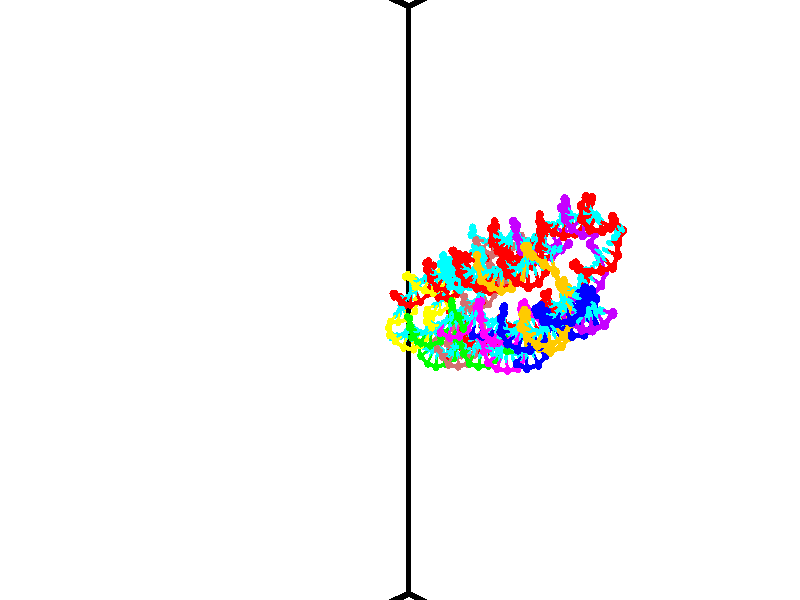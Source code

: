 // switches for output
#declare DRAW_BASES = 1; // possible values are 0, 1; only relevant for DNA ribbons
#declare DRAW_BASES_TYPE = 3; // possible values are 1, 2, 3; only relevant for DNA ribbons
#declare DRAW_FOG = 0; // set to 1 to enable fog

#include "colors.inc"

#include "transforms.inc"
background { rgb <1, 1, 1>}

#default {
   normal{
       ripples 0.25
       frequency 0.20
       turbulence 0.2
       lambda 5
   }
	finish {
		phong 0.1
		phong_size 40.
	}
}

// original window dimensions: 1024x640


// camera settings

camera {
	sky <-0, 1, 0>
	up <-0, 1, 0>
	right 1.6 * <0.724836, 0, 0.688921>
	location <12.1561, 44.2, 77.9145>
	look_at <46.7464, 44.2, 41.5209>
	direction <34.5903, 0, -36.3936>
	angle 67.0682
}


# declare cpy_camera_pos = <12.1561, 44.2, 77.9145>;
# if (DRAW_FOG = 1)
fog {
	fog_type 2
	up vnormalize(cpy_camera_pos)
	color rgbt<1,1,1,0.3>
	distance 1e-5
	fog_alt 3e-3
	fog_offset 70.72
}
# end


// LIGHTS

# declare lum = 6;
global_settings {
	ambient_light rgb lum * <0.05, 0.05, 0.05>
	max_trace_level 15
}# declare cpy_direct_light_amount = 0.25;
light_source
{	1000 * <-0.0359156, -1, 1.41376>,
	rgb lum * cpy_direct_light_amount
	parallel
}

light_source
{	1000 * <0.0359156, 1, -1.41376>,
	rgb lum * cpy_direct_light_amount
	parallel
}

// strand 0

// nucleotide -1

// particle -1
sphere {
	<48.366985, 40.330219, 45.135254> 0.250000
	pigment { color rgbt <1,0,0,0> }
	no_shadow
}
cylinder {
	<48.503738, 40.705078, 45.163151>,  <48.585793, 40.929993, 45.179890>, 0.100000
	pigment { color rgbt <1,0,0,0> }
	no_shadow
}
cylinder {
	<48.503738, 40.705078, 45.163151>,  <48.366985, 40.330219, 45.135254>, 0.100000
	pigment { color rgbt <1,0,0,0> }
	no_shadow
}

// particle -1
sphere {
	<48.503738, 40.705078, 45.163151> 0.100000
	pigment { color rgbt <1,0,0,0> }
	no_shadow
}
sphere {
	0, 1
	scale<0.080000,0.200000,0.300000>
	matrix <0.033584, -0.086350, 0.995699,
		0.939142, -0.338072, -0.060995,
		0.341885, 0.937151, 0.069741,
		48.606304, 40.986225, 45.184074>
	pigment { color rgbt <0,1,1,0> }
	no_shadow
}
cylinder {
	<48.785137, 40.298084, 45.725414>,  <48.366985, 40.330219, 45.135254>, 0.130000
	pigment { color rgbt <1,0,0,0> }
	no_shadow
}

// nucleotide -1

// particle -1
sphere {
	<48.785137, 40.298084, 45.725414> 0.250000
	pigment { color rgbt <1,0,0,0> }
	no_shadow
}
cylinder {
	<48.700073, 40.684784, 45.668591>,  <48.649036, 40.916801, 45.634495>, 0.100000
	pigment { color rgbt <1,0,0,0> }
	no_shadow
}
cylinder {
	<48.700073, 40.684784, 45.668591>,  <48.785137, 40.298084, 45.725414>, 0.100000
	pigment { color rgbt <1,0,0,0> }
	no_shadow
}

// particle -1
sphere {
	<48.700073, 40.684784, 45.668591> 0.100000
	pigment { color rgbt <1,0,0,0> }
	no_shadow
}
sphere {
	0, 1
	scale<0.080000,0.200000,0.300000>
	matrix <-0.055814, 0.133128, 0.989526,
		0.975531, 0.218361, 0.025647,
		-0.212660, 0.966745, -0.142058,
		48.636276, 40.974808, 45.625973>
	pigment { color rgbt <0,1,1,0> }
	no_shadow
}
cylinder {
	<49.251225, 40.653835, 46.207500>,  <48.785137, 40.298084, 45.725414>, 0.130000
	pigment { color rgbt <1,0,0,0> }
	no_shadow
}

// nucleotide -1

// particle -1
sphere {
	<49.251225, 40.653835, 46.207500> 0.250000
	pigment { color rgbt <1,0,0,0> }
	no_shadow
}
cylinder {
	<48.948021, 40.902054, 46.127151>,  <48.766098, 41.050983, 46.078941>, 0.100000
	pigment { color rgbt <1,0,0,0> }
	no_shadow
}
cylinder {
	<48.948021, 40.902054, 46.127151>,  <49.251225, 40.653835, 46.207500>, 0.100000
	pigment { color rgbt <1,0,0,0> }
	no_shadow
}

// particle -1
sphere {
	<48.948021, 40.902054, 46.127151> 0.100000
	pigment { color rgbt <1,0,0,0> }
	no_shadow
}
sphere {
	0, 1
	scale<0.080000,0.200000,0.300000>
	matrix <-0.205088, 0.065586, 0.976544,
		0.619164, 0.781423, 0.077552,
		-0.758007, 0.620546, -0.200869,
		48.720619, 41.088219, 46.066891>
	pigment { color rgbt <0,1,1,0> }
	no_shadow
}
cylinder {
	<49.322636, 41.265572, 46.648220>,  <49.251225, 40.653835, 46.207500>, 0.130000
	pigment { color rgbt <1,0,0,0> }
	no_shadow
}

// nucleotide -1

// particle -1
sphere {
	<49.322636, 41.265572, 46.648220> 0.250000
	pigment { color rgbt <1,0,0,0> }
	no_shadow
}
cylinder {
	<48.948441, 41.305168, 46.512531>,  <48.723923, 41.328926, 46.431118>, 0.100000
	pigment { color rgbt <1,0,0,0> }
	no_shadow
}
cylinder {
	<48.948441, 41.305168, 46.512531>,  <49.322636, 41.265572, 46.648220>, 0.100000
	pigment { color rgbt <1,0,0,0> }
	no_shadow
}

// particle -1
sphere {
	<48.948441, 41.305168, 46.512531> 0.100000
	pigment { color rgbt <1,0,0,0> }
	no_shadow
}
sphere {
	0, 1
	scale<0.080000,0.200000,0.300000>
	matrix <-0.319050, 0.176058, 0.931241,
		0.151906, 0.979390, -0.133116,
		-0.935485, 0.098991, -0.339219,
		48.667793, 41.334866, 46.410767>
	pigment { color rgbt <0,1,1,0> }
	no_shadow
}
cylinder {
	<49.123947, 41.975677, 46.822628>,  <49.322636, 41.265572, 46.648220>, 0.130000
	pigment { color rgbt <1,0,0,0> }
	no_shadow
}

// nucleotide -1

// particle -1
sphere {
	<49.123947, 41.975677, 46.822628> 0.250000
	pigment { color rgbt <1,0,0,0> }
	no_shadow
}
cylinder {
	<48.802162, 41.746216, 46.760971>,  <48.609093, 41.608540, 46.723976>, 0.100000
	pigment { color rgbt <1,0,0,0> }
	no_shadow
}
cylinder {
	<48.802162, 41.746216, 46.760971>,  <49.123947, 41.975677, 46.822628>, 0.100000
	pigment { color rgbt <1,0,0,0> }
	no_shadow
}

// particle -1
sphere {
	<48.802162, 41.746216, 46.760971> 0.100000
	pigment { color rgbt <1,0,0,0> }
	no_shadow
}
sphere {
	0, 1
	scale<0.080000,0.200000,0.300000>
	matrix <-0.377474, 0.293333, 0.878333,
		-0.458643, 0.764773, -0.452515,
		-0.804463, -0.573654, -0.154147,
		48.560822, 41.574120, 46.714725>
	pigment { color rgbt <0,1,1,0> }
	no_shadow
}
cylinder {
	<48.575153, 42.421959, 46.895313>,  <49.123947, 41.975677, 46.822628>, 0.130000
	pigment { color rgbt <1,0,0,0> }
	no_shadow
}

// nucleotide -1

// particle -1
sphere {
	<48.575153, 42.421959, 46.895313> 0.250000
	pigment { color rgbt <1,0,0,0> }
	no_shadow
}
cylinder {
	<48.432472, 42.055908, 46.970482>,  <48.346863, 41.836277, 47.015583>, 0.100000
	pigment { color rgbt <1,0,0,0> }
	no_shadow
}
cylinder {
	<48.432472, 42.055908, 46.970482>,  <48.575153, 42.421959, 46.895313>, 0.100000
	pigment { color rgbt <1,0,0,0> }
	no_shadow
}

// particle -1
sphere {
	<48.432472, 42.055908, 46.970482> 0.100000
	pigment { color rgbt <1,0,0,0> }
	no_shadow
}
sphere {
	0, 1
	scale<0.080000,0.200000,0.300000>
	matrix <-0.311101, 0.306026, 0.899758,
		-0.880897, 0.262486, -0.393856,
		-0.356703, -0.915123, 0.187918,
		48.325462, 41.781372, 47.026855>
	pigment { color rgbt <0,1,1,0> }
	no_shadow
}
cylinder {
	<48.057484, 42.540894, 47.284397>,  <48.575153, 42.421959, 46.895313>, 0.130000
	pigment { color rgbt <1,0,0,0> }
	no_shadow
}

// nucleotide -1

// particle -1
sphere {
	<48.057484, 42.540894, 47.284397> 0.250000
	pigment { color rgbt <1,0,0,0> }
	no_shadow
}
cylinder {
	<48.128479, 42.152229, 47.346848>,  <48.171078, 41.919033, 47.384319>, 0.100000
	pigment { color rgbt <1,0,0,0> }
	no_shadow
}
cylinder {
	<48.128479, 42.152229, 47.346848>,  <48.057484, 42.540894, 47.284397>, 0.100000
	pigment { color rgbt <1,0,0,0> }
	no_shadow
}

// particle -1
sphere {
	<48.128479, 42.152229, 47.346848> 0.100000
	pigment { color rgbt <1,0,0,0> }
	no_shadow
}
sphere {
	0, 1
	scale<0.080000,0.200000,0.300000>
	matrix <-0.264325, 0.105750, 0.958619,
		-0.947961, -0.211415, -0.238064,
		0.177491, -0.971659, 0.156129,
		48.181725, 41.860733, 47.393688>
	pigment { color rgbt <0,1,1,0> }
	no_shadow
}
cylinder {
	<47.455490, 42.295780, 47.639359>,  <48.057484, 42.540894, 47.284397>, 0.130000
	pigment { color rgbt <1,0,0,0> }
	no_shadow
}

// nucleotide -1

// particle -1
sphere {
	<47.455490, 42.295780, 47.639359> 0.250000
	pigment { color rgbt <1,0,0,0> }
	no_shadow
}
cylinder {
	<47.744263, 42.034279, 47.730064>,  <47.917526, 41.877380, 47.784489>, 0.100000
	pigment { color rgbt <1,0,0,0> }
	no_shadow
}
cylinder {
	<47.744263, 42.034279, 47.730064>,  <47.455490, 42.295780, 47.639359>, 0.100000
	pigment { color rgbt <1,0,0,0> }
	no_shadow
}

// particle -1
sphere {
	<47.744263, 42.034279, 47.730064> 0.100000
	pigment { color rgbt <1,0,0,0> }
	no_shadow
}
sphere {
	0, 1
	scale<0.080000,0.200000,0.300000>
	matrix <-0.209944, 0.105325, 0.972024,
		-0.659346, -0.749343, -0.061214,
		0.721932, -0.653751, 0.226766,
		47.960842, 41.838154, 47.798096>
	pigment { color rgbt <0,1,1,0> }
	no_shadow
}
cylinder {
	<47.112400, 41.791325, 48.049564>,  <47.455490, 42.295780, 47.639359>, 0.130000
	pigment { color rgbt <1,0,0,0> }
	no_shadow
}

// nucleotide -1

// particle -1
sphere {
	<47.112400, 41.791325, 48.049564> 0.250000
	pigment { color rgbt <1,0,0,0> }
	no_shadow
}
cylinder {
	<47.505745, 41.766373, 48.117809>,  <47.741753, 41.751400, 48.158756>, 0.100000
	pigment { color rgbt <1,0,0,0> }
	no_shadow
}
cylinder {
	<47.505745, 41.766373, 48.117809>,  <47.112400, 41.791325, 48.049564>, 0.100000
	pigment { color rgbt <1,0,0,0> }
	no_shadow
}

// particle -1
sphere {
	<47.505745, 41.766373, 48.117809> 0.100000
	pigment { color rgbt <1,0,0,0> }
	no_shadow
}
sphere {
	0, 1
	scale<0.080000,0.200000,0.300000>
	matrix <-0.171177, -0.003866, 0.985233,
		-0.060809, -0.998044, -0.014482,
		0.983362, -0.062390, 0.170608,
		47.800755, 41.747658, 48.168991>
	pigment { color rgbt <0,1,1,0> }
	no_shadow
}
cylinder {
	<47.206280, 41.313766, 48.679310>,  <47.112400, 41.791325, 48.049564>, 0.130000
	pigment { color rgbt <1,0,0,0> }
	no_shadow
}

// nucleotide -1

// particle -1
sphere {
	<47.206280, 41.313766, 48.679310> 0.250000
	pigment { color rgbt <1,0,0,0> }
	no_shadow
}
cylinder {
	<47.552414, 41.513306, 48.659950>,  <47.760094, 41.633030, 48.648335>, 0.100000
	pigment { color rgbt <1,0,0,0> }
	no_shadow
}
cylinder {
	<47.552414, 41.513306, 48.659950>,  <47.206280, 41.313766, 48.679310>, 0.100000
	pigment { color rgbt <1,0,0,0> }
	no_shadow
}

// particle -1
sphere {
	<47.552414, 41.513306, 48.659950> 0.100000
	pigment { color rgbt <1,0,0,0> }
	no_shadow
}
sphere {
	0, 1
	scale<0.080000,0.200000,0.300000>
	matrix <0.017464, 0.066490, 0.997634,
		0.500887, -0.864134, 0.048824,
		0.865336, 0.498850, -0.048395,
		47.812016, 41.662960, 48.645432>
	pigment { color rgbt <0,1,1,0> }
	no_shadow
}
cylinder {
	<47.658283, 41.006313, 49.133343>,  <47.206280, 41.313766, 48.679310>, 0.130000
	pigment { color rgbt <1,0,0,0> }
	no_shadow
}

// nucleotide -1

// particle -1
sphere {
	<47.658283, 41.006313, 49.133343> 0.250000
	pigment { color rgbt <1,0,0,0> }
	no_shadow
}
cylinder {
	<47.850235, 41.354774, 49.091743>,  <47.965405, 41.563850, 49.066784>, 0.100000
	pigment { color rgbt <1,0,0,0> }
	no_shadow
}
cylinder {
	<47.850235, 41.354774, 49.091743>,  <47.658283, 41.006313, 49.133343>, 0.100000
	pigment { color rgbt <1,0,0,0> }
	no_shadow
}

// particle -1
sphere {
	<47.850235, 41.354774, 49.091743> 0.100000
	pigment { color rgbt <1,0,0,0> }
	no_shadow
}
sphere {
	0, 1
	scale<0.080000,0.200000,0.300000>
	matrix <0.204268, 0.004336, 0.978905,
		0.853226, -0.490995, -0.175867,
		0.479875, 0.871152, -0.103994,
		47.994198, 41.616119, 49.060547>
	pigment { color rgbt <0,1,1,0> }
	no_shadow
}
cylinder {
	<48.114197, 40.954239, 49.597363>,  <47.658283, 41.006313, 49.133343>, 0.130000
	pigment { color rgbt <1,0,0,0> }
	no_shadow
}

// nucleotide -1

// particle -1
sphere {
	<48.114197, 40.954239, 49.597363> 0.250000
	pigment { color rgbt <1,0,0,0> }
	no_shadow
}
cylinder {
	<48.091248, 41.347603, 49.528522>,  <48.077477, 41.583622, 49.487221>, 0.100000
	pigment { color rgbt <1,0,0,0> }
	no_shadow
}
cylinder {
	<48.091248, 41.347603, 49.528522>,  <48.114197, 40.954239, 49.597363>, 0.100000
	pigment { color rgbt <1,0,0,0> }
	no_shadow
}

// particle -1
sphere {
	<48.091248, 41.347603, 49.528522> 0.100000
	pigment { color rgbt <1,0,0,0> }
	no_shadow
}
sphere {
	0, 1
	scale<0.080000,0.200000,0.300000>
	matrix <0.249841, 0.181038, 0.951212,
		0.966586, 0.011577, -0.256082,
		-0.057373, 0.983408, -0.172096,
		48.074036, 41.642624, 49.476894>
	pigment { color rgbt <0,1,1,0> }
	no_shadow
}
cylinder {
	<48.794704, 41.222485, 49.880718>,  <48.114197, 40.954239, 49.597363>, 0.130000
	pigment { color rgbt <1,0,0,0> }
	no_shadow
}

// nucleotide -1

// particle -1
sphere {
	<48.794704, 41.222485, 49.880718> 0.250000
	pigment { color rgbt <1,0,0,0> }
	no_shadow
}
cylinder {
	<48.529434, 41.519943, 49.846794>,  <48.370274, 41.698418, 49.826439>, 0.100000
	pigment { color rgbt <1,0,0,0> }
	no_shadow
}
cylinder {
	<48.529434, 41.519943, 49.846794>,  <48.794704, 41.222485, 49.880718>, 0.100000
	pigment { color rgbt <1,0,0,0> }
	no_shadow
}

// particle -1
sphere {
	<48.529434, 41.519943, 49.846794> 0.100000
	pigment { color rgbt <1,0,0,0> }
	no_shadow
}
sphere {
	0, 1
	scale<0.080000,0.200000,0.300000>
	matrix <0.103122, 0.203020, 0.973729,
		0.741326, 0.637007, -0.211324,
		-0.663175, 0.743643, -0.084815,
		48.330482, 41.743034, 49.821350>
	pigment { color rgbt <0,1,1,0> }
	no_shadow
}
cylinder {
	<49.091049, 41.714256, 50.270088>,  <48.794704, 41.222485, 49.880718>, 0.130000
	pigment { color rgbt <1,0,0,0> }
	no_shadow
}

// nucleotide -1

// particle -1
sphere {
	<49.091049, 41.714256, 50.270088> 0.250000
	pigment { color rgbt <1,0,0,0> }
	no_shadow
}
cylinder {
	<48.704086, 41.812195, 50.244255>,  <48.471909, 41.870956, 50.228756>, 0.100000
	pigment { color rgbt <1,0,0,0> }
	no_shadow
}
cylinder {
	<48.704086, 41.812195, 50.244255>,  <49.091049, 41.714256, 50.270088>, 0.100000
	pigment { color rgbt <1,0,0,0> }
	no_shadow
}

// particle -1
sphere {
	<48.704086, 41.812195, 50.244255> 0.100000
	pigment { color rgbt <1,0,0,0> }
	no_shadow
}
sphere {
	0, 1
	scale<0.080000,0.200000,0.300000>
	matrix <-0.019748, 0.181317, 0.983226,
		0.252446, 0.952458, -0.170573,
		-0.967409, 0.244843, -0.064582,
		48.413864, 41.885647, 50.224880>
	pigment { color rgbt <0,1,1,0> }
	no_shadow
}
cylinder {
	<48.959801, 42.438347, 50.527485>,  <49.091049, 41.714256, 50.270088>, 0.130000
	pigment { color rgbt <1,0,0,0> }
	no_shadow
}

// nucleotide -1

// particle -1
sphere {
	<48.959801, 42.438347, 50.527485> 0.250000
	pigment { color rgbt <1,0,0,0> }
	no_shadow
}
cylinder {
	<48.601044, 42.262733, 50.548752>,  <48.385788, 42.157364, 50.561512>, 0.100000
	pigment { color rgbt <1,0,0,0> }
	no_shadow
}
cylinder {
	<48.601044, 42.262733, 50.548752>,  <48.959801, 42.438347, 50.527485>, 0.100000
	pigment { color rgbt <1,0,0,0> }
	no_shadow
}

// particle -1
sphere {
	<48.601044, 42.262733, 50.548752> 0.100000
	pigment { color rgbt <1,0,0,0> }
	no_shadow
}
sphere {
	0, 1
	scale<0.080000,0.200000,0.300000>
	matrix <-0.102787, 0.323873, 0.940500,
		-0.430133, 0.838065, -0.335607,
		-0.896895, -0.439036, 0.053167,
		48.331974, 42.131023, 50.564701>
	pigment { color rgbt <0,1,1,0> }
	no_shadow
}
cylinder {
	<48.507477, 42.908047, 50.788734>,  <48.959801, 42.438347, 50.527485>, 0.130000
	pigment { color rgbt <1,0,0,0> }
	no_shadow
}

// nucleotide -1

// particle -1
sphere {
	<48.507477, 42.908047, 50.788734> 0.250000
	pigment { color rgbt <1,0,0,0> }
	no_shadow
}
cylinder {
	<48.295746, 42.576431, 50.860847>,  <48.168705, 42.377460, 50.904114>, 0.100000
	pigment { color rgbt <1,0,0,0> }
	no_shadow
}
cylinder {
	<48.295746, 42.576431, 50.860847>,  <48.507477, 42.908047, 50.788734>, 0.100000
	pigment { color rgbt <1,0,0,0> }
	no_shadow
}

// particle -1
sphere {
	<48.295746, 42.576431, 50.860847> 0.100000
	pigment { color rgbt <1,0,0,0> }
	no_shadow
}
sphere {
	0, 1
	scale<0.080000,0.200000,0.300000>
	matrix <-0.264488, 0.363150, 0.893403,
		-0.806137, 0.425222, -0.411497,
		-0.529330, -0.829041, 0.180282,
		48.136948, 42.327721, 50.914932>
	pigment { color rgbt <0,1,1,0> }
	no_shadow
}
cylinder {
	<47.784931, 43.119801, 51.004517>,  <48.507477, 42.908047, 50.788734>, 0.130000
	pigment { color rgbt <1,0,0,0> }
	no_shadow
}

// nucleotide -1

// particle -1
sphere {
	<47.784931, 43.119801, 51.004517> 0.250000
	pigment { color rgbt <1,0,0,0> }
	no_shadow
}
cylinder {
	<47.868843, 42.757851, 51.152676>,  <47.919189, 42.540680, 51.241570>, 0.100000
	pigment { color rgbt <1,0,0,0> }
	no_shadow
}
cylinder {
	<47.868843, 42.757851, 51.152676>,  <47.784931, 43.119801, 51.004517>, 0.100000
	pigment { color rgbt <1,0,0,0> }
	no_shadow
}

// particle -1
sphere {
	<47.868843, 42.757851, 51.152676> 0.100000
	pigment { color rgbt <1,0,0,0> }
	no_shadow
}
sphere {
	0, 1
	scale<0.080000,0.200000,0.300000>
	matrix <-0.223453, 0.324428, 0.919138,
		-0.951872, -0.275584, -0.134139,
		0.209782, -0.904876, 0.370394,
		47.931778, 42.486389, 51.263794>
	pigment { color rgbt <0,1,1,0> }
	no_shadow
}
cylinder {
	<47.285461, 43.109268, 51.422359>,  <47.784931, 43.119801, 51.004517>, 0.130000
	pigment { color rgbt <1,0,0,0> }
	no_shadow
}

// nucleotide -1

// particle -1
sphere {
	<47.285461, 43.109268, 51.422359> 0.250000
	pigment { color rgbt <1,0,0,0> }
	no_shadow
}
cylinder {
	<47.516930, 42.814140, 51.561363>,  <47.655811, 42.637062, 51.644768>, 0.100000
	pigment { color rgbt <1,0,0,0> }
	no_shadow
}
cylinder {
	<47.516930, 42.814140, 51.561363>,  <47.285461, 43.109268, 51.422359>, 0.100000
	pigment { color rgbt <1,0,0,0> }
	no_shadow
}

// particle -1
sphere {
	<47.516930, 42.814140, 51.561363> 0.100000
	pigment { color rgbt <1,0,0,0> }
	no_shadow
}
sphere {
	0, 1
	scale<0.080000,0.200000,0.300000>
	matrix <-0.193206, 0.289952, 0.937336,
		-0.792347, -0.609548, 0.025235,
		0.578668, -0.737820, 0.347512,
		47.690529, 42.592793, 51.665615>
	pigment { color rgbt <0,1,1,0> }
	no_shadow
}
cylinder {
	<46.940029, 42.890751, 51.981071>,  <47.285461, 43.109268, 51.422359>, 0.130000
	pigment { color rgbt <1,0,0,0> }
	no_shadow
}

// nucleotide -1

// particle -1
sphere {
	<46.940029, 42.890751, 51.981071> 0.250000
	pigment { color rgbt <1,0,0,0> }
	no_shadow
}
cylinder {
	<47.327927, 42.797272, 52.009312>,  <47.560665, 42.741184, 52.026257>, 0.100000
	pigment { color rgbt <1,0,0,0> }
	no_shadow
}
cylinder {
	<47.327927, 42.797272, 52.009312>,  <46.940029, 42.890751, 51.981071>, 0.100000
	pigment { color rgbt <1,0,0,0> }
	no_shadow
}

// particle -1
sphere {
	<47.327927, 42.797272, 52.009312> 0.100000
	pigment { color rgbt <1,0,0,0> }
	no_shadow
}
sphere {
	0, 1
	scale<0.080000,0.200000,0.300000>
	matrix <0.012908, 0.337861, 0.941108,
		-0.243789, -0.911721, 0.330655,
		0.969742, -0.233700, 0.070598,
		47.618851, 42.727161, 52.030491>
	pigment { color rgbt <0,1,1,0> }
	no_shadow
}
cylinder {
	<46.936203, 42.586868, 52.570667>,  <46.940029, 42.890751, 51.981071>, 0.130000
	pigment { color rgbt <1,0,0,0> }
	no_shadow
}

// nucleotide -1

// particle -1
sphere {
	<46.936203, 42.586868, 52.570667> 0.250000
	pigment { color rgbt <1,0,0,0> }
	no_shadow
}
cylinder {
	<47.320358, 42.675041, 52.502468>,  <47.550850, 42.727943, 52.461548>, 0.100000
	pigment { color rgbt <1,0,0,0> }
	no_shadow
}
cylinder {
	<47.320358, 42.675041, 52.502468>,  <46.936203, 42.586868, 52.570667>, 0.100000
	pigment { color rgbt <1,0,0,0> }
	no_shadow
}

// particle -1
sphere {
	<47.320358, 42.675041, 52.502468> 0.100000
	pigment { color rgbt <1,0,0,0> }
	no_shadow
}
sphere {
	0, 1
	scale<0.080000,0.200000,0.300000>
	matrix <0.128982, 0.190717, 0.973135,
		0.247027, -0.956575, 0.154730,
		0.960386, 0.220433, -0.170494,
		47.608475, 42.741169, 52.451321>
	pigment { color rgbt <0,1,1,0> }
	no_shadow
}
cylinder {
	<47.324577, 42.210777, 53.083645>,  <46.936203, 42.586868, 52.570667>, 0.130000
	pigment { color rgbt <1,0,0,0> }
	no_shadow
}

// nucleotide -1

// particle -1
sphere {
	<47.324577, 42.210777, 53.083645> 0.250000
	pigment { color rgbt <1,0,0,0> }
	no_shadow
}
cylinder {
	<47.603317, 42.483688, 52.995197>,  <47.770561, 42.647434, 52.942127>, 0.100000
	pigment { color rgbt <1,0,0,0> }
	no_shadow
}
cylinder {
	<47.603317, 42.483688, 52.995197>,  <47.324577, 42.210777, 53.083645>, 0.100000
	pigment { color rgbt <1,0,0,0> }
	no_shadow
}

// particle -1
sphere {
	<47.603317, 42.483688, 52.995197> 0.100000
	pigment { color rgbt <1,0,0,0> }
	no_shadow
}
sphere {
	0, 1
	scale<0.080000,0.200000,0.300000>
	matrix <0.174714, 0.137534, 0.974967,
		0.695610, -0.718040, -0.023362,
		0.696852, 0.682278, -0.221122,
		47.812374, 42.688370, 52.928860>
	pigment { color rgbt <0,1,1,0> }
	no_shadow
}
cylinder {
	<47.989300, 42.121418, 53.497452>,  <47.324577, 42.210777, 53.083645>, 0.130000
	pigment { color rgbt <1,0,0,0> }
	no_shadow
}

// nucleotide -1

// particle -1
sphere {
	<47.989300, 42.121418, 53.497452> 0.250000
	pigment { color rgbt <1,0,0,0> }
	no_shadow
}
cylinder {
	<47.984009, 42.501022, 53.371464>,  <47.980835, 42.728783, 53.295872>, 0.100000
	pigment { color rgbt <1,0,0,0> }
	no_shadow
}
cylinder {
	<47.984009, 42.501022, 53.371464>,  <47.989300, 42.121418, 53.497452>, 0.100000
	pigment { color rgbt <1,0,0,0> }
	no_shadow
}

// particle -1
sphere {
	<47.984009, 42.501022, 53.371464> 0.100000
	pigment { color rgbt <1,0,0,0> }
	no_shadow
}
sphere {
	0, 1
	scale<0.080000,0.200000,0.300000>
	matrix <0.201089, 0.311091, 0.928863,
		0.979484, -0.051052, -0.194950,
		-0.013227, 0.949008, -0.314974,
		47.980042, 42.785725, 53.276970>
	pigment { color rgbt <0,1,1,0> }
	no_shadow
}
cylinder {
	<48.551231, 42.369881, 53.780121>,  <47.989300, 42.121418, 53.497452>, 0.130000
	pigment { color rgbt <1,0,0,0> }
	no_shadow
}

// nucleotide -1

// particle -1
sphere {
	<48.551231, 42.369881, 53.780121> 0.250000
	pigment { color rgbt <1,0,0,0> }
	no_shadow
}
cylinder {
	<48.334038, 42.696854, 53.703209>,  <48.203720, 42.893036, 53.657063>, 0.100000
	pigment { color rgbt <1,0,0,0> }
	no_shadow
}
cylinder {
	<48.334038, 42.696854, 53.703209>,  <48.551231, 42.369881, 53.780121>, 0.100000
	pigment { color rgbt <1,0,0,0> }
	no_shadow
}

// particle -1
sphere {
	<48.334038, 42.696854, 53.703209> 0.100000
	pigment { color rgbt <1,0,0,0> }
	no_shadow
}
sphere {
	0, 1
	scale<0.080000,0.200000,0.300000>
	matrix <0.093084, 0.286155, 0.953651,
		0.834565, 0.499924, -0.231469,
		-0.542989, 0.817430, -0.192280,
		48.171143, 42.942081, 53.645523>
	pigment { color rgbt <0,1,1,0> }
	no_shadow
}
cylinder {
	<48.961884, 43.010960, 53.989590>,  <48.551231, 42.369881, 53.780121>, 0.130000
	pigment { color rgbt <1,0,0,0> }
	no_shadow
}

// nucleotide -1

// particle -1
sphere {
	<48.961884, 43.010960, 53.989590> 0.250000
	pigment { color rgbt <1,0,0,0> }
	no_shadow
}
cylinder {
	<48.583298, 43.140030, 53.985779>,  <48.356148, 43.217472, 53.983494>, 0.100000
	pigment { color rgbt <1,0,0,0> }
	no_shadow
}
cylinder {
	<48.583298, 43.140030, 53.985779>,  <48.961884, 43.010960, 53.989590>, 0.100000
	pigment { color rgbt <1,0,0,0> }
	no_shadow
}

// particle -1
sphere {
	<48.583298, 43.140030, 53.985779> 0.100000
	pigment { color rgbt <1,0,0,0> }
	no_shadow
}
sphere {
	0, 1
	scale<0.080000,0.200000,0.300000>
	matrix <0.189112, 0.578129, 0.793728,
		0.261622, 0.749432, -0.608198,
		-0.946462, 0.322675, -0.009525,
		48.299358, 43.236832, 53.982922>
	pigment { color rgbt <0,1,1,0> }
	no_shadow
}
cylinder {
	<48.993999, 43.583023, 54.367489>,  <48.961884, 43.010960, 53.989590>, 0.130000
	pigment { color rgbt <1,0,0,0> }
	no_shadow
}

// nucleotide -1

// particle -1
sphere {
	<48.993999, 43.583023, 54.367489> 0.250000
	pigment { color rgbt <1,0,0,0> }
	no_shadow
}
cylinder {
	<48.597031, 43.533905, 54.365696>,  <48.358849, 43.504436, 54.364620>, 0.100000
	pigment { color rgbt <1,0,0,0> }
	no_shadow
}
cylinder {
	<48.597031, 43.533905, 54.365696>,  <48.993999, 43.583023, 54.367489>, 0.100000
	pigment { color rgbt <1,0,0,0> }
	no_shadow
}

// particle -1
sphere {
	<48.597031, 43.533905, 54.365696> 0.100000
	pigment { color rgbt <1,0,0,0> }
	no_shadow
}
sphere {
	0, 1
	scale<0.080000,0.200000,0.300000>
	matrix <-0.034528, 0.243676, 0.969242,
		-0.117922, 0.962052, -0.246070,
		-0.992422, -0.122791, -0.004483,
		48.299305, 43.497066, 54.364349>
	pigment { color rgbt <0,1,1,0> }
	no_shadow
}
cylinder {
	<48.605022, 44.225349, 54.547508>,  <48.993999, 43.583023, 54.367489>, 0.130000
	pigment { color rgbt <1,0,0,0> }
	no_shadow
}

// nucleotide -1

// particle -1
sphere {
	<48.605022, 44.225349, 54.547508> 0.250000
	pigment { color rgbt <1,0,0,0> }
	no_shadow
}
cylinder {
	<48.354515, 43.927933, 54.641258>,  <48.204212, 43.749481, 54.697510>, 0.100000
	pigment { color rgbt <1,0,0,0> }
	no_shadow
}
cylinder {
	<48.354515, 43.927933, 54.641258>,  <48.605022, 44.225349, 54.547508>, 0.100000
	pigment { color rgbt <1,0,0,0> }
	no_shadow
}

// particle -1
sphere {
	<48.354515, 43.927933, 54.641258> 0.100000
	pigment { color rgbt <1,0,0,0> }
	no_shadow
}
sphere {
	0, 1
	scale<0.080000,0.200000,0.300000>
	matrix <-0.018028, 0.314368, 0.949130,
		-0.779402, 0.590182, -0.210282,
		-0.626266, -0.743544, 0.234379,
		48.166634, 43.704868, 54.711571>
	pigment { color rgbt <0,1,1,0> }
	no_shadow
}
cylinder {
	<48.056736, 44.643158, 54.938454>,  <48.605022, 44.225349, 54.547508>, 0.130000
	pigment { color rgbt <1,0,0,0> }
	no_shadow
}

// nucleotide -1

// particle -1
sphere {
	<48.056736, 44.643158, 54.938454> 0.250000
	pigment { color rgbt <1,0,0,0> }
	no_shadow
}
cylinder {
	<47.956665, 44.262039, 55.007256>,  <47.896622, 44.033367, 55.048538>, 0.100000
	pigment { color rgbt <1,0,0,0> }
	no_shadow
}
cylinder {
	<47.956665, 44.262039, 55.007256>,  <48.056736, 44.643158, 54.938454>, 0.100000
	pigment { color rgbt <1,0,0,0> }
	no_shadow
}

// particle -1
sphere {
	<47.956665, 44.262039, 55.007256> 0.100000
	pigment { color rgbt <1,0,0,0> }
	no_shadow
}
sphere {
	0, 1
	scale<0.080000,0.200000,0.300000>
	matrix <-0.368714, 0.258031, 0.893012,
		-0.895243, 0.159993, -0.415864,
		-0.250181, -0.952797, 0.172008,
		47.881611, 43.976200, 55.058857>
	pigment { color rgbt <0,1,1,0> }
	no_shadow
}
cylinder {
	<47.273937, 44.525803, 55.056797>,  <48.056736, 44.643158, 54.938454>, 0.130000
	pigment { color rgbt <1,0,0,0> }
	no_shadow
}

// nucleotide -1

// particle -1
sphere {
	<47.273937, 44.525803, 55.056797> 0.250000
	pigment { color rgbt <1,0,0,0> }
	no_shadow
}
cylinder {
	<47.470444, 44.235954, 55.250118>,  <47.588348, 44.062046, 55.366112>, 0.100000
	pigment { color rgbt <1,0,0,0> }
	no_shadow
}
cylinder {
	<47.470444, 44.235954, 55.250118>,  <47.273937, 44.525803, 55.056797>, 0.100000
	pigment { color rgbt <1,0,0,0> }
	no_shadow
}

// particle -1
sphere {
	<47.470444, 44.235954, 55.250118> 0.100000
	pigment { color rgbt <1,0,0,0> }
	no_shadow
}
sphere {
	0, 1
	scale<0.080000,0.200000,0.300000>
	matrix <-0.552919, 0.169293, 0.815856,
		-0.673004, -0.668033, -0.317487,
		0.491270, -0.724619, 0.483303,
		47.617825, 44.018570, 55.395107>
	pigment { color rgbt <0,1,1,0> }
	no_shadow
}
cylinder {
	<46.787292, 44.054611, 55.363194>,  <47.273937, 44.525803, 55.056797>, 0.130000
	pigment { color rgbt <1,0,0,0> }
	no_shadow
}

// nucleotide -1

// particle -1
sphere {
	<46.787292, 44.054611, 55.363194> 0.250000
	pigment { color rgbt <1,0,0,0> }
	no_shadow
}
cylinder {
	<47.117813, 43.988121, 55.578453>,  <47.316124, 43.948227, 55.707607>, 0.100000
	pigment { color rgbt <1,0,0,0> }
	no_shadow
}
cylinder {
	<47.117813, 43.988121, 55.578453>,  <46.787292, 44.054611, 55.363194>, 0.100000
	pigment { color rgbt <1,0,0,0> }
	no_shadow
}

// particle -1
sphere {
	<47.117813, 43.988121, 55.578453> 0.100000
	pigment { color rgbt <1,0,0,0> }
	no_shadow
}
sphere {
	0, 1
	scale<0.080000,0.200000,0.300000>
	matrix <-0.516731, 0.156428, 0.841736,
		-0.224103, -0.973601, 0.043360,
		0.826297, -0.166230, 0.538145,
		47.365704, 43.938251, 55.739895>
	pigment { color rgbt <0,1,1,0> }
	no_shadow
}
cylinder {
	<46.607113, 43.532024, 55.941925>,  <46.787292, 44.054611, 55.363194>, 0.130000
	pigment { color rgbt <1,0,0,0> }
	no_shadow
}

// nucleotide -1

// particle -1
sphere {
	<46.607113, 43.532024, 55.941925> 0.250000
	pigment { color rgbt <1,0,0,0> }
	no_shadow
}
cylinder {
	<46.940208, 43.721420, 56.056709>,  <47.140068, 43.835056, 56.125580>, 0.100000
	pigment { color rgbt <1,0,0,0> }
	no_shadow
}
cylinder {
	<46.940208, 43.721420, 56.056709>,  <46.607113, 43.532024, 55.941925>, 0.100000
	pigment { color rgbt <1,0,0,0> }
	no_shadow
}

// particle -1
sphere {
	<46.940208, 43.721420, 56.056709> 0.100000
	pigment { color rgbt <1,0,0,0> }
	no_shadow
}
sphere {
	0, 1
	scale<0.080000,0.200000,0.300000>
	matrix <-0.358564, 0.066282, 0.931149,
		0.421869, -0.878302, 0.224972,
		0.832741, 0.473490, 0.286965,
		47.190029, 43.863468, 56.142799>
	pigment { color rgbt <0,1,1,0> }
	no_shadow
}
cylinder {
	<46.693920, 43.356972, 56.663700>,  <46.607113, 43.532024, 55.941925>, 0.130000
	pigment { color rgbt <1,0,0,0> }
	no_shadow
}

// nucleotide -1

// particle -1
sphere {
	<46.693920, 43.356972, 56.663700> 0.250000
	pigment { color rgbt <1,0,0,0> }
	no_shadow
}
cylinder {
	<46.942574, 43.668182, 56.627373>,  <47.091766, 43.854908, 56.605576>, 0.100000
	pigment { color rgbt <1,0,0,0> }
	no_shadow
}
cylinder {
	<46.942574, 43.668182, 56.627373>,  <46.693920, 43.356972, 56.663700>, 0.100000
	pigment { color rgbt <1,0,0,0> }
	no_shadow
}

// particle -1
sphere {
	<46.942574, 43.668182, 56.627373> 0.100000
	pigment { color rgbt <1,0,0,0> }
	no_shadow
}
sphere {
	0, 1
	scale<0.080000,0.200000,0.300000>
	matrix <-0.282933, 0.331144, 0.900162,
		0.730422, -0.533877, 0.425979,
		0.621637, 0.778022, -0.090823,
		47.129066, 43.901588, 56.600124>
	pigment { color rgbt <0,1,1,0> }
	no_shadow
}
cylinder {
	<47.117298, 43.377518, 57.286938>,  <46.693920, 43.356972, 56.663700>, 0.130000
	pigment { color rgbt <1,0,0,0> }
	no_shadow
}

// nucleotide -1

// particle -1
sphere {
	<47.117298, 43.377518, 57.286938> 0.250000
	pigment { color rgbt <1,0,0,0> }
	no_shadow
}
cylinder {
	<47.137756, 43.747726, 57.136848>,  <47.150032, 43.969852, 57.046795>, 0.100000
	pigment { color rgbt <1,0,0,0> }
	no_shadow
}
cylinder {
	<47.137756, 43.747726, 57.136848>,  <47.117298, 43.377518, 57.286938>, 0.100000
	pigment { color rgbt <1,0,0,0> }
	no_shadow
}

// particle -1
sphere {
	<47.137756, 43.747726, 57.136848> 0.100000
	pigment { color rgbt <1,0,0,0> }
	no_shadow
}
sphere {
	0, 1
	scale<0.080000,0.200000,0.300000>
	matrix <0.047994, 0.372999, 0.926590,
		0.997537, -0.065399, -0.025343,
		0.051146, 0.925524, -0.375219,
		47.153099, 44.025383, 57.024284>
	pigment { color rgbt <0,1,1,0> }
	no_shadow
}
cylinder {
	<47.514557, 43.761536, 57.776436>,  <47.117298, 43.377518, 57.286938>, 0.130000
	pigment { color rgbt <1,0,0,0> }
	no_shadow
}

// nucleotide -1

// particle -1
sphere {
	<47.514557, 43.761536, 57.776436> 0.250000
	pigment { color rgbt <1,0,0,0> }
	no_shadow
}
cylinder {
	<47.316315, 44.039803, 57.568428>,  <47.197369, 44.206764, 57.443623>, 0.100000
	pigment { color rgbt <1,0,0,0> }
	no_shadow
}
cylinder {
	<47.316315, 44.039803, 57.568428>,  <47.514557, 43.761536, 57.776436>, 0.100000
	pigment { color rgbt <1,0,0,0> }
	no_shadow
}

// particle -1
sphere {
	<47.316315, 44.039803, 57.568428> 0.100000
	pigment { color rgbt <1,0,0,0> }
	no_shadow
}
sphere {
	0, 1
	scale<0.080000,0.200000,0.300000>
	matrix <-0.172891, 0.507723, 0.843994,
		0.851168, 0.508193, -0.131354,
		-0.495603, 0.695671, -0.520019,
		47.167633, 44.248505, 57.412422>
	pigment { color rgbt <0,1,1,0> }
	no_shadow
}
cylinder {
	<47.769932, 44.515968, 58.055164>,  <47.514557, 43.761536, 57.776436>, 0.130000
	pigment { color rgbt <1,0,0,0> }
	no_shadow
}

// nucleotide -1

// particle -1
sphere {
	<47.769932, 44.515968, 58.055164> 0.250000
	pigment { color rgbt <1,0,0,0> }
	no_shadow
}
cylinder {
	<47.424545, 44.559303, 57.858109>,  <47.217316, 44.585304, 57.739876>, 0.100000
	pigment { color rgbt <1,0,0,0> }
	no_shadow
}
cylinder {
	<47.424545, 44.559303, 57.858109>,  <47.769932, 44.515968, 58.055164>, 0.100000
	pigment { color rgbt <1,0,0,0> }
	no_shadow
}

// particle -1
sphere {
	<47.424545, 44.559303, 57.858109> 0.100000
	pigment { color rgbt <1,0,0,0> }
	no_shadow
}
sphere {
	0, 1
	scale<0.080000,0.200000,0.300000>
	matrix <-0.334805, 0.607404, 0.720393,
		0.377279, 0.786971, -0.488198,
		-0.863462, 0.108338, -0.492642,
		47.165508, 44.591805, 57.710316>
	pigment { color rgbt <0,1,1,0> }
	no_shadow
}
cylinder {
	<47.667480, 45.263542, 57.982464>,  <47.769932, 44.515968, 58.055164>, 0.130000
	pigment { color rgbt <1,0,0,0> }
	no_shadow
}

// nucleotide -1

// particle -1
sphere {
	<47.667480, 45.263542, 57.982464> 0.250000
	pigment { color rgbt <1,0,0,0> }
	no_shadow
}
cylinder {
	<47.310303, 45.088249, 57.941284>,  <47.095997, 44.983074, 57.916576>, 0.100000
	pigment { color rgbt <1,0,0,0> }
	no_shadow
}
cylinder {
	<47.310303, 45.088249, 57.941284>,  <47.667480, 45.263542, 57.982464>, 0.100000
	pigment { color rgbt <1,0,0,0> }
	no_shadow
}

// particle -1
sphere {
	<47.310303, 45.088249, 57.941284> 0.100000
	pigment { color rgbt <1,0,0,0> }
	no_shadow
}
sphere {
	0, 1
	scale<0.080000,0.200000,0.300000>
	matrix <-0.401318, 0.671349, 0.623084,
		-0.203942, 0.597696, -0.775350,
		-0.892945, -0.438236, -0.102950,
		47.042419, 44.956779, 57.910400>
	pigment { color rgbt <0,1,1,0> }
	no_shadow
}
cylinder {
	<47.186214, 45.851650, 57.867527>,  <47.667480, 45.263542, 57.982464>, 0.130000
	pigment { color rgbt <1,0,0,0> }
	no_shadow
}

// nucleotide -1

// particle -1
sphere {
	<47.186214, 45.851650, 57.867527> 0.250000
	pigment { color rgbt <1,0,0,0> }
	no_shadow
}
cylinder {
	<46.952255, 45.550201, 57.987492>,  <46.811878, 45.369331, 58.059471>, 0.100000
	pigment { color rgbt <1,0,0,0> }
	no_shadow
}
cylinder {
	<46.952255, 45.550201, 57.987492>,  <47.186214, 45.851650, 57.867527>, 0.100000
	pigment { color rgbt <1,0,0,0> }
	no_shadow
}

// particle -1
sphere {
	<46.952255, 45.550201, 57.987492> 0.100000
	pigment { color rgbt <1,0,0,0> }
	no_shadow
}
sphere {
	0, 1
	scale<0.080000,0.200000,0.300000>
	matrix <-0.438739, 0.604958, 0.664480,
		-0.682201, 0.257071, -0.684483,
		-0.584901, -0.753619, 0.299915,
		46.776783, 45.324116, 58.077465>
	pigment { color rgbt <0,1,1,0> }
	no_shadow
}
cylinder {
	<46.492550, 46.139462, 57.916664>,  <47.186214, 45.851650, 57.867527>, 0.130000
	pigment { color rgbt <1,0,0,0> }
	no_shadow
}

// nucleotide -1

// particle -1
sphere {
	<46.492550, 46.139462, 57.916664> 0.250000
	pigment { color rgbt <1,0,0,0> }
	no_shadow
}
cylinder {
	<46.482552, 45.795540, 58.120667>,  <46.476555, 45.589188, 58.243069>, 0.100000
	pigment { color rgbt <1,0,0,0> }
	no_shadow
}
cylinder {
	<46.482552, 45.795540, 58.120667>,  <46.492550, 46.139462, 57.916664>, 0.100000
	pigment { color rgbt <1,0,0,0> }
	no_shadow
}

// particle -1
sphere {
	<46.482552, 45.795540, 58.120667> 0.100000
	pigment { color rgbt <1,0,0,0> }
	no_shadow
}
sphere {
	0, 1
	scale<0.080000,0.200000,0.300000>
	matrix <-0.564239, 0.433271, 0.702788,
		-0.825233, -0.270202, -0.495965,
		-0.024992, -0.859806, 0.510009,
		46.475056, 45.537598, 58.273670>
	pigment { color rgbt <0,1,1,0> }
	no_shadow
}
cylinder {
	<45.743790, 45.991905, 58.148792>,  <46.492550, 46.139462, 57.916664>, 0.130000
	pigment { color rgbt <1,0,0,0> }
	no_shadow
}

// nucleotide -1

// particle -1
sphere {
	<45.743790, 45.991905, 58.148792> 0.250000
	pigment { color rgbt <1,0,0,0> }
	no_shadow
}
cylinder {
	<46.017288, 45.817917, 58.383156>,  <46.181389, 45.713524, 58.523773>, 0.100000
	pigment { color rgbt <1,0,0,0> }
	no_shadow
}
cylinder {
	<46.017288, 45.817917, 58.383156>,  <45.743790, 45.991905, 58.148792>, 0.100000
	pigment { color rgbt <1,0,0,0> }
	no_shadow
}

// particle -1
sphere {
	<46.017288, 45.817917, 58.383156> 0.100000
	pigment { color rgbt <1,0,0,0> }
	no_shadow
}
sphere {
	0, 1
	scale<0.080000,0.200000,0.300000>
	matrix <-0.448374, 0.383037, 0.807616,
		-0.575713, -0.814913, 0.066872,
		0.683751, -0.434971, 0.585905,
		46.222412, 45.687424, 58.558926>
	pigment { color rgbt <0,1,1,0> }
	no_shadow
}
cylinder {
	<45.395393, 45.759613, 58.707607>,  <45.743790, 45.991905, 58.148792>, 0.130000
	pigment { color rgbt <1,0,0,0> }
	no_shadow
}

// nucleotide -1

// particle -1
sphere {
	<45.395393, 45.759613, 58.707607> 0.250000
	pigment { color rgbt <1,0,0,0> }
	no_shadow
}
cylinder {
	<45.777344, 45.744743, 58.825470>,  <46.006516, 45.735821, 58.896187>, 0.100000
	pigment { color rgbt <1,0,0,0> }
	no_shadow
}
cylinder {
	<45.777344, 45.744743, 58.825470>,  <45.395393, 45.759613, 58.707607>, 0.100000
	pigment { color rgbt <1,0,0,0> }
	no_shadow
}

// particle -1
sphere {
	<45.777344, 45.744743, 58.825470> 0.100000
	pigment { color rgbt <1,0,0,0> }
	no_shadow
}
sphere {
	0, 1
	scale<0.080000,0.200000,0.300000>
	matrix <-0.268113, 0.318843, 0.909095,
		-0.127743, -0.947078, 0.294490,
		0.954881, -0.037174, 0.294654,
		46.063808, 45.733593, 58.913868>
	pigment { color rgbt <0,1,1,0> }
	no_shadow
}
cylinder {
	<45.271511, 45.572060, 59.387691>,  <45.395393, 45.759613, 58.707607>, 0.130000
	pigment { color rgbt <1,0,0,0> }
	no_shadow
}

// nucleotide -1

// particle -1
sphere {
	<45.271511, 45.572060, 59.387691> 0.250000
	pigment { color rgbt <1,0,0,0> }
	no_shadow
}
cylinder {
	<45.648010, 45.706680, 59.376457>,  <45.873909, 45.787453, 59.369717>, 0.100000
	pigment { color rgbt <1,0,0,0> }
	no_shadow
}
cylinder {
	<45.648010, 45.706680, 59.376457>,  <45.271511, 45.572060, 59.387691>, 0.100000
	pigment { color rgbt <1,0,0,0> }
	no_shadow
}

// particle -1
sphere {
	<45.648010, 45.706680, 59.376457> 0.100000
	pigment { color rgbt <1,0,0,0> }
	no_shadow
}
sphere {
	0, 1
	scale<0.080000,0.200000,0.300000>
	matrix <-0.133649, 0.447570, 0.884205,
		0.310154, -0.828500, 0.466253,
		0.941245, 0.336554, -0.028087,
		45.930386, 45.807648, 59.368031>
	pigment { color rgbt <0,1,1,0> }
	no_shadow
}
cylinder {
	<45.508972, 45.651005, 60.156998>,  <45.271511, 45.572060, 59.387691>, 0.130000
	pigment { color rgbt <1,0,0,0> }
	no_shadow
}

// nucleotide -1

// particle -1
sphere {
	<45.508972, 45.651005, 60.156998> 0.250000
	pigment { color rgbt <1,0,0,0> }
	no_shadow
}
cylinder {
	<45.778755, 45.859215, 59.947556>,  <45.940624, 45.984142, 59.821892>, 0.100000
	pigment { color rgbt <1,0,0,0> }
	no_shadow
}
cylinder {
	<45.778755, 45.859215, 59.947556>,  <45.508972, 45.651005, 60.156998>, 0.100000
	pigment { color rgbt <1,0,0,0> }
	no_shadow
}

// particle -1
sphere {
	<45.778755, 45.859215, 59.947556> 0.100000
	pigment { color rgbt <1,0,0,0> }
	no_shadow
}
sphere {
	0, 1
	scale<0.080000,0.200000,0.300000>
	matrix <0.019338, 0.696491, 0.717304,
		0.738063, -0.493915, 0.459686,
		0.674455, 0.520527, -0.523606,
		45.981091, 46.015373, 59.790474>
	pigment { color rgbt <0,1,1,0> }
	no_shadow
}
cylinder {
	<46.132763, 45.801014, 60.574734>,  <45.508972, 45.651005, 60.156998>, 0.130000
	pigment { color rgbt <1,0,0,0> }
	no_shadow
}

// nucleotide -1

// particle -1
sphere {
	<46.132763, 45.801014, 60.574734> 0.250000
	pigment { color rgbt <1,0,0,0> }
	no_shadow
}
cylinder {
	<46.079330, 46.073669, 60.286980>,  <46.047272, 46.237263, 60.114326>, 0.100000
	pigment { color rgbt <1,0,0,0> }
	no_shadow
}
cylinder {
	<46.079330, 46.073669, 60.286980>,  <46.132763, 45.801014, 60.574734>, 0.100000
	pigment { color rgbt <1,0,0,0> }
	no_shadow
}

// particle -1
sphere {
	<46.079330, 46.073669, 60.286980> 0.100000
	pigment { color rgbt <1,0,0,0> }
	no_shadow
}
sphere {
	0, 1
	scale<0.080000,0.200000,0.300000>
	matrix <-0.056558, 0.719468, 0.692218,
		0.989422, 0.133156, -0.057557,
		-0.133583, 0.681641, -0.719389,
		46.039257, 46.278160, 60.071163>
	pigment { color rgbt <0,1,1,0> }
	no_shadow
}
cylinder {
	<46.367378, 46.418221, 60.767220>,  <46.132763, 45.801014, 60.574734>, 0.130000
	pigment { color rgbt <1,0,0,0> }
	no_shadow
}

// nucleotide -1

// particle -1
sphere {
	<46.367378, 46.418221, 60.767220> 0.250000
	pigment { color rgbt <1,0,0,0> }
	no_shadow
}
cylinder {
	<46.120834, 46.556976, 60.484444>,  <45.972908, 46.640228, 60.314777>, 0.100000
	pigment { color rgbt <1,0,0,0> }
	no_shadow
}
cylinder {
	<46.120834, 46.556976, 60.484444>,  <46.367378, 46.418221, 60.767220>, 0.100000
	pigment { color rgbt <1,0,0,0> }
	no_shadow
}

// particle -1
sphere {
	<46.120834, 46.556976, 60.484444> 0.100000
	pigment { color rgbt <1,0,0,0> }
	no_shadow
}
sphere {
	0, 1
	scale<0.080000,0.200000,0.300000>
	matrix <-0.334429, 0.697449, 0.633815,
		0.712919, 0.627082, -0.313872,
		-0.616364, 0.346891, -0.706939,
		45.935925, 46.661045, 60.272362>
	pigment { color rgbt <0,1,1,0> }
	no_shadow
}
cylinder {
	<46.516029, 47.051872, 60.698212>,  <46.367378, 46.418221, 60.767220>, 0.130000
	pigment { color rgbt <1,0,0,0> }
	no_shadow
}

// nucleotide -1

// particle -1
sphere {
	<46.516029, 47.051872, 60.698212> 0.250000
	pigment { color rgbt <1,0,0,0> }
	no_shadow
}
cylinder {
	<46.126411, 47.026894, 60.611183>,  <45.892639, 47.011906, 60.558964>, 0.100000
	pigment { color rgbt <1,0,0,0> }
	no_shadow
}
cylinder {
	<46.126411, 47.026894, 60.611183>,  <46.516029, 47.051872, 60.698212>, 0.100000
	pigment { color rgbt <1,0,0,0> }
	no_shadow
}

// particle -1
sphere {
	<46.126411, 47.026894, 60.611183> 0.100000
	pigment { color rgbt <1,0,0,0> }
	no_shadow
}
sphere {
	0, 1
	scale<0.080000,0.200000,0.300000>
	matrix <-0.206492, 0.638876, 0.741079,
		0.092729, 0.766772, -0.635187,
		-0.974044, -0.062442, -0.217575,
		45.834198, 47.008160, 60.545910>
	pigment { color rgbt <0,1,1,0> }
	no_shadow
}
cylinder {
	<46.305794, 47.620541, 61.098381>,  <46.516029, 47.051872, 60.698212>, 0.130000
	pigment { color rgbt <1,0,0,0> }
	no_shadow
}

// nucleotide -1

// particle -1
sphere {
	<46.305794, 47.620541, 61.098381> 0.250000
	pigment { color rgbt <1,0,0,0> }
	no_shadow
}
cylinder {
	<45.978088, 47.421089, 60.985115>,  <45.781464, 47.301418, 60.917156>, 0.100000
	pigment { color rgbt <1,0,0,0> }
	no_shadow
}
cylinder {
	<45.978088, 47.421089, 60.985115>,  <46.305794, 47.620541, 61.098381>, 0.100000
	pigment { color rgbt <1,0,0,0> }
	no_shadow
}

// particle -1
sphere {
	<45.978088, 47.421089, 60.985115> 0.100000
	pigment { color rgbt <1,0,0,0> }
	no_shadow
}
sphere {
	0, 1
	scale<0.080000,0.200000,0.300000>
	matrix <-0.513767, 0.418988, 0.748661,
		-0.254662, 0.758828, -0.599439,
		-0.819263, -0.498627, -0.283160,
		45.732311, 47.271500, 60.900166>
	pigment { color rgbt <0,1,1,0> }
	no_shadow
}
cylinder {
	<45.748493, 48.078564, 60.889900>,  <46.305794, 47.620541, 61.098381>, 0.130000
	pigment { color rgbt <1,0,0,0> }
	no_shadow
}

// nucleotide -1

// particle -1
sphere {
	<45.748493, 48.078564, 60.889900> 0.250000
	pigment { color rgbt <1,0,0,0> }
	no_shadow
}
cylinder {
	<45.619362, 47.733543, 61.045738>,  <45.541882, 47.526531, 61.139240>, 0.100000
	pigment { color rgbt <1,0,0,0> }
	no_shadow
}
cylinder {
	<45.619362, 47.733543, 61.045738>,  <45.748493, 48.078564, 60.889900>, 0.100000
	pigment { color rgbt <1,0,0,0> }
	no_shadow
}

// particle -1
sphere {
	<45.619362, 47.733543, 61.045738> 0.100000
	pigment { color rgbt <1,0,0,0> }
	no_shadow
}
sphere {
	0, 1
	scale<0.080000,0.200000,0.300000>
	matrix <-0.408992, 0.498357, 0.764438,
		-0.853527, 0.087439, -0.513660,
		-0.322828, -0.862551, 0.389599,
		45.522514, 47.474777, 61.162617>
	pigment { color rgbt <0,1,1,0> }
	no_shadow
}
cylinder {
	<45.040588, 48.201023, 61.119968>,  <45.748493, 48.078564, 60.889900>, 0.130000
	pigment { color rgbt <1,0,0,0> }
	no_shadow
}

// nucleotide -1

// particle -1
sphere {
	<45.040588, 48.201023, 61.119968> 0.250000
	pigment { color rgbt <1,0,0,0> }
	no_shadow
}
cylinder {
	<45.222416, 47.901581, 61.313034>,  <45.331512, 47.721916, 61.428875>, 0.100000
	pigment { color rgbt <1,0,0,0> }
	no_shadow
}
cylinder {
	<45.222416, 47.901581, 61.313034>,  <45.040588, 48.201023, 61.119968>, 0.100000
	pigment { color rgbt <1,0,0,0> }
	no_shadow
}

// particle -1
sphere {
	<45.222416, 47.901581, 61.313034> 0.100000
	pigment { color rgbt <1,0,0,0> }
	no_shadow
}
sphere {
	0, 1
	scale<0.080000,0.200000,0.300000>
	matrix <-0.341847, 0.353763, 0.870628,
		-0.822503, -0.560753, -0.095099,
		0.454565, -0.748603, 0.482663,
		45.358784, 47.676998, 61.457832>
	pigment { color rgbt <0,1,1,0> }
	no_shadow
}
cylinder {
	<44.553635, 47.649509, 61.244534>,  <45.040588, 48.201023, 61.119968>, 0.130000
	pigment { color rgbt <1,0,0,0> }
	no_shadow
}

// nucleotide -1

// particle -1
sphere {
	<44.553635, 47.649509, 61.244534> 0.250000
	pigment { color rgbt <1,0,0,0> }
	no_shadow
}
cylinder {
	<44.303940, 47.837288, 60.994751>,  <44.154121, 47.949955, 60.844883>, 0.100000
	pigment { color rgbt <1,0,0,0> }
	no_shadow
}
cylinder {
	<44.303940, 47.837288, 60.994751>,  <44.553635, 47.649509, 61.244534>, 0.100000
	pigment { color rgbt <1,0,0,0> }
	no_shadow
}

// particle -1
sphere {
	<44.303940, 47.837288, 60.994751> 0.100000
	pigment { color rgbt <1,0,0,0> }
	no_shadow
}
sphere {
	0, 1
	scale<0.080000,0.200000,0.300000>
	matrix <0.780759, 0.347050, -0.519588,
		-0.027205, -0.811894, -0.583171,
		-0.624240, 0.469451, -0.624452,
		44.116669, 47.978123, 60.807415>
	pigment { color rgbt <0,1,1,0> }
	no_shadow
}
cylinder {
	<44.698360, 47.527336, 60.679710>,  <44.553635, 47.649509, 61.244534>, 0.130000
	pigment { color rgbt <1,0,0,0> }
	no_shadow
}

// nucleotide -1

// particle -1
sphere {
	<44.698360, 47.527336, 60.679710> 0.250000
	pigment { color rgbt <1,0,0,0> }
	no_shadow
}
cylinder {
	<44.528656, 47.882317, 60.607681>,  <44.426834, 48.095306, 60.564465>, 0.100000
	pigment { color rgbt <1,0,0,0> }
	no_shadow
}
cylinder {
	<44.528656, 47.882317, 60.607681>,  <44.698360, 47.527336, 60.679710>, 0.100000
	pigment { color rgbt <1,0,0,0> }
	no_shadow
}

// particle -1
sphere {
	<44.528656, 47.882317, 60.607681> 0.100000
	pigment { color rgbt <1,0,0,0> }
	no_shadow
}
sphere {
	0, 1
	scale<0.080000,0.200000,0.300000>
	matrix <0.763165, 0.243379, -0.598620,
		-0.487421, -0.391401, -0.780530,
		-0.424265, 0.887453, -0.180076,
		44.401375, 48.148552, 60.553658>
	pigment { color rgbt <0,1,1,0> }
	no_shadow
}
cylinder {
	<44.611427, 47.635487, 59.933590>,  <44.698360, 47.527336, 60.679710>, 0.130000
	pigment { color rgbt <1,0,0,0> }
	no_shadow
}

// nucleotide -1

// particle -1
sphere {
	<44.611427, 47.635487, 59.933590> 0.250000
	pigment { color rgbt <1,0,0,0> }
	no_shadow
}
cylinder {
	<44.639275, 47.996735, 60.103073>,  <44.655983, 48.213482, 60.204762>, 0.100000
	pigment { color rgbt <1,0,0,0> }
	no_shadow
}
cylinder {
	<44.639275, 47.996735, 60.103073>,  <44.611427, 47.635487, 59.933590>, 0.100000
	pigment { color rgbt <1,0,0,0> }
	no_shadow
}

// particle -1
sphere {
	<44.639275, 47.996735, 60.103073> 0.100000
	pigment { color rgbt <1,0,0,0> }
	no_shadow
}
sphere {
	0, 1
	scale<0.080000,0.200000,0.300000>
	matrix <0.757373, 0.228587, -0.611665,
		-0.649261, 0.363484, -0.668086,
		0.069615, 0.903121, 0.423706,
		44.660160, 48.267670, 60.230186>
	pigment { color rgbt <0,1,1,0> }
	no_shadow
}
cylinder {
	<44.474472, 48.181965, 59.454273>,  <44.611427, 47.635487, 59.933590>, 0.130000
	pigment { color rgbt <1,0,0,0> }
	no_shadow
}

// nucleotide -1

// particle -1
sphere {
	<44.474472, 48.181965, 59.454273> 0.250000
	pigment { color rgbt <1,0,0,0> }
	no_shadow
}
cylinder {
	<44.720459, 48.293442, 59.749336>,  <44.868053, 48.360329, 59.926376>, 0.100000
	pigment { color rgbt <1,0,0,0> }
	no_shadow
}
cylinder {
	<44.720459, 48.293442, 59.749336>,  <44.474472, 48.181965, 59.454273>, 0.100000
	pigment { color rgbt <1,0,0,0> }
	no_shadow
}

// particle -1
sphere {
	<44.720459, 48.293442, 59.749336> 0.100000
	pigment { color rgbt <1,0,0,0> }
	no_shadow
}
sphere {
	0, 1
	scale<0.080000,0.200000,0.300000>
	matrix <0.696857, 0.245748, -0.673794,
		-0.369057, 0.928408, -0.043078,
		0.614970, 0.278688, 0.737662,
		44.904949, 48.377048, 59.970634>
	pigment { color rgbt <0,1,1,0> }
	no_shadow
}
cylinder {
	<44.709072, 48.878971, 59.298576>,  <44.474472, 48.181965, 59.454273>, 0.130000
	pigment { color rgbt <1,0,0,0> }
	no_shadow
}

// nucleotide -1

// particle -1
sphere {
	<44.709072, 48.878971, 59.298576> 0.250000
	pigment { color rgbt <1,0,0,0> }
	no_shadow
}
cylinder {
	<44.966255, 48.668839, 59.521515>,  <45.120564, 48.542759, 59.655277>, 0.100000
	pigment { color rgbt <1,0,0,0> }
	no_shadow
}
cylinder {
	<44.966255, 48.668839, 59.521515>,  <44.709072, 48.878971, 59.298576>, 0.100000
	pigment { color rgbt <1,0,0,0> }
	no_shadow
}

// particle -1
sphere {
	<44.966255, 48.668839, 59.521515> 0.100000
	pigment { color rgbt <1,0,0,0> }
	no_shadow
}
sphere {
	0, 1
	scale<0.080000,0.200000,0.300000>
	matrix <0.728699, 0.195529, -0.656328,
		0.235810, 0.828129, 0.508523,
		0.642955, -0.525329, 0.557349,
		45.159142, 48.511238, 59.688721>
	pigment { color rgbt <0,1,1,0> }
	no_shadow
}
cylinder {
	<45.169456, 49.352276, 59.355923>,  <44.709072, 48.878971, 59.298576>, 0.130000
	pigment { color rgbt <1,0,0,0> }
	no_shadow
}

// nucleotide -1

// particle -1
sphere {
	<45.169456, 49.352276, 59.355923> 0.250000
	pigment { color rgbt <1,0,0,0> }
	no_shadow
}
cylinder {
	<45.311295, 48.980812, 59.399475>,  <45.396397, 48.757935, 59.425606>, 0.100000
	pigment { color rgbt <1,0,0,0> }
	no_shadow
}
cylinder {
	<45.311295, 48.980812, 59.399475>,  <45.169456, 49.352276, 59.355923>, 0.100000
	pigment { color rgbt <1,0,0,0> }
	no_shadow
}

// particle -1
sphere {
	<45.311295, 48.980812, 59.399475> 0.100000
	pigment { color rgbt <1,0,0,0> }
	no_shadow
}
sphere {
	0, 1
	scale<0.080000,0.200000,0.300000>
	matrix <0.602992, 0.138123, -0.785698,
		0.714606, 0.344260, 0.608952,
		0.354595, -0.928659, 0.108882,
		45.417671, 48.702213, 59.432140>
	pigment { color rgbt <0,1,1,0> }
	no_shadow
}
cylinder {
	<45.915947, 49.375401, 59.344978>,  <45.169456, 49.352276, 59.355923>, 0.130000
	pigment { color rgbt <1,0,0,0> }
	no_shadow
}

// nucleotide -1

// particle -1
sphere {
	<45.915947, 49.375401, 59.344978> 0.250000
	pigment { color rgbt <1,0,0,0> }
	no_shadow
}
cylinder {
	<45.811516, 49.007645, 59.227287>,  <45.748859, 48.786991, 59.156673>, 0.100000
	pigment { color rgbt <1,0,0,0> }
	no_shadow
}
cylinder {
	<45.811516, 49.007645, 59.227287>,  <45.915947, 49.375401, 59.344978>, 0.100000
	pigment { color rgbt <1,0,0,0> }
	no_shadow
}

// particle -1
sphere {
	<45.811516, 49.007645, 59.227287> 0.100000
	pigment { color rgbt <1,0,0,0> }
	no_shadow
}
sphere {
	0, 1
	scale<0.080000,0.200000,0.300000>
	matrix <0.569991, 0.099169, -0.815644,
		0.779070, -0.380652, 0.498151,
		-0.261075, -0.919386, -0.294227,
		45.733192, 48.731831, 59.139019>
	pigment { color rgbt <0,1,1,0> }
	no_shadow
}
cylinder {
	<46.471348, 49.269630, 58.987335>,  <45.915947, 49.375401, 59.344978>, 0.130000
	pigment { color rgbt <1,0,0,0> }
	no_shadow
}

// nucleotide -1

// particle -1
sphere {
	<46.471348, 49.269630, 58.987335> 0.250000
	pigment { color rgbt <1,0,0,0> }
	no_shadow
}
cylinder {
	<46.220238, 48.977486, 58.879654>,  <46.069572, 48.802200, 58.815044>, 0.100000
	pigment { color rgbt <1,0,0,0> }
	no_shadow
}
cylinder {
	<46.220238, 48.977486, 58.879654>,  <46.471348, 49.269630, 58.987335>, 0.100000
	pigment { color rgbt <1,0,0,0> }
	no_shadow
}

// particle -1
sphere {
	<46.220238, 48.977486, 58.879654> 0.100000
	pigment { color rgbt <1,0,0,0> }
	no_shadow
}
sphere {
	0, 1
	scale<0.080000,0.200000,0.300000>
	matrix <0.523476, -0.140177, -0.840430,
		0.576083, -0.668521, 0.470327,
		-0.627775, -0.730362, -0.269201,
		46.031906, 48.758377, 58.798893>
	pigment { color rgbt <0,1,1,0> }
	no_shadow
}
cylinder {
	<46.850697, 48.663811, 58.773975>,  <46.471348, 49.269630, 58.987335>, 0.130000
	pigment { color rgbt <1,0,0,0> }
	no_shadow
}

// nucleotide -1

// particle -1
sphere {
	<46.850697, 48.663811, 58.773975> 0.250000
	pigment { color rgbt <1,0,0,0> }
	no_shadow
}
cylinder {
	<46.486298, 48.613632, 58.616829>,  <46.267658, 48.583527, 58.522541>, 0.100000
	pigment { color rgbt <1,0,0,0> }
	no_shadow
}
cylinder {
	<46.486298, 48.613632, 58.616829>,  <46.850697, 48.663811, 58.773975>, 0.100000
	pigment { color rgbt <1,0,0,0> }
	no_shadow
}

// particle -1
sphere {
	<46.486298, 48.613632, 58.616829> 0.100000
	pigment { color rgbt <1,0,0,0> }
	no_shadow
}
sphere {
	0, 1
	scale<0.080000,0.200000,0.300000>
	matrix <0.401970, -0.057116, -0.913870,
		0.092201, -0.990455, 0.102458,
		-0.910999, -0.125445, -0.392867,
		46.212997, 48.576000, 58.498970>
	pigment { color rgbt <0,1,1,0> }
	no_shadow
}
cylinder {
	<46.909416, 48.094929, 58.284584>,  <46.850697, 48.663811, 58.773975>, 0.130000
	pigment { color rgbt <1,0,0,0> }
	no_shadow
}

// nucleotide -1

// particle -1
sphere {
	<46.909416, 48.094929, 58.284584> 0.250000
	pigment { color rgbt <1,0,0,0> }
	no_shadow
}
cylinder {
	<46.596703, 48.321571, 58.180454>,  <46.409073, 48.457558, 58.117977>, 0.100000
	pigment { color rgbt <1,0,0,0> }
	no_shadow
}
cylinder {
	<46.596703, 48.321571, 58.180454>,  <46.909416, 48.094929, 58.284584>, 0.100000
	pigment { color rgbt <1,0,0,0> }
	no_shadow
}

// particle -1
sphere {
	<46.596703, 48.321571, 58.180454> 0.100000
	pigment { color rgbt <1,0,0,0> }
	no_shadow
}
sphere {
	0, 1
	scale<0.080000,0.200000,0.300000>
	matrix <0.188240, -0.183554, -0.964818,
		-0.594459, -0.803281, 0.036841,
		-0.781783, 0.566610, -0.260325,
		46.362167, 48.491554, 58.102356>
	pigment { color rgbt <0,1,1,0> }
	no_shadow
}
cylinder {
	<46.597553, 47.699230, 57.803802>,  <46.909416, 48.094929, 58.284584>, 0.130000
	pigment { color rgbt <1,0,0,0> }
	no_shadow
}

// nucleotide -1

// particle -1
sphere {
	<46.597553, 47.699230, 57.803802> 0.250000
	pigment { color rgbt <1,0,0,0> }
	no_shadow
}
cylinder {
	<46.457680, 48.066269, 57.728195>,  <46.373756, 48.286491, 57.682831>, 0.100000
	pigment { color rgbt <1,0,0,0> }
	no_shadow
}
cylinder {
	<46.457680, 48.066269, 57.728195>,  <46.597553, 47.699230, 57.803802>, 0.100000
	pigment { color rgbt <1,0,0,0> }
	no_shadow
}

// particle -1
sphere {
	<46.457680, 48.066269, 57.728195> 0.100000
	pigment { color rgbt <1,0,0,0> }
	no_shadow
}
sphere {
	0, 1
	scale<0.080000,0.200000,0.300000>
	matrix <0.186161, -0.129680, -0.973924,
		-0.918185, -0.375756, -0.125475,
		-0.349686, 0.917601, -0.189021,
		46.352776, 48.341549, 57.671490>
	pigment { color rgbt <0,1,1,0> }
	no_shadow
}
cylinder {
	<46.105305, 47.566704, 57.277332>,  <46.597553, 47.699230, 57.803802>, 0.130000
	pigment { color rgbt <1,0,0,0> }
	no_shadow
}

// nucleotide -1

// particle -1
sphere {
	<46.105305, 47.566704, 57.277332> 0.250000
	pigment { color rgbt <1,0,0,0> }
	no_shadow
}
cylinder {
	<46.166183, 47.961639, 57.259472>,  <46.202709, 48.198601, 57.248756>, 0.100000
	pigment { color rgbt <1,0,0,0> }
	no_shadow
}
cylinder {
	<46.166183, 47.961639, 57.259472>,  <46.105305, 47.566704, 57.277332>, 0.100000
	pigment { color rgbt <1,0,0,0> }
	no_shadow
}

// particle -1
sphere {
	<46.166183, 47.961639, 57.259472> 0.100000
	pigment { color rgbt <1,0,0,0> }
	no_shadow
}
sphere {
	0, 1
	scale<0.080000,0.200000,0.300000>
	matrix <0.117457, -0.062929, -0.991082,
		-0.981347, 0.145591, -0.125548,
		0.152193, 0.987342, -0.044654,
		46.211842, 48.257843, 57.246075>
	pigment { color rgbt <0,1,1,0> }
	no_shadow
}
cylinder {
	<45.669510, 47.771091, 56.838017>,  <46.105305, 47.566704, 57.277332>, 0.130000
	pigment { color rgbt <1,0,0,0> }
	no_shadow
}

// nucleotide -1

// particle -1
sphere {
	<45.669510, 47.771091, 56.838017> 0.250000
	pigment { color rgbt <1,0,0,0> }
	no_shadow
}
cylinder {
	<45.939468, 48.066238, 56.841240>,  <46.101444, 48.243328, 56.843174>, 0.100000
	pigment { color rgbt <1,0,0,0> }
	no_shadow
}
cylinder {
	<45.939468, 48.066238, 56.841240>,  <45.669510, 47.771091, 56.838017>, 0.100000
	pigment { color rgbt <1,0,0,0> }
	no_shadow
}

// particle -1
sphere {
	<45.939468, 48.066238, 56.841240> 0.100000
	pigment { color rgbt <1,0,0,0> }
	no_shadow
}
sphere {
	0, 1
	scale<0.080000,0.200000,0.300000>
	matrix <0.159210, -0.134941, -0.977979,
		-0.720533, 0.661317, -0.208547,
		0.674896, 0.737869, 0.008058,
		46.141937, 48.287598, 56.843658>
	pigment { color rgbt <0,1,1,0> }
	no_shadow
}
cylinder {
	<45.589081, 48.059555, 56.195980>,  <45.669510, 47.771091, 56.838017>, 0.130000
	pigment { color rgbt <1,0,0,0> }
	no_shadow
}

// nucleotide -1

// particle -1
sphere {
	<45.589081, 48.059555, 56.195980> 0.250000
	pigment { color rgbt <1,0,0,0> }
	no_shadow
}
cylinder {
	<45.948975, 48.177177, 56.324982>,  <46.164909, 48.247749, 56.402382>, 0.100000
	pigment { color rgbt <1,0,0,0> }
	no_shadow
}
cylinder {
	<45.948975, 48.177177, 56.324982>,  <45.589081, 48.059555, 56.195980>, 0.100000
	pigment { color rgbt <1,0,0,0> }
	no_shadow
}

// particle -1
sphere {
	<45.948975, 48.177177, 56.324982> 0.100000
	pigment { color rgbt <1,0,0,0> }
	no_shadow
}
sphere {
	0, 1
	scale<0.080000,0.200000,0.300000>
	matrix <0.363971, -0.097785, -0.926263,
		-0.240834, 0.950774, -0.195007,
		0.899736, 0.294053, 0.322504,
		46.218895, 48.265392, 56.421734>
	pigment { color rgbt <0,1,1,0> }
	no_shadow
}
cylinder {
	<45.740795, 48.457977, 55.707291>,  <45.589081, 48.059555, 56.195980>, 0.130000
	pigment { color rgbt <1,0,0,0> }
	no_shadow
}

// nucleotide -1

// particle -1
sphere {
	<45.740795, 48.457977, 55.707291> 0.250000
	pigment { color rgbt <1,0,0,0> }
	no_shadow
}
cylinder {
	<46.096130, 48.370766, 55.868942>,  <46.309330, 48.318439, 55.965935>, 0.100000
	pigment { color rgbt <1,0,0,0> }
	no_shadow
}
cylinder {
	<46.096130, 48.370766, 55.868942>,  <45.740795, 48.457977, 55.707291>, 0.100000
	pigment { color rgbt <1,0,0,0> }
	no_shadow
}

// particle -1
sphere {
	<46.096130, 48.370766, 55.868942> 0.100000
	pigment { color rgbt <1,0,0,0> }
	no_shadow
}
sphere {
	0, 1
	scale<0.080000,0.200000,0.300000>
	matrix <0.409136, -0.023775, -0.912164,
		0.208488, 0.975652, 0.068083,
		0.888336, -0.218030, 0.404131,
		46.362633, 48.305355, 55.990181>
	pigment { color rgbt <0,1,1,0> }
	no_shadow
}
cylinder {
	<46.300304, 48.891331, 55.385319>,  <45.740795, 48.457977, 55.707291>, 0.130000
	pigment { color rgbt <1,0,0,0> }
	no_shadow
}

// nucleotide -1

// particle -1
sphere {
	<46.300304, 48.891331, 55.385319> 0.250000
	pigment { color rgbt <1,0,0,0> }
	no_shadow
}
cylinder {
	<46.471001, 48.560020, 55.530560>,  <46.573418, 48.361233, 55.617706>, 0.100000
	pigment { color rgbt <1,0,0,0> }
	no_shadow
}
cylinder {
	<46.471001, 48.560020, 55.530560>,  <46.300304, 48.891331, 55.385319>, 0.100000
	pigment { color rgbt <1,0,0,0> }
	no_shadow
}

// particle -1
sphere {
	<46.471001, 48.560020, 55.530560> 0.100000
	pigment { color rgbt <1,0,0,0> }
	no_shadow
}
sphere {
	0, 1
	scale<0.080000,0.200000,0.300000>
	matrix <0.393362, -0.191537, -0.899211,
		0.814346, 0.526561, 0.244077,
		0.426740, -0.828280, 0.363106,
		46.599022, 48.311535, 55.639492>
	pigment { color rgbt <0,1,1,0> }
	no_shadow
}
cylinder {
	<46.816059, 48.863007, 55.026161>,  <46.300304, 48.891331, 55.385319>, 0.130000
	pigment { color rgbt <1,0,0,0> }
	no_shadow
}

// nucleotide -1

// particle -1
sphere {
	<46.816059, 48.863007, 55.026161> 0.250000
	pigment { color rgbt <1,0,0,0> }
	no_shadow
}
cylinder {
	<46.777145, 48.485542, 55.152672>,  <46.753796, 48.259064, 55.228580>, 0.100000
	pigment { color rgbt <1,0,0,0> }
	no_shadow
}
cylinder {
	<46.777145, 48.485542, 55.152672>,  <46.816059, 48.863007, 55.026161>, 0.100000
	pigment { color rgbt <1,0,0,0> }
	no_shadow
}

// particle -1
sphere {
	<46.777145, 48.485542, 55.152672> 0.100000
	pigment { color rgbt <1,0,0,0> }
	no_shadow
}
sphere {
	0, 1
	scale<0.080000,0.200000,0.300000>
	matrix <0.462312, -0.324268, -0.825298,
		0.881364, 0.065930, 0.467815,
		-0.097286, -0.943665, 0.316279,
		46.747959, 48.202442, 55.247555>
	pigment { color rgbt <0,1,1,0> }
	no_shadow
}
cylinder {
	<47.460388, 48.542637, 54.730389>,  <46.816059, 48.863007, 55.026161>, 0.130000
	pigment { color rgbt <1,0,0,0> }
	no_shadow
}

// nucleotide -1

// particle -1
sphere {
	<47.460388, 48.542637, 54.730389> 0.250000
	pigment { color rgbt <1,0,0,0> }
	no_shadow
}
cylinder {
	<47.244316, 48.224854, 54.841412>,  <47.114674, 48.034184, 54.908024>, 0.100000
	pigment { color rgbt <1,0,0,0> }
	no_shadow
}
cylinder {
	<47.244316, 48.224854, 54.841412>,  <47.460388, 48.542637, 54.730389>, 0.100000
	pigment { color rgbt <1,0,0,0> }
	no_shadow
}

// particle -1
sphere {
	<47.244316, 48.224854, 54.841412> 0.100000
	pigment { color rgbt <1,0,0,0> }
	no_shadow
}
sphere {
	0, 1
	scale<0.080000,0.200000,0.300000>
	matrix <0.349470, -0.511802, -0.784812,
		0.765557, -0.326941, 0.554105,
		-0.540179, -0.794461, 0.277557,
		47.082264, 47.986515, 54.924679>
	pigment { color rgbt <0,1,1,0> }
	no_shadow
}
cylinder {
	<47.892487, 47.953796, 54.735031>,  <47.460388, 48.542637, 54.730389>, 0.130000
	pigment { color rgbt <1,0,0,0> }
	no_shadow
}

// nucleotide -1

// particle -1
sphere {
	<47.892487, 47.953796, 54.735031> 0.250000
	pigment { color rgbt <1,0,0,0> }
	no_shadow
}
cylinder {
	<47.525208, 47.798607, 54.703072>,  <47.304840, 47.705494, 54.683895>, 0.100000
	pigment { color rgbt <1,0,0,0> }
	no_shadow
}
cylinder {
	<47.525208, 47.798607, 54.703072>,  <47.892487, 47.953796, 54.735031>, 0.100000
	pigment { color rgbt <1,0,0,0> }
	no_shadow
}

// particle -1
sphere {
	<47.525208, 47.798607, 54.703072> 0.100000
	pigment { color rgbt <1,0,0,0> }
	no_shadow
}
sphere {
	0, 1
	scale<0.080000,0.200000,0.300000>
	matrix <0.306884, -0.569207, -0.762775,
		0.250454, -0.724902, 0.641709,
		-0.918202, -0.387971, -0.079900,
		47.249748, 47.682217, 54.679100>
	pigment { color rgbt <0,1,1,0> }
	no_shadow
}
cylinder {
	<48.001251, 47.270248, 54.643234>,  <47.892487, 47.953796, 54.735031>, 0.130000
	pigment { color rgbt <1,0,0,0> }
	no_shadow
}

// nucleotide -1

// particle -1
sphere {
	<48.001251, 47.270248, 54.643234> 0.250000
	pigment { color rgbt <1,0,0,0> }
	no_shadow
}
cylinder {
	<47.632401, 47.302925, 54.491966>,  <47.411091, 47.322533, 54.401207>, 0.100000
	pigment { color rgbt <1,0,0,0> }
	no_shadow
}
cylinder {
	<47.632401, 47.302925, 54.491966>,  <48.001251, 47.270248, 54.643234>, 0.100000
	pigment { color rgbt <1,0,0,0> }
	no_shadow
}

// particle -1
sphere {
	<47.632401, 47.302925, 54.491966> 0.100000
	pigment { color rgbt <1,0,0,0> }
	no_shadow
}
sphere {
	0, 1
	scale<0.080000,0.200000,0.300000>
	matrix <0.266613, -0.574136, -0.774135,
		-0.280362, -0.814674, 0.507645,
		-0.922125, 0.081694, -0.378168,
		47.355762, 47.327435, 54.378517>
	pigment { color rgbt <0,1,1,0> }
	no_shadow
}
cylinder {
	<47.700432, 46.514065, 54.526714>,  <48.001251, 47.270248, 54.643234>, 0.130000
	pigment { color rgbt <1,0,0,0> }
	no_shadow
}

// nucleotide -1

// particle -1
sphere {
	<47.700432, 46.514065, 54.526714> 0.250000
	pigment { color rgbt <1,0,0,0> }
	no_shadow
}
cylinder {
	<47.509415, 46.795570, 54.316315>,  <47.394802, 46.964474, 54.190075>, 0.100000
	pigment { color rgbt <1,0,0,0> }
	no_shadow
}
cylinder {
	<47.509415, 46.795570, 54.316315>,  <47.700432, 46.514065, 54.526714>, 0.100000
	pigment { color rgbt <1,0,0,0> }
	no_shadow
}

// particle -1
sphere {
	<47.509415, 46.795570, 54.316315> 0.100000
	pigment { color rgbt <1,0,0,0> }
	no_shadow
}
sphere {
	0, 1
	scale<0.080000,0.200000,0.300000>
	matrix <0.291750, -0.437684, -0.850478,
		-0.828753, -0.559602, 0.003692,
		-0.477545, 0.703760, -0.525997,
		47.366150, 47.006699, 54.158516>
	pigment { color rgbt <0,1,1,0> }
	no_shadow
}
cylinder {
	<47.445217, 46.102192, 54.054367>,  <47.700432, 46.514065, 54.526714>, 0.130000
	pigment { color rgbt <1,0,0,0> }
	no_shadow
}

// nucleotide -1

// particle -1
sphere {
	<47.445217, 46.102192, 54.054367> 0.250000
	pigment { color rgbt <1,0,0,0> }
	no_shadow
}
cylinder {
	<47.432159, 46.473038, 53.905029>,  <47.424324, 46.695545, 53.815426>, 0.100000
	pigment { color rgbt <1,0,0,0> }
	no_shadow
}
cylinder {
	<47.432159, 46.473038, 53.905029>,  <47.445217, 46.102192, 54.054367>, 0.100000
	pigment { color rgbt <1,0,0,0> }
	no_shadow
}

// particle -1
sphere {
	<47.432159, 46.473038, 53.905029> 0.100000
	pigment { color rgbt <1,0,0,0> }
	no_shadow
}
sphere {
	0, 1
	scale<0.080000,0.200000,0.300000>
	matrix <0.119135, -0.367272, -0.922452,
		-0.992341, -0.074590, -0.098464,
		-0.032642, 0.927118, -0.373346,
		47.422367, 46.751175, 53.793026>
	pigment { color rgbt <0,1,1,0> }
	no_shadow
}
cylinder {
	<46.904343, 46.015114, 53.539169>,  <47.445217, 46.102192, 54.054367>, 0.130000
	pigment { color rgbt <1,0,0,0> }
	no_shadow
}

// nucleotide -1

// particle -1
sphere {
	<46.904343, 46.015114, 53.539169> 0.250000
	pigment { color rgbt <1,0,0,0> }
	no_shadow
}
cylinder {
	<47.139549, 46.332977, 53.478821>,  <47.280674, 46.523697, 53.442612>, 0.100000
	pigment { color rgbt <1,0,0,0> }
	no_shadow
}
cylinder {
	<47.139549, 46.332977, 53.478821>,  <46.904343, 46.015114, 53.539169>, 0.100000
	pigment { color rgbt <1,0,0,0> }
	no_shadow
}

// particle -1
sphere {
	<47.139549, 46.332977, 53.478821> 0.100000
	pigment { color rgbt <1,0,0,0> }
	no_shadow
}
sphere {
	0, 1
	scale<0.080000,0.200000,0.300000>
	matrix <0.258984, -0.361671, -0.895613,
		-0.766269, 0.487559, -0.418470,
		0.588013, 0.794657, -0.150867,
		47.315952, 46.571373, 53.433559>
	pigment { color rgbt <0,1,1,0> }
	no_shadow
}
cylinder {
	<46.731544, 46.128609, 52.849358>,  <46.904343, 46.015114, 53.539169>, 0.130000
	pigment { color rgbt <1,0,0,0> }
	no_shadow
}

// nucleotide -1

// particle -1
sphere {
	<46.731544, 46.128609, 52.849358> 0.250000
	pigment { color rgbt <1,0,0,0> }
	no_shadow
}
cylinder {
	<47.074875, 46.323486, 52.913765>,  <47.280872, 46.440411, 52.952408>, 0.100000
	pigment { color rgbt <1,0,0,0> }
	no_shadow
}
cylinder {
	<47.074875, 46.323486, 52.913765>,  <46.731544, 46.128609, 52.849358>, 0.100000
	pigment { color rgbt <1,0,0,0> }
	no_shadow
}

// particle -1
sphere {
	<47.074875, 46.323486, 52.913765> 0.100000
	pigment { color rgbt <1,0,0,0> }
	no_shadow
}
sphere {
	0, 1
	scale<0.080000,0.200000,0.300000>
	matrix <0.248037, -0.119256, -0.961382,
		-0.449174, 0.865115, -0.223202,
		0.858324, 0.487190, 0.161014,
		47.332371, 46.469643, 52.962070>
	pigment { color rgbt <0,1,1,0> }
	no_shadow
}
cylinder {
	<46.774437, 46.642418, 52.326389>,  <46.731544, 46.128609, 52.849358>, 0.130000
	pigment { color rgbt <1,0,0,0> }
	no_shadow
}

// nucleotide -1

// particle -1
sphere {
	<46.774437, 46.642418, 52.326389> 0.250000
	pigment { color rgbt <1,0,0,0> }
	no_shadow
}
cylinder {
	<47.148468, 46.566589, 52.446182>,  <47.372887, 46.521091, 52.518059>, 0.100000
	pigment { color rgbt <1,0,0,0> }
	no_shadow
}
cylinder {
	<47.148468, 46.566589, 52.446182>,  <46.774437, 46.642418, 52.326389>, 0.100000
	pigment { color rgbt <1,0,0,0> }
	no_shadow
}

// particle -1
sphere {
	<47.148468, 46.566589, 52.446182> 0.100000
	pigment { color rgbt <1,0,0,0> }
	no_shadow
}
sphere {
	0, 1
	scale<0.080000,0.200000,0.300000>
	matrix <0.297106, -0.041507, -0.953942,
		0.193270, 0.980989, 0.017511,
		0.935080, -0.189571, 0.299480,
		47.428993, 46.509720, 52.536026>
	pigment { color rgbt <0,1,1,0> }
	no_shadow
}
cylinder {
	<47.268730, 47.090672, 51.973648>,  <46.774437, 46.642418, 52.326389>, 0.130000
	pigment { color rgbt <1,0,0,0> }
	no_shadow
}

// nucleotide -1

// particle -1
sphere {
	<47.268730, 47.090672, 51.973648> 0.250000
	pigment { color rgbt <1,0,0,0> }
	no_shadow
}
cylinder {
	<47.519371, 46.798096, 52.081257>,  <47.669754, 46.622551, 52.145824>, 0.100000
	pigment { color rgbt <1,0,0,0> }
	no_shadow
}
cylinder {
	<47.519371, 46.798096, 52.081257>,  <47.268730, 47.090672, 51.973648>, 0.100000
	pigment { color rgbt <1,0,0,0> }
	no_shadow
}

// particle -1
sphere {
	<47.519371, 46.798096, 52.081257> 0.100000
	pigment { color rgbt <1,0,0,0> }
	no_shadow
}
sphere {
	0, 1
	scale<0.080000,0.200000,0.300000>
	matrix <0.400286, 0.005866, -0.916371,
		0.668690, 0.681884, 0.296460,
		0.626598, -0.731437, 0.269026,
		47.707352, 46.578663, 52.161964>
	pigment { color rgbt <0,1,1,0> }
	no_shadow
}
cylinder {
	<47.896118, 47.269829, 51.590298>,  <47.268730, 47.090672, 51.973648>, 0.130000
	pigment { color rgbt <1,0,0,0> }
	no_shadow
}

// nucleotide -1

// particle -1
sphere {
	<47.896118, 47.269829, 51.590298> 0.250000
	pigment { color rgbt <1,0,0,0> }
	no_shadow
}
cylinder {
	<47.906654, 46.878792, 51.673836>,  <47.912975, 46.644169, 51.723957>, 0.100000
	pigment { color rgbt <1,0,0,0> }
	no_shadow
}
cylinder {
	<47.906654, 46.878792, 51.673836>,  <47.896118, 47.269829, 51.590298>, 0.100000
	pigment { color rgbt <1,0,0,0> }
	no_shadow
}

// particle -1
sphere {
	<47.906654, 46.878792, 51.673836> 0.100000
	pigment { color rgbt <1,0,0,0> }
	no_shadow
}
sphere {
	0, 1
	scale<0.080000,0.200000,0.300000>
	matrix <0.394133, -0.181837, -0.900886,
		0.918676, 0.106046, 0.380511,
		0.026345, -0.977594, 0.208845,
		47.914558, 46.585514, 51.736488>
	pigment { color rgbt <0,1,1,0> }
	no_shadow
}
cylinder {
	<48.546764, 47.027729, 51.392387>,  <47.896118, 47.269829, 51.590298>, 0.130000
	pigment { color rgbt <1,0,0,0> }
	no_shadow
}

// nucleotide -1

// particle -1
sphere {
	<48.546764, 47.027729, 51.392387> 0.250000
	pigment { color rgbt <1,0,0,0> }
	no_shadow
}
cylinder {
	<48.348351, 46.680664, 51.405781>,  <48.229301, 46.472427, 51.413815>, 0.100000
	pigment { color rgbt <1,0,0,0> }
	no_shadow
}
cylinder {
	<48.348351, 46.680664, 51.405781>,  <48.546764, 47.027729, 51.392387>, 0.100000
	pigment { color rgbt <1,0,0,0> }
	no_shadow
}

// particle -1
sphere {
	<48.348351, 46.680664, 51.405781> 0.100000
	pigment { color rgbt <1,0,0,0> }
	no_shadow
}
sphere {
	0, 1
	scale<0.080000,0.200000,0.300000>
	matrix <0.337885, -0.228398, -0.913054,
		0.799865, -0.441593, 0.406462,
		-0.496033, -0.867658, 0.033480,
		48.199539, 46.420368, 51.415825>
	pigment { color rgbt <0,1,1,0> }
	no_shadow
}
cylinder {
	<49.048367, 46.528488, 51.296822>,  <48.546764, 47.027729, 51.392387>, 0.130000
	pigment { color rgbt <1,0,0,0> }
	no_shadow
}

// nucleotide -1

// particle -1
sphere {
	<49.048367, 46.528488, 51.296822> 0.250000
	pigment { color rgbt <1,0,0,0> }
	no_shadow
}
cylinder {
	<48.696678, 46.363960, 51.200672>,  <48.485664, 46.265244, 51.142982>, 0.100000
	pigment { color rgbt <1,0,0,0> }
	no_shadow
}
cylinder {
	<48.696678, 46.363960, 51.200672>,  <49.048367, 46.528488, 51.296822>, 0.100000
	pigment { color rgbt <1,0,0,0> }
	no_shadow
}

// particle -1
sphere {
	<48.696678, 46.363960, 51.200672> 0.100000
	pigment { color rgbt <1,0,0,0> }
	no_shadow
}
sphere {
	0, 1
	scale<0.080000,0.200000,0.300000>
	matrix <0.383873, -0.312849, -0.868773,
		0.282143, -0.856120, 0.432960,
		-0.879225, -0.411320, -0.240373,
		48.432911, 46.240562, 51.128559>
	pigment { color rgbt <0,1,1,0> }
	no_shadow
}
cylinder {
	<49.189293, 45.899178, 51.011051>,  <49.048367, 46.528488, 51.296822>, 0.130000
	pigment { color rgbt <1,0,0,0> }
	no_shadow
}

// nucleotide -1

// particle -1
sphere {
	<49.189293, 45.899178, 51.011051> 0.250000
	pigment { color rgbt <1,0,0,0> }
	no_shadow
}
cylinder {
	<48.812546, 45.925392, 50.879238>,  <48.586498, 45.941120, 50.800148>, 0.100000
	pigment { color rgbt <1,0,0,0> }
	no_shadow
}
cylinder {
	<48.812546, 45.925392, 50.879238>,  <49.189293, 45.899178, 51.011051>, 0.100000
	pigment { color rgbt <1,0,0,0> }
	no_shadow
}

// particle -1
sphere {
	<48.812546, 45.925392, 50.879238> 0.100000
	pigment { color rgbt <1,0,0,0> }
	no_shadow
}
sphere {
	0, 1
	scale<0.080000,0.200000,0.300000>
	matrix <0.250053, -0.518374, -0.817778,
		-0.224414, -0.852639, 0.471853,
		-0.941866, 0.065532, -0.329536,
		48.529987, 45.945053, 50.780376>
	pigment { color rgbt <0,1,1,0> }
	no_shadow
}
cylinder {
	<48.946144, 45.259724, 50.781738>,  <49.189293, 45.899178, 51.011051>, 0.130000
	pigment { color rgbt <1,0,0,0> }
	no_shadow
}

// nucleotide -1

// particle -1
sphere {
	<48.946144, 45.259724, 50.781738> 0.250000
	pigment { color rgbt <1,0,0,0> }
	no_shadow
}
cylinder {
	<48.696365, 45.499550, 50.581505>,  <48.546497, 45.643444, 50.461365>, 0.100000
	pigment { color rgbt <1,0,0,0> }
	no_shadow
}
cylinder {
	<48.696365, 45.499550, 50.581505>,  <48.946144, 45.259724, 50.781738>, 0.100000
	pigment { color rgbt <1,0,0,0> }
	no_shadow
}

// particle -1
sphere {
	<48.696365, 45.499550, 50.581505> 0.100000
	pigment { color rgbt <1,0,0,0> }
	no_shadow
}
sphere {
	0, 1
	scale<0.080000,0.200000,0.300000>
	matrix <0.138223, -0.545953, -0.826335,
		-0.768737, -0.585196, 0.258046,
		-0.624449, 0.599567, -0.500582,
		48.509029, 45.679420, 50.431332>
	pigment { color rgbt <0,1,1,0> }
	no_shadow
}
cylinder {
	<48.493530, 44.833195, 50.357288>,  <48.946144, 45.259724, 50.781738>, 0.130000
	pigment { color rgbt <1,0,0,0> }
	no_shadow
}

// nucleotide -1

// particle -1
sphere {
	<48.493530, 44.833195, 50.357288> 0.250000
	pigment { color rgbt <1,0,0,0> }
	no_shadow
}
cylinder {
	<48.444542, 45.183937, 50.171333>,  <48.415150, 45.394382, 50.059761>, 0.100000
	pigment { color rgbt <1,0,0,0> }
	no_shadow
}
cylinder {
	<48.444542, 45.183937, 50.171333>,  <48.493530, 44.833195, 50.357288>, 0.100000
	pigment { color rgbt <1,0,0,0> }
	no_shadow
}

// particle -1
sphere {
	<48.444542, 45.183937, 50.171333> 0.100000
	pigment { color rgbt <1,0,0,0> }
	no_shadow
}
sphere {
	0, 1
	scale<0.080000,0.200000,0.300000>
	matrix <0.130618, -0.450096, -0.883376,
		-0.983839, -0.168912, -0.059409,
		-0.122473, 0.876860, -0.464885,
		48.407799, 45.446995, 50.031868>
	pigment { color rgbt <0,1,1,0> }
	no_shadow
}
cylinder {
	<48.054359, 44.694942, 49.844009>,  <48.493530, 44.833195, 50.357288>, 0.130000
	pigment { color rgbt <1,0,0,0> }
	no_shadow
}

// nucleotide -1

// particle -1
sphere {
	<48.054359, 44.694942, 49.844009> 0.250000
	pigment { color rgbt <1,0,0,0> }
	no_shadow
}
cylinder {
	<48.225914, 45.038101, 49.730816>,  <48.328846, 45.243996, 49.662899>, 0.100000
	pigment { color rgbt <1,0,0,0> }
	no_shadow
}
cylinder {
	<48.225914, 45.038101, 49.730816>,  <48.054359, 44.694942, 49.844009>, 0.100000
	pigment { color rgbt <1,0,0,0> }
	no_shadow
}

// particle -1
sphere {
	<48.225914, 45.038101, 49.730816> 0.100000
	pigment { color rgbt <1,0,0,0> }
	no_shadow
}
sphere {
	0, 1
	scale<0.080000,0.200000,0.300000>
	matrix <0.118204, -0.363855, -0.923925,
		-0.895593, 0.362806, -0.257458,
		0.428883, 0.857893, -0.282981,
		48.354580, 45.295467, 49.645920>
	pigment { color rgbt <0,1,1,0> }
	no_shadow
}
cylinder {
	<47.770958, 44.972965, 49.163963>,  <48.054359, 44.694942, 49.844009>, 0.130000
	pigment { color rgbt <1,0,0,0> }
	no_shadow
}

// nucleotide -1

// particle -1
sphere {
	<47.770958, 44.972965, 49.163963> 0.250000
	pigment { color rgbt <1,0,0,0> }
	no_shadow
}
cylinder {
	<48.137428, 45.129425, 49.198887>,  <48.357311, 45.223301, 49.219841>, 0.100000
	pigment { color rgbt <1,0,0,0> }
	no_shadow
}
cylinder {
	<48.137428, 45.129425, 49.198887>,  <47.770958, 44.972965, 49.163963>, 0.100000
	pigment { color rgbt <1,0,0,0> }
	no_shadow
}

// particle -1
sphere {
	<48.137428, 45.129425, 49.198887> 0.100000
	pigment { color rgbt <1,0,0,0> }
	no_shadow
}
sphere {
	0, 1
	scale<0.080000,0.200000,0.300000>
	matrix <0.249495, -0.386170, -0.888046,
		-0.313644, 0.835389, -0.451390,
		0.916177, 0.391150, 0.087305,
		48.412281, 45.246769, 49.225079>
	pigment { color rgbt <0,1,1,0> }
	no_shadow
}
cylinder {
	<47.911713, 45.081425, 48.489258>,  <47.770958, 44.972965, 49.163963>, 0.130000
	pigment { color rgbt <1,0,0,0> }
	no_shadow
}

// nucleotide -1

// particle -1
sphere {
	<47.911713, 45.081425, 48.489258> 0.250000
	pigment { color rgbt <1,0,0,0> }
	no_shadow
}
cylinder {
	<48.279221, 45.111351, 48.644318>,  <48.499725, 45.129307, 48.737354>, 0.100000
	pigment { color rgbt <1,0,0,0> }
	no_shadow
}
cylinder {
	<48.279221, 45.111351, 48.644318>,  <47.911713, 45.081425, 48.489258>, 0.100000
	pigment { color rgbt <1,0,0,0> }
	no_shadow
}

// particle -1
sphere {
	<48.279221, 45.111351, 48.644318> 0.100000
	pigment { color rgbt <1,0,0,0> }
	no_shadow
}
sphere {
	0, 1
	scale<0.080000,0.200000,0.300000>
	matrix <0.391787, -0.293937, -0.871839,
		0.048714, 0.952892, -0.299373,
		0.918765, 0.074820, 0.387650,
		48.554852, 45.133797, 48.760612>
	pigment { color rgbt <0,1,1,0> }
	no_shadow
}
cylinder {
	<48.253952, 45.417313, 47.951637>,  <47.911713, 45.081425, 48.489258>, 0.130000
	pigment { color rgbt <1,0,0,0> }
	no_shadow
}

// nucleotide -1

// particle -1
sphere {
	<48.253952, 45.417313, 47.951637> 0.250000
	pigment { color rgbt <1,0,0,0> }
	no_shadow
}
cylinder {
	<48.503975, 45.207649, 48.183002>,  <48.653988, 45.081852, 48.321823>, 0.100000
	pigment { color rgbt <1,0,0,0> }
	no_shadow
}
cylinder {
	<48.503975, 45.207649, 48.183002>,  <48.253952, 45.417313, 47.951637>, 0.100000
	pigment { color rgbt <1,0,0,0> }
	no_shadow
}

// particle -1
sphere {
	<48.503975, 45.207649, 48.183002> 0.100000
	pigment { color rgbt <1,0,0,0> }
	no_shadow
}
sphere {
	0, 1
	scale<0.080000,0.200000,0.300000>
	matrix <0.366265, -0.457425, -0.810317,
		0.689313, 0.718348, -0.093937,
		0.625058, -0.524156, 0.578414,
		48.691494, 45.050404, 48.356525>
	pigment { color rgbt <0,1,1,0> }
	no_shadow
}
cylinder {
	<48.901592, 45.407402, 47.629700>,  <48.253952, 45.417313, 47.951637>, 0.130000
	pigment { color rgbt <1,0,0,0> }
	no_shadow
}

// nucleotide -1

// particle -1
sphere {
	<48.901592, 45.407402, 47.629700> 0.250000
	pigment { color rgbt <1,0,0,0> }
	no_shadow
}
cylinder {
	<48.935913, 45.110466, 47.895504>,  <48.956505, 44.932304, 48.054985>, 0.100000
	pigment { color rgbt <1,0,0,0> }
	no_shadow
}
cylinder {
	<48.935913, 45.110466, 47.895504>,  <48.901592, 45.407402, 47.629700>, 0.100000
	pigment { color rgbt <1,0,0,0> }
	no_shadow
}

// particle -1
sphere {
	<48.935913, 45.110466, 47.895504> 0.100000
	pigment { color rgbt <1,0,0,0> }
	no_shadow
}
sphere {
	0, 1
	scale<0.080000,0.200000,0.300000>
	matrix <0.416553, -0.579150, -0.700763,
		0.905054, 0.336927, 0.259533,
		0.085798, -0.742338, 0.664510,
		48.961651, 44.887764, 48.094856>
	pigment { color rgbt <0,1,1,0> }
	no_shadow
}
cylinder {
	<49.508354, 45.266136, 47.618866>,  <48.901592, 45.407402, 47.629700>, 0.130000
	pigment { color rgbt <1,0,0,0> }
	no_shadow
}

// nucleotide -1

// particle -1
sphere {
	<49.508354, 45.266136, 47.618866> 0.250000
	pigment { color rgbt <1,0,0,0> }
	no_shadow
}
cylinder {
	<49.351730, 44.928932, 47.766384>,  <49.257755, 44.726608, 47.854897>, 0.100000
	pigment { color rgbt <1,0,0,0> }
	no_shadow
}
cylinder {
	<49.351730, 44.928932, 47.766384>,  <49.508354, 45.266136, 47.618866>, 0.100000
	pigment { color rgbt <1,0,0,0> }
	no_shadow
}

// particle -1
sphere {
	<49.351730, 44.928932, 47.766384> 0.100000
	pigment { color rgbt <1,0,0,0> }
	no_shadow
}
sphere {
	0, 1
	scale<0.080000,0.200000,0.300000>
	matrix <0.466169, -0.527304, -0.710378,
		0.793325, -0.106235, 0.599458,
		-0.391564, -0.843009, 0.368800,
		49.234261, 44.676029, 47.877026>
	pigment { color rgbt <0,1,1,0> }
	no_shadow
}
cylinder {
	<50.037704, 44.723095, 47.631634>,  <49.508354, 45.266136, 47.618866>, 0.130000
	pigment { color rgbt <1,0,0,0> }
	no_shadow
}

// nucleotide -1

// particle -1
sphere {
	<50.037704, 44.723095, 47.631634> 0.250000
	pigment { color rgbt <1,0,0,0> }
	no_shadow
}
cylinder {
	<49.702400, 44.505333, 47.643890>,  <49.501217, 44.374676, 47.651245>, 0.100000
	pigment { color rgbt <1,0,0,0> }
	no_shadow
}
cylinder {
	<49.702400, 44.505333, 47.643890>,  <50.037704, 44.723095, 47.631634>, 0.100000
	pigment { color rgbt <1,0,0,0> }
	no_shadow
}

// particle -1
sphere {
	<49.702400, 44.505333, 47.643890> 0.100000
	pigment { color rgbt <1,0,0,0> }
	no_shadow
}
sphere {
	0, 1
	scale<0.080000,0.200000,0.300000>
	matrix <0.326696, -0.546437, -0.771153,
		0.436565, -0.636417, 0.635913,
		-0.838260, -0.544408, 0.030640,
		49.450924, 44.342010, 47.653084>
	pigment { color rgbt <0,1,1,0> }
	no_shadow
}
cylinder {
	<50.276024, 44.015789, 47.455490>,  <50.037704, 44.723095, 47.631634>, 0.130000
	pigment { color rgbt <1,0,0,0> }
	no_shadow
}

// nucleotide -1

// particle -1
sphere {
	<50.276024, 44.015789, 47.455490> 0.250000
	pigment { color rgbt <1,0,0,0> }
	no_shadow
}
cylinder {
	<49.880005, 44.010475, 47.399456>,  <49.642391, 44.007286, 47.365837>, 0.100000
	pigment { color rgbt <1,0,0,0> }
	no_shadow
}
cylinder {
	<49.880005, 44.010475, 47.399456>,  <50.276024, 44.015789, 47.455490>, 0.100000
	pigment { color rgbt <1,0,0,0> }
	no_shadow
}

// particle -1
sphere {
	<49.880005, 44.010475, 47.399456> 0.100000
	pigment { color rgbt <1,0,0,0> }
	no_shadow
}
sphere {
	0, 1
	scale<0.080000,0.200000,0.300000>
	matrix <0.131479, -0.442079, -0.887288,
		-0.050137, -0.896878, 0.439427,
		-0.990050, -0.013289, -0.140085,
		49.582989, 44.006489, 47.357430>
	pigment { color rgbt <0,1,1,0> }
	no_shadow
}
cylinder {
	<50.076984, 43.358955, 47.287670>,  <50.276024, 44.015789, 47.455490>, 0.130000
	pigment { color rgbt <1,0,0,0> }
	no_shadow
}

// nucleotide -1

// particle -1
sphere {
	<50.076984, 43.358955, 47.287670> 0.250000
	pigment { color rgbt <1,0,0,0> }
	no_shadow
}
cylinder {
	<49.809799, 43.602493, 47.116493>,  <49.649487, 43.748615, 47.013786>, 0.100000
	pigment { color rgbt <1,0,0,0> }
	no_shadow
}
cylinder {
	<49.809799, 43.602493, 47.116493>,  <50.076984, 43.358955, 47.287670>, 0.100000
	pigment { color rgbt <1,0,0,0> }
	no_shadow
}

// particle -1
sphere {
	<49.809799, 43.602493, 47.116493> 0.100000
	pigment { color rgbt <1,0,0,0> }
	no_shadow
}
sphere {
	0, 1
	scale<0.080000,0.200000,0.300000>
	matrix <0.028098, -0.553999, -0.832043,
		-0.743664, -0.567798, 0.352943,
		-0.667963, 0.608844, -0.427943,
		49.609409, 43.785145, 46.988110>
	pigment { color rgbt <0,1,1,0> }
	no_shadow
}
cylinder {
	<49.596340, 42.848236, 46.948692>,  <50.076984, 43.358955, 47.287670>, 0.130000
	pigment { color rgbt <1,0,0,0> }
	no_shadow
}

// nucleotide -1

// particle -1
sphere {
	<49.596340, 42.848236, 46.948692> 0.250000
	pigment { color rgbt <1,0,0,0> }
	no_shadow
}
cylinder {
	<49.489456, 43.206429, 46.806309>,  <49.425323, 43.421345, 46.720879>, 0.100000
	pigment { color rgbt <1,0,0,0> }
	no_shadow
}
cylinder {
	<49.489456, 43.206429, 46.806309>,  <49.596340, 42.848236, 46.948692>, 0.100000
	pigment { color rgbt <1,0,0,0> }
	no_shadow
}

// particle -1
sphere {
	<49.489456, 43.206429, 46.806309> 0.100000
	pigment { color rgbt <1,0,0,0> }
	no_shadow
}
sphere {
	0, 1
	scale<0.080000,0.200000,0.300000>
	matrix <-0.078194, -0.388318, -0.918202,
		-0.960460, -0.217522, 0.173785,
		-0.267213, 0.895485, -0.355955,
		49.409294, 43.475075, 46.699524>
	pigment { color rgbt <0,1,1,0> }
	no_shadow
}
cylinder {
	<49.053776, 42.704479, 46.444782>,  <49.596340, 42.848236, 46.948692>, 0.130000
	pigment { color rgbt <1,0,0,0> }
	no_shadow
}

// nucleotide -1

// particle -1
sphere {
	<49.053776, 42.704479, 46.444782> 0.250000
	pigment { color rgbt <1,0,0,0> }
	no_shadow
}
cylinder {
	<49.181396, 43.066490, 46.332260>,  <49.257969, 43.283695, 46.264748>, 0.100000
	pigment { color rgbt <1,0,0,0> }
	no_shadow
}
cylinder {
	<49.181396, 43.066490, 46.332260>,  <49.053776, 42.704479, 46.444782>, 0.100000
	pigment { color rgbt <1,0,0,0> }
	no_shadow
}

// particle -1
sphere {
	<49.181396, 43.066490, 46.332260> 0.100000
	pigment { color rgbt <1,0,0,0> }
	no_shadow
}
sphere {
	0, 1
	scale<0.080000,0.200000,0.300000>
	matrix <-0.207293, -0.222996, -0.952524,
		-0.924789, 0.362220, 0.116458,
		0.319054, 0.905025, -0.281310,
		49.277111, 43.337997, 46.247868>
	pigment { color rgbt <0,1,1,0> }
	no_shadow
}
cylinder {
	<48.598396, 42.962051, 45.945709>,  <49.053776, 42.704479, 46.444782>, 0.130000
	pigment { color rgbt <1,0,0,0> }
	no_shadow
}

// nucleotide -1

// particle -1
sphere {
	<48.598396, 42.962051, 45.945709> 0.250000
	pigment { color rgbt <1,0,0,0> }
	no_shadow
}
cylinder {
	<48.913811, 43.199982, 45.883240>,  <49.103062, 43.342739, 45.845760>, 0.100000
	pigment { color rgbt <1,0,0,0> }
	no_shadow
}
cylinder {
	<48.913811, 43.199982, 45.883240>,  <48.598396, 42.962051, 45.945709>, 0.100000
	pigment { color rgbt <1,0,0,0> }
	no_shadow
}

// particle -1
sphere {
	<48.913811, 43.199982, 45.883240> 0.100000
	pigment { color rgbt <1,0,0,0> }
	no_shadow
}
sphere {
	0, 1
	scale<0.080000,0.200000,0.300000>
	matrix <-0.001427, -0.252171, -0.967681,
		-0.614981, 0.763279, -0.197999,
		0.788540, 0.594824, -0.156170,
		49.150372, 43.378429, 45.836388>
	pigment { color rgbt <0,1,1,0> }
	no_shadow
}
cylinder {
	<48.403198, 43.479355, 45.444305>,  <48.598396, 42.962051, 45.945709>, 0.130000
	pigment { color rgbt <1,0,0,0> }
	no_shadow
}

// nucleotide -1

// particle -1
sphere {
	<48.403198, 43.479355, 45.444305> 0.250000
	pigment { color rgbt <1,0,0,0> }
	no_shadow
}
cylinder {
	<48.800766, 43.450851, 45.410709>,  <49.039307, 43.433750, 45.390553>, 0.100000
	pigment { color rgbt <1,0,0,0> }
	no_shadow
}
cylinder {
	<48.800766, 43.450851, 45.410709>,  <48.403198, 43.479355, 45.444305>, 0.100000
	pigment { color rgbt <1,0,0,0> }
	no_shadow
}

// particle -1
sphere {
	<48.800766, 43.450851, 45.410709> 0.100000
	pigment { color rgbt <1,0,0,0> }
	no_shadow
}
sphere {
	0, 1
	scale<0.080000,0.200000,0.300000>
	matrix <-0.099090, -0.245435, -0.964335,
		0.048107, 0.966790, -0.251003,
		0.993915, -0.071263, -0.083992,
		49.098942, 43.429474, 45.385513>
	pigment { color rgbt <0,1,1,0> }
	no_shadow
}
cylinder {
	<48.446285, 44.347164, 45.436039>,  <48.403198, 43.479355, 45.444305>, 0.130000
	pigment { color rgbt <1,0,0,0> }
	no_shadow
}

// nucleotide -1

// particle -1
sphere {
	<48.446285, 44.347164, 45.436039> 0.250000
	pigment { color rgbt <1,0,0,0> }
	no_shadow
}
cylinder {
	<48.181503, 44.307579, 45.138847>,  <48.022633, 44.283829, 44.960533>, 0.100000
	pigment { color rgbt <1,0,0,0> }
	no_shadow
}
cylinder {
	<48.181503, 44.307579, 45.138847>,  <48.446285, 44.347164, 45.436039>, 0.100000
	pigment { color rgbt <1,0,0,0> }
	no_shadow
}

// particle -1
sphere {
	<48.181503, 44.307579, 45.138847> 0.100000
	pigment { color rgbt <1,0,0,0> }
	no_shadow
}
sphere {
	0, 1
	scale<0.080000,0.200000,0.300000>
	matrix <-0.709849, 0.401069, 0.579015,
		0.240685, 0.910686, -0.335740,
		-0.661956, -0.098964, -0.742981,
		47.982918, 44.277889, 44.915955>
	pigment { color rgbt <0,1,1,0> }
	no_shadow
}
cylinder {
	<48.058434, 44.935764, 45.261871>,  <48.446285, 44.347164, 45.436039>, 0.130000
	pigment { color rgbt <1,0,0,0> }
	no_shadow
}

// nucleotide -1

// particle -1
sphere {
	<48.058434, 44.935764, 45.261871> 0.250000
	pigment { color rgbt <1,0,0,0> }
	no_shadow
}
cylinder {
	<47.835976, 44.611710, 45.187706>,  <47.702503, 44.417274, 45.143208>, 0.100000
	pigment { color rgbt <1,0,0,0> }
	no_shadow
}
cylinder {
	<47.835976, 44.611710, 45.187706>,  <48.058434, 44.935764, 45.261871>, 0.100000
	pigment { color rgbt <1,0,0,0> }
	no_shadow
}

// particle -1
sphere {
	<47.835976, 44.611710, 45.187706> 0.100000
	pigment { color rgbt <1,0,0,0> }
	no_shadow
}
sphere {
	0, 1
	scale<0.080000,0.200000,0.300000>
	matrix <-0.727856, 0.367095, 0.579195,
		-0.401165, 0.457069, -0.793823,
		-0.556140, -0.810142, -0.185415,
		47.669132, 44.368668, 45.132080>
	pigment { color rgbt <0,1,1,0> }
	no_shadow
}
cylinder {
	<47.539368, 45.209278, 45.036274>,  <48.058434, 44.935764, 45.261871>, 0.130000
	pigment { color rgbt <1,0,0,0> }
	no_shadow
}

// nucleotide -1

// particle -1
sphere {
	<47.539368, 45.209278, 45.036274> 0.250000
	pigment { color rgbt <1,0,0,0> }
	no_shadow
}
cylinder {
	<47.433693, 44.858887, 45.197701>,  <47.370289, 44.648651, 45.294556>, 0.100000
	pigment { color rgbt <1,0,0,0> }
	no_shadow
}
cylinder {
	<47.433693, 44.858887, 45.197701>,  <47.539368, 45.209278, 45.036274>, 0.100000
	pigment { color rgbt <1,0,0,0> }
	no_shadow
}

// particle -1
sphere {
	<47.433693, 44.858887, 45.197701> 0.100000
	pigment { color rgbt <1,0,0,0> }
	no_shadow
}
sphere {
	0, 1
	scale<0.080000,0.200000,0.300000>
	matrix <-0.535010, 0.481255, 0.694376,
		-0.802475, -0.032462, -0.595801,
		-0.264191, -0.875980, 0.403562,
		47.354435, 44.596092, 45.318768>
	pigment { color rgbt <0,1,1,0> }
	no_shadow
}
cylinder {
	<46.789398, 45.219070, 45.073162>,  <47.539368, 45.209278, 45.036274>, 0.130000
	pigment { color rgbt <1,0,0,0> }
	no_shadow
}

// nucleotide -1

// particle -1
sphere {
	<46.789398, 45.219070, 45.073162> 0.250000
	pigment { color rgbt <1,0,0,0> }
	no_shadow
}
cylinder {
	<46.924217, 44.941185, 45.327332>,  <47.005108, 44.774452, 45.479836>, 0.100000
	pigment { color rgbt <1,0,0,0> }
	no_shadow
}
cylinder {
	<46.924217, 44.941185, 45.327332>,  <46.789398, 45.219070, 45.073162>, 0.100000
	pigment { color rgbt <1,0,0,0> }
	no_shadow
}

// particle -1
sphere {
	<46.924217, 44.941185, 45.327332> 0.100000
	pigment { color rgbt <1,0,0,0> }
	no_shadow
}
sphere {
	0, 1
	scale<0.080000,0.200000,0.300000>
	matrix <-0.624184, 0.340387, 0.703229,
		-0.704837, -0.633644, -0.318905,
		0.337045, -0.694717, 0.635428,
		47.025330, 44.732769, 45.517960>
	pigment { color rgbt <0,1,1,0> }
	no_shadow
}
cylinder {
	<46.182117, 44.901367, 45.383213>,  <46.789398, 45.219070, 45.073162>, 0.130000
	pigment { color rgbt <1,0,0,0> }
	no_shadow
}

// nucleotide -1

// particle -1
sphere {
	<46.182117, 44.901367, 45.383213> 0.250000
	pigment { color rgbt <1,0,0,0> }
	no_shadow
}
cylinder {
	<46.486191, 44.827927, 45.632504>,  <46.668636, 44.783863, 45.782078>, 0.100000
	pigment { color rgbt <1,0,0,0> }
	no_shadow
}
cylinder {
	<46.486191, 44.827927, 45.632504>,  <46.182117, 44.901367, 45.383213>, 0.100000
	pigment { color rgbt <1,0,0,0> }
	no_shadow
}

// particle -1
sphere {
	<46.486191, 44.827927, 45.632504> 0.100000
	pigment { color rgbt <1,0,0,0> }
	no_shadow
}
sphere {
	0, 1
	scale<0.080000,0.200000,0.300000>
	matrix <-0.534147, 0.369481, 0.760375,
		-0.369874, -0.910920, 0.182805,
		0.760184, -0.183599, 0.623227,
		46.714245, 44.772846, 45.819473>
	pigment { color rgbt <0,1,1,0> }
	no_shadow
}
cylinder {
	<45.840660, 44.618965, 45.976002>,  <46.182117, 44.901367, 45.383213>, 0.130000
	pigment { color rgbt <1,0,0,0> }
	no_shadow
}

// nucleotide -1

// particle -1
sphere {
	<45.840660, 44.618965, 45.976002> 0.250000
	pigment { color rgbt <1,0,0,0> }
	no_shadow
}
cylinder {
	<46.197014, 44.733276, 46.117226>,  <46.410828, 44.801865, 46.201962>, 0.100000
	pigment { color rgbt <1,0,0,0> }
	no_shadow
}
cylinder {
	<46.197014, 44.733276, 46.117226>,  <45.840660, 44.618965, 45.976002>, 0.100000
	pigment { color rgbt <1,0,0,0> }
	no_shadow
}

// particle -1
sphere {
	<46.197014, 44.733276, 46.117226> 0.100000
	pigment { color rgbt <1,0,0,0> }
	no_shadow
}
sphere {
	0, 1
	scale<0.080000,0.200000,0.300000>
	matrix <-0.435859, 0.319024, 0.841576,
		0.127868, -0.903634, 0.408773,
		0.890885, 0.285778, 0.353064,
		46.464279, 44.819012, 46.223145>
	pigment { color rgbt <0,1,1,0> }
	no_shadow
}
cylinder {
	<45.852539, 44.341049, 46.644047>,  <45.840660, 44.618965, 45.976002>, 0.130000
	pigment { color rgbt <1,0,0,0> }
	no_shadow
}

// nucleotide -1

// particle -1
sphere {
	<45.852539, 44.341049, 46.644047> 0.250000
	pigment { color rgbt <1,0,0,0> }
	no_shadow
}
cylinder {
	<46.141960, 44.617050, 46.651657>,  <46.315613, 44.782650, 46.656223>, 0.100000
	pigment { color rgbt <1,0,0,0> }
	no_shadow
}
cylinder {
	<46.141960, 44.617050, 46.651657>,  <45.852539, 44.341049, 46.644047>, 0.100000
	pigment { color rgbt <1,0,0,0> }
	no_shadow
}

// particle -1
sphere {
	<46.141960, 44.617050, 46.651657> 0.100000
	pigment { color rgbt <1,0,0,0> }
	no_shadow
}
sphere {
	0, 1
	scale<0.080000,0.200000,0.300000>
	matrix <-0.340521, 0.332823, 0.879360,
		0.600431, -0.642743, 0.475777,
		0.723552, 0.690008, 0.019030,
		46.359024, 44.824051, 46.657368>
	pigment { color rgbt <0,1,1,0> }
	no_shadow
}
cylinder {
	<46.120670, 44.324059, 47.336231>,  <45.852539, 44.341049, 46.644047>, 0.130000
	pigment { color rgbt <1,0,0,0> }
	no_shadow
}

// nucleotide -1

// particle -1
sphere {
	<46.120670, 44.324059, 47.336231> 0.250000
	pigment { color rgbt <1,0,0,0> }
	no_shadow
}
cylinder {
	<46.271385, 44.673943, 47.214302>,  <46.361813, 44.883873, 47.141144>, 0.100000
	pigment { color rgbt <1,0,0,0> }
	no_shadow
}
cylinder {
	<46.271385, 44.673943, 47.214302>,  <46.120670, 44.324059, 47.336231>, 0.100000
	pigment { color rgbt <1,0,0,0> }
	no_shadow
}

// particle -1
sphere {
	<46.271385, 44.673943, 47.214302> 0.100000
	pigment { color rgbt <1,0,0,0> }
	no_shadow
}
sphere {
	0, 1
	scale<0.080000,0.200000,0.300000>
	matrix <-0.364883, 0.442618, 0.819115,
		0.851407, -0.197406, 0.485938,
		0.376783, 0.874712, -0.304819,
		46.384418, 44.936356, 47.122856>
	pigment { color rgbt <0,1,1,0> }
	no_shadow
}
cylinder {
	<46.571171, 44.555668, 47.904465>,  <46.120670, 44.324059, 47.336231>, 0.130000
	pigment { color rgbt <1,0,0,0> }
	no_shadow
}

// nucleotide -1

// particle -1
sphere {
	<46.571171, 44.555668, 47.904465> 0.250000
	pigment { color rgbt <1,0,0,0> }
	no_shadow
}
cylinder {
	<46.474518, 44.877876, 47.688042>,  <46.416527, 45.071201, 47.558189>, 0.100000
	pigment { color rgbt <1,0,0,0> }
	no_shadow
}
cylinder {
	<46.474518, 44.877876, 47.688042>,  <46.571171, 44.555668, 47.904465>, 0.100000
	pigment { color rgbt <1,0,0,0> }
	no_shadow
}

// particle -1
sphere {
	<46.474518, 44.877876, 47.688042> 0.100000
	pigment { color rgbt <1,0,0,0> }
	no_shadow
}
sphere {
	0, 1
	scale<0.080000,0.200000,0.300000>
	matrix <-0.338623, 0.452530, 0.824955,
		0.909366, 0.382552, 0.163422,
		-0.241635, 0.805525, -0.541056,
		46.402027, 45.119534, 47.525726>
	pigment { color rgbt <0,1,1,0> }
	no_shadow
}
cylinder {
	<46.868912, 45.117035, 48.198784>,  <46.571171, 44.555668, 47.904465>, 0.130000
	pigment { color rgbt <1,0,0,0> }
	no_shadow
}

// nucleotide -1

// particle -1
sphere {
	<46.868912, 45.117035, 48.198784> 0.250000
	pigment { color rgbt <1,0,0,0> }
	no_shadow
}
cylinder {
	<46.558716, 45.264412, 47.993702>,  <46.372597, 45.352837, 47.870655>, 0.100000
	pigment { color rgbt <1,0,0,0> }
	no_shadow
}
cylinder {
	<46.558716, 45.264412, 47.993702>,  <46.868912, 45.117035, 48.198784>, 0.100000
	pigment { color rgbt <1,0,0,0> }
	no_shadow
}

// particle -1
sphere {
	<46.558716, 45.264412, 47.993702> 0.100000
	pigment { color rgbt <1,0,0,0> }
	no_shadow
}
sphere {
	0, 1
	scale<0.080000,0.200000,0.300000>
	matrix <-0.286342, 0.518495, 0.805711,
		0.562689, 0.771632, -0.296590,
		-0.775493, 0.368439, -0.512702,
		46.326069, 45.374943, 47.839890>
	pigment { color rgbt <0,1,1,0> }
	no_shadow
}
cylinder {
	<46.861019, 45.829895, 48.357723>,  <46.868912, 45.117035, 48.198784>, 0.130000
	pigment { color rgbt <1,0,0,0> }
	no_shadow
}

// nucleotide -1

// particle -1
sphere {
	<46.861019, 45.829895, 48.357723> 0.250000
	pigment { color rgbt <1,0,0,0> }
	no_shadow
}
cylinder {
	<46.487129, 45.755524, 48.236588>,  <46.262794, 45.710899, 48.163906>, 0.100000
	pigment { color rgbt <1,0,0,0> }
	no_shadow
}
cylinder {
	<46.487129, 45.755524, 48.236588>,  <46.861019, 45.829895, 48.357723>, 0.100000
	pigment { color rgbt <1,0,0,0> }
	no_shadow
}

// particle -1
sphere {
	<46.487129, 45.755524, 48.236588> 0.100000
	pigment { color rgbt <1,0,0,0> }
	no_shadow
}
sphere {
	0, 1
	scale<0.080000,0.200000,0.300000>
	matrix <-0.355242, 0.466905, 0.809817,
		-0.009175, 0.864540, -0.502481,
		-0.934729, -0.185933, -0.302837,
		46.206711, 45.699745, 48.145737>
	pigment { color rgbt <0,1,1,0> }
	no_shadow
}
cylinder {
	<46.621365, 46.343651, 48.593468>,  <46.861019, 45.829895, 48.357723>, 0.130000
	pigment { color rgbt <1,0,0,0> }
	no_shadow
}

// nucleotide -1

// particle -1
sphere {
	<46.621365, 46.343651, 48.593468> 0.250000
	pigment { color rgbt <1,0,0,0> }
	no_shadow
}
cylinder {
	<46.269302, 46.190971, 48.480598>,  <46.058064, 46.099361, 48.412876>, 0.100000
	pigment { color rgbt <1,0,0,0> }
	no_shadow
}
cylinder {
	<46.269302, 46.190971, 48.480598>,  <46.621365, 46.343651, 48.593468>, 0.100000
	pigment { color rgbt <1,0,0,0> }
	no_shadow
}

// particle -1
sphere {
	<46.269302, 46.190971, 48.480598> 0.100000
	pigment { color rgbt <1,0,0,0> }
	no_shadow
}
sphere {
	0, 1
	scale<0.080000,0.200000,0.300000>
	matrix <-0.467915, 0.597699, 0.651009,
		-0.079838, 0.705024, -0.704675,
		-0.880160, -0.381703, -0.282172,
		46.005253, 46.076462, 48.395947>
	pigment { color rgbt <0,1,1,0> }
	no_shadow
}
cylinder {
	<46.141964, 46.873348, 48.434975>,  <46.621365, 46.343651, 48.593468>, 0.130000
	pigment { color rgbt <1,0,0,0> }
	no_shadow
}

// nucleotide -1

// particle -1
sphere {
	<46.141964, 46.873348, 48.434975> 0.250000
	pigment { color rgbt <1,0,0,0> }
	no_shadow
}
cylinder {
	<45.921913, 46.564178, 48.561436>,  <45.789883, 46.378677, 48.637314>, 0.100000
	pigment { color rgbt <1,0,0,0> }
	no_shadow
}
cylinder {
	<45.921913, 46.564178, 48.561436>,  <46.141964, 46.873348, 48.434975>, 0.100000
	pigment { color rgbt <1,0,0,0> }
	no_shadow
}

// particle -1
sphere {
	<45.921913, 46.564178, 48.561436> 0.100000
	pigment { color rgbt <1,0,0,0> }
	no_shadow
}
sphere {
	0, 1
	scale<0.080000,0.200000,0.300000>
	matrix <-0.401524, 0.576777, 0.711412,
		-0.732216, 0.264424, -0.627647,
		-0.550126, -0.772922, 0.316153,
		45.756874, 46.332302, 48.656281>
	pigment { color rgbt <0,1,1,0> }
	no_shadow
}
cylinder {
	<45.470364, 47.216633, 48.575993>,  <46.141964, 46.873348, 48.434975>, 0.130000
	pigment { color rgbt <1,0,0,0> }
	no_shadow
}

// nucleotide -1

// particle -1
sphere {
	<45.470364, 47.216633, 48.575993> 0.250000
	pigment { color rgbt <1,0,0,0> }
	no_shadow
}
cylinder {
	<45.508751, 46.863388, 48.759693>,  <45.531784, 46.651443, 48.869911>, 0.100000
	pigment { color rgbt <1,0,0,0> }
	no_shadow
}
cylinder {
	<45.508751, 46.863388, 48.759693>,  <45.470364, 47.216633, 48.575993>, 0.100000
	pigment { color rgbt <1,0,0,0> }
	no_shadow
}

// particle -1
sphere {
	<45.508751, 46.863388, 48.759693> 0.100000
	pigment { color rgbt <1,0,0,0> }
	no_shadow
}
sphere {
	0, 1
	scale<0.080000,0.200000,0.300000>
	matrix <-0.187565, 0.437069, 0.879653,
		-0.977553, -0.170557, -0.123696,
		0.095968, -0.883109, 0.459249,
		45.537540, 46.598457, 48.897469>
	pigment { color rgbt <0,1,1,0> }
	no_shadow
}
cylinder {
	<44.844597, 47.147747, 48.955894>,  <45.470364, 47.216633, 48.575993>, 0.130000
	pigment { color rgbt <1,0,0,0> }
	no_shadow
}

// nucleotide -1

// particle -1
sphere {
	<44.844597, 47.147747, 48.955894> 0.250000
	pigment { color rgbt <1,0,0,0> }
	no_shadow
}
cylinder {
	<45.135075, 46.932396, 49.126907>,  <45.309361, 46.803185, 49.229515>, 0.100000
	pigment { color rgbt <1,0,0,0> }
	no_shadow
}
cylinder {
	<45.135075, 46.932396, 49.126907>,  <44.844597, 47.147747, 48.955894>, 0.100000
	pigment { color rgbt <1,0,0,0> }
	no_shadow
}

// particle -1
sphere {
	<45.135075, 46.932396, 49.126907> 0.100000
	pigment { color rgbt <1,0,0,0> }
	no_shadow
}
sphere {
	0, 1
	scale<0.080000,0.200000,0.300000>
	matrix <-0.235561, 0.389376, 0.890448,
		-0.645873, -0.747349, 0.155941,
		0.726195, -0.538383, 0.427533,
		45.352932, 46.770882, 49.255169>
	pigment { color rgbt <0,1,1,0> }
	no_shadow
}
cylinder {
	<44.568497, 46.880043, 49.460770>,  <44.844597, 47.147747, 48.955894>, 0.130000
	pigment { color rgbt <1,0,0,0> }
	no_shadow
}

// nucleotide -1

// particle -1
sphere {
	<44.568497, 46.880043, 49.460770> 0.250000
	pigment { color rgbt <1,0,0,0> }
	no_shadow
}
cylinder {
	<44.951126, 46.855278, 49.574703>,  <45.180702, 46.840420, 49.643063>, 0.100000
	pigment { color rgbt <1,0,0,0> }
	no_shadow
}
cylinder {
	<44.951126, 46.855278, 49.574703>,  <44.568497, 46.880043, 49.460770>, 0.100000
	pigment { color rgbt <1,0,0,0> }
	no_shadow
}

// particle -1
sphere {
	<44.951126, 46.855278, 49.574703> 0.100000
	pigment { color rgbt <1,0,0,0> }
	no_shadow
}
sphere {
	0, 1
	scale<0.080000,0.200000,0.300000>
	matrix <-0.262817, 0.239416, 0.934670,
		-0.126063, -0.968941, 0.212747,
		0.956575, -0.061914, 0.284836,
		45.238098, 46.836704, 49.660152>
	pigment { color rgbt <0,1,1,0> }
	no_shadow
}
cylinder {
	<44.397263, 46.664040, 50.076172>,  <44.568497, 46.880043, 49.460770>, 0.130000
	pigment { color rgbt <1,0,0,0> }
	no_shadow
}

// nucleotide -1

// particle -1
sphere {
	<44.397263, 46.664040, 50.076172> 0.250000
	pigment { color rgbt <1,0,0,0> }
	no_shadow
}
cylinder {
	<44.778896, 46.783730, 50.081532>,  <45.007877, 46.855545, 50.084747>, 0.100000
	pigment { color rgbt <1,0,0,0> }
	no_shadow
}
cylinder {
	<44.778896, 46.783730, 50.081532>,  <44.397263, 46.664040, 50.076172>, 0.100000
	pigment { color rgbt <1,0,0,0> }
	no_shadow
}

// particle -1
sphere {
	<44.778896, 46.783730, 50.081532> 0.100000
	pigment { color rgbt <1,0,0,0> }
	no_shadow
}
sphere {
	0, 1
	scale<0.080000,0.200000,0.300000>
	matrix <-0.149494, 0.436940, 0.886981,
		0.259551, -0.848262, 0.461612,
		0.954088, 0.299225, 0.013401,
		45.065125, 46.873497, 50.085552>
	pigment { color rgbt <0,1,1,0> }
	no_shadow
}
cylinder {
	<44.554897, 46.570267, 50.730156>,  <44.397263, 46.664040, 50.076172>, 0.130000
	pigment { color rgbt <1,0,0,0> }
	no_shadow
}

// nucleotide -1

// particle -1
sphere {
	<44.554897, 46.570267, 50.730156> 0.250000
	pigment { color rgbt <1,0,0,0> }
	no_shadow
}
cylinder {
	<44.856285, 46.809906, 50.621815>,  <45.037117, 46.953690, 50.556808>, 0.100000
	pigment { color rgbt <1,0,0,0> }
	no_shadow
}
cylinder {
	<44.856285, 46.809906, 50.621815>,  <44.554897, 46.570267, 50.730156>, 0.100000
	pigment { color rgbt <1,0,0,0> }
	no_shadow
}

// particle -1
sphere {
	<44.856285, 46.809906, 50.621815> 0.100000
	pigment { color rgbt <1,0,0,0> }
	no_shadow
}
sphere {
	0, 1
	scale<0.080000,0.200000,0.300000>
	matrix <0.001740, 0.410140, 0.912021,
		0.657478, -0.687654, 0.307987,
		0.753472, 0.599097, -0.270855,
		45.082325, 46.989635, 50.540558>
	pigment { color rgbt <0,1,1,0> }
	no_shadow
}
cylinder {
	<45.057835, 46.443420, 51.151123>,  <44.554897, 46.570267, 50.730156>, 0.130000
	pigment { color rgbt <1,0,0,0> }
	no_shadow
}

// nucleotide -1

// particle -1
sphere {
	<45.057835, 46.443420, 51.151123> 0.250000
	pigment { color rgbt <1,0,0,0> }
	no_shadow
}
cylinder {
	<45.132763, 46.808449, 51.005730>,  <45.177719, 47.027466, 50.918495>, 0.100000
	pigment { color rgbt <1,0,0,0> }
	no_shadow
}
cylinder {
	<45.132763, 46.808449, 51.005730>,  <45.057835, 46.443420, 51.151123>, 0.100000
	pigment { color rgbt <1,0,0,0> }
	no_shadow
}

// particle -1
sphere {
	<45.132763, 46.808449, 51.005730> 0.100000
	pigment { color rgbt <1,0,0,0> }
	no_shadow
}
sphere {
	0, 1
	scale<0.080000,0.200000,0.300000>
	matrix <0.091517, 0.352206, 0.931437,
		0.978026, -0.207744, -0.017540,
		0.187323, 0.912575, -0.363479,
		45.188961, 47.082222, 50.896687>
	pigment { color rgbt <0,1,1,0> }
	no_shadow
}
cylinder {
	<45.634979, 46.650452, 51.475277>,  <45.057835, 46.443420, 51.151123>, 0.130000
	pigment { color rgbt <1,0,0,0> }
	no_shadow
}

// nucleotide -1

// particle -1
sphere {
	<45.634979, 46.650452, 51.475277> 0.250000
	pigment { color rgbt <1,0,0,0> }
	no_shadow
}
cylinder {
	<45.454285, 46.981766, 51.342686>,  <45.345867, 47.180553, 51.263130>, 0.100000
	pigment { color rgbt <1,0,0,0> }
	no_shadow
}
cylinder {
	<45.454285, 46.981766, 51.342686>,  <45.634979, 46.650452, 51.475277>, 0.100000
	pigment { color rgbt <1,0,0,0> }
	no_shadow
}

// particle -1
sphere {
	<45.454285, 46.981766, 51.342686> 0.100000
	pigment { color rgbt <1,0,0,0> }
	no_shadow
}
sphere {
	0, 1
	scale<0.080000,0.200000,0.300000>
	matrix <0.123567, 0.426055, 0.896219,
		0.883554, 0.363892, -0.294813,
		-0.451734, 0.828287, -0.331478,
		45.318764, 47.230251, 51.243244>
	pigment { color rgbt <0,1,1,0> }
	no_shadow
}
cylinder {
	<45.957306, 47.111664, 51.916195>,  <45.634979, 46.650452, 51.475277>, 0.130000
	pigment { color rgbt <1,0,0,0> }
	no_shadow
}

// nucleotide -1

// particle -1
sphere {
	<45.957306, 47.111664, 51.916195> 0.250000
	pigment { color rgbt <1,0,0,0> }
	no_shadow
}
cylinder {
	<45.661606, 47.340187, 51.773579>,  <45.484188, 47.477299, 51.688007>, 0.100000
	pigment { color rgbt <1,0,0,0> }
	no_shadow
}
cylinder {
	<45.661606, 47.340187, 51.773579>,  <45.957306, 47.111664, 51.916195>, 0.100000
	pigment { color rgbt <1,0,0,0> }
	no_shadow
}

// particle -1
sphere {
	<45.661606, 47.340187, 51.773579> 0.100000
	pigment { color rgbt <1,0,0,0> }
	no_shadow
}
sphere {
	0, 1
	scale<0.080000,0.200000,0.300000>
	matrix <-0.159048, 0.366350, 0.916783,
		0.654383, 0.734437, -0.179959,
		-0.739248, 0.571305, -0.356544,
		45.439831, 47.511578, 51.666615>
	pigment { color rgbt <0,1,1,0> }
	no_shadow
}
cylinder {
	<46.094147, 47.714748, 52.234699>,  <45.957306, 47.111664, 51.916195>, 0.130000
	pigment { color rgbt <1,0,0,0> }
	no_shadow
}

// nucleotide -1

// particle -1
sphere {
	<46.094147, 47.714748, 52.234699> 0.250000
	pigment { color rgbt <1,0,0,0> }
	no_shadow
}
cylinder {
	<45.712502, 47.696030, 52.116394>,  <45.483513, 47.684799, 52.045410>, 0.100000
	pigment { color rgbt <1,0,0,0> }
	no_shadow
}
cylinder {
	<45.712502, 47.696030, 52.116394>,  <46.094147, 47.714748, 52.234699>, 0.100000
	pigment { color rgbt <1,0,0,0> }
	no_shadow
}

// particle -1
sphere {
	<45.712502, 47.696030, 52.116394> 0.100000
	pigment { color rgbt <1,0,0,0> }
	no_shadow
}
sphere {
	0, 1
	scale<0.080000,0.200000,0.300000>
	matrix <-0.295914, 0.298527, 0.907368,
		0.045835, 0.953254, -0.298675,
		-0.954114, -0.046793, -0.295765,
		45.426266, 47.681992, 52.027664>
	pigment { color rgbt <0,1,1,0> }
	no_shadow
}
cylinder {
	<45.688232, 48.380608, 52.319550>,  <46.094147, 47.714748, 52.234699>, 0.130000
	pigment { color rgbt <1,0,0,0> }
	no_shadow
}

// nucleotide -1

// particle -1
sphere {
	<45.688232, 48.380608, 52.319550> 0.250000
	pigment { color rgbt <1,0,0,0> }
	no_shadow
}
cylinder {
	<45.417419, 48.086494, 52.332111>,  <45.254932, 47.910027, 52.339649>, 0.100000
	pigment { color rgbt <1,0,0,0> }
	no_shadow
}
cylinder {
	<45.417419, 48.086494, 52.332111>,  <45.688232, 48.380608, 52.319550>, 0.100000
	pigment { color rgbt <1,0,0,0> }
	no_shadow
}

// particle -1
sphere {
	<45.417419, 48.086494, 52.332111> 0.100000
	pigment { color rgbt <1,0,0,0> }
	no_shadow
}
sphere {
	0, 1
	scale<0.080000,0.200000,0.300000>
	matrix <-0.216957, 0.240188, 0.946171,
		-0.703246, 0.633776, -0.322140,
		-0.677034, -0.735281, 0.031409,
		45.214310, 47.865910, 52.341534>
	pigment { color rgbt <0,1,1,0> }
	no_shadow
}
cylinder {
	<45.080048, 48.637833, 52.625458>,  <45.688232, 48.380608, 52.319550>, 0.130000
	pigment { color rgbt <1,0,0,0> }
	no_shadow
}

// nucleotide -1

// particle -1
sphere {
	<45.080048, 48.637833, 52.625458> 0.250000
	pigment { color rgbt <1,0,0,0> }
	no_shadow
}
cylinder {
	<45.020378, 48.244629, 52.668240>,  <44.984577, 48.008705, 52.693909>, 0.100000
	pigment { color rgbt <1,0,0,0> }
	no_shadow
}
cylinder {
	<45.020378, 48.244629, 52.668240>,  <45.080048, 48.637833, 52.625458>, 0.100000
	pigment { color rgbt <1,0,0,0> }
	no_shadow
}

// particle -1
sphere {
	<45.020378, 48.244629, 52.668240> 0.100000
	pigment { color rgbt <1,0,0,0> }
	no_shadow
}
sphere {
	0, 1
	scale<0.080000,0.200000,0.300000>
	matrix <-0.322298, 0.150595, 0.934583,
		-0.934811, 0.104939, -0.339286,
		-0.149169, -0.983010, 0.106956,
		44.975628, 47.949726, 52.700325>
	pigment { color rgbt <0,1,1,0> }
	no_shadow
}
cylinder {
	<44.452759, 48.557068, 53.079304>,  <45.080048, 48.637833, 52.625458>, 0.130000
	pigment { color rgbt <1,0,0,0> }
	no_shadow
}

// nucleotide -1

// particle -1
sphere {
	<44.452759, 48.557068, 53.079304> 0.250000
	pigment { color rgbt <1,0,0,0> }
	no_shadow
}
cylinder {
	<44.609116, 48.189224, 53.094963>,  <44.702930, 47.968517, 53.104359>, 0.100000
	pigment { color rgbt <1,0,0,0> }
	no_shadow
}
cylinder {
	<44.609116, 48.189224, 53.094963>,  <44.452759, 48.557068, 53.079304>, 0.100000
	pigment { color rgbt <1,0,0,0> }
	no_shadow
}

// particle -1
sphere {
	<44.609116, 48.189224, 53.094963> 0.100000
	pigment { color rgbt <1,0,0,0> }
	no_shadow
}
sphere {
	0, 1
	scale<0.080000,0.200000,0.300000>
	matrix <-0.497113, -0.175127, 0.849829,
		-0.774651, -0.351649, -0.525603,
		0.390889, -0.919605, 0.039147,
		44.726383, 47.913342, 53.106709>
	pigment { color rgbt <0,1,1,0> }
	no_shadow
}
cylinder {
	<43.920769, 48.108715, 53.202736>,  <44.452759, 48.557068, 53.079304>, 0.130000
	pigment { color rgbt <1,0,0,0> }
	no_shadow
}

// nucleotide -1

// particle -1
sphere {
	<43.920769, 48.108715, 53.202736> 0.250000
	pigment { color rgbt <1,0,0,0> }
	no_shadow
}
cylinder {
	<44.252930, 47.928123, 53.333336>,  <44.452225, 47.819767, 53.411697>, 0.100000
	pigment { color rgbt <1,0,0,0> }
	no_shadow
}
cylinder {
	<44.252930, 47.928123, 53.333336>,  <43.920769, 48.108715, 53.202736>, 0.100000
	pigment { color rgbt <1,0,0,0> }
	no_shadow
}

// particle -1
sphere {
	<44.252930, 47.928123, 53.333336> 0.100000
	pigment { color rgbt <1,0,0,0> }
	no_shadow
}
sphere {
	0, 1
	scale<0.080000,0.200000,0.300000>
	matrix <-0.509420, -0.377870, 0.773114,
		-0.225671, -0.808320, -0.543776,
		0.830400, -0.451480, 0.326500,
		44.502048, 47.792679, 53.431286>
	pigment { color rgbt <0,1,1,0> }
	no_shadow
}
cylinder {
	<43.741760, 47.416241, 53.402977>,  <43.920769, 48.108715, 53.202736>, 0.130000
	pigment { color rgbt <1,0,0,0> }
	no_shadow
}

// nucleotide -1

// particle -1
sphere {
	<43.741760, 47.416241, 53.402977> 0.250000
	pigment { color rgbt <1,0,0,0> }
	no_shadow
}
cylinder {
	<44.078392, 47.472244, 53.611645>,  <44.280373, 47.505848, 53.736847>, 0.100000
	pigment { color rgbt <1,0,0,0> }
	no_shadow
}
cylinder {
	<44.078392, 47.472244, 53.611645>,  <43.741760, 47.416241, 53.402977>, 0.100000
	pigment { color rgbt <1,0,0,0> }
	no_shadow
}

// particle -1
sphere {
	<44.078392, 47.472244, 53.611645> 0.100000
	pigment { color rgbt <1,0,0,0> }
	no_shadow
}
sphere {
	0, 1
	scale<0.080000,0.200000,0.300000>
	matrix <-0.389913, -0.510879, 0.766141,
		0.373779, -0.848174, -0.375353,
		0.841580, 0.140012, 0.521669,
		44.330868, 47.514248, 53.768147>
	pigment { color rgbt <0,1,1,0> }
	no_shadow
}
cylinder {
	<43.751045, 46.861351, 53.853775>,  <43.741760, 47.416241, 53.402977>, 0.130000
	pigment { color rgbt <1,0,0,0> }
	no_shadow
}

// nucleotide -1

// particle -1
sphere {
	<43.751045, 46.861351, 53.853775> 0.250000
	pigment { color rgbt <1,0,0,0> }
	no_shadow
}
cylinder {
	<43.993111, 47.133018, 54.019909>,  <44.138351, 47.296021, 54.119591>, 0.100000
	pigment { color rgbt <1,0,0,0> }
	no_shadow
}
cylinder {
	<43.993111, 47.133018, 54.019909>,  <43.751045, 46.861351, 53.853775>, 0.100000
	pigment { color rgbt <1,0,0,0> }
	no_shadow
}

// particle -1
sphere {
	<43.993111, 47.133018, 54.019909> 0.100000
	pigment { color rgbt <1,0,0,0> }
	no_shadow
}
sphere {
	0, 1
	scale<0.080000,0.200000,0.300000>
	matrix <-0.191390, -0.382296, 0.904002,
		0.772751, -0.626563, -0.101367,
		0.605166, 0.679168, 0.415338,
		44.174660, 47.336769, 54.144508>
	pigment { color rgbt <0,1,1,0> }
	no_shadow
}
cylinder {
	<44.003582, 46.506519, 54.502151>,  <43.751045, 46.861351, 53.853775>, 0.130000
	pigment { color rgbt <1,0,0,0> }
	no_shadow
}

// nucleotide -1

// particle -1
sphere {
	<44.003582, 46.506519, 54.502151> 0.250000
	pigment { color rgbt <1,0,0,0> }
	no_shadow
}
cylinder {
	<44.094292, 46.893394, 54.547966>,  <44.148720, 47.125519, 54.575455>, 0.100000
	pigment { color rgbt <1,0,0,0> }
	no_shadow
}
cylinder {
	<44.094292, 46.893394, 54.547966>,  <44.003582, 46.506519, 54.502151>, 0.100000
	pigment { color rgbt <1,0,0,0> }
	no_shadow
}

// particle -1
sphere {
	<44.094292, 46.893394, 54.547966> 0.100000
	pigment { color rgbt <1,0,0,0> }
	no_shadow
}
sphere {
	0, 1
	scale<0.080000,0.200000,0.300000>
	matrix <-0.126222, -0.087419, 0.988143,
		0.965733, -0.238546, 0.102256,
		0.226778, 0.967189, 0.114533,
		44.162327, 47.183552, 54.582325>
	pigment { color rgbt <0,1,1,0> }
	no_shadow
}
cylinder {
	<44.534794, 46.460663, 54.966778>,  <44.003582, 46.506519, 54.502151>, 0.130000
	pigment { color rgbt <1,0,0,0> }
	no_shadow
}

// nucleotide -1

// particle -1
sphere {
	<44.534794, 46.460663, 54.966778> 0.250000
	pigment { color rgbt <1,0,0,0> }
	no_shadow
}
cylinder {
	<44.392933, 46.833618, 54.994686>,  <44.307816, 47.057392, 55.011433>, 0.100000
	pigment { color rgbt <1,0,0,0> }
	no_shadow
}
cylinder {
	<44.392933, 46.833618, 54.994686>,  <44.534794, 46.460663, 54.966778>, 0.100000
	pigment { color rgbt <1,0,0,0> }
	no_shadow
}

// particle -1
sphere {
	<44.392933, 46.833618, 54.994686> 0.100000
	pigment { color rgbt <1,0,0,0> }
	no_shadow
}
sphere {
	0, 1
	scale<0.080000,0.200000,0.300000>
	matrix <-0.001078, -0.075030, 0.997181,
		0.934999, 0.353574, 0.027615,
		-0.354649, 0.932392, 0.069771,
		44.286537, 47.113335, 55.015617>
	pigment { color rgbt <0,1,1,0> }
	no_shadow
}
cylinder {
	<44.943199, 46.743290, 55.477398>,  <44.534794, 46.460663, 54.966778>, 0.130000
	pigment { color rgbt <1,0,0,0> }
	no_shadow
}

// nucleotide -1

// particle -1
sphere {
	<44.943199, 46.743290, 55.477398> 0.250000
	pigment { color rgbt <1,0,0,0> }
	no_shadow
}
cylinder {
	<44.620857, 46.979530, 55.460518>,  <44.427452, 47.121277, 55.450390>, 0.100000
	pigment { color rgbt <1,0,0,0> }
	no_shadow
}
cylinder {
	<44.620857, 46.979530, 55.460518>,  <44.943199, 46.743290, 55.477398>, 0.100000
	pigment { color rgbt <1,0,0,0> }
	no_shadow
}

// particle -1
sphere {
	<44.620857, 46.979530, 55.460518> 0.100000
	pigment { color rgbt <1,0,0,0> }
	no_shadow
}
sphere {
	0, 1
	scale<0.080000,0.200000,0.300000>
	matrix <0.005922, 0.079304, 0.996833,
		0.592080, 0.803055, -0.067405,
		-0.805857, 0.590604, -0.042199,
		44.379101, 47.156712, 55.447857>
	pigment { color rgbt <0,1,1,0> }
	no_shadow
}
cylinder {
	<45.035519, 47.325977, 55.890331>,  <44.943199, 46.743290, 55.477398>, 0.130000
	pigment { color rgbt <1,0,0,0> }
	no_shadow
}

// nucleotide -1

// particle -1
sphere {
	<45.035519, 47.325977, 55.890331> 0.250000
	pigment { color rgbt <1,0,0,0> }
	no_shadow
}
cylinder {
	<44.636894, 47.322220, 55.857395>,  <44.397720, 47.319965, 55.837635>, 0.100000
	pigment { color rgbt <1,0,0,0> }
	no_shadow
}
cylinder {
	<44.636894, 47.322220, 55.857395>,  <45.035519, 47.325977, 55.890331>, 0.100000
	pigment { color rgbt <1,0,0,0> }
	no_shadow
}

// particle -1
sphere {
	<44.636894, 47.322220, 55.857395> 0.100000
	pigment { color rgbt <1,0,0,0> }
	no_shadow
}
sphere {
	0, 1
	scale<0.080000,0.200000,0.300000>
	matrix <-0.082431, 0.010152, 0.996545,
		-0.008527, 0.999904, -0.010892,
		-0.996560, -0.009395, -0.082336,
		44.337925, 47.319401, 55.832695>
	pigment { color rgbt <0,1,1,0> }
	no_shadow
}
cylinder {
	<44.886391, 47.874447, 56.327133>,  <45.035519, 47.325977, 55.890331>, 0.130000
	pigment { color rgbt <1,0,0,0> }
	no_shadow
}

// nucleotide -1

// particle -1
sphere {
	<44.886391, 47.874447, 56.327133> 0.250000
	pigment { color rgbt <1,0,0,0> }
	no_shadow
}
cylinder {
	<44.564156, 47.642563, 56.278214>,  <44.370815, 47.503433, 56.248859>, 0.100000
	pigment { color rgbt <1,0,0,0> }
	no_shadow
}
cylinder {
	<44.564156, 47.642563, 56.278214>,  <44.886391, 47.874447, 56.327133>, 0.100000
	pigment { color rgbt <1,0,0,0> }
	no_shadow
}

// particle -1
sphere {
	<44.564156, 47.642563, 56.278214> 0.100000
	pigment { color rgbt <1,0,0,0> }
	no_shadow
}
sphere {
	0, 1
	scale<0.080000,0.200000,0.300000>
	matrix <-0.084346, -0.092109, 0.992170,
		-0.586439, 0.809599, 0.025306,
		-0.805590, -0.579712, -0.122302,
		44.322479, 47.468651, 56.241524>
	pigment { color rgbt <0,1,1,0> }
	no_shadow
}
cylinder {
	<44.368382, 48.032681, 56.893810>,  <44.886391, 47.874447, 56.327133>, 0.130000
	pigment { color rgbt <1,0,0,0> }
	no_shadow
}

// nucleotide -1

// particle -1
sphere {
	<44.368382, 48.032681, 56.893810> 0.250000
	pigment { color rgbt <1,0,0,0> }
	no_shadow
}
cylinder {
	<44.228043, 47.680992, 56.764896>,  <44.143837, 47.469978, 56.687550>, 0.100000
	pigment { color rgbt <1,0,0,0> }
	no_shadow
}
cylinder {
	<44.228043, 47.680992, 56.764896>,  <44.368382, 48.032681, 56.893810>, 0.100000
	pigment { color rgbt <1,0,0,0> }
	no_shadow
}

// particle -1
sphere {
	<44.228043, 47.680992, 56.764896> 0.100000
	pigment { color rgbt <1,0,0,0> }
	no_shadow
}
sphere {
	0, 1
	scale<0.080000,0.200000,0.300000>
	matrix <-0.212620, -0.260378, 0.941804,
		-0.911975, 0.398955, -0.095588,
		-0.350849, -0.879226, -0.322284,
		44.122787, 47.417225, 56.668213>
	pigment { color rgbt <0,1,1,0> }
	no_shadow
}
cylinder {
	<43.727158, 47.951221, 57.217041>,  <44.368382, 48.032681, 56.893810>, 0.130000
	pigment { color rgbt <1,0,0,0> }
	no_shadow
}

// nucleotide -1

// particle -1
sphere {
	<43.727158, 47.951221, 57.217041> 0.250000
	pigment { color rgbt <1,0,0,0> }
	no_shadow
}
cylinder {
	<43.872993, 47.591728, 57.119587>,  <43.960495, 47.376034, 57.061115>, 0.100000
	pigment { color rgbt <1,0,0,0> }
	no_shadow
}
cylinder {
	<43.872993, 47.591728, 57.119587>,  <43.727158, 47.951221, 57.217041>, 0.100000
	pigment { color rgbt <1,0,0,0> }
	no_shadow
}

// particle -1
sphere {
	<43.872993, 47.591728, 57.119587> 0.100000
	pigment { color rgbt <1,0,0,0> }
	no_shadow
}
sphere {
	0, 1
	scale<0.080000,0.200000,0.300000>
	matrix <-0.183156, -0.325751, 0.927545,
		-0.912977, -0.293552, -0.283374,
		0.364593, -0.898729, -0.243638,
		43.982372, 47.322109, 57.046497>
	pigment { color rgbt <0,1,1,0> }
	no_shadow
}
cylinder {
	<43.221512, 47.494904, 57.495502>,  <43.727158, 47.951221, 57.217041>, 0.130000
	pigment { color rgbt <1,0,0,0> }
	no_shadow
}

// nucleotide -1

// particle -1
sphere {
	<43.221512, 47.494904, 57.495502> 0.250000
	pigment { color rgbt <1,0,0,0> }
	no_shadow
}
cylinder {
	<43.536659, 47.258698, 57.425579>,  <43.725746, 47.116974, 57.383625>, 0.100000
	pigment { color rgbt <1,0,0,0> }
	no_shadow
}
cylinder {
	<43.536659, 47.258698, 57.425579>,  <43.221512, 47.494904, 57.495502>, 0.100000
	pigment { color rgbt <1,0,0,0> }
	no_shadow
}

// particle -1
sphere {
	<43.536659, 47.258698, 57.425579> 0.100000
	pigment { color rgbt <1,0,0,0> }
	no_shadow
}
sphere {
	0, 1
	scale<0.080000,0.200000,0.300000>
	matrix <-0.117088, -0.422298, 0.898863,
		-0.604616, -0.687715, -0.401856,
		0.787864, -0.590520, -0.174805,
		43.773018, 47.081543, 57.373138>
	pigment { color rgbt <0,1,1,0> }
	no_shadow
}
cylinder {
	<43.015980, 46.799656, 57.489960>,  <43.221512, 47.494904, 57.495502>, 0.130000
	pigment { color rgbt <1,0,0,0> }
	no_shadow
}

// nucleotide -1

// particle -1
sphere {
	<43.015980, 46.799656, 57.489960> 0.250000
	pigment { color rgbt <1,0,0,0> }
	no_shadow
}
cylinder {
	<43.407269, 46.781883, 57.571068>,  <43.642040, 46.771221, 57.619732>, 0.100000
	pigment { color rgbt <1,0,0,0> }
	no_shadow
}
cylinder {
	<43.407269, 46.781883, 57.571068>,  <43.015980, 46.799656, 57.489960>, 0.100000
	pigment { color rgbt <1,0,0,0> }
	no_shadow
}

// particle -1
sphere {
	<43.407269, 46.781883, 57.571068> 0.100000
	pigment { color rgbt <1,0,0,0> }
	no_shadow
}
sphere {
	0, 1
	scale<0.080000,0.200000,0.300000>
	matrix <-0.191513, -0.570030, 0.798992,
		0.080087, -0.820422, -0.566123,
		0.978217, -0.044431, 0.202773,
		43.700733, 46.768555, 57.631901>
	pigment { color rgbt <0,1,1,0> }
	no_shadow
}
cylinder {
	<43.169598, 46.194256, 57.724567>,  <43.015980, 46.799656, 57.489960>, 0.130000
	pigment { color rgbt <1,0,0,0> }
	no_shadow
}

// nucleotide -1

// particle -1
sphere {
	<43.169598, 46.194256, 57.724567> 0.250000
	pigment { color rgbt <1,0,0,0> }
	no_shadow
}
cylinder {
	<43.489220, 46.386749, 57.868748>,  <43.680992, 46.502247, 57.955254>, 0.100000
	pigment { color rgbt <1,0,0,0> }
	no_shadow
}
cylinder {
	<43.489220, 46.386749, 57.868748>,  <43.169598, 46.194256, 57.724567>, 0.100000
	pigment { color rgbt <1,0,0,0> }
	no_shadow
}

// particle -1
sphere {
	<43.489220, 46.386749, 57.868748> 0.100000
	pigment { color rgbt <1,0,0,0> }
	no_shadow
}
sphere {
	0, 1
	scale<0.080000,0.200000,0.300000>
	matrix <-0.079963, -0.509110, 0.856979,
		0.595916, -0.713597, -0.368326,
		0.799056, 0.481235, 0.360448,
		43.728935, 46.531120, 57.976883>
	pigment { color rgbt <0,1,1,0> }
	no_shadow
}
cylinder {
	<42.868225, 45.581909, 58.047466>,  <43.169598, 46.194256, 57.724567>, 0.130000
	pigment { color rgbt <1,0,0,0> }
	no_shadow
}

// nucleotide -1

// particle -1
sphere {
	<42.868225, 45.581909, 58.047466> 0.250000
	pigment { color rgbt <1,0,0,0> }
	no_shadow
}
cylinder {
	<42.497982, 45.701035, 58.140903>,  <42.275837, 45.772511, 58.196964>, 0.100000
	pigment { color rgbt <1,0,0,0> }
	no_shadow
}
cylinder {
	<42.497982, 45.701035, 58.140903>,  <42.868225, 45.581909, 58.047466>, 0.100000
	pigment { color rgbt <1,0,0,0> }
	no_shadow
}

// particle -1
sphere {
	<42.497982, 45.701035, 58.140903> 0.100000
	pigment { color rgbt <1,0,0,0> }
	no_shadow
}
sphere {
	0, 1
	scale<0.080000,0.200000,0.300000>
	matrix <-0.284970, -0.142187, -0.947932,
		-0.249092, -0.943976, 0.216476,
		-0.925605, 0.297811, 0.233588,
		42.220299, 45.790379, 58.210979>
	pigment { color rgbt <0,1,1,0> }
	no_shadow
}
cylinder {
	<42.370354, 45.024982, 57.934776>,  <42.868225, 45.581909, 58.047466>, 0.130000
	pigment { color rgbt <1,0,0,0> }
	no_shadow
}

// nucleotide -1

// particle -1
sphere {
	<42.370354, 45.024982, 57.934776> 0.250000
	pigment { color rgbt <1,0,0,0> }
	no_shadow
}
cylinder {
	<42.153481, 45.360893, 57.923401>,  <42.023357, 45.562439, 57.916576>, 0.100000
	pigment { color rgbt <1,0,0,0> }
	no_shadow
}
cylinder {
	<42.153481, 45.360893, 57.923401>,  <42.370354, 45.024982, 57.934776>, 0.100000
	pigment { color rgbt <1,0,0,0> }
	no_shadow
}

// particle -1
sphere {
	<42.153481, 45.360893, 57.923401> 0.100000
	pigment { color rgbt <1,0,0,0> }
	no_shadow
}
sphere {
	0, 1
	scale<0.080000,0.200000,0.300000>
	matrix <-0.294336, -0.221513, -0.929676,
		-0.787022, -0.495684, 0.367278,
		-0.542183, 0.839779, -0.028439,
		41.990826, 45.612827, 57.914871>
	pigment { color rgbt <0,1,1,0> }
	no_shadow
}
cylinder {
	<41.695995, 44.816704, 57.656803>,  <42.370354, 45.024982, 57.934776>, 0.130000
	pigment { color rgbt <1,0,0,0> }
	no_shadow
}

// nucleotide -1

// particle -1
sphere {
	<41.695995, 44.816704, 57.656803> 0.250000
	pigment { color rgbt <1,0,0,0> }
	no_shadow
}
cylinder {
	<41.712646, 45.214073, 57.614136>,  <41.722637, 45.452496, 57.588535>, 0.100000
	pigment { color rgbt <1,0,0,0> }
	no_shadow
}
cylinder {
	<41.712646, 45.214073, 57.614136>,  <41.695995, 44.816704, 57.656803>, 0.100000
	pigment { color rgbt <1,0,0,0> }
	no_shadow
}

// particle -1
sphere {
	<41.712646, 45.214073, 57.614136> 0.100000
	pigment { color rgbt <1,0,0,0> }
	no_shadow
}
sphere {
	0, 1
	scale<0.080000,0.200000,0.300000>
	matrix <-0.249868, -0.093016, -0.963802,
		-0.967385, 0.066772, 0.244353,
		0.041626, 0.993423, -0.106667,
		41.725136, 45.512100, 57.582134>
	pigment { color rgbt <0,1,1,0> }
	no_shadow
}
cylinder {
	<41.088440, 45.063229, 57.232910>,  <41.695995, 44.816704, 57.656803>, 0.130000
	pigment { color rgbt <1,0,0,0> }
	no_shadow
}

// nucleotide -1

// particle -1
sphere {
	<41.088440, 45.063229, 57.232910> 0.250000
	pigment { color rgbt <1,0,0,0> }
	no_shadow
}
cylinder {
	<41.359760, 45.355591, 57.202728>,  <41.522552, 45.531006, 57.184620>, 0.100000
	pigment { color rgbt <1,0,0,0> }
	no_shadow
}
cylinder {
	<41.359760, 45.355591, 57.202728>,  <41.088440, 45.063229, 57.232910>, 0.100000
	pigment { color rgbt <1,0,0,0> }
	no_shadow
}

// particle -1
sphere {
	<41.359760, 45.355591, 57.202728> 0.100000
	pigment { color rgbt <1,0,0,0> }
	no_shadow
}
sphere {
	0, 1
	scale<0.080000,0.200000,0.300000>
	matrix <-0.176271, 0.062168, -0.982377,
		-0.713332, 0.679644, 0.171005,
		0.678297, 0.730904, -0.075456,
		41.563248, 45.574863, 57.180092>
	pigment { color rgbt <0,1,1,0> }
	no_shadow
}
cylinder {
	<40.782532, 45.471931, 56.801815>,  <41.088440, 45.063229, 57.232910>, 0.130000
	pigment { color rgbt <1,0,0,0> }
	no_shadow
}

// nucleotide -1

// particle -1
sphere {
	<40.782532, 45.471931, 56.801815> 0.250000
	pigment { color rgbt <1,0,0,0> }
	no_shadow
}
cylinder {
	<41.165886, 45.586060, 56.805626>,  <41.395897, 45.654537, 56.807915>, 0.100000
	pigment { color rgbt <1,0,0,0> }
	no_shadow
}
cylinder {
	<41.165886, 45.586060, 56.805626>,  <40.782532, 45.471931, 56.801815>, 0.100000
	pigment { color rgbt <1,0,0,0> }
	no_shadow
}

// particle -1
sphere {
	<41.165886, 45.586060, 56.805626> 0.100000
	pigment { color rgbt <1,0,0,0> }
	no_shadow
}
sphere {
	0, 1
	scale<0.080000,0.200000,0.300000>
	matrix <0.014302, -0.014642, -0.999791,
		-0.285124, 0.958319, -0.018113,
		0.958384, 0.285323, 0.009531,
		41.453400, 45.671658, 56.808487>
	pigment { color rgbt <0,1,1,0> }
	no_shadow
}
cylinder {
	<40.903957, 46.034603, 56.255070>,  <40.782532, 45.471931, 56.801815>, 0.130000
	pigment { color rgbt <1,0,0,0> }
	no_shadow
}

// nucleotide -1

// particle -1
sphere {
	<40.903957, 46.034603, 56.255070> 0.250000
	pigment { color rgbt <1,0,0,0> }
	no_shadow
}
cylinder {
	<41.279388, 45.906212, 56.305737>,  <41.504646, 45.829178, 56.336136>, 0.100000
	pigment { color rgbt <1,0,0,0> }
	no_shadow
}
cylinder {
	<41.279388, 45.906212, 56.305737>,  <40.903957, 46.034603, 56.255070>, 0.100000
	pigment { color rgbt <1,0,0,0> }
	no_shadow
}

// particle -1
sphere {
	<41.279388, 45.906212, 56.305737> 0.100000
	pigment { color rgbt <1,0,0,0> }
	no_shadow
}
sphere {
	0, 1
	scale<0.080000,0.200000,0.300000>
	matrix <0.182892, 0.151447, -0.971398,
		0.292611, 0.934901, 0.200849,
		0.938578, -0.320975, 0.126671,
		41.560963, 45.809917, 56.343739>
	pigment { color rgbt <0,1,1,0> }
	no_shadow
}
cylinder {
	<41.380131, 46.570877, 55.985882>,  <40.903957, 46.034603, 56.255070>, 0.130000
	pigment { color rgbt <1,0,0,0> }
	no_shadow
}

// nucleotide -1

// particle -1
sphere {
	<41.380131, 46.570877, 55.985882> 0.250000
	pigment { color rgbt <1,0,0,0> }
	no_shadow
}
cylinder {
	<41.548485, 46.208046, 55.988983>,  <41.649498, 45.990345, 55.990845>, 0.100000
	pigment { color rgbt <1,0,0,0> }
	no_shadow
}
cylinder {
	<41.548485, 46.208046, 55.988983>,  <41.380131, 46.570877, 55.985882>, 0.100000
	pigment { color rgbt <1,0,0,0> }
	no_shadow
}

// particle -1
sphere {
	<41.548485, 46.208046, 55.988983> 0.100000
	pigment { color rgbt <1,0,0,0> }
	no_shadow
}
sphere {
	0, 1
	scale<0.080000,0.200000,0.300000>
	matrix <0.240740, 0.103453, -0.965061,
		0.874586, 0.408047, 0.261912,
		0.420886, -0.907081, 0.007754,
		41.674751, 45.935921, 55.991310>
	pigment { color rgbt <0,1,1,0> }
	no_shadow
}
cylinder {
	<42.038685, 46.624454, 55.703690>,  <41.380131, 46.570877, 55.985882>, 0.130000
	pigment { color rgbt <1,0,0,0> }
	no_shadow
}

// nucleotide -1

// particle -1
sphere {
	<42.038685, 46.624454, 55.703690> 0.250000
	pigment { color rgbt <1,0,0,0> }
	no_shadow
}
cylinder {
	<41.985634, 46.229210, 55.672569>,  <41.953804, 45.992065, 55.653896>, 0.100000
	pigment { color rgbt <1,0,0,0> }
	no_shadow
}
cylinder {
	<41.985634, 46.229210, 55.672569>,  <42.038685, 46.624454, 55.703690>, 0.100000
	pigment { color rgbt <1,0,0,0> }
	no_shadow
}

// particle -1
sphere {
	<41.985634, 46.229210, 55.672569> 0.100000
	pigment { color rgbt <1,0,0,0> }
	no_shadow
}
sphere {
	0, 1
	scale<0.080000,0.200000,0.300000>
	matrix <0.175292, 0.053877, -0.983041,
		0.975542, -0.144015, 0.166062,
		-0.132626, -0.988108, -0.077804,
		41.945847, 45.932777, 55.649227>
	pigment { color rgbt <0,1,1,0> }
	no_shadow
}
cylinder {
	<42.510532, 46.419941, 55.310028>,  <42.038685, 46.624454, 55.703690>, 0.130000
	pigment { color rgbt <1,0,0,0> }
	no_shadow
}

// nucleotide -1

// particle -1
sphere {
	<42.510532, 46.419941, 55.310028> 0.250000
	pigment { color rgbt <1,0,0,0> }
	no_shadow
}
cylinder {
	<42.271797, 46.100906, 55.275063>,  <42.128555, 45.909485, 55.254082>, 0.100000
	pigment { color rgbt <1,0,0,0> }
	no_shadow
}
cylinder {
	<42.271797, 46.100906, 55.275063>,  <42.510532, 46.419941, 55.310028>, 0.100000
	pigment { color rgbt <1,0,0,0> }
	no_shadow
}

// particle -1
sphere {
	<42.271797, 46.100906, 55.275063> 0.100000
	pigment { color rgbt <1,0,0,0> }
	no_shadow
}
sphere {
	0, 1
	scale<0.080000,0.200000,0.300000>
	matrix <0.304774, -0.124580, -0.944241,
		0.742222, -0.590203, 0.317437,
		-0.596841, -0.797584, -0.087412,
		42.092747, 45.861629, 55.248840>
	pigment { color rgbt <0,1,1,0> }
	no_shadow
}
cylinder {
	<42.848000, 45.958122, 54.788704>,  <42.510532, 46.419941, 55.310028>, 0.130000
	pigment { color rgbt <1,0,0,0> }
	no_shadow
}

// nucleotide -1

// particle -1
sphere {
	<42.848000, 45.958122, 54.788704> 0.250000
	pigment { color rgbt <1,0,0,0> }
	no_shadow
}
cylinder {
	<42.462753, 45.850502, 54.790752>,  <42.231606, 45.785931, 54.791981>, 0.100000
	pigment { color rgbt <1,0,0,0> }
	no_shadow
}
cylinder {
	<42.462753, 45.850502, 54.790752>,  <42.848000, 45.958122, 54.788704>, 0.100000
	pigment { color rgbt <1,0,0,0> }
	no_shadow
}

// particle -1
sphere {
	<42.462753, 45.850502, 54.790752> 0.100000
	pigment { color rgbt <1,0,0,0> }
	no_shadow
}
sphere {
	0, 1
	scale<0.080000,0.200000,0.300000>
	matrix <0.008529, -0.049557, -0.998735,
		0.268968, -0.961849, 0.050024,
		-0.963112, -0.269054, 0.005125,
		42.173820, 45.769787, 54.792290>
	pigment { color rgbt <0,1,1,0> }
	no_shadow
}
cylinder {
	<42.922306, 45.514702, 54.321602>,  <42.848000, 45.958122, 54.788704>, 0.130000
	pigment { color rgbt <1,0,0,0> }
	no_shadow
}

// nucleotide -1

// particle -1
sphere {
	<42.922306, 45.514702, 54.321602> 0.250000
	pigment { color rgbt <1,0,0,0> }
	no_shadow
}
cylinder {
	<42.527763, 45.575653, 54.346539>,  <42.291039, 45.612225, 54.361500>, 0.100000
	pigment { color rgbt <1,0,0,0> }
	no_shadow
}
cylinder {
	<42.527763, 45.575653, 54.346539>,  <42.922306, 45.514702, 54.321602>, 0.100000
	pigment { color rgbt <1,0,0,0> }
	no_shadow
}

// particle -1
sphere {
	<42.527763, 45.575653, 54.346539> 0.100000
	pigment { color rgbt <1,0,0,0> }
	no_shadow
}
sphere {
	0, 1
	scale<0.080000,0.200000,0.300000>
	matrix <-0.051428, 0.074540, -0.995891,
		-0.156396, -0.985508, -0.065687,
		-0.986355, 0.152375, 0.062340,
		42.231857, 45.621365, 54.365242>
	pigment { color rgbt <0,1,1,0> }
	no_shadow
}
cylinder {
	<42.658169, 45.011616, 53.873051>,  <42.922306, 45.514702, 54.321602>, 0.130000
	pigment { color rgbt <1,0,0,0> }
	no_shadow
}

// nucleotide -1

// particle -1
sphere {
	<42.658169, 45.011616, 53.873051> 0.250000
	pigment { color rgbt <1,0,0,0> }
	no_shadow
}
cylinder {
	<42.379654, 45.293037, 53.929897>,  <42.212547, 45.461891, 53.964005>, 0.100000
	pigment { color rgbt <1,0,0,0> }
	no_shadow
}
cylinder {
	<42.379654, 45.293037, 53.929897>,  <42.658169, 45.011616, 53.873051>, 0.100000
	pigment { color rgbt <1,0,0,0> }
	no_shadow
}

// particle -1
sphere {
	<42.379654, 45.293037, 53.929897> 0.100000
	pigment { color rgbt <1,0,0,0> }
	no_shadow
}
sphere {
	0, 1
	scale<0.080000,0.200000,0.300000>
	matrix <-0.160928, 0.039933, -0.986158,
		-0.699493, -0.709516, 0.085417,
		-0.696284, 0.703557, 0.142114,
		42.170769, 45.504105, 53.972530>
	pigment { color rgbt <0,1,1,0> }
	no_shadow
}
cylinder {
	<41.919323, 44.831139, 53.597733>,  <42.658169, 45.011616, 53.873051>, 0.130000
	pigment { color rgbt <1,0,0,0> }
	no_shadow
}

// nucleotide -1

// particle -1
sphere {
	<41.919323, 44.831139, 53.597733> 0.250000
	pigment { color rgbt <1,0,0,0> }
	no_shadow
}
cylinder {
	<41.993328, 45.224083, 53.608593>,  <42.037731, 45.459850, 53.615108>, 0.100000
	pigment { color rgbt <1,0,0,0> }
	no_shadow
}
cylinder {
	<41.993328, 45.224083, 53.608593>,  <41.919323, 44.831139, 53.597733>, 0.100000
	pigment { color rgbt <1,0,0,0> }
	no_shadow
}

// particle -1
sphere {
	<41.993328, 45.224083, 53.608593> 0.100000
	pigment { color rgbt <1,0,0,0> }
	no_shadow
}
sphere {
	0, 1
	scale<0.080000,0.200000,0.300000>
	matrix <-0.149082, 0.055360, -0.987274,
		-0.971363, 0.178608, 0.156695,
		0.185009, 0.982362, 0.027147,
		42.048832, 45.518791, 53.616737>
	pigment { color rgbt <0,1,1,0> }
	no_shadow
}
cylinder {
	<41.443012, 45.079941, 53.148605>,  <41.919323, 44.831139, 53.597733>, 0.130000
	pigment { color rgbt <1,0,0,0> }
	no_shadow
}

// nucleotide -1

// particle -1
sphere {
	<41.443012, 45.079941, 53.148605> 0.250000
	pigment { color rgbt <1,0,0,0> }
	no_shadow
}
cylinder {
	<41.745892, 45.339050, 53.182144>,  <41.927620, 45.494518, 53.202267>, 0.100000
	pigment { color rgbt <1,0,0,0> }
	no_shadow
}
cylinder {
	<41.745892, 45.339050, 53.182144>,  <41.443012, 45.079941, 53.148605>, 0.100000
	pigment { color rgbt <1,0,0,0> }
	no_shadow
}

// particle -1
sphere {
	<41.745892, 45.339050, 53.182144> 0.100000
	pigment { color rgbt <1,0,0,0> }
	no_shadow
}
sphere {
	0, 1
	scale<0.080000,0.200000,0.300000>
	matrix <0.023348, 0.101445, -0.994567,
		-0.652763, 0.755046, 0.061690,
		0.757202, 0.647776, 0.083848,
		41.973053, 45.533382, 53.207298>
	pigment { color rgbt <0,1,1,0> }
	no_shadow
}
cylinder {
	<41.280251, 45.623993, 52.717091>,  <41.443012, 45.079941, 53.148605>, 0.130000
	pigment { color rgbt <1,0,0,0> }
	no_shadow
}

// nucleotide -1

// particle -1
sphere {
	<41.280251, 45.623993, 52.717091> 0.250000
	pigment { color rgbt <1,0,0,0> }
	no_shadow
}
cylinder {
	<41.670773, 45.694763, 52.766922>,  <41.905087, 45.737225, 52.796822>, 0.100000
	pigment { color rgbt <1,0,0,0> }
	no_shadow
}
cylinder {
	<41.670773, 45.694763, 52.766922>,  <41.280251, 45.623993, 52.717091>, 0.100000
	pigment { color rgbt <1,0,0,0> }
	no_shadow
}

// particle -1
sphere {
	<41.670773, 45.694763, 52.766922> 0.100000
	pigment { color rgbt <1,0,0,0> }
	no_shadow
}
sphere {
	0, 1
	scale<0.080000,0.200000,0.300000>
	matrix <0.076025, 0.258577, -0.962995,
		-0.202591, 0.949651, 0.239000,
		0.976308, 0.176924, 0.124582,
		41.963665, 45.747841, 52.804298>
	pigment { color rgbt <0,1,1,0> }
	no_shadow
}
cylinder {
	<41.453716, 46.219936, 52.279594>,  <41.280251, 45.623993, 52.717091>, 0.130000
	pigment { color rgbt <1,0,0,0> }
	no_shadow
}

// nucleotide -1

// particle -1
sphere {
	<41.453716, 46.219936, 52.279594> 0.250000
	pigment { color rgbt <1,0,0,0> }
	no_shadow
}
cylinder {
	<41.809998, 46.047676, 52.337822>,  <42.023766, 45.944321, 52.372757>, 0.100000
	pigment { color rgbt <1,0,0,0> }
	no_shadow
}
cylinder {
	<41.809998, 46.047676, 52.337822>,  <41.453716, 46.219936, 52.279594>, 0.100000
	pigment { color rgbt <1,0,0,0> }
	no_shadow
}

// particle -1
sphere {
	<41.809998, 46.047676, 52.337822> 0.100000
	pigment { color rgbt <1,0,0,0> }
	no_shadow
}
sphere {
	0, 1
	scale<0.080000,0.200000,0.300000>
	matrix <0.264603, 0.230776, -0.936337,
		0.369646, 0.872513, 0.319505,
		0.890700, -0.430655, 0.145564,
		42.077209, 45.918480, 52.381493>
	pigment { color rgbt <0,1,1,0> }
	no_shadow
}
cylinder {
	<42.038376, 46.662727, 52.064747>,  <41.453716, 46.219936, 52.279594>, 0.130000
	pigment { color rgbt <1,0,0,0> }
	no_shadow
}

// nucleotide -1

// particle -1
sphere {
	<42.038376, 46.662727, 52.064747> 0.250000
	pigment { color rgbt <1,0,0,0> }
	no_shadow
}
cylinder {
	<42.203011, 46.298218, 52.059319>,  <42.301792, 46.079514, 52.056061>, 0.100000
	pigment { color rgbt <1,0,0,0> }
	no_shadow
}
cylinder {
	<42.203011, 46.298218, 52.059319>,  <42.038376, 46.662727, 52.064747>, 0.100000
	pigment { color rgbt <1,0,0,0> }
	no_shadow
}

// particle -1
sphere {
	<42.203011, 46.298218, 52.059319> 0.100000
	pigment { color rgbt <1,0,0,0> }
	no_shadow
}
sphere {
	0, 1
	scale<0.080000,0.200000,0.300000>
	matrix <0.436684, 0.210259, -0.874699,
		0.799940, 0.354089, 0.484477,
		0.411587, -0.911270, -0.013570,
		42.326485, 46.024837, 52.055248>
	pigment { color rgbt <0,1,1,0> }
	no_shadow
}
cylinder {
	<42.796783, 46.650116, 51.975784>,  <42.038376, 46.662727, 52.064747>, 0.130000
	pigment { color rgbt <1,0,0,0> }
	no_shadow
}

// nucleotide -1

// particle -1
sphere {
	<42.796783, 46.650116, 51.975784> 0.250000
	pigment { color rgbt <1,0,0,0> }
	no_shadow
}
cylinder {
	<42.666931, 46.298111, 51.837105>,  <42.589020, 46.086910, 51.753899>, 0.100000
	pigment { color rgbt <1,0,0,0> }
	no_shadow
}
cylinder {
	<42.666931, 46.298111, 51.837105>,  <42.796783, 46.650116, 51.975784>, 0.100000
	pigment { color rgbt <1,0,0,0> }
	no_shadow
}

// particle -1
sphere {
	<42.666931, 46.298111, 51.837105> 0.100000
	pigment { color rgbt <1,0,0,0> }
	no_shadow
}
sphere {
	0, 1
	scale<0.080000,0.200000,0.300000>
	matrix <0.611446, 0.084410, -0.786771,
		0.721631, -0.467396, 0.510676,
		-0.324627, -0.880009, -0.346700,
		42.569542, 46.034107, 51.733093>
	pigment { color rgbt <0,1,1,0> }
	no_shadow
}
cylinder {
	<43.382713, 46.588455, 51.551495>,  <42.796783, 46.650116, 51.975784>, 0.130000
	pigment { color rgbt <1,0,0,0> }
	no_shadow
}

// nucleotide -1

// particle -1
sphere {
	<43.382713, 46.588455, 51.551495> 0.250000
	pigment { color rgbt <1,0,0,0> }
	no_shadow
}
cylinder {
	<43.175194, 46.256470, 51.469505>,  <43.050682, 46.057278, 51.420311>, 0.100000
	pigment { color rgbt <1,0,0,0> }
	no_shadow
}
cylinder {
	<43.175194, 46.256470, 51.469505>,  <43.382713, 46.588455, 51.551495>, 0.100000
	pigment { color rgbt <1,0,0,0> }
	no_shadow
}

// particle -1
sphere {
	<43.175194, 46.256470, 51.469505> 0.100000
	pigment { color rgbt <1,0,0,0> }
	no_shadow
}
sphere {
	0, 1
	scale<0.080000,0.200000,0.300000>
	matrix <0.509471, -0.107616, -0.853732,
		0.686506, -0.547341, 0.478672,
		-0.518795, -0.829962, -0.204976,
		43.019554, 46.007481, 51.408012>
	pigment { color rgbt <0,1,1,0> }
	no_shadow
}
cylinder {
	<43.845669, 46.066116, 51.245895>,  <43.382713, 46.588455, 51.551495>, 0.130000
	pigment { color rgbt <1,0,0,0> }
	no_shadow
}

// nucleotide -1

// particle -1
sphere {
	<43.845669, 46.066116, 51.245895> 0.250000
	pigment { color rgbt <1,0,0,0> }
	no_shadow
}
cylinder {
	<43.497341, 45.908401, 51.128448>,  <43.288345, 45.813770, 51.057980>, 0.100000
	pigment { color rgbt <1,0,0,0> }
	no_shadow
}
cylinder {
	<43.497341, 45.908401, 51.128448>,  <43.845669, 46.066116, 51.245895>, 0.100000
	pigment { color rgbt <1,0,0,0> }
	no_shadow
}

// particle -1
sphere {
	<43.497341, 45.908401, 51.128448> 0.100000
	pigment { color rgbt <1,0,0,0> }
	no_shadow
}
sphere {
	0, 1
	scale<0.080000,0.200000,0.300000>
	matrix <0.359132, -0.102374, -0.927655,
		0.335708, -0.913266, 0.230752,
		-0.870818, -0.394291, -0.293615,
		43.236095, 45.790115, 51.040363>
	pigment { color rgbt <0,1,1,0> }
	no_shadow
}
cylinder {
	<43.948105, 45.484852, 50.832829>,  <43.845669, 46.066116, 51.245895>, 0.130000
	pigment { color rgbt <1,0,0,0> }
	no_shadow
}

// nucleotide -1

// particle -1
sphere {
	<43.948105, 45.484852, 50.832829> 0.250000
	pigment { color rgbt <1,0,0,0> }
	no_shadow
}
cylinder {
	<43.588379, 45.621315, 50.723400>,  <43.372543, 45.703194, 50.657742>, 0.100000
	pigment { color rgbt <1,0,0,0> }
	no_shadow
}
cylinder {
	<43.588379, 45.621315, 50.723400>,  <43.948105, 45.484852, 50.832829>, 0.100000
	pigment { color rgbt <1,0,0,0> }
	no_shadow
}

// particle -1
sphere {
	<43.588379, 45.621315, 50.723400> 0.100000
	pigment { color rgbt <1,0,0,0> }
	no_shadow
}
sphere {
	0, 1
	scale<0.080000,0.200000,0.300000>
	matrix <0.192269, -0.253405, -0.948060,
		-0.392759, -0.905207, 0.162299,
		-0.899318, 0.341154, -0.273570,
		43.318584, 45.723660, 50.641331>
	pigment { color rgbt <0,1,1,0> }
	no_shadow
}
cylinder {
	<43.716553, 45.000252, 50.386822>,  <43.948105, 45.484852, 50.832829>, 0.130000
	pigment { color rgbt <1,0,0,0> }
	no_shadow
}

// nucleotide -1

// particle -1
sphere {
	<43.716553, 45.000252, 50.386822> 0.250000
	pigment { color rgbt <1,0,0,0> }
	no_shadow
}
cylinder {
	<43.503807, 45.329514, 50.307281>,  <43.376160, 45.527069, 50.259560>, 0.100000
	pigment { color rgbt <1,0,0,0> }
	no_shadow
}
cylinder {
	<43.503807, 45.329514, 50.307281>,  <43.716553, 45.000252, 50.386822>, 0.100000
	pigment { color rgbt <1,0,0,0> }
	no_shadow
}

// particle -1
sphere {
	<43.503807, 45.329514, 50.307281> 0.100000
	pigment { color rgbt <1,0,0,0> }
	no_shadow
}
sphere {
	0, 1
	scale<0.080000,0.200000,0.300000>
	matrix <0.059707, -0.197778, -0.978427,
		-0.844721, -0.532265, 0.056043,
		-0.531866, 0.823151, -0.198847,
		43.344246, 45.576458, 50.247627>
	pigment { color rgbt <0,1,1,0> }
	no_shadow
}
cylinder {
	<43.173916, 44.791901, 49.973583>,  <43.716553, 45.000252, 50.386822>, 0.130000
	pigment { color rgbt <1,0,0,0> }
	no_shadow
}

// nucleotide -1

// particle -1
sphere {
	<43.173916, 44.791901, 49.973583> 0.250000
	pigment { color rgbt <1,0,0,0> }
	no_shadow
}
cylinder {
	<43.199181, 45.185204, 49.905205>,  <43.214340, 45.421185, 49.864178>, 0.100000
	pigment { color rgbt <1,0,0,0> }
	no_shadow
}
cylinder {
	<43.199181, 45.185204, 49.905205>,  <43.173916, 44.791901, 49.973583>, 0.100000
	pigment { color rgbt <1,0,0,0> }
	no_shadow
}

// particle -1
sphere {
	<43.199181, 45.185204, 49.905205> 0.100000
	pigment { color rgbt <1,0,0,0> }
	no_shadow
}
sphere {
	0, 1
	scale<0.080000,0.200000,0.300000>
	matrix <0.207403, -0.180477, -0.961464,
		-0.976214, 0.025274, -0.215329,
		0.063162, 0.983254, -0.170942,
		43.218128, 45.480179, 49.853924>
	pigment { color rgbt <0,1,1,0> }
	no_shadow
}
cylinder {
	<42.862846, 44.870056, 49.326790>,  <43.173916, 44.791901, 49.973583>, 0.130000
	pigment { color rgbt <1,0,0,0> }
	no_shadow
}

// nucleotide -1

// particle -1
sphere {
	<42.862846, 44.870056, 49.326790> 0.250000
	pigment { color rgbt <1,0,0,0> }
	no_shadow
}
cylinder {
	<43.089294, 45.192413, 49.396130>,  <43.225163, 45.385826, 49.437733>, 0.100000
	pigment { color rgbt <1,0,0,0> }
	no_shadow
}
cylinder {
	<43.089294, 45.192413, 49.396130>,  <42.862846, 44.870056, 49.326790>, 0.100000
	pigment { color rgbt <1,0,0,0> }
	no_shadow
}

// particle -1
sphere {
	<43.089294, 45.192413, 49.396130> 0.100000
	pigment { color rgbt <1,0,0,0> }
	no_shadow
}
sphere {
	0, 1
	scale<0.080000,0.200000,0.300000>
	matrix <0.301990, -0.007084, -0.953285,
		-0.767014, 0.592024, -0.247381,
		0.566120, 0.805889, 0.173352,
		43.259132, 45.434181, 49.448135>
	pigment { color rgbt <0,1,1,0> }
	no_shadow
}
cylinder {
	<42.620026, 45.391979, 48.924301>,  <42.862846, 44.870056, 49.326790>, 0.130000
	pigment { color rgbt <1,0,0,0> }
	no_shadow
}

// nucleotide -1

// particle -1
sphere {
	<42.620026, 45.391979, 48.924301> 0.250000
	pigment { color rgbt <1,0,0,0> }
	no_shadow
}
cylinder {
	<42.997364, 45.508224, 48.988365>,  <43.223766, 45.577972, 49.026802>, 0.100000
	pigment { color rgbt <1,0,0,0> }
	no_shadow
}
cylinder {
	<42.997364, 45.508224, 48.988365>,  <42.620026, 45.391979, 48.924301>, 0.100000
	pigment { color rgbt <1,0,0,0> }
	no_shadow
}

// particle -1
sphere {
	<42.997364, 45.508224, 48.988365> 0.100000
	pigment { color rgbt <1,0,0,0> }
	no_shadow
}
sphere {
	0, 1
	scale<0.080000,0.200000,0.300000>
	matrix <0.180019, -0.042760, -0.982733,
		-0.278744, 0.955886, -0.092652,
		0.943343, 0.290610, 0.160159,
		43.280365, 45.595406, 49.036411>
	pigment { color rgbt <0,1,1,0> }
	no_shadow
}
cylinder {
	<42.681862, 45.992035, 48.467159>,  <42.620026, 45.391979, 48.924301>, 0.130000
	pigment { color rgbt <1,0,0,0> }
	no_shadow
}

// nucleotide -1

// particle -1
sphere {
	<42.681862, 45.992035, 48.467159> 0.250000
	pigment { color rgbt <1,0,0,0> }
	no_shadow
}
cylinder {
	<43.049244, 45.865074, 48.561558>,  <43.269672, 45.788898, 48.618195>, 0.100000
	pigment { color rgbt <1,0,0,0> }
	no_shadow
}
cylinder {
	<43.049244, 45.865074, 48.561558>,  <42.681862, 45.992035, 48.467159>, 0.100000
	pigment { color rgbt <1,0,0,0> }
	no_shadow
}

// particle -1
sphere {
	<43.049244, 45.865074, 48.561558> 0.100000
	pigment { color rgbt <1,0,0,0> }
	no_shadow
}
sphere {
	0, 1
	scale<0.080000,0.200000,0.300000>
	matrix <0.241172, -0.023487, -0.970198,
		0.313481, 0.948002, 0.054976,
		0.918458, -0.317398, 0.235994,
		43.324783, 45.769855, 48.632355>
	pigment { color rgbt <0,1,1,0> }
	no_shadow
}
cylinder {
	<43.097363, 46.384418, 48.026257>,  <42.681862, 45.992035, 48.467159>, 0.130000
	pigment { color rgbt <1,0,0,0> }
	no_shadow
}

// nucleotide -1

// particle -1
sphere {
	<43.097363, 46.384418, 48.026257> 0.250000
	pigment { color rgbt <1,0,0,0> }
	no_shadow
}
cylinder {
	<43.326141, 46.084152, 48.158550>,  <43.463409, 45.903992, 48.237926>, 0.100000
	pigment { color rgbt <1,0,0,0> }
	no_shadow
}
cylinder {
	<43.326141, 46.084152, 48.158550>,  <43.097363, 46.384418, 48.026257>, 0.100000
	pigment { color rgbt <1,0,0,0> }
	no_shadow
}

// particle -1
sphere {
	<43.326141, 46.084152, 48.158550> 0.100000
	pigment { color rgbt <1,0,0,0> }
	no_shadow
}
sphere {
	0, 1
	scale<0.080000,0.200000,0.300000>
	matrix <0.302059, -0.182123, -0.935730,
		0.762650, 0.635090, 0.122579,
		0.571949, -0.750661, 0.330731,
		43.497726, 45.858955, 48.257771>
	pigment { color rgbt <0,1,1,0> }
	no_shadow
}
cylinder {
	<43.701103, 46.548405, 47.726444>,  <43.097363, 46.384418, 48.026257>, 0.130000
	pigment { color rgbt <1,0,0,0> }
	no_shadow
}

// nucleotide -1

// particle -1
sphere {
	<43.701103, 46.548405, 47.726444> 0.250000
	pigment { color rgbt <1,0,0,0> }
	no_shadow
}
cylinder {
	<43.716995, 46.155800, 47.801327>,  <43.726532, 45.920235, 47.846256>, 0.100000
	pigment { color rgbt <1,0,0,0> }
	no_shadow
}
cylinder {
	<43.716995, 46.155800, 47.801327>,  <43.701103, 46.548405, 47.726444>, 0.100000
	pigment { color rgbt <1,0,0,0> }
	no_shadow
}

// particle -1
sphere {
	<43.716995, 46.155800, 47.801327> 0.100000
	pigment { color rgbt <1,0,0,0> }
	no_shadow
}
sphere {
	0, 1
	scale<0.080000,0.200000,0.300000>
	matrix <0.251881, -0.171470, -0.952446,
		0.966942, 0.084995, 0.240413,
		0.039729, -0.981516, 0.187210,
		43.728912, 45.861343, 47.857491>
	pigment { color rgbt <0,1,1,0> }
	no_shadow
}
cylinder {
	<44.431137, 46.305641, 47.550732>,  <43.701103, 46.548405, 47.726444>, 0.130000
	pigment { color rgbt <1,0,0,0> }
	no_shadow
}

// nucleotide -1

// particle -1
sphere {
	<44.431137, 46.305641, 47.550732> 0.250000
	pigment { color rgbt <1,0,0,0> }
	no_shadow
}
cylinder {
	<44.154671, 46.017403, 47.528717>,  <43.988792, 45.844460, 47.515507>, 0.100000
	pigment { color rgbt <1,0,0,0> }
	no_shadow
}
cylinder {
	<44.154671, 46.017403, 47.528717>,  <44.431137, 46.305641, 47.550732>, 0.100000
	pigment { color rgbt <1,0,0,0> }
	no_shadow
}

// particle -1
sphere {
	<44.154671, 46.017403, 47.528717> 0.100000
	pigment { color rgbt <1,0,0,0> }
	no_shadow
}
sphere {
	0, 1
	scale<0.080000,0.200000,0.300000>
	matrix <0.427816, -0.346584, -0.834777,
		0.582466, -0.600513, 0.547830,
		-0.691163, -0.720600, -0.055036,
		43.947323, 45.801224, 47.512207>
	pigment { color rgbt <0,1,1,0> }
	no_shadow
}
cylinder {
	<44.668339, 45.855755, 47.003674>,  <44.431137, 46.305641, 47.550732>, 0.130000
	pigment { color rgbt <1,0,0,0> }
	no_shadow
}

// nucleotide -1

// particle -1
sphere {
	<44.668339, 45.855755, 47.003674> 0.250000
	pigment { color rgbt <1,0,0,0> }
	no_shadow
}
cylinder {
	<44.301842, 45.701515, 47.047138>,  <44.081944, 45.608971, 47.073219>, 0.100000
	pigment { color rgbt <1,0,0,0> }
	no_shadow
}
cylinder {
	<44.301842, 45.701515, 47.047138>,  <44.668339, 45.855755, 47.003674>, 0.100000
	pigment { color rgbt <1,0,0,0> }
	no_shadow
}

// particle -1
sphere {
	<44.301842, 45.701515, 47.047138> 0.100000
	pigment { color rgbt <1,0,0,0> }
	no_shadow
}
sphere {
	0, 1
	scale<0.080000,0.200000,0.300000>
	matrix <0.079418, -0.440686, -0.894141,
		0.392668, -0.810622, 0.434400,
		-0.916245, -0.385600, 0.108666,
		44.026970, 45.585835, 47.079739>
	pigment { color rgbt <0,1,1,0> }
	no_shadow
}
cylinder {
	<44.756203, 45.157494, 46.943783>,  <44.668339, 45.855755, 47.003674>, 0.130000
	pigment { color rgbt <1,0,0,0> }
	no_shadow
}

// nucleotide -1

// particle -1
sphere {
	<44.756203, 45.157494, 46.943783> 0.250000
	pigment { color rgbt <1,0,0,0> }
	no_shadow
}
cylinder {
	<44.383694, 45.264801, 46.845184>,  <44.160187, 45.329185, 46.786026>, 0.100000
	pigment { color rgbt <1,0,0,0> }
	no_shadow
}
cylinder {
	<44.383694, 45.264801, 46.845184>,  <44.756203, 45.157494, 46.943783>, 0.100000
	pigment { color rgbt <1,0,0,0> }
	no_shadow
}

// particle -1
sphere {
	<44.383694, 45.264801, 46.845184> 0.100000
	pigment { color rgbt <1,0,0,0> }
	no_shadow
}
sphere {
	0, 1
	scale<0.080000,0.200000,0.300000>
	matrix <0.048575, -0.579117, -0.813796,
		-0.361061, -0.769842, 0.526287,
		-0.931277, 0.268266, -0.246492,
		44.104309, 45.345280, 46.771236>
	pigment { color rgbt <0,1,1,0> }
	no_shadow
}
cylinder {
	<44.543636, 44.564247, 46.782364>,  <44.756203, 45.157494, 46.943783>, 0.130000
	pigment { color rgbt <1,0,0,0> }
	no_shadow
}

// nucleotide -1

// particle -1
sphere {
	<44.543636, 44.564247, 46.782364> 0.250000
	pigment { color rgbt <1,0,0,0> }
	no_shadow
}
cylinder {
	<44.270397, 44.798309, 46.607563>,  <44.106453, 44.938747, 46.502682>, 0.100000
	pigment { color rgbt <1,0,0,0> }
	no_shadow
}
cylinder {
	<44.270397, 44.798309, 46.607563>,  <44.543636, 44.564247, 46.782364>, 0.100000
	pigment { color rgbt <1,0,0,0> }
	no_shadow
}

// particle -1
sphere {
	<44.270397, 44.798309, 46.607563> 0.100000
	pigment { color rgbt <1,0,0,0> }
	no_shadow
}
sphere {
	0, 1
	scale<0.080000,0.200000,0.300000>
	matrix <0.134720, -0.487138, -0.862871,
		-0.717799, -0.648295, 0.253928,
		-0.683093, 0.585159, -0.437006,
		44.065468, 44.973858, 46.476463>
	pigment { color rgbt <0,1,1,0> }
	no_shadow
}
cylinder {
	<44.069431, 44.088509, 46.540821>,  <44.543636, 44.564247, 46.782364>, 0.130000
	pigment { color rgbt <1,0,0,0> }
	no_shadow
}

// nucleotide -1

// particle -1
sphere {
	<44.069431, 44.088509, 46.540821> 0.250000
	pigment { color rgbt <1,0,0,0> }
	no_shadow
}
cylinder {
	<44.007652, 44.425674, 46.334663>,  <43.970585, 44.627975, 46.210968>, 0.100000
	pigment { color rgbt <1,0,0,0> }
	no_shadow
}
cylinder {
	<44.007652, 44.425674, 46.334663>,  <44.069431, 44.088509, 46.540821>, 0.100000
	pigment { color rgbt <1,0,0,0> }
	no_shadow
}

// particle -1
sphere {
	<44.007652, 44.425674, 46.334663> 0.100000
	pigment { color rgbt <1,0,0,0> }
	no_shadow
}
sphere {
	0, 1
	scale<0.080000,0.200000,0.300000>
	matrix <0.014973, -0.519598, -0.854280,
		-0.987887, -0.139661, 0.067631,
		-0.154450, 0.842919, -0.515395,
		43.961319, 44.678551, 46.180046>
	pigment { color rgbt <0,1,1,0> }
	no_shadow
}
cylinder {
	<43.511139, 43.902187, 46.049644>,  <44.069431, 44.088509, 46.540821>, 0.130000
	pigment { color rgbt <1,0,0,0> }
	no_shadow
}

// nucleotide -1

// particle -1
sphere {
	<43.511139, 43.902187, 46.049644> 0.250000
	pigment { color rgbt <1,0,0,0> }
	no_shadow
}
cylinder {
	<43.684120, 44.234230, 45.908844>,  <43.787907, 44.433456, 45.824364>, 0.100000
	pigment { color rgbt <1,0,0,0> }
	no_shadow
}
cylinder {
	<43.684120, 44.234230, 45.908844>,  <43.511139, 43.902187, 46.049644>, 0.100000
	pigment { color rgbt <1,0,0,0> }
	no_shadow
}

// particle -1
sphere {
	<43.684120, 44.234230, 45.908844> 0.100000
	pigment { color rgbt <1,0,0,0> }
	no_shadow
}
sphere {
	0, 1
	scale<0.080000,0.200000,0.300000>
	matrix <0.001399, -0.391012, -0.920385,
		-0.901656, 0.397529, -0.170255,
		0.432451, 0.830109, -0.352002,
		43.813854, 44.483261, 45.803242>
	pigment { color rgbt <0,1,1,0> }
	no_shadow
}
cylinder {
	<43.125095, 44.069897, 45.430355>,  <43.511139, 43.902187, 46.049644>, 0.130000
	pigment { color rgbt <1,0,0,0> }
	no_shadow
}

// nucleotide -1

// particle -1
sphere {
	<43.125095, 44.069897, 45.430355> 0.250000
	pigment { color rgbt <1,0,0,0> }
	no_shadow
}
cylinder {
	<43.487144, 44.238991, 45.412270>,  <43.704376, 44.340446, 45.401417>, 0.100000
	pigment { color rgbt <1,0,0,0> }
	no_shadow
}
cylinder {
	<43.487144, 44.238991, 45.412270>,  <43.125095, 44.069897, 45.430355>, 0.100000
	pigment { color rgbt <1,0,0,0> }
	no_shadow
}

// particle -1
sphere {
	<43.487144, 44.238991, 45.412270> 0.100000
	pigment { color rgbt <1,0,0,0> }
	no_shadow
}
sphere {
	0, 1
	scale<0.080000,0.200000,0.300000>
	matrix <0.077919, -0.269502, -0.959842,
		-0.417945, 0.865254, -0.276872,
		0.905124, 0.422735, -0.045217,
		43.758682, 44.365810, 45.398705>
	pigment { color rgbt <0,1,1,0> }
	no_shadow
}
cylinder {
	<43.095230, 44.410591, 44.730274>,  <43.125095, 44.069897, 45.430355>, 0.130000
	pigment { color rgbt <1,0,0,0> }
	no_shadow
}

// nucleotide -1

// particle -1
sphere {
	<43.095230, 44.410591, 44.730274> 0.250000
	pigment { color rgbt <1,0,0,0> }
	no_shadow
}
cylinder {
	<43.479919, 44.356239, 44.825451>,  <43.710735, 44.323627, 44.882557>, 0.100000
	pigment { color rgbt <1,0,0,0> }
	no_shadow
}
cylinder {
	<43.479919, 44.356239, 44.825451>,  <43.095230, 44.410591, 44.730274>, 0.100000
	pigment { color rgbt <1,0,0,0> }
	no_shadow
}

// particle -1
sphere {
	<43.479919, 44.356239, 44.825451> 0.100000
	pigment { color rgbt <1,0,0,0> }
	no_shadow
}
sphere {
	0, 1
	scale<0.080000,0.200000,0.300000>
	matrix <0.177024, -0.354687, -0.918074,
		0.209146, 0.925058, -0.317058,
		0.961728, -0.135884, 0.237939,
		43.768436, 44.315475, 44.896832>
	pigment { color rgbt <0,1,1,0> }
	no_shadow
}
cylinder {
	<43.503170, 44.601768, 44.124878>,  <43.095230, 44.410591, 44.730274>, 0.130000
	pigment { color rgbt <1,0,0,0> }
	no_shadow
}

// nucleotide -1

// particle -1
sphere {
	<43.503170, 44.601768, 44.124878> 0.250000
	pigment { color rgbt <1,0,0,0> }
	no_shadow
}
cylinder {
	<43.780556, 44.417549, 44.346508>,  <43.946987, 44.307018, 44.479485>, 0.100000
	pigment { color rgbt <1,0,0,0> }
	no_shadow
}
cylinder {
	<43.780556, 44.417549, 44.346508>,  <43.503170, 44.601768, 44.124878>, 0.100000
	pigment { color rgbt <1,0,0,0> }
	no_shadow
}

// particle -1
sphere {
	<43.780556, 44.417549, 44.346508> 0.100000
	pigment { color rgbt <1,0,0,0> }
	no_shadow
}
sphere {
	0, 1
	scale<0.080000,0.200000,0.300000>
	matrix <0.328939, -0.481821, -0.812187,
		0.641018, 0.745480, -0.182633,
		0.693466, -0.460552, 0.554073,
		43.988594, 44.279385, 44.512730>
	pigment { color rgbt <0,1,1,0> }
	no_shadow
}
cylinder {
	<44.093803, 44.614807, 43.782040>,  <43.503170, 44.601768, 44.124878>, 0.130000
	pigment { color rgbt <1,0,0,0> }
	no_shadow
}

// nucleotide -1

// particle -1
sphere {
	<44.093803, 44.614807, 43.782040> 0.250000
	pigment { color rgbt <1,0,0,0> }
	no_shadow
}
cylinder {
	<44.175819, 44.297852, 44.011848>,  <44.225029, 44.107677, 44.149734>, 0.100000
	pigment { color rgbt <1,0,0,0> }
	no_shadow
}
cylinder {
	<44.175819, 44.297852, 44.011848>,  <44.093803, 44.614807, 43.782040>, 0.100000
	pigment { color rgbt <1,0,0,0> }
	no_shadow
}

// particle -1
sphere {
	<44.175819, 44.297852, 44.011848> 0.100000
	pigment { color rgbt <1,0,0,0> }
	no_shadow
}
sphere {
	0, 1
	scale<0.080000,0.200000,0.300000>
	matrix <0.389578, -0.472415, -0.790603,
		0.897879, 0.385929, 0.211832,
		0.205044, -0.792391, 0.574521,
		44.237331, 44.060135, 44.184204>
	pigment { color rgbt <0,1,1,0> }
	no_shadow
}
cylinder {
	<44.804306, 44.410332, 43.648602>,  <44.093803, 44.614807, 43.782040>, 0.130000
	pigment { color rgbt <1,0,0,0> }
	no_shadow
}

// nucleotide -1

// particle -1
sphere {
	<44.804306, 44.410332, 43.648602> 0.250000
	pigment { color rgbt <1,0,0,0> }
	no_shadow
}
cylinder {
	<44.619629, 44.083961, 43.787804>,  <44.508823, 43.888142, 43.871326>, 0.100000
	pigment { color rgbt <1,0,0,0> }
	no_shadow
}
cylinder {
	<44.619629, 44.083961, 43.787804>,  <44.804306, 44.410332, 43.648602>, 0.100000
	pigment { color rgbt <1,0,0,0> }
	no_shadow
}

// particle -1
sphere {
	<44.619629, 44.083961, 43.787804> 0.100000
	pigment { color rgbt <1,0,0,0> }
	no_shadow
}
sphere {
	0, 1
	scale<0.080000,0.200000,0.300000>
	matrix <0.273235, -0.504064, -0.819306,
		0.843909, -0.283179, 0.455661,
		-0.461692, -0.815922, 0.348010,
		44.481121, 43.839184, 43.892208>
	pigment { color rgbt <0,1,1,0> }
	no_shadow
}
cylinder {
	<45.332348, 43.850063, 43.652855>,  <44.804306, 44.410332, 43.648602>, 0.130000
	pigment { color rgbt <1,0,0,0> }
	no_shadow
}

// nucleotide -1

// particle -1
sphere {
	<45.332348, 43.850063, 43.652855> 0.250000
	pigment { color rgbt <1,0,0,0> }
	no_shadow
}
cylinder {
	<44.971085, 43.679710, 43.631191>,  <44.754326, 43.577499, 43.618191>, 0.100000
	pigment { color rgbt <1,0,0,0> }
	no_shadow
}
cylinder {
	<44.971085, 43.679710, 43.631191>,  <45.332348, 43.850063, 43.652855>, 0.100000
	pigment { color rgbt <1,0,0,0> }
	no_shadow
}

// particle -1
sphere {
	<44.971085, 43.679710, 43.631191> 0.100000
	pigment { color rgbt <1,0,0,0> }
	no_shadow
}
sphere {
	0, 1
	scale<0.080000,0.200000,0.300000>
	matrix <0.334344, -0.618600, -0.711019,
		0.269307, -0.660269, 0.701084,
		-0.903154, -0.425886, -0.054164,
		44.700138, 43.551945, 43.614941>
	pigment { color rgbt <0,1,1,0> }
	no_shadow
}
// strand 1

// nucleotide -1

// particle -1
sphere {
	<44.536926, 41.422123, 54.041080> 0.250000
	pigment { color rgbt <0,1,0,0> }
	no_shadow
}
cylinder {
	<44.928692, 41.348175, 54.073517>,  <45.163750, 41.303806, 54.092979>, 0.100000
	pigment { color rgbt <0,1,0,0> }
	no_shadow
}
cylinder {
	<44.928692, 41.348175, 54.073517>,  <44.536926, 41.422123, 54.041080>, 0.100000
	pigment { color rgbt <0,1,0,0> }
	no_shadow
}

// particle -1
sphere {
	<44.928692, 41.348175, 54.073517> 0.100000
	pigment { color rgbt <0,1,0,0> }
	no_shadow
}
sphere {
	0, 1
	scale<0.080000,0.200000,0.300000>
	matrix <0.074052, -0.044661, -0.996254,
		0.187797, 0.981748, -0.030051,
		0.979412, -0.184868, 0.081087,
		45.222515, 41.292713, 54.097843>
	pigment { color rgbt <0,1,1,0> }
	no_shadow
}
cylinder {
	<44.893017, 41.891754, 53.563801>,  <44.536926, 41.422123, 54.041080>, 0.130000
	pigment { color rgbt <0,1,0,0> }
	no_shadow
}

// nucleotide -1

// particle -1
sphere {
	<44.893017, 41.891754, 53.563801> 0.250000
	pigment { color rgbt <0,1,0,0> }
	no_shadow
}
cylinder {
	<45.154411, 41.597488, 53.635078>,  <45.311249, 41.420929, 53.677845>, 0.100000
	pigment { color rgbt <0,1,0,0> }
	no_shadow
}
cylinder {
	<45.154411, 41.597488, 53.635078>,  <44.893017, 41.891754, 53.563801>, 0.100000
	pigment { color rgbt <0,1,0,0> }
	no_shadow
}

// particle -1
sphere {
	<45.154411, 41.597488, 53.635078> 0.100000
	pigment { color rgbt <0,1,0,0> }
	no_shadow
}
sphere {
	0, 1
	scale<0.080000,0.200000,0.300000>
	matrix <0.349671, 0.084607, -0.933044,
		0.671332, 0.672041, 0.312531,
		0.653486, -0.735665, 0.178194,
		45.350456, 41.376789, 53.688538>
	pigment { color rgbt <0,1,1,0> }
	no_shadow
}
cylinder {
	<45.530373, 42.156540, 53.486099>,  <44.893017, 41.891754, 53.563801>, 0.130000
	pigment { color rgbt <0,1,0,0> }
	no_shadow
}

// nucleotide -1

// particle -1
sphere {
	<45.530373, 42.156540, 53.486099> 0.250000
	pigment { color rgbt <0,1,0,0> }
	no_shadow
}
cylinder {
	<45.523903, 41.768005, 53.391235>,  <45.520023, 41.534885, 53.334316>, 0.100000
	pigment { color rgbt <0,1,0,0> }
	no_shadow
}
cylinder {
	<45.523903, 41.768005, 53.391235>,  <45.530373, 42.156540, 53.486099>, 0.100000
	pigment { color rgbt <0,1,0,0> }
	no_shadow
}

// particle -1
sphere {
	<45.523903, 41.768005, 53.391235> 0.100000
	pigment { color rgbt <0,1,0,0> }
	no_shadow
}
sphere {
	0, 1
	scale<0.080000,0.200000,0.300000>
	matrix <0.349139, 0.216774, -0.911653,
		0.936932, -0.097544, 0.335626,
		-0.016172, -0.971336, -0.237159,
		45.519051, 41.476604, 53.320087>
	pigment { color rgbt <0,1,1,0> }
	no_shadow
}
cylinder {
	<46.018681, 42.035820, 53.033588>,  <45.530373, 42.156540, 53.486099>, 0.130000
	pigment { color rgbt <0,1,0,0> }
	no_shadow
}

// nucleotide -1

// particle -1
sphere {
	<46.018681, 42.035820, 53.033588> 0.250000
	pigment { color rgbt <0,1,0,0> }
	no_shadow
}
cylinder {
	<45.848709, 41.679901, 52.967014>,  <45.746727, 41.466351, 52.927071>, 0.100000
	pigment { color rgbt <0,1,0,0> }
	no_shadow
}
cylinder {
	<45.848709, 41.679901, 52.967014>,  <46.018681, 42.035820, 53.033588>, 0.100000
	pigment { color rgbt <0,1,0,0> }
	no_shadow
}

// particle -1
sphere {
	<45.848709, 41.679901, 52.967014> 0.100000
	pigment { color rgbt <0,1,0,0> }
	no_shadow
}
sphere {
	0, 1
	scale<0.080000,0.200000,0.300000>
	matrix <0.497345, -0.075862, -0.864229,
		0.756362, -0.450010, 0.474771,
		-0.424929, -0.889796, -0.166431,
		45.721230, 41.412964, 52.917084>
	pigment { color rgbt <0,1,1,0> }
	no_shadow
}
cylinder {
	<46.544201, 41.777042, 52.535717>,  <46.018681, 42.035820, 53.033588>, 0.130000
	pigment { color rgbt <0,1,0,0> }
	no_shadow
}

// nucleotide -1

// particle -1
sphere {
	<46.544201, 41.777042, 52.535717> 0.250000
	pigment { color rgbt <0,1,0,0> }
	no_shadow
}
cylinder {
	<46.235016, 41.528053, 52.486649>,  <46.049503, 41.378658, 52.457207>, 0.100000
	pigment { color rgbt <0,1,0,0> }
	no_shadow
}
cylinder {
	<46.235016, 41.528053, 52.486649>,  <46.544201, 41.777042, 52.535717>, 0.100000
	pigment { color rgbt <0,1,0,0> }
	no_shadow
}

// particle -1
sphere {
	<46.235016, 41.528053, 52.486649> 0.100000
	pigment { color rgbt <0,1,0,0> }
	no_shadow
}
sphere {
	0, 1
	scale<0.080000,0.200000,0.300000>
	matrix <0.298530, -0.186228, -0.936055,
		0.559825, -0.760161, 0.329775,
		-0.772966, -0.622475, -0.122675,
		46.003124, 41.341312, 52.449844>
	pigment { color rgbt <0,1,1,0> }
	no_shadow
}
cylinder {
	<46.828972, 41.324509, 52.049969>,  <46.544201, 41.777042, 52.535717>, 0.130000
	pigment { color rgbt <0,1,0,0> }
	no_shadow
}

// nucleotide -1

// particle -1
sphere {
	<46.828972, 41.324509, 52.049969> 0.250000
	pigment { color rgbt <0,1,0,0> }
	no_shadow
}
cylinder {
	<46.429825, 41.301819, 52.037041>,  <46.190338, 41.288204, 52.029285>, 0.100000
	pigment { color rgbt <0,1,0,0> }
	no_shadow
}
cylinder {
	<46.429825, 41.301819, 52.037041>,  <46.828972, 41.324509, 52.049969>, 0.100000
	pigment { color rgbt <0,1,0,0> }
	no_shadow
}

// particle -1
sphere {
	<46.429825, 41.301819, 52.037041> 0.100000
	pigment { color rgbt <0,1,0,0> }
	no_shadow
}
sphere {
	0, 1
	scale<0.080000,0.200000,0.300000>
	matrix <0.038531, -0.112074, -0.992952,
		0.052708, -0.992079, 0.114021,
		-0.997866, -0.056730, -0.032319,
		46.130466, 41.284801, 52.027344>
	pigment { color rgbt <0,1,1,0> }
	no_shadow
}
cylinder {
	<46.646648, 40.646759, 51.651844>,  <46.828972, 41.324509, 52.049969>, 0.130000
	pigment { color rgbt <0,1,0,0> }
	no_shadow
}

// nucleotide -1

// particle -1
sphere {
	<46.646648, 40.646759, 51.651844> 0.250000
	pigment { color rgbt <0,1,0,0> }
	no_shadow
}
cylinder {
	<46.327133, 40.886406, 51.629906>,  <46.135426, 41.030193, 51.616741>, 0.100000
	pigment { color rgbt <0,1,0,0> }
	no_shadow
}
cylinder {
	<46.327133, 40.886406, 51.629906>,  <46.646648, 40.646759, 51.651844>, 0.100000
	pigment { color rgbt <0,1,0,0> }
	no_shadow
}

// particle -1
sphere {
	<46.327133, 40.886406, 51.629906> 0.100000
	pigment { color rgbt <0,1,0,0> }
	no_shadow
}
sphere {
	0, 1
	scale<0.080000,0.200000,0.300000>
	matrix <0.030696, -0.050464, -0.998254,
		-0.600835, -0.799072, 0.021919,
		-0.798783, 0.599113, -0.054848,
		46.087498, 41.066139, 51.613453>
	pigment { color rgbt <0,1,1,0> }
	no_shadow
}
cylinder {
	<46.303669, 40.310802, 51.139183>,  <46.646648, 40.646759, 51.651844>, 0.130000
	pigment { color rgbt <0,1,0,0> }
	no_shadow
}

// nucleotide -1

// particle -1
sphere {
	<46.303669, 40.310802, 51.139183> 0.250000
	pigment { color rgbt <0,1,0,0> }
	no_shadow
}
cylinder {
	<46.121170, 40.666740, 51.140835>,  <46.011669, 40.880302, 51.141827>, 0.100000
	pigment { color rgbt <0,1,0,0> }
	no_shadow
}
cylinder {
	<46.121170, 40.666740, 51.140835>,  <46.303669, 40.310802, 51.139183>, 0.100000
	pigment { color rgbt <0,1,0,0> }
	no_shadow
}

// particle -1
sphere {
	<46.121170, 40.666740, 51.140835> 0.100000
	pigment { color rgbt <0,1,0,0> }
	no_shadow
}
sphere {
	0, 1
	scale<0.080000,0.200000,0.300000>
	matrix <0.088013, 0.049739, -0.994877,
		-0.885489, -0.453549, -0.101011,
		-0.456249, 0.889842, 0.004126,
		45.984295, 40.933693, 51.142071>
	pigment { color rgbt <0,1,1,0> }
	no_shadow
}
cylinder {
	<45.856888, 40.244556, 50.586491>,  <46.303669, 40.310802, 51.139183>, 0.130000
	pigment { color rgbt <0,1,0,0> }
	no_shadow
}

// nucleotide -1

// particle -1
sphere {
	<45.856888, 40.244556, 50.586491> 0.250000
	pigment { color rgbt <0,1,0,0> }
	no_shadow
}
cylinder {
	<45.871513, 40.634560, 50.674141>,  <45.880287, 40.868561, 50.726730>, 0.100000
	pigment { color rgbt <0,1,0,0> }
	no_shadow
}
cylinder {
	<45.871513, 40.634560, 50.674141>,  <45.856888, 40.244556, 50.586491>, 0.100000
	pigment { color rgbt <0,1,0,0> }
	no_shadow
}

// particle -1
sphere {
	<45.871513, 40.634560, 50.674141> 0.100000
	pigment { color rgbt <0,1,0,0> }
	no_shadow
}
sphere {
	0, 1
	scale<0.080000,0.200000,0.300000>
	matrix <0.165287, 0.210348, -0.963553,
		-0.985568, 0.071448, -0.153466,
		0.036563, 0.975012, 0.219122,
		45.882481, 40.927063, 50.739876>
	pigment { color rgbt <0,1,1,0> }
	no_shadow
}
cylinder {
	<45.246555, 40.437622, 50.243641>,  <45.856888, 40.244556, 50.586491>, 0.130000
	pigment { color rgbt <0,1,0,0> }
	no_shadow
}

// nucleotide -1

// particle -1
sphere {
	<45.246555, 40.437622, 50.243641> 0.250000
	pigment { color rgbt <0,1,0,0> }
	no_shadow
}
cylinder {
	<45.470787, 40.765823, 50.288406>,  <45.605328, 40.962746, 50.315266>, 0.100000
	pigment { color rgbt <0,1,0,0> }
	no_shadow
}
cylinder {
	<45.470787, 40.765823, 50.288406>,  <45.246555, 40.437622, 50.243641>, 0.100000
	pigment { color rgbt <0,1,0,0> }
	no_shadow
}

// particle -1
sphere {
	<45.470787, 40.765823, 50.288406> 0.100000
	pigment { color rgbt <0,1,0,0> }
	no_shadow
}
sphere {
	0, 1
	scale<0.080000,0.200000,0.300000>
	matrix <-0.256416, 0.300488, -0.918672,
		-0.787403, 0.486291, 0.378837,
		0.560578, 0.820505, 0.111912,
		45.638962, 41.011974, 50.321980>
	pigment { color rgbt <0,1,1,0> }
	no_shadow
}
cylinder {
	<44.822407, 41.046902, 50.061687>,  <45.246555, 40.437622, 50.243641>, 0.130000
	pigment { color rgbt <0,1,0,0> }
	no_shadow
}

// nucleotide -1

// particle -1
sphere {
	<44.822407, 41.046902, 50.061687> 0.250000
	pigment { color rgbt <0,1,0,0> }
	no_shadow
}
cylinder {
	<45.209938, 41.137199, 50.020859>,  <45.442455, 41.191376, 49.996361>, 0.100000
	pigment { color rgbt <0,1,0,0> }
	no_shadow
}
cylinder {
	<45.209938, 41.137199, 50.020859>,  <44.822407, 41.046902, 50.061687>, 0.100000
	pigment { color rgbt <0,1,0,0> }
	no_shadow
}

// particle -1
sphere {
	<45.209938, 41.137199, 50.020859> 0.100000
	pigment { color rgbt <0,1,0,0> }
	no_shadow
}
sphere {
	0, 1
	scale<0.080000,0.200000,0.300000>
	matrix <-0.159755, 0.254328, -0.953832,
		-0.189358, 0.940403, 0.282462,
		0.968825, 0.225741, -0.102075,
		45.500587, 41.204922, 49.990238>
	pigment { color rgbt <0,1,1,0> }
	no_shadow
}
cylinder {
	<44.892765, 41.747314, 49.650414>,  <44.822407, 41.046902, 50.061687>, 0.130000
	pigment { color rgbt <0,1,0,0> }
	no_shadow
}

// nucleotide -1

// particle -1
sphere {
	<44.892765, 41.747314, 49.650414> 0.250000
	pigment { color rgbt <0,1,0,0> }
	no_shadow
}
cylinder {
	<45.240837, 41.553169, 49.616440>,  <45.449680, 41.436684, 49.596054>, 0.100000
	pigment { color rgbt <0,1,0,0> }
	no_shadow
}
cylinder {
	<45.240837, 41.553169, 49.616440>,  <44.892765, 41.747314, 49.650414>, 0.100000
	pigment { color rgbt <0,1,0,0> }
	no_shadow
}

// particle -1
sphere {
	<45.240837, 41.553169, 49.616440> 0.100000
	pigment { color rgbt <0,1,0,0> }
	no_shadow
}
sphere {
	0, 1
	scale<0.080000,0.200000,0.300000>
	matrix <-0.008918, 0.156835, -0.987585,
		0.492659, 0.860131, 0.132145,
		0.870177, -0.485364, -0.084937,
		45.501892, 41.407558, 49.590958>
	pigment { color rgbt <0,1,1,0> }
	no_shadow
}
cylinder {
	<45.126011, 42.020325, 49.063477>,  <44.892765, 41.747314, 49.650414>, 0.130000
	pigment { color rgbt <0,1,0,0> }
	no_shadow
}

// nucleotide -1

// particle -1
sphere {
	<45.126011, 42.020325, 49.063477> 0.250000
	pigment { color rgbt <0,1,0,0> }
	no_shadow
}
cylinder {
	<45.392731, 41.726685, 49.114811>,  <45.552765, 41.550499, 49.145611>, 0.100000
	pigment { color rgbt <0,1,0,0> }
	no_shadow
}
cylinder {
	<45.392731, 41.726685, 49.114811>,  <45.126011, 42.020325, 49.063477>, 0.100000
	pigment { color rgbt <0,1,0,0> }
	no_shadow
}

// particle -1
sphere {
	<45.392731, 41.726685, 49.114811> 0.100000
	pigment { color rgbt <0,1,0,0> }
	no_shadow
}
sphere {
	0, 1
	scale<0.080000,0.200000,0.300000>
	matrix <0.115250, -0.068551, -0.990968,
		0.736268, 0.675571, 0.038895,
		0.666803, -0.734101, 0.128332,
		45.592773, 41.506454, 49.153309>
	pigment { color rgbt <0,1,1,0> }
	no_shadow
}
cylinder {
	<45.715321, 42.155651, 48.615124>,  <45.126011, 42.020325, 49.063477>, 0.130000
	pigment { color rgbt <0,1,0,0> }
	no_shadow
}

// nucleotide -1

// particle -1
sphere {
	<45.715321, 42.155651, 48.615124> 0.250000
	pigment { color rgbt <0,1,0,0> }
	no_shadow
}
cylinder {
	<45.687996, 41.765442, 48.698723>,  <45.671600, 41.531315, 48.748882>, 0.100000
	pigment { color rgbt <0,1,0,0> }
	no_shadow
}
cylinder {
	<45.687996, 41.765442, 48.698723>,  <45.715321, 42.155651, 48.615124>, 0.100000
	pigment { color rgbt <0,1,0,0> }
	no_shadow
}

// particle -1
sphere {
	<45.687996, 41.765442, 48.698723> 0.100000
	pigment { color rgbt <0,1,0,0> }
	no_shadow
}
sphere {
	0, 1
	scale<0.080000,0.200000,0.300000>
	matrix <0.081731, -0.214260, -0.973351,
		0.994311, -0.049409, 0.094367,
		-0.068311, -0.975526, 0.209002,
		45.667503, 41.472782, 48.761425>
	pigment { color rgbt <0,1,1,0> }
	no_shadow
}
cylinder {
	<46.144142, 41.887238, 48.126625>,  <45.715321, 42.155651, 48.615124>, 0.130000
	pigment { color rgbt <0,1,0,0> }
	no_shadow
}

// nucleotide -1

// particle -1
sphere {
	<46.144142, 41.887238, 48.126625> 0.250000
	pigment { color rgbt <0,1,0,0> }
	no_shadow
}
cylinder {
	<45.949547, 41.561012, 48.251968>,  <45.832790, 41.365276, 48.327175>, 0.100000
	pigment { color rgbt <0,1,0,0> }
	no_shadow
}
cylinder {
	<45.949547, 41.561012, 48.251968>,  <46.144142, 41.887238, 48.126625>, 0.100000
	pigment { color rgbt <0,1,0,0> }
	no_shadow
}

// particle -1
sphere {
	<45.949547, 41.561012, 48.251968> 0.100000
	pigment { color rgbt <0,1,0,0> }
	no_shadow
}
sphere {
	0, 1
	scale<0.080000,0.200000,0.300000>
	matrix <0.024832, -0.371421, -0.928132,
		0.873335, -0.443743, 0.200943,
		-0.486486, -0.815560, 0.313356,
		45.803600, 41.316345, 48.345974>
	pigment { color rgbt <0,1,1,0> }
	no_shadow
}
cylinder {
	<46.515572, 41.293953, 47.955536>,  <46.144142, 41.887238, 48.126625>, 0.130000
	pigment { color rgbt <0,1,0,0> }
	no_shadow
}

// nucleotide -1

// particle -1
sphere {
	<46.515572, 41.293953, 47.955536> 0.250000
	pigment { color rgbt <0,1,0,0> }
	no_shadow
}
cylinder {
	<46.144386, 41.149338, 47.991726>,  <45.921677, 41.062569, 48.013439>, 0.100000
	pigment { color rgbt <0,1,0,0> }
	no_shadow
}
cylinder {
	<46.144386, 41.149338, 47.991726>,  <46.515572, 41.293953, 47.955536>, 0.100000
	pigment { color rgbt <0,1,0,0> }
	no_shadow
}

// particle -1
sphere {
	<46.144386, 41.149338, 47.991726> 0.100000
	pigment { color rgbt <0,1,0,0> }
	no_shadow
}
sphere {
	0, 1
	scale<0.080000,0.200000,0.300000>
	matrix <0.057468, -0.378668, -0.923747,
		0.368224, -0.852001, 0.372165,
		-0.927960, -0.361533, 0.090472,
		45.865997, 41.040878, 48.018867>
	pigment { color rgbt <0,1,1,0> }
	no_shadow
}
cylinder {
	<46.514202, 40.541409, 47.719635>,  <46.515572, 41.293953, 47.955536>, 0.130000
	pigment { color rgbt <0,1,0,0> }
	no_shadow
}

// nucleotide -1

// particle -1
sphere {
	<46.514202, 40.541409, 47.719635> 0.250000
	pigment { color rgbt <0,1,0,0> }
	no_shadow
}
cylinder {
	<46.144577, 40.693367, 47.702724>,  <45.922802, 40.784542, 47.692577>, 0.100000
	pigment { color rgbt <0,1,0,0> }
	no_shadow
}
cylinder {
	<46.144577, 40.693367, 47.702724>,  <46.514202, 40.541409, 47.719635>, 0.100000
	pigment { color rgbt <0,1,0,0> }
	no_shadow
}

// particle -1
sphere {
	<46.144577, 40.693367, 47.702724> 0.100000
	pigment { color rgbt <0,1,0,0> }
	no_shadow
}
sphere {
	0, 1
	scale<0.080000,0.200000,0.300000>
	matrix <-0.025711, -0.172122, -0.984740,
		-0.381374, -0.908875, 0.168819,
		-0.924063, 0.379894, -0.042274,
		45.867359, 40.807335, 47.690041>
	pigment { color rgbt <0,1,1,0> }
	no_shadow
}
cylinder {
	<46.162601, 40.136829, 47.175079>,  <46.514202, 40.541409, 47.719635>, 0.130000
	pigment { color rgbt <0,1,0,0> }
	no_shadow
}

// nucleotide -1

// particle -1
sphere {
	<46.162601, 40.136829, 47.175079> 0.250000
	pigment { color rgbt <0,1,0,0> }
	no_shadow
}
cylinder {
	<45.922447, 40.454361, 47.213806>,  <45.778355, 40.644878, 47.237041>, 0.100000
	pigment { color rgbt <0,1,0,0> }
	no_shadow
}
cylinder {
	<45.922447, 40.454361, 47.213806>,  <46.162601, 40.136829, 47.175079>, 0.100000
	pigment { color rgbt <0,1,0,0> }
	no_shadow
}

// particle -1
sphere {
	<45.922447, 40.454361, 47.213806> 0.100000
	pigment { color rgbt <0,1,0,0> }
	no_shadow
}
sphere {
	0, 1
	scale<0.080000,0.200000,0.300000>
	matrix <-0.213494, -0.042430, -0.976023,
		-0.770688, -0.606658, 0.194952,
		-0.600384, 0.793830, 0.096818,
		45.742332, 40.692509, 47.242851>
	pigment { color rgbt <0,1,1,0> }
	no_shadow
}
cylinder {
	<45.529217, 39.986706, 46.745884>,  <46.162601, 40.136829, 47.175079>, 0.130000
	pigment { color rgbt <0,1,0,0> }
	no_shadow
}

// nucleotide -1

// particle -1
sphere {
	<45.529217, 39.986706, 46.745884> 0.250000
	pigment { color rgbt <0,1,0,0> }
	no_shadow
}
cylinder {
	<45.549522, 40.383759, 46.789890>,  <45.561707, 40.621990, 46.816296>, 0.100000
	pigment { color rgbt <0,1,0,0> }
	no_shadow
}
cylinder {
	<45.549522, 40.383759, 46.789890>,  <45.529217, 39.986706, 46.745884>, 0.100000
	pigment { color rgbt <0,1,0,0> }
	no_shadow
}

// particle -1
sphere {
	<45.549522, 40.383759, 46.789890> 0.100000
	pigment { color rgbt <0,1,0,0> }
	no_shadow
}
sphere {
	0, 1
	scale<0.080000,0.200000,0.300000>
	matrix <-0.206032, 0.118201, -0.971380,
		-0.977228, 0.026645, 0.210515,
		0.050766, 0.992632, 0.110019,
		45.564751, 40.681549, 46.822895>
	pigment { color rgbt <0,1,1,0> }
	no_shadow
}
cylinder {
	<45.008644, 40.199589, 46.374527>,  <45.529217, 39.986706, 46.745884>, 0.130000
	pigment { color rgbt <0,1,0,0> }
	no_shadow
}

// nucleotide -1

// particle -1
sphere {
	<45.008644, 40.199589, 46.374527> 0.250000
	pigment { color rgbt <0,1,0,0> }
	no_shadow
}
cylinder {
	<45.200455, 40.547676, 46.419731>,  <45.315540, 40.756531, 46.446854>, 0.100000
	pigment { color rgbt <0,1,0,0> }
	no_shadow
}
cylinder {
	<45.200455, 40.547676, 46.419731>,  <45.008644, 40.199589, 46.374527>, 0.100000
	pigment { color rgbt <0,1,0,0> }
	no_shadow
}

// particle -1
sphere {
	<45.200455, 40.547676, 46.419731> 0.100000
	pigment { color rgbt <0,1,0,0> }
	no_shadow
}
sphere {
	0, 1
	scale<0.080000,0.200000,0.300000>
	matrix <-0.042828, 0.151840, -0.987477,
		-0.876483, 0.468679, 0.110080,
		0.479525, 0.870221, 0.113012,
		45.344311, 40.808743, 46.453636>
	pigment { color rgbt <0,1,1,0> }
	no_shadow
}
cylinder {
	<44.711475, 40.680885, 45.918968>,  <45.008644, 40.199589, 46.374527>, 0.130000
	pigment { color rgbt <0,1,0,0> }
	no_shadow
}

// nucleotide -1

// particle -1
sphere {
	<44.711475, 40.680885, 45.918968> 0.250000
	pigment { color rgbt <0,1,0,0> }
	no_shadow
}
cylinder {
	<45.065887, 40.853973, 45.985550>,  <45.278534, 40.957825, 46.025497>, 0.100000
	pigment { color rgbt <0,1,0,0> }
	no_shadow
}
cylinder {
	<45.065887, 40.853973, 45.985550>,  <44.711475, 40.680885, 45.918968>, 0.100000
	pigment { color rgbt <0,1,0,0> }
	no_shadow
}

// particle -1
sphere {
	<45.065887, 40.853973, 45.985550> 0.100000
	pigment { color rgbt <0,1,0,0> }
	no_shadow
}
sphere {
	0, 1
	scale<0.080000,0.200000,0.300000>
	matrix <0.089420, 0.192791, -0.977157,
		-0.454925, 0.880674, 0.132125,
		0.886029, 0.432719, 0.166455,
		45.331696, 40.983788, 46.035488>
	pigment { color rgbt <0,1,1,0> }
	no_shadow
}
cylinder {
	<44.605591, 41.337536, 45.801849>,  <44.711475, 40.680885, 45.918968>, 0.130000
	pigment { color rgbt <0,1,0,0> }
	no_shadow
}

// nucleotide -1

// particle -1
sphere {
	<44.605591, 41.337536, 45.801849> 0.250000
	pigment { color rgbt <0,1,0,0> }
	no_shadow
}
cylinder {
	<44.995850, 41.259766, 45.761215>,  <45.230003, 41.213104, 45.736835>, 0.100000
	pigment { color rgbt <0,1,0,0> }
	no_shadow
}
cylinder {
	<44.995850, 41.259766, 45.761215>,  <44.605591, 41.337536, 45.801849>, 0.100000
	pigment { color rgbt <0,1,0,0> }
	no_shadow
}

// particle -1
sphere {
	<44.995850, 41.259766, 45.761215> 0.100000
	pigment { color rgbt <0,1,0,0> }
	no_shadow
}
sphere {
	0, 1
	scale<0.080000,0.200000,0.300000>
	matrix <-0.054026, 0.235844, -0.970288,
		0.212611, 0.952142, 0.219595,
		0.975642, -0.194430, -0.101584,
		45.288544, 41.201435, 45.730740>
	pigment { color rgbt <0,1,1,0> }
	no_shadow
}
cylinder {
	<44.069271, 41.824993, 45.604347>,  <44.605591, 41.337536, 45.801849>, 0.130000
	pigment { color rgbt <0,1,0,0> }
	no_shadow
}

// nucleotide -1

// particle -1
sphere {
	<44.069271, 41.824993, 45.604347> 0.250000
	pigment { color rgbt <0,1,0,0> }
	no_shadow
}
cylinder {
	<43.697968, 41.924873, 45.494080>,  <43.475185, 41.984802, 45.427921>, 0.100000
	pigment { color rgbt <0,1,0,0> }
	no_shadow
}
cylinder {
	<43.697968, 41.924873, 45.494080>,  <44.069271, 41.824993, 45.604347>, 0.100000
	pigment { color rgbt <0,1,0,0> }
	no_shadow
}

// particle -1
sphere {
	<43.697968, 41.924873, 45.494080> 0.100000
	pigment { color rgbt <0,1,0,0> }
	no_shadow
}
sphere {
	0, 1
	scale<0.080000,0.200000,0.300000>
	matrix <-0.163670, 0.391322, 0.905582,
		0.333995, 0.885730, -0.322380,
		-0.928256, 0.249696, -0.275667,
		43.419491, 41.999783, 45.411381>
	pigment { color rgbt <0,1,1,0> }
	no_shadow
}
cylinder {
	<43.902485, 42.601387, 45.646473>,  <44.069271, 41.824993, 45.604347>, 0.130000
	pigment { color rgbt <0,1,0,0> }
	no_shadow
}

// nucleotide -1

// particle -1
sphere {
	<43.902485, 42.601387, 45.646473> 0.250000
	pigment { color rgbt <0,1,0,0> }
	no_shadow
}
cylinder {
	<43.571564, 42.385155, 45.707584>,  <43.373009, 42.255417, 45.744251>, 0.100000
	pigment { color rgbt <0,1,0,0> }
	no_shadow
}
cylinder {
	<43.571564, 42.385155, 45.707584>,  <43.902485, 42.601387, 45.646473>, 0.100000
	pigment { color rgbt <0,1,0,0> }
	no_shadow
}

// particle -1
sphere {
	<43.571564, 42.385155, 45.707584> 0.100000
	pigment { color rgbt <0,1,0,0> }
	no_shadow
}
sphere {
	0, 1
	scale<0.080000,0.200000,0.300000>
	matrix <-0.092842, 0.399808, 0.911885,
		-0.554028, 0.740222, -0.380951,
		-0.827305, -0.540578, 0.152781,
		43.323372, 42.222980, 45.753418>
	pigment { color rgbt <0,1,1,0> }
	no_shadow
}
cylinder {
	<43.426697, 43.059227, 45.975948>,  <43.902485, 42.601387, 45.646473>, 0.130000
	pigment { color rgbt <0,1,0,0> }
	no_shadow
}

// nucleotide -1

// particle -1
sphere {
	<43.426697, 43.059227, 45.975948> 0.250000
	pigment { color rgbt <0,1,0,0> }
	no_shadow
}
cylinder {
	<43.287632, 42.694283, 46.062416>,  <43.204193, 42.475315, 46.114296>, 0.100000
	pigment { color rgbt <0,1,0,0> }
	no_shadow
}
cylinder {
	<43.287632, 42.694283, 46.062416>,  <43.426697, 43.059227, 45.975948>, 0.100000
	pigment { color rgbt <0,1,0,0> }
	no_shadow
}

// particle -1
sphere {
	<43.287632, 42.694283, 46.062416> 0.100000
	pigment { color rgbt <0,1,0,0> }
	no_shadow
}
sphere {
	0, 1
	scale<0.080000,0.200000,0.300000>
	matrix <-0.174193, 0.289389, 0.941228,
		-0.921298, 0.289571, -0.259535,
		-0.347660, -0.912361, 0.216173,
		43.183334, 42.420574, 46.127266>
	pigment { color rgbt <0,1,1,0> }
	no_shadow
}
cylinder {
	<42.891548, 43.164104, 46.381363>,  <43.426697, 43.059227, 45.975948>, 0.130000
	pigment { color rgbt <0,1,0,0> }
	no_shadow
}

// nucleotide -1

// particle -1
sphere {
	<42.891548, 43.164104, 46.381363> 0.250000
	pigment { color rgbt <0,1,0,0> }
	no_shadow
}
cylinder {
	<42.972927, 42.785423, 46.481247>,  <43.021755, 42.558212, 46.541180>, 0.100000
	pigment { color rgbt <0,1,0,0> }
	no_shadow
}
cylinder {
	<42.972927, 42.785423, 46.481247>,  <42.891548, 43.164104, 46.381363>, 0.100000
	pigment { color rgbt <0,1,0,0> }
	no_shadow
}

// particle -1
sphere {
	<42.972927, 42.785423, 46.481247> 0.100000
	pigment { color rgbt <0,1,0,0> }
	no_shadow
}
sphere {
	0, 1
	scale<0.080000,0.200000,0.300000>
	matrix <-0.305078, 0.181055, 0.934958,
		-0.930343, -0.266393, -0.251986,
		0.203442, -0.946707, 0.249714,
		43.033958, 42.501411, 46.556160>
	pigment { color rgbt <0,1,1,0> }
	no_shadow
}
cylinder {
	<42.498329, 43.080494, 46.995037>,  <42.891548, 43.164104, 46.381363>, 0.130000
	pigment { color rgbt <0,1,0,0> }
	no_shadow
}

// nucleotide -1

// particle -1
sphere {
	<42.498329, 43.080494, 46.995037> 0.250000
	pigment { color rgbt <0,1,0,0> }
	no_shadow
}
cylinder {
	<42.719345, 42.747772, 47.016209>,  <42.851955, 42.548138, 47.028912>, 0.100000
	pigment { color rgbt <0,1,0,0> }
	no_shadow
}
cylinder {
	<42.719345, 42.747772, 47.016209>,  <42.498329, 43.080494, 46.995037>, 0.100000
	pigment { color rgbt <0,1,0,0> }
	no_shadow
}

// particle -1
sphere {
	<42.719345, 42.747772, 47.016209> 0.100000
	pigment { color rgbt <0,1,0,0> }
	no_shadow
}
sphere {
	0, 1
	scale<0.080000,0.200000,0.300000>
	matrix <-0.163648, -0.046000, 0.985446,
		-0.817266, -0.553155, -0.161541,
		0.552535, -0.831807, 0.052928,
		42.885105, 42.498230, 47.032085>
	pigment { color rgbt <0,1,1,0> }
	no_shadow
}
cylinder {
	<42.156349, 42.602844, 47.298424>,  <42.498329, 43.080494, 46.995037>, 0.130000
	pigment { color rgbt <0,1,0,0> }
	no_shadow
}

// nucleotide -1

// particle -1
sphere {
	<42.156349, 42.602844, 47.298424> 0.250000
	pigment { color rgbt <0,1,0,0> }
	no_shadow
}
cylinder {
	<42.529968, 42.470100, 47.351231>,  <42.754139, 42.390453, 47.382915>, 0.100000
	pigment { color rgbt <0,1,0,0> }
	no_shadow
}
cylinder {
	<42.529968, 42.470100, 47.351231>,  <42.156349, 42.602844, 47.298424>, 0.100000
	pigment { color rgbt <0,1,0,0> }
	no_shadow
}

// particle -1
sphere {
	<42.529968, 42.470100, 47.351231> 0.100000
	pigment { color rgbt <0,1,0,0> }
	no_shadow
}
sphere {
	0, 1
	scale<0.080000,0.200000,0.300000>
	matrix <-0.179925, -0.117909, 0.976588,
		-0.308521, -0.935932, -0.169842,
		0.934046, -0.331857, 0.132020,
		42.810181, 42.370544, 47.390835>
	pigment { color rgbt <0,1,1,0> }
	no_shadow
}
cylinder {
	<42.045647, 42.051804, 47.776218>,  <42.156349, 42.602844, 47.298424>, 0.130000
	pigment { color rgbt <0,1,0,0> }
	no_shadow
}

// nucleotide -1

// particle -1
sphere {
	<42.045647, 42.051804, 47.776218> 0.250000
	pigment { color rgbt <0,1,0,0> }
	no_shadow
}
cylinder {
	<42.427544, 42.167519, 47.803890>,  <42.656681, 42.236946, 47.820492>, 0.100000
	pigment { color rgbt <0,1,0,0> }
	no_shadow
}
cylinder {
	<42.427544, 42.167519, 47.803890>,  <42.045647, 42.051804, 47.776218>, 0.100000
	pigment { color rgbt <0,1,0,0> }
	no_shadow
}

// particle -1
sphere {
	<42.427544, 42.167519, 47.803890> 0.100000
	pigment { color rgbt <0,1,0,0> }
	no_shadow
}
sphere {
	0, 1
	scale<0.080000,0.200000,0.300000>
	matrix <-0.068446, -0.012669, 0.997574,
		0.289459, -0.957159, 0.007704,
		0.954740, 0.289284, 0.069181,
		42.713966, 42.254303, 47.824646>
	pigment { color rgbt <0,1,1,0> }
	no_shadow
}
cylinder {
	<42.287346, 41.680847, 48.335972>,  <42.045647, 42.051804, 47.776218>, 0.130000
	pigment { color rgbt <0,1,0,0> }
	no_shadow
}

// nucleotide -1

// particle -1
sphere {
	<42.287346, 41.680847, 48.335972> 0.250000
	pigment { color rgbt <0,1,0,0> }
	no_shadow
}
cylinder {
	<42.562592, 41.965439, 48.278988>,  <42.727737, 42.136192, 48.244797>, 0.100000
	pigment { color rgbt <0,1,0,0> }
	no_shadow
}
cylinder {
	<42.562592, 41.965439, 48.278988>,  <42.287346, 41.680847, 48.335972>, 0.100000
	pigment { color rgbt <0,1,0,0> }
	no_shadow
}

// particle -1
sphere {
	<42.562592, 41.965439, 48.278988> 0.100000
	pigment { color rgbt <0,1,0,0> }
	no_shadow
}
sphere {
	0, 1
	scale<0.080000,0.200000,0.300000>
	matrix <0.117624, 0.084358, 0.989469,
		0.716005, -0.697624, -0.025640,
		0.688114, 0.711480, -0.142458,
		42.769028, 42.178883, 48.236252>
	pigment { color rgbt <0,1,1,0> }
	no_shadow
}
cylinder {
	<42.932568, 41.531979, 48.606606>,  <42.287346, 41.680847, 48.335972>, 0.130000
	pigment { color rgbt <0,1,0,0> }
	no_shadow
}

// nucleotide -1

// particle -1
sphere {
	<42.932568, 41.531979, 48.606606> 0.250000
	pigment { color rgbt <0,1,0,0> }
	no_shadow
}
cylinder {
	<42.972328, 41.929802, 48.594078>,  <42.996185, 42.168495, 48.586559>, 0.100000
	pigment { color rgbt <0,1,0,0> }
	no_shadow
}
cylinder {
	<42.972328, 41.929802, 48.594078>,  <42.932568, 41.531979, 48.606606>, 0.100000
	pigment { color rgbt <0,1,0,0> }
	no_shadow
}

// particle -1
sphere {
	<42.972328, 41.929802, 48.594078> 0.100000
	pigment { color rgbt <0,1,0,0> }
	no_shadow
}
sphere {
	0, 1
	scale<0.080000,0.200000,0.300000>
	matrix <0.066042, 0.024815, 0.997508,
		0.992853, -0.101222, -0.063216,
		0.099401, 0.994554, -0.031322,
		43.002148, 42.228168, 48.584682>
	pigment { color rgbt <0,1,1,0> }
	no_shadow
}
cylinder {
	<43.486225, 41.780151, 49.111984>,  <42.932568, 41.531979, 48.606606>, 0.130000
	pigment { color rgbt <0,1,0,0> }
	no_shadow
}

// nucleotide -1

// particle -1
sphere {
	<43.486225, 41.780151, 49.111984> 0.250000
	pigment { color rgbt <0,1,0,0> }
	no_shadow
}
cylinder {
	<43.247581, 42.093208, 49.040962>,  <43.104397, 42.281044, 48.998348>, 0.100000
	pigment { color rgbt <0,1,0,0> }
	no_shadow
}
cylinder {
	<43.247581, 42.093208, 49.040962>,  <43.486225, 41.780151, 49.111984>, 0.100000
	pigment { color rgbt <0,1,0,0> }
	no_shadow
}

// particle -1
sphere {
	<43.247581, 42.093208, 49.040962> 0.100000
	pigment { color rgbt <0,1,0,0> }
	no_shadow
}
sphere {
	0, 1
	scale<0.080000,0.200000,0.300000>
	matrix <0.019300, 0.235177, 0.971761,
		0.802300, 0.576334, -0.155414,
		-0.596609, 0.782643, -0.177559,
		43.068600, 42.328003, 48.987694>
	pigment { color rgbt <0,1,1,0> }
	no_shadow
}
cylinder {
	<43.785728, 42.325069, 49.485901>,  <43.486225, 41.780151, 49.111984>, 0.130000
	pigment { color rgbt <0,1,0,0> }
	no_shadow
}

// nucleotide -1

// particle -1
sphere {
	<43.785728, 42.325069, 49.485901> 0.250000
	pigment { color rgbt <0,1,0,0> }
	no_shadow
}
cylinder {
	<43.408653, 42.443787, 49.424908>,  <43.182407, 42.515015, 49.388313>, 0.100000
	pigment { color rgbt <0,1,0,0> }
	no_shadow
}
cylinder {
	<43.408653, 42.443787, 49.424908>,  <43.785728, 42.325069, 49.485901>, 0.100000
	pigment { color rgbt <0,1,0,0> }
	no_shadow
}

// particle -1
sphere {
	<43.408653, 42.443787, 49.424908> 0.100000
	pigment { color rgbt <0,1,0,0> }
	no_shadow
}
sphere {
	0, 1
	scale<0.080000,0.200000,0.300000>
	matrix <-0.084365, 0.230125, 0.969497,
		0.322826, 0.926800, -0.191898,
		-0.942691, 0.296789, -0.152480,
		43.125847, 42.532822, 49.379162>
	pigment { color rgbt <0,1,1,0> }
	no_shadow
}
cylinder {
	<43.816448, 42.947567, 49.817417>,  <43.785728, 42.325069, 49.485901>, 0.130000
	pigment { color rgbt <0,1,0,0> }
	no_shadow
}

// nucleotide -1

// particle -1
sphere {
	<43.816448, 42.947567, 49.817417> 0.250000
	pigment { color rgbt <0,1,0,0> }
	no_shadow
}
cylinder {
	<43.419704, 42.913673, 49.779404>,  <43.181660, 42.893337, 49.756596>, 0.100000
	pigment { color rgbt <0,1,0,0> }
	no_shadow
}
cylinder {
	<43.419704, 42.913673, 49.779404>,  <43.816448, 42.947567, 49.817417>, 0.100000
	pigment { color rgbt <0,1,0,0> }
	no_shadow
}

// particle -1
sphere {
	<43.419704, 42.913673, 49.779404> 0.100000
	pigment { color rgbt <0,1,0,0> }
	no_shadow
}
sphere {
	0, 1
	scale<0.080000,0.200000,0.300000>
	matrix <-0.115481, 0.284297, 0.951756,
		-0.053628, 0.954985, -0.291768,
		-0.991861, -0.084735, -0.095036,
		43.122147, 42.888252, 49.750893>
	pigment { color rgbt <0,1,1,0> }
	no_shadow
}
cylinder {
	<43.566265, 43.553795, 50.059086>,  <43.816448, 42.947567, 49.817417>, 0.130000
	pigment { color rgbt <0,1,0,0> }
	no_shadow
}

// nucleotide -1

// particle -1
sphere {
	<43.566265, 43.553795, 50.059086> 0.250000
	pigment { color rgbt <0,1,0,0> }
	no_shadow
}
cylinder {
	<43.264442, 43.294067, 50.097099>,  <43.083351, 43.138229, 50.119907>, 0.100000
	pigment { color rgbt <0,1,0,0> }
	no_shadow
}
cylinder {
	<43.264442, 43.294067, 50.097099>,  <43.566265, 43.553795, 50.059086>, 0.100000
	pigment { color rgbt <0,1,0,0> }
	no_shadow
}

// particle -1
sphere {
	<43.264442, 43.294067, 50.097099> 0.100000
	pigment { color rgbt <0,1,0,0> }
	no_shadow
}
sphere {
	0, 1
	scale<0.080000,0.200000,0.300000>
	matrix <-0.043812, 0.194339, 0.979956,
		-0.654776, 0.735264, -0.175087,
		-0.754552, -0.649322, 0.095034,
		43.038078, 43.099270, 50.125610>
	pigment { color rgbt <0,1,1,0> }
	no_shadow
}
cylinder {
	<43.090038, 43.913948, 50.477024>,  <43.566265, 43.553795, 50.059086>, 0.130000
	pigment { color rgbt <0,1,0,0> }
	no_shadow
}

// nucleotide -1

// particle -1
sphere {
	<43.090038, 43.913948, 50.477024> 0.250000
	pigment { color rgbt <0,1,0,0> }
	no_shadow
}
cylinder {
	<43.004082, 43.526695, 50.528465>,  <42.952507, 43.294342, 50.559330>, 0.100000
	pigment { color rgbt <0,1,0,0> }
	no_shadow
}
cylinder {
	<43.004082, 43.526695, 50.528465>,  <43.090038, 43.913948, 50.477024>, 0.100000
	pigment { color rgbt <0,1,0,0> }
	no_shadow
}

// particle -1
sphere {
	<43.004082, 43.526695, 50.528465> 0.100000
	pigment { color rgbt <0,1,0,0> }
	no_shadow
}
sphere {
	0, 1
	scale<0.080000,0.200000,0.300000>
	matrix <-0.065761, 0.145728, 0.987137,
		-0.974421, 0.203671, -0.094981,
		-0.214893, -0.968133, 0.128607,
		42.939613, 43.236256, 50.567047>
	pigment { color rgbt <0,1,1,0> }
	no_shadow
}
cylinder {
	<42.626068, 44.109257, 50.911716>,  <43.090038, 43.913948, 50.477024>, 0.130000
	pigment { color rgbt <0,1,0,0> }
	no_shadow
}

// nucleotide -1

// particle -1
sphere {
	<42.626068, 44.109257, 50.911716> 0.250000
	pigment { color rgbt <0,1,0,0> }
	no_shadow
}
cylinder {
	<42.716415, 43.719879, 50.926647>,  <42.770622, 43.486252, 50.935604>, 0.100000
	pigment { color rgbt <0,1,0,0> }
	no_shadow
}
cylinder {
	<42.716415, 43.719879, 50.926647>,  <42.626068, 44.109257, 50.911716>, 0.100000
	pigment { color rgbt <0,1,0,0> }
	no_shadow
}

// particle -1
sphere {
	<42.716415, 43.719879, 50.926647> 0.100000
	pigment { color rgbt <0,1,0,0> }
	no_shadow
}
sphere {
	0, 1
	scale<0.080000,0.200000,0.300000>
	matrix <-0.054541, 0.025616, 0.998183,
		-0.972629, -0.227495, -0.047306,
		0.225870, -0.973442, 0.037323,
		42.784176, 43.427845, 50.937843>
	pigment { color rgbt <0,1,1,0> }
	no_shadow
}
cylinder {
	<42.155914, 43.822742, 51.370872>,  <42.626068, 44.109257, 50.911716>, 0.130000
	pigment { color rgbt <0,1,0,0> }
	no_shadow
}

// nucleotide -1

// particle -1
sphere {
	<42.155914, 43.822742, 51.370872> 0.250000
	pigment { color rgbt <0,1,0,0> }
	no_shadow
}
cylinder {
	<42.443424, 43.544655, 51.368664>,  <42.615929, 43.377800, 51.367340>, 0.100000
	pigment { color rgbt <0,1,0,0> }
	no_shadow
}
cylinder {
	<42.443424, 43.544655, 51.368664>,  <42.155914, 43.822742, 51.370872>, 0.100000
	pigment { color rgbt <0,1,0,0> }
	no_shadow
}

// particle -1
sphere {
	<42.443424, 43.544655, 51.368664> 0.100000
	pigment { color rgbt <0,1,0,0> }
	no_shadow
}
sphere {
	0, 1
	scale<0.080000,0.200000,0.300000>
	matrix <0.048225, 0.041935, 0.997956,
		-0.693570, -0.717570, 0.063669,
		0.718773, -0.695222, -0.005521,
		42.659058, 43.336086, 51.367008>
	pigment { color rgbt <0,1,1,0> }
	no_shadow
}
cylinder {
	<42.001732, 43.291073, 52.002670>,  <42.155914, 43.822742, 51.370872>, 0.130000
	pigment { color rgbt <0,1,0,0> }
	no_shadow
}

// nucleotide -1

// particle -1
sphere {
	<42.001732, 43.291073, 52.002670> 0.250000
	pigment { color rgbt <0,1,0,0> }
	no_shadow
}
cylinder {
	<42.392258, 43.256172, 51.923477>,  <42.626572, 43.235229, 51.875961>, 0.100000
	pigment { color rgbt <0,1,0,0> }
	no_shadow
}
cylinder {
	<42.392258, 43.256172, 51.923477>,  <42.001732, 43.291073, 52.002670>, 0.100000
	pigment { color rgbt <0,1,0,0> }
	no_shadow
}

// particle -1
sphere {
	<42.392258, 43.256172, 51.923477> 0.100000
	pigment { color rgbt <0,1,0,0> }
	no_shadow
}
sphere {
	0, 1
	scale<0.080000,0.200000,0.300000>
	matrix <0.186649, -0.123084, 0.974686,
		-0.109398, -0.988554, -0.103886,
		0.976317, -0.087239, -0.197978,
		42.685154, 43.229996, 51.864082>
	pigment { color rgbt <0,1,1,0> }
	no_shadow
}
cylinder {
	<42.228958, 42.668518, 52.262478>,  <42.001732, 43.291073, 52.002670>, 0.130000
	pigment { color rgbt <0,1,0,0> }
	no_shadow
}

// nucleotide -1

// particle -1
sphere {
	<42.228958, 42.668518, 52.262478> 0.250000
	pigment { color rgbt <0,1,0,0> }
	no_shadow
}
cylinder {
	<42.569923, 42.874878, 52.228436>,  <42.774502, 42.998692, 52.208012>, 0.100000
	pigment { color rgbt <0,1,0,0> }
	no_shadow
}
cylinder {
	<42.569923, 42.874878, 52.228436>,  <42.228958, 42.668518, 52.262478>, 0.100000
	pigment { color rgbt <0,1,0,0> }
	no_shadow
}

// particle -1
sphere {
	<42.569923, 42.874878, 52.228436> 0.100000
	pigment { color rgbt <0,1,0,0> }
	no_shadow
}
sphere {
	0, 1
	scale<0.080000,0.200000,0.300000>
	matrix <0.173837, -0.126119, 0.976665,
		0.493125, -0.847316, -0.197188,
		0.852413, 0.515897, -0.085102,
		42.825645, 43.029648, 52.202904>
	pigment { color rgbt <0,1,1,0> }
	no_shadow
}
// strand 2

// nucleotide -1

// particle -1
sphere {
	<42.731140, 42.248184, 52.614525> 0.250000
	pigment { color rgbt <0,0,1,0> }
	no_shadow
}
cylinder {
	<42.883759, 42.617050, 52.589092>,  <42.975330, 42.838367, 52.573833>, 0.100000
	pigment { color rgbt <0,0,1,0> }
	no_shadow
}
cylinder {
	<42.883759, 42.617050, 52.589092>,  <42.731140, 42.248184, 52.614525>, 0.100000
	pigment { color rgbt <0,0,1,0> }
	no_shadow
}

// particle -1
sphere {
	<42.883759, 42.617050, 52.589092> 0.100000
	pigment { color rgbt <0,0,1,0> }
	no_shadow
}
sphere {
	0, 1
	scale<0.080000,0.200000,0.300000>
	matrix <0.192589, -0.012035, 0.981206,
		0.904064, -0.386619, -0.182190,
		0.381545, 0.922161, -0.063579,
		42.998222, 42.893700, 52.570019>
	pigment { color rgbt <0,1,1,0> }
	no_shadow
}
cylinder {
	<43.415192, 42.209087, 52.860500>,  <42.731140, 42.248184, 52.614525>, 0.130000
	pigment { color rgbt <0,0,1,0> }
	no_shadow
}

// nucleotide -1

// particle -1
sphere {
	<43.415192, 42.209087, 52.860500> 0.250000
	pigment { color rgbt <0,0,1,0> }
	no_shadow
}
cylinder {
	<43.304153, 42.592758, 52.882156>,  <43.237530, 42.822960, 52.895149>, 0.100000
	pigment { color rgbt <0,0,1,0> }
	no_shadow
}
cylinder {
	<43.304153, 42.592758, 52.882156>,  <43.415192, 42.209087, 52.860500>, 0.100000
	pigment { color rgbt <0,0,1,0> }
	no_shadow
}

// particle -1
sphere {
	<43.304153, 42.592758, 52.882156> 0.100000
	pigment { color rgbt <0,0,1,0> }
	no_shadow
}
sphere {
	0, 1
	scale<0.080000,0.200000,0.300000>
	matrix <0.285481, 0.028549, 0.957959,
		0.917303, 0.281377, -0.281750,
		-0.277591, 0.959173, 0.054140,
		43.220875, 42.880508, 52.898399>
	pigment { color rgbt <0,1,1,0> }
	no_shadow
}
cylinder {
	<43.885826, 42.319672, 53.441956>,  <43.415192, 42.209087, 52.860500>, 0.130000
	pigment { color rgbt <0,0,1,0> }
	no_shadow
}

// nucleotide -1

// particle -1
sphere {
	<43.885826, 42.319672, 53.441956> 0.250000
	pigment { color rgbt <0,0,1,0> }
	no_shadow
}
cylinder {
	<43.644135, 42.633888, 53.388538>,  <43.499119, 42.822418, 53.356487>, 0.100000
	pigment { color rgbt <0,0,1,0> }
	no_shadow
}
cylinder {
	<43.644135, 42.633888, 53.388538>,  <43.885826, 42.319672, 53.441956>, 0.100000
	pigment { color rgbt <0,0,1,0> }
	no_shadow
}

// particle -1
sphere {
	<43.644135, 42.633888, 53.388538> 0.100000
	pigment { color rgbt <0,0,1,0> }
	no_shadow
}
sphere {
	0, 1
	scale<0.080000,0.200000,0.300000>
	matrix <0.046116, 0.201790, 0.978343,
		0.795479, 0.584980, -0.158153,
		-0.604224, 0.785544, -0.133543,
		43.462868, 42.869553, 53.348476>
	pigment { color rgbt <0,1,1,0> }
	no_shadow
}
cylinder {
	<44.165886, 42.875736, 53.835217>,  <43.885826, 42.319672, 53.441956>, 0.130000
	pigment { color rgbt <0,0,1,0> }
	no_shadow
}

// nucleotide -1

// particle -1
sphere {
	<44.165886, 42.875736, 53.835217> 0.250000
	pigment { color rgbt <0,0,1,0> }
	no_shadow
}
cylinder {
	<43.784859, 42.975792, 53.765892>,  <43.556240, 43.035828, 53.724297>, 0.100000
	pigment { color rgbt <0,0,1,0> }
	no_shadow
}
cylinder {
	<43.784859, 42.975792, 53.765892>,  <44.165886, 42.875736, 53.835217>, 0.100000
	pigment { color rgbt <0,0,1,0> }
	no_shadow
}

// particle -1
sphere {
	<43.784859, 42.975792, 53.765892> 0.100000
	pigment { color rgbt <0,0,1,0> }
	no_shadow
}
sphere {
	0, 1
	scale<0.080000,0.200000,0.300000>
	matrix <-0.143094, 0.134429, 0.980537,
		0.268571, 0.958831, -0.092260,
		-0.952572, 0.250142, -0.173307,
		43.499088, 43.050835, 53.713902>
	pigment { color rgbt <0,1,1,0> }
	no_shadow
}
cylinder {
	<43.967800, 43.498592, 54.230984>,  <44.165886, 42.875736, 53.835217>, 0.130000
	pigment { color rgbt <0,0,1,0> }
	no_shadow
}

// nucleotide -1

// particle -1
sphere {
	<43.967800, 43.498592, 54.230984> 0.250000
	pigment { color rgbt <0,0,1,0> }
	no_shadow
}
cylinder {
	<43.628414, 43.295494, 54.171238>,  <43.424782, 43.173637, 54.135391>, 0.100000
	pigment { color rgbt <0,0,1,0> }
	no_shadow
}
cylinder {
	<43.628414, 43.295494, 54.171238>,  <43.967800, 43.498592, 54.230984>, 0.100000
	pigment { color rgbt <0,0,1,0> }
	no_shadow
}

// particle -1
sphere {
	<43.628414, 43.295494, 54.171238> 0.100000
	pigment { color rgbt <0,0,1,0> }
	no_shadow
}
sphere {
	0, 1
	scale<0.080000,0.200000,0.300000>
	matrix <-0.197464, 0.041845, 0.979417,
		-0.491041, 0.860492, -0.135764,
		-0.848462, -0.507742, -0.149369,
		43.373875, 43.143173, 54.126427>
	pigment { color rgbt <0,1,1,0> }
	no_shadow
}
cylinder {
	<43.400249, 43.844185, 54.668468>,  <43.967800, 43.498592, 54.230984>, 0.130000
	pigment { color rgbt <0,0,1,0> }
	no_shadow
}

// nucleotide -1

// particle -1
sphere {
	<43.400249, 43.844185, 54.668468> 0.250000
	pigment { color rgbt <0,0,1,0> }
	no_shadow
}
cylinder {
	<43.262794, 43.479828, 54.577095>,  <43.180321, 43.261211, 54.522270>, 0.100000
	pigment { color rgbt <0,0,1,0> }
	no_shadow
}
cylinder {
	<43.262794, 43.479828, 54.577095>,  <43.400249, 43.844185, 54.668468>, 0.100000
	pigment { color rgbt <0,0,1,0> }
	no_shadow
}

// particle -1
sphere {
	<43.262794, 43.479828, 54.577095> 0.100000
	pigment { color rgbt <0,0,1,0> }
	no_shadow
}
sphere {
	0, 1
	scale<0.080000,0.200000,0.300000>
	matrix <-0.407531, -0.074504, 0.910147,
		-0.846069, 0.405853, -0.345617,
		-0.343636, -0.910897, -0.228433,
		43.159702, 43.206558, 54.508564>
	pigment { color rgbt <0,1,1,0> }
	no_shadow
}
cylinder {
	<42.729786, 43.750938, 55.094917>,  <43.400249, 43.844185, 54.668468>, 0.130000
	pigment { color rgbt <0,0,1,0> }
	no_shadow
}

// nucleotide -1

// particle -1
sphere {
	<42.729786, 43.750938, 55.094917> 0.250000
	pigment { color rgbt <0,0,1,0> }
	no_shadow
}
cylinder {
	<42.862022, 43.386627, 54.995972>,  <42.941364, 43.168041, 54.936604>, 0.100000
	pigment { color rgbt <0,0,1,0> }
	no_shadow
}
cylinder {
	<42.862022, 43.386627, 54.995972>,  <42.729786, 43.750938, 55.094917>, 0.100000
	pigment { color rgbt <0,0,1,0> }
	no_shadow
}

// particle -1
sphere {
	<42.862022, 43.386627, 54.995972> 0.100000
	pigment { color rgbt <0,0,1,0> }
	no_shadow
}
sphere {
	0, 1
	scale<0.080000,0.200000,0.300000>
	matrix <-0.208972, -0.326236, 0.921901,
		-0.920348, -0.253080, -0.298178,
		0.330591, -0.910780, -0.247364,
		42.961201, 43.113392, 54.921761>
	pigment { color rgbt <0,1,1,0> }
	no_shadow
}
cylinder {
	<42.180996, 43.238941, 55.306992>,  <42.729786, 43.750938, 55.094917>, 0.130000
	pigment { color rgbt <0,0,1,0> }
	no_shadow
}

// nucleotide -1

// particle -1
sphere {
	<42.180996, 43.238941, 55.306992> 0.250000
	pigment { color rgbt <0,0,1,0> }
	no_shadow
}
cylinder {
	<42.499680, 43.003563, 55.251869>,  <42.690891, 42.862335, 55.218796>, 0.100000
	pigment { color rgbt <0,0,1,0> }
	no_shadow
}
cylinder {
	<42.499680, 43.003563, 55.251869>,  <42.180996, 43.238941, 55.306992>, 0.100000
	pigment { color rgbt <0,0,1,0> }
	no_shadow
}

// particle -1
sphere {
	<42.499680, 43.003563, 55.251869> 0.100000
	pigment { color rgbt <0,0,1,0> }
	no_shadow
}
sphere {
	0, 1
	scale<0.080000,0.200000,0.300000>
	matrix <-0.216475, -0.490742, 0.843985,
		-0.564266, -0.642577, -0.518361,
		0.796707, -0.588444, -0.137807,
		42.738693, 42.827030, 55.210529>
	pigment { color rgbt <0,1,1,0> }
	no_shadow
}
cylinder {
	<42.044460, 42.571232, 55.393776>,  <42.180996, 43.238941, 55.306992>, 0.130000
	pigment { color rgbt <0,0,1,0> }
	no_shadow
}

// nucleotide -1

// particle -1
sphere {
	<42.044460, 42.571232, 55.393776> 0.250000
	pigment { color rgbt <0,0,1,0> }
	no_shadow
}
cylinder {
	<42.433014, 42.583588, 55.487980>,  <42.666145, 42.591003, 55.544502>, 0.100000
	pigment { color rgbt <0,0,1,0> }
	no_shadow
}
cylinder {
	<42.433014, 42.583588, 55.487980>,  <42.044460, 42.571232, 55.393776>, 0.100000
	pigment { color rgbt <0,0,1,0> }
	no_shadow
}

// particle -1
sphere {
	<42.433014, 42.583588, 55.487980> 0.100000
	pigment { color rgbt <0,0,1,0> }
	no_shadow
}
sphere {
	0, 1
	scale<0.080000,0.200000,0.300000>
	matrix <-0.210369, -0.348516, 0.913390,
		0.110298, -0.936794, -0.332043,
		0.971380, 0.030893, 0.235513,
		42.724426, 42.592854, 55.558632>
	pigment { color rgbt <0,1,1,0> }
	no_shadow
}
cylinder {
	<42.182037, 41.988918, 55.815010>,  <42.044460, 42.571232, 55.393776>, 0.130000
	pigment { color rgbt <0,0,1,0> }
	no_shadow
}

// nucleotide -1

// particle -1
sphere {
	<42.182037, 41.988918, 55.815010> 0.250000
	pigment { color rgbt <0,0,1,0> }
	no_shadow
}
cylinder {
	<42.490990, 42.232552, 55.887062>,  <42.676361, 42.378731, 55.930294>, 0.100000
	pigment { color rgbt <0,0,1,0> }
	no_shadow
}
cylinder {
	<42.490990, 42.232552, 55.887062>,  <42.182037, 41.988918, 55.815010>, 0.100000
	pigment { color rgbt <0,0,1,0> }
	no_shadow
}

// particle -1
sphere {
	<42.490990, 42.232552, 55.887062> 0.100000
	pigment { color rgbt <0,0,1,0> }
	no_shadow
}
sphere {
	0, 1
	scale<0.080000,0.200000,0.300000>
	matrix <-0.109427, -0.151748, 0.982343,
		0.625663, -0.778453, -0.050558,
		0.772381, 0.609084, 0.180127,
		42.722702, 42.415276, 55.941101>
	pigment { color rgbt <0,1,1,0> }
	no_shadow
}
cylinder {
	<42.446091, 41.699905, 56.385456>,  <42.182037, 41.988918, 55.815010>, 0.130000
	pigment { color rgbt <0,0,1,0> }
	no_shadow
}

// nucleotide -1

// particle -1
sphere {
	<42.446091, 41.699905, 56.385456> 0.250000
	pigment { color rgbt <0,0,1,0> }
	no_shadow
}
cylinder {
	<42.623329, 42.056717, 56.421127>,  <42.729671, 42.270805, 56.442528>, 0.100000
	pigment { color rgbt <0,0,1,0> }
	no_shadow
}
cylinder {
	<42.623329, 42.056717, 56.421127>,  <42.446091, 41.699905, 56.385456>, 0.100000
	pigment { color rgbt <0,0,1,0> }
	no_shadow
}

// particle -1
sphere {
	<42.623329, 42.056717, 56.421127> 0.100000
	pigment { color rgbt <0,0,1,0> }
	no_shadow
}
sphere {
	0, 1
	scale<0.080000,0.200000,0.300000>
	matrix <-0.129551, -0.034715, 0.990965,
		0.887066, -0.450642, 0.100182,
		0.443093, 0.892030, 0.089176,
		42.756256, 42.324326, 56.447880>
	pigment { color rgbt <0,1,1,0> }
	no_shadow
}
cylinder {
	<42.810917, 41.684990, 56.993916>,  <42.446091, 41.699905, 56.385456>, 0.130000
	pigment { color rgbt <0,0,1,0> }
	no_shadow
}

// nucleotide -1

// particle -1
sphere {
	<42.810917, 41.684990, 56.993916> 0.250000
	pigment { color rgbt <0,0,1,0> }
	no_shadow
}
cylinder {
	<42.804268, 42.078621, 56.923130>,  <42.800278, 42.314800, 56.880657>, 0.100000
	pigment { color rgbt <0,0,1,0> }
	no_shadow
}
cylinder {
	<42.804268, 42.078621, 56.923130>,  <42.810917, 41.684990, 56.993916>, 0.100000
	pigment { color rgbt <0,0,1,0> }
	no_shadow
}

// particle -1
sphere {
	<42.804268, 42.078621, 56.923130> 0.100000
	pigment { color rgbt <0,0,1,0> }
	no_shadow
}
sphere {
	0, 1
	scale<0.080000,0.200000,0.300000>
	matrix <0.035167, 0.177454, 0.983501,
		0.999243, 0.010128, -0.037558,
		-0.016625, 0.984077, -0.176963,
		42.799282, 42.373844, 56.870041>
	pigment { color rgbt <0,1,1,0> }
	no_shadow
}
cylinder {
	<43.209774, 41.894661, 57.438171>,  <42.810917, 41.684990, 56.993916>, 0.130000
	pigment { color rgbt <0,0,1,0> }
	no_shadow
}

// nucleotide -1

// particle -1
sphere {
	<43.209774, 41.894661, 57.438171> 0.250000
	pigment { color rgbt <0,0,1,0> }
	no_shadow
}
cylinder {
	<42.974426, 42.201492, 57.335865>,  <42.833218, 42.385590, 57.274483>, 0.100000
	pigment { color rgbt <0,0,1,0> }
	no_shadow
}
cylinder {
	<42.974426, 42.201492, 57.335865>,  <43.209774, 41.894661, 57.438171>, 0.100000
	pigment { color rgbt <0,0,1,0> }
	no_shadow
}

// particle -1
sphere {
	<42.974426, 42.201492, 57.335865> 0.100000
	pigment { color rgbt <0,0,1,0> }
	no_shadow
}
sphere {
	0, 1
	scale<0.080000,0.200000,0.300000>
	matrix <-0.081483, 0.258448, 0.962583,
		0.804478, 0.587193, -0.089558,
		-0.588368, 0.767079, -0.255762,
		42.797916, 42.431618, 57.259136>
	pigment { color rgbt <0,1,1,0> }
	no_shadow
}
cylinder {
	<43.291821, 42.350906, 57.874630>,  <43.209774, 41.894661, 57.438171>, 0.130000
	pigment { color rgbt <0,0,1,0> }
	no_shadow
}

// nucleotide -1

// particle -1
sphere {
	<43.291821, 42.350906, 57.874630> 0.250000
	pigment { color rgbt <0,0,1,0> }
	no_shadow
}
cylinder {
	<42.948845, 42.507874, 57.741482>,  <42.743061, 42.602055, 57.661591>, 0.100000
	pigment { color rgbt <0,0,1,0> }
	no_shadow
}
cylinder {
	<42.948845, 42.507874, 57.741482>,  <43.291821, 42.350906, 57.874630>, 0.100000
	pigment { color rgbt <0,0,1,0> }
	no_shadow
}

// particle -1
sphere {
	<42.948845, 42.507874, 57.741482> 0.100000
	pigment { color rgbt <0,0,1,0> }
	no_shadow
}
sphere {
	0, 1
	scale<0.080000,0.200000,0.300000>
	matrix <-0.148488, 0.430681, 0.890205,
		0.492696, 0.812725, -0.311013,
		-0.857439, 0.392419, -0.332875,
		42.691612, 42.625599, 57.641621>
	pigment { color rgbt <0,1,1,0> }
	no_shadow
}
cylinder {
	<43.248707, 43.047363, 58.146992>,  <43.291821, 42.350906, 57.874630>, 0.130000
	pigment { color rgbt <0,0,1,0> }
	no_shadow
}

// nucleotide -1

// particle -1
sphere {
	<43.248707, 43.047363, 58.146992> 0.250000
	pigment { color rgbt <0,0,1,0> }
	no_shadow
}
cylinder {
	<42.881004, 42.905937, 58.077751>,  <42.660385, 42.821079, 58.036205>, 0.100000
	pigment { color rgbt <0,0,1,0> }
	no_shadow
}
cylinder {
	<42.881004, 42.905937, 58.077751>,  <43.248707, 43.047363, 58.146992>, 0.100000
	pigment { color rgbt <0,0,1,0> }
	no_shadow
}

// particle -1
sphere {
	<42.881004, 42.905937, 58.077751> 0.100000
	pigment { color rgbt <0,0,1,0> }
	no_shadow
}
sphere {
	0, 1
	scale<0.080000,0.200000,0.300000>
	matrix <-0.340765, 0.494498, 0.799595,
		-0.197112, 0.794016, -0.575052,
		-0.919253, -0.353567, -0.173101,
		42.605228, 42.799866, 58.025822>
	pigment { color rgbt <0,1,1,0> }
	no_shadow
}
cylinder {
	<42.805206, 43.594158, 58.196732>,  <43.248707, 43.047363, 58.146992>, 0.130000
	pigment { color rgbt <0,0,1,0> }
	no_shadow
}

// nucleotide -1

// particle -1
sphere {
	<42.805206, 43.594158, 58.196732> 0.250000
	pigment { color rgbt <0,0,1,0> }
	no_shadow
}
cylinder {
	<42.539154, 43.296593, 58.222603>,  <42.379520, 43.118053, 58.238125>, 0.100000
	pigment { color rgbt <0,0,1,0> }
	no_shadow
}
cylinder {
	<42.539154, 43.296593, 58.222603>,  <42.805206, 43.594158, 58.196732>, 0.100000
	pigment { color rgbt <0,0,1,0> }
	no_shadow
}

// particle -1
sphere {
	<42.539154, 43.296593, 58.222603> 0.100000
	pigment { color rgbt <0,0,1,0> }
	no_shadow
}
sphere {
	0, 1
	scale<0.080000,0.200000,0.300000>
	matrix <-0.532728, 0.533433, 0.657001,
		-0.523256, 0.402538, -0.751110,
		-0.665135, -0.743917, 0.064679,
		42.339615, 43.073418, 58.242008>
	pigment { color rgbt <0,1,1,0> }
	no_shadow
}
cylinder {
	<42.110336, 43.902279, 58.226444>,  <42.805206, 43.594158, 58.196732>, 0.130000
	pigment { color rgbt <0,0,1,0> }
	no_shadow
}

// nucleotide -1

// particle -1
sphere {
	<42.110336, 43.902279, 58.226444> 0.250000
	pigment { color rgbt <0,0,1,0> }
	no_shadow
}
cylinder {
	<42.091446, 43.532318, 58.377350>,  <42.080112, 43.310341, 58.467896>, 0.100000
	pigment { color rgbt <0,0,1,0> }
	no_shadow
}
cylinder {
	<42.091446, 43.532318, 58.377350>,  <42.110336, 43.902279, 58.226444>, 0.100000
	pigment { color rgbt <0,0,1,0> }
	no_shadow
}

// particle -1
sphere {
	<42.091446, 43.532318, 58.377350> 0.100000
	pigment { color rgbt <0,0,1,0> }
	no_shadow
}
sphere {
	0, 1
	scale<0.080000,0.200000,0.300000>
	matrix <-0.426616, 0.360183, 0.829619,
		-0.903199, -0.121771, -0.411586,
		-0.047223, -0.924900, 0.377266,
		42.077278, 43.254848, 58.490528>
	pigment { color rgbt <0,1,1,0> }
	no_shadow
}
cylinder {
	<41.402153, 43.740170, 58.355869>,  <42.110336, 43.902279, 58.226444>, 0.130000
	pigment { color rgbt <0,0,1,0> }
	no_shadow
}

// nucleotide -1

// particle -1
sphere {
	<41.402153, 43.740170, 58.355869> 0.250000
	pigment { color rgbt <0,0,1,0> }
	no_shadow
}
cylinder {
	<41.605629, 43.489822, 58.592354>,  <41.727715, 43.339615, 58.734245>, 0.100000
	pigment { color rgbt <0,0,1,0> }
	no_shadow
}
cylinder {
	<41.605629, 43.489822, 58.592354>,  <41.402153, 43.740170, 58.355869>, 0.100000
	pigment { color rgbt <0,0,1,0> }
	no_shadow
}

// particle -1
sphere {
	<41.605629, 43.489822, 58.592354> 0.100000
	pigment { color rgbt <0,0,1,0> }
	no_shadow
}
sphere {
	0, 1
	scale<0.080000,0.200000,0.300000>
	matrix <-0.640495, 0.183776, 0.745649,
		-0.575326, -0.757970, -0.307379,
		0.508691, -0.625866, 0.591207,
		41.758236, 43.302063, 58.769714>
	pigment { color rgbt <0,1,1,0> }
	no_shadow
}
cylinder {
	<40.923779, 43.550121, 58.796974>,  <41.402153, 43.740170, 58.355869>, 0.130000
	pigment { color rgbt <0,0,1,0> }
	no_shadow
}

// nucleotide -1

// particle -1
sphere {
	<40.923779, 43.550121, 58.796974> 0.250000
	pigment { color rgbt <0,0,1,0> }
	no_shadow
}
cylinder {
	<41.266281, 43.455574, 58.980690>,  <41.471783, 43.398846, 59.090919>, 0.100000
	pigment { color rgbt <0,0,1,0> }
	no_shadow
}
cylinder {
	<41.266281, 43.455574, 58.980690>,  <40.923779, 43.550121, 58.796974>, 0.100000
	pigment { color rgbt <0,0,1,0> }
	no_shadow
}

// particle -1
sphere {
	<41.266281, 43.455574, 58.980690> 0.100000
	pigment { color rgbt <0,0,1,0> }
	no_shadow
}
sphere {
	0, 1
	scale<0.080000,0.200000,0.300000>
	matrix <-0.340526, 0.410284, 0.845996,
		-0.388407, -0.880793, 0.270820,
		0.856261, -0.236369, 0.459290,
		41.523159, 43.384663, 59.118477>
	pigment { color rgbt <0,1,1,0> }
	no_shadow
}
cylinder {
	<40.704617, 43.238342, 59.345325>,  <40.923779, 43.550121, 58.796974>, 0.130000
	pigment { color rgbt <0,0,1,0> }
	no_shadow
}

// nucleotide -1

// particle -1
sphere {
	<40.704617, 43.238342, 59.345325> 0.250000
	pigment { color rgbt <0,0,1,0> }
	no_shadow
}
cylinder {
	<41.083260, 43.341026, 59.423325>,  <41.310448, 43.402637, 59.470123>, 0.100000
	pigment { color rgbt <0,0,1,0> }
	no_shadow
}
cylinder {
	<41.083260, 43.341026, 59.423325>,  <40.704617, 43.238342, 59.345325>, 0.100000
	pigment { color rgbt <0,0,1,0> }
	no_shadow
}

// particle -1
sphere {
	<41.083260, 43.341026, 59.423325> 0.100000
	pigment { color rgbt <0,0,1,0> }
	no_shadow
}
sphere {
	0, 1
	scale<0.080000,0.200000,0.300000>
	matrix <-0.298477, 0.469353, 0.831035,
		0.121812, -0.844871, 0.520918,
		0.946611, 0.256712, 0.195002,
		41.367245, 43.418041, 59.481827>
	pigment { color rgbt <0,1,1,0> }
	no_shadow
}
cylinder {
	<40.818947, 43.171230, 60.120274>,  <40.704617, 43.238342, 59.345325>, 0.130000
	pigment { color rgbt <0,0,1,0> }
	no_shadow
}

// nucleotide -1

// particle -1
sphere {
	<40.818947, 43.171230, 60.120274> 0.250000
	pigment { color rgbt <0,0,1,0> }
	no_shadow
}
cylinder {
	<41.104183, 43.422432, 59.995625>,  <41.275326, 43.573154, 59.920834>, 0.100000
	pigment { color rgbt <0,0,1,0> }
	no_shadow
}
cylinder {
	<41.104183, 43.422432, 59.995625>,  <40.818947, 43.171230, 60.120274>, 0.100000
	pigment { color rgbt <0,0,1,0> }
	no_shadow
}

// particle -1
sphere {
	<41.104183, 43.422432, 59.995625> 0.100000
	pigment { color rgbt <0,0,1,0> }
	no_shadow
}
sphere {
	0, 1
	scale<0.080000,0.200000,0.300000>
	matrix <-0.067240, 0.503717, 0.861248,
		0.697839, -0.593195, 0.401424,
		0.713092, 0.628004, -0.311627,
		41.318111, 43.610832, 59.902138>
	pigment { color rgbt <0,1,1,0> }
	no_shadow
}
cylinder {
	<41.234287, 43.229088, 60.697472>,  <40.818947, 43.171230, 60.120274>, 0.130000
	pigment { color rgbt <0,0,1,0> }
	no_shadow
}

// nucleotide -1

// particle -1
sphere {
	<41.234287, 43.229088, 60.697472> 0.250000
	pigment { color rgbt <0,0,1,0> }
	no_shadow
}
cylinder {
	<41.289627, 43.561066, 60.481304>,  <41.322830, 43.760254, 60.351604>, 0.100000
	pigment { color rgbt <0,0,1,0> }
	no_shadow
}
cylinder {
	<41.289627, 43.561066, 60.481304>,  <41.234287, 43.229088, 60.697472>, 0.100000
	pigment { color rgbt <0,0,1,0> }
	no_shadow
}

// particle -1
sphere {
	<41.289627, 43.561066, 60.481304> 0.100000
	pigment { color rgbt <0,0,1,0> }
	no_shadow
}
sphere {
	0, 1
	scale<0.080000,0.200000,0.300000>
	matrix <-0.082199, 0.553402, 0.828848,
		0.986967, -0.070247, 0.144782,
		0.138347, 0.829947, -0.540415,
		41.331131, 43.810051, 60.319180>
	pigment { color rgbt <0,1,1,0> }
	no_shadow
}
cylinder {
	<41.736687, 43.674938, 61.015820>,  <41.234287, 43.229088, 60.697472>, 0.130000
	pigment { color rgbt <0,0,1,0> }
	no_shadow
}

// nucleotide -1

// particle -1
sphere {
	<41.736687, 43.674938, 61.015820> 0.250000
	pigment { color rgbt <0,0,1,0> }
	no_shadow
}
cylinder {
	<41.508419, 43.912483, 60.788960>,  <41.371456, 44.055012, 60.652843>, 0.100000
	pigment { color rgbt <0,0,1,0> }
	no_shadow
}
cylinder {
	<41.508419, 43.912483, 60.788960>,  <41.736687, 43.674938, 61.015820>, 0.100000
	pigment { color rgbt <0,0,1,0> }
	no_shadow
}

// particle -1
sphere {
	<41.508419, 43.912483, 60.788960> 0.100000
	pigment { color rgbt <0,0,1,0> }
	no_shadow
}
sphere {
	0, 1
	scale<0.080000,0.200000,0.300000>
	matrix <-0.164737, 0.593821, 0.787552,
		0.804484, 0.542865, -0.241046,
		-0.570672, 0.593864, -0.567150,
		41.337219, 44.090641, 60.618816>
	pigment { color rgbt <0,1,1,0> }
	no_shadow
}
cylinder {
	<42.031277, 44.322369, 61.248951>,  <41.736687, 43.674938, 61.015820>, 0.130000
	pigment { color rgbt <0,0,1,0> }
	no_shadow
}

// nucleotide -1

// particle -1
sphere {
	<42.031277, 44.322369, 61.248951> 0.250000
	pigment { color rgbt <0,0,1,0> }
	no_shadow
}
cylinder {
	<41.666107, 44.352882, 61.088577>,  <41.447006, 44.371193, 60.992355>, 0.100000
	pigment { color rgbt <0,0,1,0> }
	no_shadow
}
cylinder {
	<41.666107, 44.352882, 61.088577>,  <42.031277, 44.322369, 61.248951>, 0.100000
	pigment { color rgbt <0,0,1,0> }
	no_shadow
}

// particle -1
sphere {
	<41.666107, 44.352882, 61.088577> 0.100000
	pigment { color rgbt <0,0,1,0> }
	no_shadow
}
sphere {
	0, 1
	scale<0.080000,0.200000,0.300000>
	matrix <-0.292344, 0.563245, 0.772845,
		0.284781, 0.822761, -0.491899,
		-0.912926, 0.076288, -0.400931,
		41.392231, 44.375771, 60.968300>
	pigment { color rgbt <0,1,1,0> }
	no_shadow
}
cylinder {
	<42.419575, 44.109245, 60.550785>,  <42.031277, 44.322369, 61.248951>, 0.130000
	pigment { color rgbt <0,0,1,0> }
	no_shadow
}

// nucleotide -1

// particle -1
sphere {
	<42.419575, 44.109245, 60.550785> 0.250000
	pigment { color rgbt <0,0,1,0> }
	no_shadow
}
cylinder {
	<42.734184, 44.013115, 60.778336>,  <42.922951, 43.955437, 60.914867>, 0.100000
	pigment { color rgbt <0,0,1,0> }
	no_shadow
}
cylinder {
	<42.734184, 44.013115, 60.778336>,  <42.419575, 44.109245, 60.550785>, 0.100000
	pigment { color rgbt <0,0,1,0> }
	no_shadow
}

// particle -1
sphere {
	<42.734184, 44.013115, 60.778336> 0.100000
	pigment { color rgbt <0,0,1,0> }
	no_shadow
}
sphere {
	0, 1
	scale<0.080000,0.200000,0.300000>
	matrix <0.570271, -0.070873, -0.818394,
		0.237002, 0.968101, 0.081310,
		0.786525, -0.240330, 0.568877,
		42.970142, 43.941017, 60.948997>
	pigment { color rgbt <0,1,1,0> }
	no_shadow
}
cylinder {
	<42.877686, 44.478352, 60.254837>,  <42.419575, 44.109245, 60.550785>, 0.130000
	pigment { color rgbt <0,0,1,0> }
	no_shadow
}

// nucleotide -1

// particle -1
sphere {
	<42.877686, 44.478352, 60.254837> 0.250000
	pigment { color rgbt <0,0,1,0> }
	no_shadow
}
cylinder {
	<43.101395, 44.221992, 60.465160>,  <43.235619, 44.068176, 60.591354>, 0.100000
	pigment { color rgbt <0,0,1,0> }
	no_shadow
}
cylinder {
	<43.101395, 44.221992, 60.465160>,  <42.877686, 44.478352, 60.254837>, 0.100000
	pigment { color rgbt <0,0,1,0> }
	no_shadow
}

// particle -1
sphere {
	<43.101395, 44.221992, 60.465160> 0.100000
	pigment { color rgbt <0,0,1,0> }
	no_shadow
}
sphere {
	0, 1
	scale<0.080000,0.200000,0.300000>
	matrix <0.654963, -0.047203, -0.754185,
		0.508173, 0.766176, 0.393363,
		0.559271, -0.640894, 0.525804,
		43.269176, 44.029724, 60.622902>
	pigment { color rgbt <0,1,1,0> }
	no_shadow
}
cylinder {
	<43.572342, 44.746056, 60.188267>,  <42.877686, 44.478352, 60.254837>, 0.130000
	pigment { color rgbt <0,0,1,0> }
	no_shadow
}

// nucleotide -1

// particle -1
sphere {
	<43.572342, 44.746056, 60.188267> 0.250000
	pigment { color rgbt <0,0,1,0> }
	no_shadow
}
cylinder {
	<43.607639, 44.359909, 60.286480>,  <43.628819, 44.128223, 60.345409>, 0.100000
	pigment { color rgbt <0,0,1,0> }
	no_shadow
}
cylinder {
	<43.607639, 44.359909, 60.286480>,  <43.572342, 44.746056, 60.188267>, 0.100000
	pigment { color rgbt <0,0,1,0> }
	no_shadow
}

// particle -1
sphere {
	<43.607639, 44.359909, 60.286480> 0.100000
	pigment { color rgbt <0,0,1,0> }
	no_shadow
}
sphere {
	0, 1
	scale<0.080000,0.200000,0.300000>
	matrix <0.554621, -0.157136, -0.817131,
		0.827410, 0.208288, 0.521544,
		0.088246, -0.965362, 0.245537,
		43.634113, 44.070301, 60.360142>
	pigment { color rgbt <0,1,1,0> }
	no_shadow
}
cylinder {
	<44.185375, 44.656601, 60.263226>,  <43.572342, 44.746056, 60.188267>, 0.130000
	pigment { color rgbt <0,0,1,0> }
	no_shadow
}

// nucleotide -1

// particle -1
sphere {
	<44.185375, 44.656601, 60.263226> 0.250000
	pigment { color rgbt <0,0,1,0> }
	no_shadow
}
cylinder {
	<44.035961, 44.295731, 60.176933>,  <43.946312, 44.079208, 60.125156>, 0.100000
	pigment { color rgbt <0,0,1,0> }
	no_shadow
}
cylinder {
	<44.035961, 44.295731, 60.176933>,  <44.185375, 44.656601, 60.263226>, 0.100000
	pigment { color rgbt <0,0,1,0> }
	no_shadow
}

// particle -1
sphere {
	<44.035961, 44.295731, 60.176933> 0.100000
	pigment { color rgbt <0,0,1,0> }
	no_shadow
}
sphere {
	0, 1
	scale<0.080000,0.200000,0.300000>
	matrix <0.707029, -0.126356, -0.695805,
		0.600483, -0.412438, 0.685066,
		-0.373538, -0.902180, -0.215731,
		43.923901, 44.025078, 60.112213>
	pigment { color rgbt <0,1,1,0> }
	no_shadow
}
cylinder {
	<44.801765, 44.256283, 60.195110>,  <44.185375, 44.656601, 60.263226>, 0.130000
	pigment { color rgbt <0,0,1,0> }
	no_shadow
}

// nucleotide -1

// particle -1
sphere {
	<44.801765, 44.256283, 60.195110> 0.250000
	pigment { color rgbt <0,0,1,0> }
	no_shadow
}
cylinder {
	<44.528862, 44.022911, 60.018867>,  <44.365120, 43.882889, 59.913120>, 0.100000
	pigment { color rgbt <0,0,1,0> }
	no_shadow
}
cylinder {
	<44.528862, 44.022911, 60.018867>,  <44.801765, 44.256283, 60.195110>, 0.100000
	pigment { color rgbt <0,0,1,0> }
	no_shadow
}

// particle -1
sphere {
	<44.528862, 44.022911, 60.018867> 0.100000
	pigment { color rgbt <0,0,1,0> }
	no_shadow
}
sphere {
	0, 1
	scale<0.080000,0.200000,0.300000>
	matrix <0.664123, -0.242545, -0.707186,
		0.305729, -0.775099, 0.552948,
		-0.682254, -0.583433, -0.440608,
		44.324184, 43.847881, 59.886684>
	pigment { color rgbt <0,1,1,0> }
	no_shadow
}
cylinder {
	<45.142616, 43.661724, 60.033253>,  <44.801765, 44.256283, 60.195110>, 0.130000
	pigment { color rgbt <0,0,1,0> }
	no_shadow
}

// nucleotide -1

// particle -1
sphere {
	<45.142616, 43.661724, 60.033253> 0.250000
	pigment { color rgbt <0,0,1,0> }
	no_shadow
}
cylinder {
	<44.821861, 43.614212, 59.799034>,  <44.629410, 43.585705, 59.658501>, 0.100000
	pigment { color rgbt <0,0,1,0> }
	no_shadow
}
cylinder {
	<44.821861, 43.614212, 59.799034>,  <45.142616, 43.661724, 60.033253>, 0.100000
	pigment { color rgbt <0,0,1,0> }
	no_shadow
}

// particle -1
sphere {
	<44.821861, 43.614212, 59.799034> 0.100000
	pigment { color rgbt <0,0,1,0> }
	no_shadow
}
sphere {
	0, 1
	scale<0.080000,0.200000,0.300000>
	matrix <0.547638, -0.537965, -0.640848,
		-0.238887, -0.834557, 0.496435,
		-0.801889, -0.118776, -0.585548,
		44.581295, 43.578579, 59.623371>
	pigment { color rgbt <0,1,1,0> }
	no_shadow
}
cylinder {
	<45.250725, 43.043369, 59.859829>,  <45.142616, 43.661724, 60.033253>, 0.130000
	pigment { color rgbt <0,0,1,0> }
	no_shadow
}

// nucleotide -1

// particle -1
sphere {
	<45.250725, 43.043369, 59.859829> 0.250000
	pigment { color rgbt <0,0,1,0> }
	no_shadow
}
cylinder {
	<44.990429, 43.192757, 59.595387>,  <44.834251, 43.282387, 59.436722>, 0.100000
	pigment { color rgbt <0,0,1,0> }
	no_shadow
}
cylinder {
	<44.990429, 43.192757, 59.595387>,  <45.250725, 43.043369, 59.859829>, 0.100000
	pigment { color rgbt <0,0,1,0> }
	no_shadow
}

// particle -1
sphere {
	<44.990429, 43.192757, 59.595387> 0.100000
	pigment { color rgbt <0,0,1,0> }
	no_shadow
}
sphere {
	0, 1
	scale<0.080000,0.200000,0.300000>
	matrix <0.501186, -0.442789, -0.743472,
		-0.570390, -0.815145, 0.100967,
		-0.650744, 0.373466, -0.661102,
		44.795204, 43.304798, 59.397057>
	pigment { color rgbt <0,1,1,0> }
	no_shadow
}
cylinder {
	<44.965340, 42.477699, 59.362259>,  <45.250725, 43.043369, 59.859829>, 0.130000
	pigment { color rgbt <0,0,1,0> }
	no_shadow
}

// nucleotide -1

// particle -1
sphere {
	<44.965340, 42.477699, 59.362259> 0.250000
	pigment { color rgbt <0,0,1,0> }
	no_shadow
}
cylinder {
	<44.926056, 42.825912, 59.169373>,  <44.902485, 43.034840, 59.053638>, 0.100000
	pigment { color rgbt <0,0,1,0> }
	no_shadow
}
cylinder {
	<44.926056, 42.825912, 59.169373>,  <44.965340, 42.477699, 59.362259>, 0.100000
	pigment { color rgbt <0,0,1,0> }
	no_shadow
}

// particle -1
sphere {
	<44.926056, 42.825912, 59.169373> 0.100000
	pigment { color rgbt <0,0,1,0> }
	no_shadow
}
sphere {
	0, 1
	scale<0.080000,0.200000,0.300000>
	matrix <0.346303, -0.424382, -0.836645,
		-0.932968, -0.249158, -0.259789,
		-0.098207, 0.870529, -0.482219,
		44.896595, 43.087070, 59.024708>
	pigment { color rgbt <0,1,1,0> }
	no_shadow
}
cylinder {
	<44.541744, 42.406460, 58.791874>,  <44.965340, 42.477699, 59.362259>, 0.130000
	pigment { color rgbt <0,0,1,0> }
	no_shadow
}

// nucleotide -1

// particle -1
sphere {
	<44.541744, 42.406460, 58.791874> 0.250000
	pigment { color rgbt <0,0,1,0> }
	no_shadow
}
cylinder {
	<44.732536, 42.733109, 58.661873>,  <44.847012, 42.929096, 58.583874>, 0.100000
	pigment { color rgbt <0,0,1,0> }
	no_shadow
}
cylinder {
	<44.732536, 42.733109, 58.661873>,  <44.541744, 42.406460, 58.791874>, 0.100000
	pigment { color rgbt <0,0,1,0> }
	no_shadow
}

// particle -1
sphere {
	<44.732536, 42.733109, 58.661873> 0.100000
	pigment { color rgbt <0,0,1,0> }
	no_shadow
}
sphere {
	0, 1
	scale<0.080000,0.200000,0.300000>
	matrix <0.103269, -0.419284, -0.901963,
		-0.872825, 0.396657, -0.284322,
		0.476982, 0.816617, -0.324999,
		44.875629, 42.978092, 58.564373>
	pigment { color rgbt <0,1,1,0> }
	no_shadow
}
cylinder {
	<44.208042, 42.588448, 58.210255>,  <44.541744, 42.406460, 58.791874>, 0.130000
	pigment { color rgbt <0,0,1,0> }
	no_shadow
}

// nucleotide -1

// particle -1
sphere {
	<44.208042, 42.588448, 58.210255> 0.250000
	pigment { color rgbt <0,0,1,0> }
	no_shadow
}
cylinder {
	<44.559345, 42.776527, 58.175426>,  <44.770126, 42.889374, 58.154530>, 0.100000
	pigment { color rgbt <0,0,1,0> }
	no_shadow
}
cylinder {
	<44.559345, 42.776527, 58.175426>,  <44.208042, 42.588448, 58.210255>, 0.100000
	pigment { color rgbt <0,0,1,0> }
	no_shadow
}

// particle -1
sphere {
	<44.559345, 42.776527, 58.175426> 0.100000
	pigment { color rgbt <0,0,1,0> }
	no_shadow
}
sphere {
	0, 1
	scale<0.080000,0.200000,0.300000>
	matrix <0.041690, -0.256683, -0.965596,
		-0.476372, 0.844409, -0.245036,
		0.878255, 0.470198, -0.087073,
		44.822823, 42.917587, 58.149303>
	pigment { color rgbt <0,1,1,0> }
	no_shadow
}
cylinder {
	<44.147831, 42.862537, 57.554684>,  <44.208042, 42.588448, 58.210255>, 0.130000
	pigment { color rgbt <0,0,1,0> }
	no_shadow
}

// nucleotide -1

// particle -1
sphere {
	<44.147831, 42.862537, 57.554684> 0.250000
	pigment { color rgbt <0,0,1,0> }
	no_shadow
}
cylinder {
	<44.541122, 42.862938, 57.627640>,  <44.777096, 42.863178, 57.671413>, 0.100000
	pigment { color rgbt <0,0,1,0> }
	no_shadow
}
cylinder {
	<44.541122, 42.862938, 57.627640>,  <44.147831, 42.862537, 57.554684>, 0.100000
	pigment { color rgbt <0,0,1,0> }
	no_shadow
}

// particle -1
sphere {
	<44.541122, 42.862938, 57.627640> 0.100000
	pigment { color rgbt <0,0,1,0> }
	no_shadow
}
sphere {
	0, 1
	scale<0.080000,0.200000,0.300000>
	matrix <0.178210, -0.218210, -0.959492,
		0.038841, 0.975901, -0.214728,
		0.983226, 0.001000, 0.182391,
		44.836090, 42.863239, 57.682358>
	pigment { color rgbt <0,1,1,0> }
	no_shadow
}
cylinder {
	<44.450691, 43.186817, 56.922070>,  <44.147831, 42.862537, 57.554684>, 0.130000
	pigment { color rgbt <0,0,1,0> }
	no_shadow
}

// nucleotide -1

// particle -1
sphere {
	<44.450691, 43.186817, 56.922070> 0.250000
	pigment { color rgbt <0,0,1,0> }
	no_shadow
}
cylinder {
	<44.757881, 43.006844, 57.104397>,  <44.942196, 42.898857, 57.213791>, 0.100000
	pigment { color rgbt <0,0,1,0> }
	no_shadow
}
cylinder {
	<44.757881, 43.006844, 57.104397>,  <44.450691, 43.186817, 56.922070>, 0.100000
	pigment { color rgbt <0,0,1,0> }
	no_shadow
}

// particle -1
sphere {
	<44.757881, 43.006844, 57.104397> 0.100000
	pigment { color rgbt <0,0,1,0> }
	no_shadow
}
sphere {
	0, 1
	scale<0.080000,0.200000,0.300000>
	matrix <0.312452, -0.358055, -0.879869,
		0.559093, 0.818140, -0.134395,
		0.767977, -0.449937, 0.455816,
		44.988274, 42.871861, 57.241142>
	pigment { color rgbt <0,1,1,0> }
	no_shadow
}
cylinder {
	<45.022446, 43.408043, 56.564129>,  <44.450691, 43.186817, 56.922070>, 0.130000
	pigment { color rgbt <0,0,1,0> }
	no_shadow
}

// nucleotide -1

// particle -1
sphere {
	<45.022446, 43.408043, 56.564129> 0.250000
	pigment { color rgbt <0,0,1,0> }
	no_shadow
}
cylinder {
	<45.157524, 43.074638, 56.739044>,  <45.238571, 42.874596, 56.843994>, 0.100000
	pigment { color rgbt <0,0,1,0> }
	no_shadow
}
cylinder {
	<45.157524, 43.074638, 56.739044>,  <45.022446, 43.408043, 56.564129>, 0.100000
	pigment { color rgbt <0,0,1,0> }
	no_shadow
}

// particle -1
sphere {
	<45.157524, 43.074638, 56.739044> 0.100000
	pigment { color rgbt <0,0,1,0> }
	no_shadow
}
sphere {
	0, 1
	scale<0.080000,0.200000,0.300000>
	matrix <0.258491, -0.364594, -0.894569,
		0.905065, 0.415129, 0.092332,
		0.337698, -0.833510, 0.437288,
		45.258835, 42.824585, 56.870232>
	pigment { color rgbt <0,1,1,0> }
	no_shadow
}
cylinder {
	<45.532745, 43.153259, 56.102055>,  <45.022446, 43.408043, 56.564129>, 0.130000
	pigment { color rgbt <0,0,1,0> }
	no_shadow
}

// nucleotide -1

// particle -1
sphere {
	<45.532745, 43.153259, 56.102055> 0.250000
	pigment { color rgbt <0,0,1,0> }
	no_shadow
}
cylinder {
	<45.458344, 42.836555, 56.334785>,  <45.413700, 42.646534, 56.474422>, 0.100000
	pigment { color rgbt <0,0,1,0> }
	no_shadow
}
cylinder {
	<45.458344, 42.836555, 56.334785>,  <45.532745, 43.153259, 56.102055>, 0.100000
	pigment { color rgbt <0,0,1,0> }
	no_shadow
}

// particle -1
sphere {
	<45.458344, 42.836555, 56.334785> 0.100000
	pigment { color rgbt <0,0,1,0> }
	no_shadow
}
sphere {
	0, 1
	scale<0.080000,0.200000,0.300000>
	matrix <0.119354, -0.605982, -0.786473,
		0.975272, -0.076847, 0.207217,
		-0.186008, -0.791758, 0.581825,
		45.402542, 42.599030, 56.509335>
	pigment { color rgbt <0,1,1,0> }
	no_shadow
}
cylinder {
	<46.108688, 42.630581, 56.000389>,  <45.532745, 43.153259, 56.102055>, 0.130000
	pigment { color rgbt <0,0,1,0> }
	no_shadow
}

// nucleotide -1

// particle -1
sphere {
	<46.108688, 42.630581, 56.000389> 0.250000
	pigment { color rgbt <0,0,1,0> }
	no_shadow
}
cylinder {
	<45.782303, 42.427124, 56.110291>,  <45.586472, 42.305050, 56.176231>, 0.100000
	pigment { color rgbt <0,0,1,0> }
	no_shadow
}
cylinder {
	<45.782303, 42.427124, 56.110291>,  <46.108688, 42.630581, 56.000389>, 0.100000
	pigment { color rgbt <0,0,1,0> }
	no_shadow
}

// particle -1
sphere {
	<45.782303, 42.427124, 56.110291> 0.100000
	pigment { color rgbt <0,0,1,0> }
	no_shadow
}
sphere {
	0, 1
	scale<0.080000,0.200000,0.300000>
	matrix <0.109630, -0.602781, -0.790340,
		0.567617, -0.614765, 0.547608,
		-0.815961, -0.508645, 0.274752,
		45.537514, 42.274532, 56.192715>
	pigment { color rgbt <0,1,1,0> }
	no_shadow
}
cylinder {
	<46.336605, 41.837318, 56.105915>,  <46.108688, 42.630581, 56.000389>, 0.130000
	pigment { color rgbt <0,0,1,0> }
	no_shadow
}

// nucleotide -1

// particle -1
sphere {
	<46.336605, 41.837318, 56.105915> 0.250000
	pigment { color rgbt <0,0,1,0> }
	no_shadow
}
cylinder {
	<45.947067, 41.887680, 56.030262>,  <45.713345, 41.917896, 55.984871>, 0.100000
	pigment { color rgbt <0,0,1,0> }
	no_shadow
}
cylinder {
	<45.947067, 41.887680, 56.030262>,  <46.336605, 41.837318, 56.105915>, 0.100000
	pigment { color rgbt <0,0,1,0> }
	no_shadow
}

// particle -1
sphere {
	<45.947067, 41.887680, 56.030262> 0.100000
	pigment { color rgbt <0,0,1,0> }
	no_shadow
}
sphere {
	0, 1
	scale<0.080000,0.200000,0.300000>
	matrix <0.065021, -0.643180, -0.762949,
		-0.217707, -0.755293, 0.618172,
		-0.973846, 0.125905, -0.189135,
		45.654915, 41.925453, 55.973522>
	pigment { color rgbt <0,1,1,0> }
	no_shadow
}
cylinder {
	<45.922729, 41.197990, 56.090569>,  <46.336605, 41.837318, 56.105915>, 0.130000
	pigment { color rgbt <0,0,1,0> }
	no_shadow
}

// nucleotide -1

// particle -1
sphere {
	<45.922729, 41.197990, 56.090569> 0.250000
	pigment { color rgbt <0,0,1,0> }
	no_shadow
}
cylinder {
	<45.703781, 41.457581, 55.879204>,  <45.572411, 41.613335, 55.752384>, 0.100000
	pigment { color rgbt <0,0,1,0> }
	no_shadow
}
cylinder {
	<45.703781, 41.457581, 55.879204>,  <45.922729, 41.197990, 56.090569>, 0.100000
	pigment { color rgbt <0,0,1,0> }
	no_shadow
}

// particle -1
sphere {
	<45.703781, 41.457581, 55.879204> 0.100000
	pigment { color rgbt <0,0,1,0> }
	no_shadow
}
sphere {
	0, 1
	scale<0.080000,0.200000,0.300000>
	matrix <-0.102202, -0.678505, -0.727451,
		-0.830626, -0.344181, 0.437721,
		-0.547371, 0.648976, -0.528408,
		45.539570, 41.652275, 55.720680>
	pigment { color rgbt <0,1,1,0> }
	no_shadow
}
cylinder {
	<45.608120, 40.683182, 55.737804>,  <45.922729, 41.197990, 56.090569>, 0.130000
	pigment { color rgbt <0,0,1,0> }
	no_shadow
}

// nucleotide -1

// particle -1
sphere {
	<45.608120, 40.683182, 55.737804> 0.250000
	pigment { color rgbt <0,0,1,0> }
	no_shadow
}
cylinder {
	<45.531891, 41.035301, 55.564022>,  <45.486153, 41.246574, 55.459751>, 0.100000
	pigment { color rgbt <0,0,1,0> }
	no_shadow
}
cylinder {
	<45.531891, 41.035301, 55.564022>,  <45.608120, 40.683182, 55.737804>, 0.100000
	pigment { color rgbt <0,0,1,0> }
	no_shadow
}

// particle -1
sphere {
	<45.531891, 41.035301, 55.564022> 0.100000
	pigment { color rgbt <0,0,1,0> }
	no_shadow
}
sphere {
	0, 1
	scale<0.080000,0.200000,0.300000>
	matrix <0.028015, -0.437513, -0.898776,
		-0.981273, -0.183456, 0.058718,
		-0.190576, 0.880299, -0.434459,
		45.474716, 41.299393, 55.433685>
	pigment { color rgbt <0,1,1,0> }
	no_shadow
}
cylinder {
	<45.075111, 40.493782, 55.213818>,  <45.608120, 40.683182, 55.737804>, 0.130000
	pigment { color rgbt <0,0,1,0> }
	no_shadow
}

// nucleotide -1

// particle -1
sphere {
	<45.075111, 40.493782, 55.213818> 0.250000
	pigment { color rgbt <0,0,1,0> }
	no_shadow
}
cylinder {
	<45.216953, 40.851486, 55.104599>,  <45.302059, 41.066109, 55.039066>, 0.100000
	pigment { color rgbt <0,0,1,0> }
	no_shadow
}
cylinder {
	<45.216953, 40.851486, 55.104599>,  <45.075111, 40.493782, 55.213818>, 0.100000
	pigment { color rgbt <0,0,1,0> }
	no_shadow
}

// particle -1
sphere {
	<45.216953, 40.851486, 55.104599> 0.100000
	pigment { color rgbt <0,0,1,0> }
	no_shadow
}
sphere {
	0, 1
	scale<0.080000,0.200000,0.300000>
	matrix <-0.053321, -0.272209, -0.960760,
		-0.933494, 0.355250, -0.048844,
		0.354605, 0.894260, -0.273047,
		45.323334, 41.119762, 55.022686>
	pigment { color rgbt <0,1,1,0> }
	no_shadow
}
cylinder {
	<44.688545, 40.747009, 54.685669>,  <45.075111, 40.493782, 55.213818>, 0.130000
	pigment { color rgbt <0,0,1,0> }
	no_shadow
}

// nucleotide -1

// particle -1
sphere {
	<44.688545, 40.747009, 54.685669> 0.250000
	pigment { color rgbt <0,0,1,0> }
	no_shadow
}
cylinder {
	<45.033577, 40.940071, 54.625000>,  <45.240597, 41.055908, 54.588600>, 0.100000
	pigment { color rgbt <0,0,1,0> }
	no_shadow
}
cylinder {
	<45.033577, 40.940071, 54.625000>,  <44.688545, 40.747009, 54.685669>, 0.100000
	pigment { color rgbt <0,0,1,0> }
	no_shadow
}

// particle -1
sphere {
	<45.033577, 40.940071, 54.625000> 0.100000
	pigment { color rgbt <0,0,1,0> }
	no_shadow
}
sphere {
	0, 1
	scale<0.080000,0.200000,0.300000>
	matrix <0.001762, -0.302650, -0.953100,
		-0.505917, 0.821858, -0.261910,
		0.862580, 0.482651, -0.151668,
		45.292351, 41.084866, 54.579498>
	pigment { color rgbt <0,1,1,0> }
	no_shadow
}
// strand 3

// nucleotide -1

// particle -1
sphere {
	<41.846004, 42.675175, 49.778976> 0.250000
	pigment { color rgbt <1,1,0,0> }
	no_shadow
}
cylinder {
	<42.239494, 42.743568, 49.756908>,  <42.475590, 42.784603, 49.743668>, 0.100000
	pigment { color rgbt <1,1,0,0> }
	no_shadow
}
cylinder {
	<42.239494, 42.743568, 49.756908>,  <41.846004, 42.675175, 49.778976>, 0.100000
	pigment { color rgbt <1,1,0,0> }
	no_shadow
}

// particle -1
sphere {
	<42.239494, 42.743568, 49.756908> 0.100000
	pigment { color rgbt <1,1,0,0> }
	no_shadow
}
sphere {
	0, 1
	scale<0.080000,0.200000,0.300000>
	matrix <-0.055573, -0.002447, -0.998452,
		-0.170853, 0.985271, 0.007095,
		0.983728, 0.170983, -0.055172,
		42.534615, 42.794865, 49.740356>
	pigment { color rgbt <0,1,1,0> }
	no_shadow
}
cylinder {
	<41.908779, 42.965187, 49.256767>,  <41.846004, 42.675175, 49.778976>, 0.130000
	pigment { color rgbt <1,1,0,0> }
	no_shadow
}

// nucleotide -1

// particle -1
sphere {
	<41.908779, 42.965187, 49.256767> 0.250000
	pigment { color rgbt <1,1,0,0> }
	no_shadow
}
cylinder {
	<42.285061, 42.834099, 49.291809>,  <42.510830, 42.755444, 49.312832>, 0.100000
	pigment { color rgbt <1,1,0,0> }
	no_shadow
}
cylinder {
	<42.285061, 42.834099, 49.291809>,  <41.908779, 42.965187, 49.256767>, 0.100000
	pigment { color rgbt <1,1,0,0> }
	no_shadow
}

// particle -1
sphere {
	<42.285061, 42.834099, 49.291809> 0.100000
	pigment { color rgbt <1,1,0,0> }
	no_shadow
}
sphere {
	0, 1
	scale<0.080000,0.200000,0.300000>
	matrix <0.072595, -0.057769, -0.995687,
		0.331371, 0.943005, -0.030552,
		0.940703, -0.327724, 0.087600,
		42.567272, 42.735783, 49.318089>
	pigment { color rgbt <0,1,1,0> }
	no_shadow
}
cylinder {
	<42.417252, 43.386192, 48.732876>,  <41.908779, 42.965187, 49.256767>, 0.130000
	pigment { color rgbt <1,1,0,0> }
	no_shadow
}

// nucleotide -1

// particle -1
sphere {
	<42.417252, 43.386192, 48.732876> 0.250000
	pigment { color rgbt <1,1,0,0> }
	no_shadow
}
cylinder {
	<42.613712, 43.045326, 48.805077>,  <42.731590, 42.840805, 48.848396>, 0.100000
	pigment { color rgbt <1,1,0,0> }
	no_shadow
}
cylinder {
	<42.613712, 43.045326, 48.805077>,  <42.417252, 43.386192, 48.732876>, 0.100000
	pigment { color rgbt <1,1,0,0> }
	no_shadow
}

// particle -1
sphere {
	<42.613712, 43.045326, 48.805077> 0.100000
	pigment { color rgbt <1,1,0,0> }
	no_shadow
}
sphere {
	0, 1
	scale<0.080000,0.200000,0.300000>
	matrix <0.187762, -0.098778, -0.977235,
		0.850597, 0.513863, 0.111490,
		0.491152, -0.852166, 0.180504,
		42.761059, 42.789677, 48.859226>
	pigment { color rgbt <0,1,1,0> }
	no_shadow
}
cylinder {
	<43.037807, 43.499966, 48.352955>,  <42.417252, 43.386192, 48.732876>, 0.130000
	pigment { color rgbt <1,1,0,0> }
	no_shadow
}

// nucleotide -1

// particle -1
sphere {
	<43.037807, 43.499966, 48.352955> 0.250000
	pigment { color rgbt <1,1,0,0> }
	no_shadow
}
cylinder {
	<43.028725, 43.108307, 48.433712>,  <43.023273, 42.873314, 48.482166>, 0.100000
	pigment { color rgbt <1,1,0,0> }
	no_shadow
}
cylinder {
	<43.028725, 43.108307, 48.433712>,  <43.037807, 43.499966, 48.352955>, 0.100000
	pigment { color rgbt <1,1,0,0> }
	no_shadow
}

// particle -1
sphere {
	<43.028725, 43.108307, 48.433712> 0.100000
	pigment { color rgbt <1,1,0,0> }
	no_shadow
}
sphere {
	0, 1
	scale<0.080000,0.200000,0.300000>
	matrix <0.138320, -0.203083, -0.969343,
		0.990127, 0.005916, 0.140046,
		-0.022707, -0.979144, 0.201896,
		43.021912, 42.814564, 48.494282>
	pigment { color rgbt <0,1,1,0> }
	no_shadow
}
cylinder {
	<43.661186, 43.080761, 48.069336>,  <43.037807, 43.499966, 48.352955>, 0.130000
	pigment { color rgbt <1,1,0,0> }
	no_shadow
}

// nucleotide -1

// particle -1
sphere {
	<43.661186, 43.080761, 48.069336> 0.250000
	pigment { color rgbt <1,1,0,0> }
	no_shadow
}
cylinder {
	<43.374519, 42.805946, 48.117294>,  <43.202518, 42.641056, 48.146069>, 0.100000
	pigment { color rgbt <1,1,0,0> }
	no_shadow
}
cylinder {
	<43.374519, 42.805946, 48.117294>,  <43.661186, 43.080761, 48.069336>, 0.100000
	pigment { color rgbt <1,1,0,0> }
	no_shadow
}

// particle -1
sphere {
	<43.374519, 42.805946, 48.117294> 0.100000
	pigment { color rgbt <1,1,0,0> }
	no_shadow
}
sphere {
	0, 1
	scale<0.080000,0.200000,0.300000>
	matrix <0.116565, -0.287495, -0.950663,
		0.687609, -0.667330, 0.286122,
		-0.716664, -0.687036, 0.119896,
		43.159519, 42.599834, 48.153263>
	pigment { color rgbt <0,1,1,0> }
	no_shadow
}
cylinder {
	<44.014900, 42.385384, 47.991497>,  <43.661186, 43.080761, 48.069336>, 0.130000
	pigment { color rgbt <1,1,0,0> }
	no_shadow
}

// nucleotide -1

// particle -1
sphere {
	<44.014900, 42.385384, 47.991497> 0.250000
	pigment { color rgbt <1,1,0,0> }
	no_shadow
}
cylinder {
	<43.619583, 42.351570, 47.940693>,  <43.382393, 42.331284, 47.910210>, 0.100000
	pigment { color rgbt <1,1,0,0> }
	no_shadow
}
cylinder {
	<43.619583, 42.351570, 47.940693>,  <44.014900, 42.385384, 47.991497>, 0.100000
	pigment { color rgbt <1,1,0,0> }
	no_shadow
}

// particle -1
sphere {
	<43.619583, 42.351570, 47.940693> 0.100000
	pigment { color rgbt <1,1,0,0> }
	no_shadow
}
sphere {
	0, 1
	scale<0.080000,0.200000,0.300000>
	matrix <0.142822, -0.219909, -0.965009,
		0.053643, -0.971851, 0.229407,
		-0.988294, -0.084530, -0.127006,
		43.323093, 42.326210, 47.902592>
	pigment { color rgbt <0,1,1,0> }
	no_shadow
}
cylinder {
	<44.027416, 41.933548, 47.459053>,  <44.014900, 42.385384, 47.991497>, 0.130000
	pigment { color rgbt <1,1,0,0> }
	no_shadow
}

// nucleotide -1

// particle -1
sphere {
	<44.027416, 41.933548, 47.459053> 0.250000
	pigment { color rgbt <1,1,0,0> }
	no_shadow
}
cylinder {
	<43.646965, 42.056595, 47.469864>,  <43.418694, 42.130424, 47.476349>, 0.100000
	pigment { color rgbt <1,1,0,0> }
	no_shadow
}
cylinder {
	<43.646965, 42.056595, 47.469864>,  <44.027416, 41.933548, 47.459053>, 0.100000
	pigment { color rgbt <1,1,0,0> }
	no_shadow
}

// particle -1
sphere {
	<43.646965, 42.056595, 47.469864> 0.100000
	pigment { color rgbt <1,1,0,0> }
	no_shadow
}
sphere {
	0, 1
	scale<0.080000,0.200000,0.300000>
	matrix <-0.106060, -0.243218, -0.964156,
		-0.290026, -0.919898, 0.263958,
		-0.951124, 0.307625, 0.027025,
		43.361626, 42.148880, 47.477970>
	pigment { color rgbt <0,1,1,0> }
	no_shadow
}
cylinder {
	<43.684410, 41.463257, 46.979481>,  <44.027416, 41.933548, 47.459053>, 0.130000
	pigment { color rgbt <1,1,0,0> }
	no_shadow
}

// nucleotide -1

// particle -1
sphere {
	<43.684410, 41.463257, 46.979481> 0.250000
	pigment { color rgbt <1,1,0,0> }
	no_shadow
}
cylinder {
	<43.433159, 41.773270, 47.007126>,  <43.282410, 41.959278, 47.023712>, 0.100000
	pigment { color rgbt <1,1,0,0> }
	no_shadow
}
cylinder {
	<43.433159, 41.773270, 47.007126>,  <43.684410, 41.463257, 46.979481>, 0.100000
	pigment { color rgbt <1,1,0,0> }
	no_shadow
}

// particle -1
sphere {
	<43.433159, 41.773270, 47.007126> 0.100000
	pigment { color rgbt <1,1,0,0> }
	no_shadow
}
sphere {
	0, 1
	scale<0.080000,0.200000,0.300000>
	matrix <-0.282947, -0.144766, -0.948148,
		-0.724841, -0.615114, 0.310225,
		-0.628129, 0.775034, 0.069113,
		43.244720, 42.005779, 47.027859>
	pigment { color rgbt <0,1,1,0> }
	no_shadow
}
cylinder {
	<43.132023, 41.206070, 46.762310>,  <43.684410, 41.463257, 46.979481>, 0.130000
	pigment { color rgbt <1,1,0,0> }
	no_shadow
}

// nucleotide -1

// particle -1
sphere {
	<43.132023, 41.206070, 46.762310> 0.250000
	pigment { color rgbt <1,1,0,0> }
	no_shadow
}
cylinder {
	<43.100868, 41.600121, 46.701054>,  <43.082176, 41.836552, 46.664299>, 0.100000
	pigment { color rgbt <1,1,0,0> }
	no_shadow
}
cylinder {
	<43.100868, 41.600121, 46.701054>,  <43.132023, 41.206070, 46.762310>, 0.100000
	pigment { color rgbt <1,1,0,0> }
	no_shadow
}

// particle -1
sphere {
	<43.100868, 41.600121, 46.701054> 0.100000
	pigment { color rgbt <1,1,0,0> }
	no_shadow
}
sphere {
	0, 1
	scale<0.080000,0.200000,0.300000>
	matrix <-0.333799, -0.170508, -0.927095,
		-0.939421, -0.021091, 0.342116,
		-0.077887, 0.985130, -0.153139,
		43.077503, 41.895660, 46.655113>
	pigment { color rgbt <0,1,1,0> }
	no_shadow
}
cylinder {
	<42.510109, 41.313351, 46.368572>,  <43.132023, 41.206070, 46.762310>, 0.130000
	pigment { color rgbt <1,1,0,0> }
	no_shadow
}

// nucleotide -1

// particle -1
sphere {
	<42.510109, 41.313351, 46.368572> 0.250000
	pigment { color rgbt <1,1,0,0> }
	no_shadow
}
cylinder {
	<42.718697, 41.641479, 46.274639>,  <42.843849, 41.838356, 46.218277>, 0.100000
	pigment { color rgbt <1,1,0,0> }
	no_shadow
}
cylinder {
	<42.718697, 41.641479, 46.274639>,  <42.510109, 41.313351, 46.368572>, 0.100000
	pigment { color rgbt <1,1,0,0> }
	no_shadow
}

// particle -1
sphere {
	<42.718697, 41.641479, 46.274639> 0.100000
	pigment { color rgbt <1,1,0,0> }
	no_shadow
}
sphere {
	0, 1
	scale<0.080000,0.200000,0.300000>
	matrix <-0.049185, -0.245863, -0.968056,
		-0.851853, 0.516359, -0.087862,
		0.521467, 0.820320, -0.234837,
		42.875137, 41.887577, 46.204189>
	pigment { color rgbt <0,1,1,0> }
	no_shadow
}
cylinder {
	<42.174713, 41.696018, 45.839706>,  <42.510109, 41.313351, 46.368572>, 0.130000
	pigment { color rgbt <1,1,0,0> }
	no_shadow
}

// nucleotide -1

// particle -1
sphere {
	<42.174713, 41.696018, 45.839706> 0.250000
	pigment { color rgbt <1,1,0,0> }
	no_shadow
}
cylinder {
	<42.544151, 41.847054, 45.813152>,  <42.765812, 41.937675, 45.797222>, 0.100000
	pigment { color rgbt <1,1,0,0> }
	no_shadow
}
cylinder {
	<42.544151, 41.847054, 45.813152>,  <42.174713, 41.696018, 45.839706>, 0.100000
	pigment { color rgbt <1,1,0,0> }
	no_shadow
}

// particle -1
sphere {
	<42.544151, 41.847054, 45.813152> 0.100000
	pigment { color rgbt <1,1,0,0> }
	no_shadow
}
sphere {
	0, 1
	scale<0.080000,0.200000,0.300000>
	matrix <-0.047526, -0.059050, -0.997123,
		-0.380422, 0.924089, -0.036593,
		0.923591, 0.377588, -0.066382,
		42.821228, 41.960331, 45.793236>
	pigment { color rgbt <0,1,1,0> }
	no_shadow
}
cylinder {
	<42.155643, 42.033371, 45.228699>,  <42.174713, 41.696018, 45.839706>, 0.130000
	pigment { color rgbt <1,1,0,0> }
	no_shadow
}

// nucleotide -1

// particle -1
sphere {
	<42.155643, 42.033371, 45.228699> 0.250000
	pigment { color rgbt <1,1,0,0> }
	no_shadow
}
cylinder {
	<42.551392, 42.023254, 45.285988>,  <42.788841, 42.017185, 45.320362>, 0.100000
	pigment { color rgbt <1,1,0,0> }
	no_shadow
}
cylinder {
	<42.551392, 42.023254, 45.285988>,  <42.155643, 42.033371, 45.228699>, 0.100000
	pigment { color rgbt <1,1,0,0> }
	no_shadow
}

// particle -1
sphere {
	<42.551392, 42.023254, 45.285988> 0.100000
	pigment { color rgbt <1,1,0,0> }
	no_shadow
}
sphere {
	0, 1
	scale<0.080000,0.200000,0.300000>
	matrix <0.127040, -0.329111, -0.935706,
		0.070801, 0.943952, -0.322399,
		0.989367, -0.025291, 0.143221,
		42.848202, 42.015667, 45.328953>
	pigment { color rgbt <0,1,1,0> }
	no_shadow
}
cylinder {
	<42.490982, 42.448936, 44.756706>,  <42.155643, 42.033371, 45.228699>, 0.130000
	pigment { color rgbt <1,1,0,0> }
	no_shadow
}

// nucleotide -1

// particle -1
sphere {
	<42.490982, 42.448936, 44.756706> 0.250000
	pigment { color rgbt <1,1,0,0> }
	no_shadow
}
cylinder {
	<42.747093, 42.154793, 44.845505>,  <42.900761, 41.978306, 44.898785>, 0.100000
	pigment { color rgbt <1,1,0,0> }
	no_shadow
}
cylinder {
	<42.747093, 42.154793, 44.845505>,  <42.490982, 42.448936, 44.756706>, 0.100000
	pigment { color rgbt <1,1,0,0> }
	no_shadow
}

// particle -1
sphere {
	<42.747093, 42.154793, 44.845505> 0.100000
	pigment { color rgbt <1,1,0,0> }
	no_shadow
}
sphere {
	0, 1
	scale<0.080000,0.200000,0.300000>
	matrix <-0.043559, -0.323295, -0.945295,
		0.766905, 0.595585, -0.239031,
		0.640281, -0.735363, 0.221993,
		42.939178, 41.934185, 44.912102>
	pigment { color rgbt <0,1,1,0> }
	no_shadow
}
cylinder {
	<43.020573, 42.505775, 44.226032>,  <42.490982, 42.448936, 44.756706>, 0.130000
	pigment { color rgbt <1,1,0,0> }
	no_shadow
}

// nucleotide -1

// particle -1
sphere {
	<43.020573, 42.505775, 44.226032> 0.250000
	pigment { color rgbt <1,1,0,0> }
	no_shadow
}
cylinder {
	<42.933613, 42.148689, 44.383923>,  <42.881435, 41.934437, 44.478657>, 0.100000
	pigment { color rgbt <1,1,0,0> }
	no_shadow
}
cylinder {
	<42.933613, 42.148689, 44.383923>,  <43.020573, 42.505775, 44.226032>, 0.100000
	pigment { color rgbt <1,1,0,0> }
	no_shadow
}

// particle -1
sphere {
	<42.933613, 42.148689, 44.383923> 0.100000
	pigment { color rgbt <1,1,0,0> }
	no_shadow
}
sphere {
	0, 1
	scale<0.080000,0.200000,0.300000>
	matrix <-0.177266, -0.361560, -0.915342,
		0.959851, -0.268965, -0.079645,
		-0.217398, -0.892711, 0.394722,
		42.868393, 41.880875, 44.502338>
	pigment { color rgbt <0,1,1,0> }
	no_shadow
}
cylinder {
	<43.592793, 42.823036, 43.775928>,  <43.020573, 42.505775, 44.226032>, 0.130000
	pigment { color rgbt <1,1,0,0> }
	no_shadow
}

// nucleotide -1

// particle -1
sphere {
	<43.592793, 42.823036, 43.775928> 0.250000
	pigment { color rgbt <1,1,0,0> }
	no_shadow
}
cylinder {
	<43.924530, 43.042946, 43.736050>,  <44.123573, 43.174892, 43.712120>, 0.100000
	pigment { color rgbt <1,1,0,0> }
	no_shadow
}
cylinder {
	<43.924530, 43.042946, 43.736050>,  <43.592793, 42.823036, 43.775928>, 0.100000
	pigment { color rgbt <1,1,0,0> }
	no_shadow
}

// particle -1
sphere {
	<43.924530, 43.042946, 43.736050> 0.100000
	pigment { color rgbt <1,1,0,0> }
	no_shadow
}
sphere {
	0, 1
	scale<0.080000,0.200000,0.300000>
	matrix <-0.240926, 0.512864, 0.823969,
		0.504118, -0.659340, 0.557796,
		0.829349, 0.549765, -0.099692,
		44.173332, 43.207878, 43.706139>
	pigment { color rgbt <0,1,1,0> }
	no_shadow
}
cylinder {
	<43.856636, 42.786453, 44.361198>,  <43.592793, 42.823036, 43.775928>, 0.130000
	pigment { color rgbt <1,1,0,0> }
	no_shadow
}

// nucleotide -1

// particle -1
sphere {
	<43.856636, 42.786453, 44.361198> 0.250000
	pigment { color rgbt <1,1,0,0> }
	no_shadow
}
cylinder {
	<44.059097, 43.100288, 44.217957>,  <44.180573, 43.288589, 44.132011>, 0.100000
	pigment { color rgbt <1,1,0,0> }
	no_shadow
}
cylinder {
	<44.059097, 43.100288, 44.217957>,  <43.856636, 42.786453, 44.361198>, 0.100000
	pigment { color rgbt <1,1,0,0> }
	no_shadow
}

// particle -1
sphere {
	<44.059097, 43.100288, 44.217957> 0.100000
	pigment { color rgbt <1,1,0,0> }
	no_shadow
}
sphere {
	0, 1
	scale<0.080000,0.200000,0.300000>
	matrix <-0.204921, 0.512733, 0.833734,
		0.837745, -0.348614, 0.420299,
		0.506153, 0.784584, -0.358102,
		44.210945, 43.335663, 44.110527>
	pigment { color rgbt <0,1,1,0> }
	no_shadow
}
cylinder {
	<44.299782, 42.997425, 44.957077>,  <43.856636, 42.786453, 44.361198>, 0.130000
	pigment { color rgbt <1,1,0,0> }
	no_shadow
}

// nucleotide -1

// particle -1
sphere {
	<44.299782, 42.997425, 44.957077> 0.250000
	pigment { color rgbt <1,1,0,0> }
	no_shadow
}
cylinder {
	<44.284218, 43.325180, 44.728310>,  <44.274879, 43.521832, 44.591049>, 0.100000
	pigment { color rgbt <1,1,0,0> }
	no_shadow
}
cylinder {
	<44.284218, 43.325180, 44.728310>,  <44.299782, 42.997425, 44.957077>, 0.100000
	pigment { color rgbt <1,1,0,0> }
	no_shadow
}

// particle -1
sphere {
	<44.284218, 43.325180, 44.728310> 0.100000
	pigment { color rgbt <1,1,0,0> }
	no_shadow
}
sphere {
	0, 1
	scale<0.080000,0.200000,0.300000>
	matrix <0.093752, 0.572824, 0.814299,
		0.994835, -0.021933, -0.099108,
		-0.038912, 0.819385, -0.571922,
		44.272545, 43.570995, 44.556732>
	pigment { color rgbt <0,1,1,0> }
	no_shadow
}
cylinder {
	<44.735519, 43.502529, 45.314159>,  <44.299782, 42.997425, 44.957077>, 0.130000
	pigment { color rgbt <1,1,0,0> }
	no_shadow
}

// nucleotide -1

// particle -1
sphere {
	<44.735519, 43.502529, 45.314159> 0.250000
	pigment { color rgbt <1,1,0,0> }
	no_shadow
}
cylinder {
	<44.535019, 43.738838, 45.061260>,  <44.414719, 43.880623, 44.909523>, 0.100000
	pigment { color rgbt <1,1,0,0> }
	no_shadow
}
cylinder {
	<44.535019, 43.738838, 45.061260>,  <44.735519, 43.502529, 45.314159>, 0.100000
	pigment { color rgbt <1,1,0,0> }
	no_shadow
}

// particle -1
sphere {
	<44.535019, 43.738838, 45.061260> 0.100000
	pigment { color rgbt <1,1,0,0> }
	no_shadow
}
sphere {
	0, 1
	scale<0.080000,0.200000,0.300000>
	matrix <-0.038207, 0.714841, 0.698242,
		0.864459, 0.374148, -0.335741,
		-0.501248, 0.590775, -0.632246,
		44.384644, 43.916069, 44.871586>
	pigment { color rgbt <0,1,1,0> }
	no_shadow
}
cylinder {
	<45.056515, 44.236767, 45.189522>,  <44.735519, 43.502529, 45.314159>, 0.130000
	pigment { color rgbt <1,1,0,0> }
	no_shadow
}

// nucleotide -1

// particle -1
sphere {
	<45.056515, 44.236767, 45.189522> 0.250000
	pigment { color rgbt <1,1,0,0> }
	no_shadow
}
cylinder {
	<44.662376, 44.257782, 45.124615>,  <44.425892, 44.270390, 45.085670>, 0.100000
	pigment { color rgbt <1,1,0,0> }
	no_shadow
}
cylinder {
	<44.662376, 44.257782, 45.124615>,  <45.056515, 44.236767, 45.189522>, 0.100000
	pigment { color rgbt <1,1,0,0> }
	no_shadow
}

// particle -1
sphere {
	<44.662376, 44.257782, 45.124615> 0.100000
	pigment { color rgbt <1,1,0,0> }
	no_shadow
}
sphere {
	0, 1
	scale<0.080000,0.200000,0.300000>
	matrix <-0.085957, 0.668757, 0.738496,
		0.147315, 0.741623, -0.654442,
		-0.985347, 0.052537, -0.162266,
		44.366772, 44.273544, 45.075935>
	pigment { color rgbt <0,1,1,0> }
	no_shadow
}
cylinder {
	<44.876381, 45.004612, 45.262268>,  <45.056515, 44.236767, 45.189522>, 0.130000
	pigment { color rgbt <1,1,0,0> }
	no_shadow
}

// nucleotide -1

// particle -1
sphere {
	<44.876381, 45.004612, 45.262268> 0.250000
	pigment { color rgbt <1,1,0,0> }
	no_shadow
}
cylinder {
	<44.532318, 44.805649, 45.307365>,  <44.325882, 44.686272, 45.334423>, 0.100000
	pigment { color rgbt <1,1,0,0> }
	no_shadow
}
cylinder {
	<44.532318, 44.805649, 45.307365>,  <44.876381, 45.004612, 45.262268>, 0.100000
	pigment { color rgbt <1,1,0,0> }
	no_shadow
}

// particle -1
sphere {
	<44.532318, 44.805649, 45.307365> 0.100000
	pigment { color rgbt <1,1,0,0> }
	no_shadow
}
sphere {
	0, 1
	scale<0.080000,0.200000,0.300000>
	matrix <-0.222068, 0.564254, 0.795175,
		-0.459147, 0.658938, -0.595806,
		-0.860157, -0.497411, 0.112746,
		44.274269, 44.656425, 45.341190>
	pigment { color rgbt <0,1,1,0> }
	no_shadow
}
cylinder {
	<44.412407, 45.599583, 45.467941>,  <44.876381, 45.004612, 45.262268>, 0.130000
	pigment { color rgbt <1,1,0,0> }
	no_shadow
}

// nucleotide -1

// particle -1
sphere {
	<44.412407, 45.599583, 45.467941> 0.250000
	pigment { color rgbt <1,1,0,0> }
	no_shadow
}
cylinder {
	<44.219646, 45.255020, 45.532135>,  <44.103989, 45.048283, 45.570652>, 0.100000
	pigment { color rgbt <1,1,0,0> }
	no_shadow
}
cylinder {
	<44.219646, 45.255020, 45.532135>,  <44.412407, 45.599583, 45.467941>, 0.100000
	pigment { color rgbt <1,1,0,0> }
	no_shadow
}

// particle -1
sphere {
	<44.219646, 45.255020, 45.532135> 0.100000
	pigment { color rgbt <1,1,0,0> }
	no_shadow
}
sphere {
	0, 1
	scale<0.080000,0.200000,0.300000>
	matrix <-0.334315, 0.350052, 0.875041,
		-0.809942, 0.368031, -0.456670,
		-0.481901, -0.861404, 0.160483,
		44.075077, 44.996597, 45.580280>
	pigment { color rgbt <0,1,1,0> }
	no_shadow
}
cylinder {
	<43.722893, 45.780899, 45.524017>,  <44.412407, 45.599583, 45.467941>, 0.130000
	pigment { color rgbt <1,1,0,0> }
	no_shadow
}

// nucleotide -1

// particle -1
sphere {
	<43.722893, 45.780899, 45.524017> 0.250000
	pigment { color rgbt <1,1,0,0> }
	no_shadow
}
cylinder {
	<43.773701, 45.435394, 45.719070>,  <43.804184, 45.228092, 45.836102>, 0.100000
	pigment { color rgbt <1,1,0,0> }
	no_shadow
}
cylinder {
	<43.773701, 45.435394, 45.719070>,  <43.722893, 45.780899, 45.524017>, 0.100000
	pigment { color rgbt <1,1,0,0> }
	no_shadow
}

// particle -1
sphere {
	<43.773701, 45.435394, 45.719070> 0.100000
	pigment { color rgbt <1,1,0,0> }
	no_shadow
}
sphere {
	0, 1
	scale<0.080000,0.200000,0.300000>
	matrix <-0.403388, 0.404145, 0.820942,
		-0.906170, -0.300982, -0.297095,
		0.127019, -0.863757, 0.487637,
		43.811806, 45.176266, 45.865360>
	pigment { color rgbt <0,1,1,0> }
	no_shadow
}
cylinder {
	<43.096184, 45.635735, 45.935501>,  <43.722893, 45.780899, 45.524017>, 0.130000
	pigment { color rgbt <1,1,0,0> }
	no_shadow
}

// nucleotide -1

// particle -1
sphere {
	<43.096184, 45.635735, 45.935501> 0.250000
	pigment { color rgbt <1,1,0,0> }
	no_shadow
}
cylinder {
	<43.398685, 45.440918, 46.110252>,  <43.580189, 45.324028, 46.215103>, 0.100000
	pigment { color rgbt <1,1,0,0> }
	no_shadow
}
cylinder {
	<43.398685, 45.440918, 46.110252>,  <43.096184, 45.635735, 45.935501>, 0.100000
	pigment { color rgbt <1,1,0,0> }
	no_shadow
}

// particle -1
sphere {
	<43.398685, 45.440918, 46.110252> 0.100000
	pigment { color rgbt <1,1,0,0> }
	no_shadow
}
sphere {
	0, 1
	scale<0.080000,0.200000,0.300000>
	matrix <-0.270314, 0.375483, 0.886534,
		-0.595822, -0.788542, 0.152307,
		0.756258, -0.487046, 0.436875,
		43.625565, 45.294804, 46.241314>
	pigment { color rgbt <0,1,1,0> }
	no_shadow
}
cylinder {
	<42.832531, 45.561394, 46.630955>,  <43.096184, 45.635735, 45.935501>, 0.130000
	pigment { color rgbt <1,1,0,0> }
	no_shadow
}

// nucleotide -1

// particle -1
sphere {
	<42.832531, 45.561394, 46.630955> 0.250000
	pigment { color rgbt <1,1,0,0> }
	no_shadow
}
cylinder {
	<43.224472, 45.490501, 46.667793>,  <43.459637, 45.447968, 46.689896>, 0.100000
	pigment { color rgbt <1,1,0,0> }
	no_shadow
}
cylinder {
	<43.224472, 45.490501, 46.667793>,  <42.832531, 45.561394, 46.630955>, 0.100000
	pigment { color rgbt <1,1,0,0> }
	no_shadow
}

// particle -1
sphere {
	<43.224472, 45.490501, 46.667793> 0.100000
	pigment { color rgbt <1,1,0,0> }
	no_shadow
}
sphere {
	0, 1
	scale<0.080000,0.200000,0.300000>
	matrix <-0.038585, 0.284426, 0.957921,
		-0.195968, -0.942173, 0.271856,
		0.979851, -0.177233, 0.092092,
		43.518429, 45.437332, 46.695419>
	pigment { color rgbt <0,1,1,0> }
	no_shadow
}
cylinder {
	<42.877853, 45.003414, 47.153023>,  <42.832531, 45.561394, 46.630955>, 0.130000
	pigment { color rgbt <1,1,0,0> }
	no_shadow
}

// nucleotide -1

// particle -1
sphere {
	<42.877853, 45.003414, 47.153023> 0.250000
	pigment { color rgbt <1,1,0,0> }
	no_shadow
}
cylinder {
	<43.235992, 45.180588, 47.134388>,  <43.450874, 45.286892, 47.123207>, 0.100000
	pigment { color rgbt <1,1,0,0> }
	no_shadow
}
cylinder {
	<43.235992, 45.180588, 47.134388>,  <42.877853, 45.003414, 47.153023>, 0.100000
	pigment { color rgbt <1,1,0,0> }
	no_shadow
}

// particle -1
sphere {
	<43.235992, 45.180588, 47.134388> 0.100000
	pigment { color rgbt <1,1,0,0> }
	no_shadow
}
sphere {
	0, 1
	scale<0.080000,0.200000,0.300000>
	matrix <-0.010171, 0.124915, 0.992115,
		0.445260, -0.887810, 0.116347,
		0.895344, 0.442932, -0.046590,
		43.504597, 45.313469, 47.120411>
	pigment { color rgbt <0,1,1,0> }
	no_shadow
}
cylinder {
	<43.258774, 44.770813, 47.738918>,  <42.877853, 45.003414, 47.153023>, 0.130000
	pigment { color rgbt <1,1,0,0> }
	no_shadow
}

// nucleotide -1

// particle -1
sphere {
	<43.258774, 44.770813, 47.738918> 0.250000
	pigment { color rgbt <1,1,0,0> }
	no_shadow
}
cylinder {
	<43.489475, 45.086510, 47.654575>,  <43.627895, 45.275928, 47.603970>, 0.100000
	pigment { color rgbt <1,1,0,0> }
	no_shadow
}
cylinder {
	<43.489475, 45.086510, 47.654575>,  <43.258774, 44.770813, 47.738918>, 0.100000
	pigment { color rgbt <1,1,0,0> }
	no_shadow
}

// particle -1
sphere {
	<43.489475, 45.086510, 47.654575> 0.100000
	pigment { color rgbt <1,1,0,0> }
	no_shadow
}
sphere {
	0, 1
	scale<0.080000,0.200000,0.300000>
	matrix <0.038207, 0.231765, 0.972021,
		0.816026, -0.568671, 0.103516,
		0.576751, 0.789240, -0.210853,
		43.662502, 45.323280, 47.591320>
	pigment { color rgbt <0,1,1,0> }
	no_shadow
}
cylinder {
	<43.780910, 44.612167, 48.118942>,  <43.258774, 44.770813, 47.738918>, 0.130000
	pigment { color rgbt <1,1,0,0> }
	no_shadow
}

// nucleotide -1

// particle -1
sphere {
	<43.780910, 44.612167, 48.118942> 0.250000
	pigment { color rgbt <1,1,0,0> }
	no_shadow
}
cylinder {
	<43.757133, 45.005852, 48.052246>,  <43.742867, 45.242062, 48.012230>, 0.100000
	pigment { color rgbt <1,1,0,0> }
	no_shadow
}
cylinder {
	<43.757133, 45.005852, 48.052246>,  <43.780910, 44.612167, 48.118942>, 0.100000
	pigment { color rgbt <1,1,0,0> }
	no_shadow
}

// particle -1
sphere {
	<43.757133, 45.005852, 48.052246> 0.100000
	pigment { color rgbt <1,1,0,0> }
	no_shadow
}
sphere {
	0, 1
	scale<0.080000,0.200000,0.300000>
	matrix <-0.178411, 0.153871, 0.971850,
		0.982159, 0.087515, 0.166448,
		-0.059440, 0.984208, -0.166740,
		43.739300, 45.301113, 48.002224>
	pigment { color rgbt <0,1,1,0> }
	no_shadow
}
cylinder {
	<44.335819, 44.936619, 48.547264>,  <43.780910, 44.612167, 48.118942>, 0.130000
	pigment { color rgbt <1,1,0,0> }
	no_shadow
}

// nucleotide -1

// particle -1
sphere {
	<44.335819, 44.936619, 48.547264> 0.250000
	pigment { color rgbt <1,1,0,0> }
	no_shadow
}
cylinder {
	<44.051323, 45.203293, 48.458126>,  <43.880623, 45.363297, 48.404644>, 0.100000
	pigment { color rgbt <1,1,0,0> }
	no_shadow
}
cylinder {
	<44.051323, 45.203293, 48.458126>,  <44.335819, 44.936619, 48.547264>, 0.100000
	pigment { color rgbt <1,1,0,0> }
	no_shadow
}

// particle -1
sphere {
	<44.051323, 45.203293, 48.458126> 0.100000
	pigment { color rgbt <1,1,0,0> }
	no_shadow
}
sphere {
	0, 1
	scale<0.080000,0.200000,0.300000>
	matrix <-0.084199, 0.233941, 0.968598,
		0.697883, 0.707674, -0.110255,
		-0.711245, 0.666685, -0.222849,
		43.837948, 45.403297, 48.391270>
	pigment { color rgbt <0,1,1,0> }
	no_shadow
}
cylinder {
	<44.939842, 45.336868, 48.290344>,  <44.335819, 44.936619, 48.547264>, 0.130000
	pigment { color rgbt <1,1,0,0> }
	no_shadow
}

// nucleotide -1

// particle -1
sphere {
	<44.939842, 45.336868, 48.290344> 0.250000
	pigment { color rgbt <1,1,0,0> }
	no_shadow
}
cylinder {
	<45.261108, 45.574318, 48.310501>,  <45.453869, 45.716785, 48.322594>, 0.100000
	pigment { color rgbt <1,1,0,0> }
	no_shadow
}
cylinder {
	<45.261108, 45.574318, 48.310501>,  <44.939842, 45.336868, 48.290344>, 0.100000
	pigment { color rgbt <1,1,0,0> }
	no_shadow
}

// particle -1
sphere {
	<45.261108, 45.574318, 48.310501> 0.100000
	pigment { color rgbt <1,1,0,0> }
	no_shadow
}
sphere {
	0, 1
	scale<0.080000,0.200000,0.300000>
	matrix <0.363613, -0.421448, -0.830763,
		-0.471923, 0.685562, -0.554341,
		0.803165, 0.593622, 0.050388,
		45.502056, 45.752403, 48.325619>
	pigment { color rgbt <0,1,1,0> }
	no_shadow
}
cylinder {
	<45.006695, 45.662674, 47.634464>,  <44.939842, 45.336868, 48.290344>, 0.130000
	pigment { color rgbt <1,1,0,0> }
	no_shadow
}

// nucleotide -1

// particle -1
sphere {
	<45.006695, 45.662674, 47.634464> 0.250000
	pigment { color rgbt <1,1,0,0> }
	no_shadow
}
cylinder {
	<45.370445, 45.661491, 47.800850>,  <45.588696, 45.660782, 47.900681>, 0.100000
	pigment { color rgbt <1,1,0,0> }
	no_shadow
}
cylinder {
	<45.370445, 45.661491, 47.800850>,  <45.006695, 45.662674, 47.634464>, 0.100000
	pigment { color rgbt <1,1,0,0> }
	no_shadow
}

// particle -1
sphere {
	<45.370445, 45.661491, 47.800850> 0.100000
	pigment { color rgbt <1,1,0,0> }
	no_shadow
}
sphere {
	0, 1
	scale<0.080000,0.200000,0.300000>
	matrix <0.386627, -0.362949, -0.847814,
		0.153482, 0.931804, -0.328913,
		0.909375, -0.002957, 0.415966,
		45.643257, 45.660603, 47.925640>
	pigment { color rgbt <0,1,1,0> }
	no_shadow
}
cylinder {
	<45.412846, 45.842865, 47.057278>,  <45.006695, 45.662674, 47.634464>, 0.130000
	pigment { color rgbt <1,1,0,0> }
	no_shadow
}

// nucleotide -1

// particle -1
sphere {
	<45.412846, 45.842865, 47.057278> 0.250000
	pigment { color rgbt <1,1,0,0> }
	no_shadow
}
cylinder {
	<45.698669, 45.721390, 47.309368>,  <45.870163, 45.648506, 47.460621>, 0.100000
	pigment { color rgbt <1,1,0,0> }
	no_shadow
}
cylinder {
	<45.698669, 45.721390, 47.309368>,  <45.412846, 45.842865, 47.057278>, 0.100000
	pigment { color rgbt <1,1,0,0> }
	no_shadow
}

// particle -1
sphere {
	<45.698669, 45.721390, 47.309368> 0.100000
	pigment { color rgbt <1,1,0,0> }
	no_shadow
}
sphere {
	0, 1
	scale<0.080000,0.200000,0.300000>
	matrix <0.561268, -0.288888, -0.775579,
		0.417597, 0.907920, -0.035977,
		0.714556, -0.303687, 0.630225,
		45.913036, 45.630283, 47.498436>
	pigment { color rgbt <0,1,1,0> }
	no_shadow
}
cylinder {
	<46.015064, 46.100647, 46.774433>,  <45.412846, 45.842865, 47.057278>, 0.130000
	pigment { color rgbt <1,1,0,0> }
	no_shadow
}

// nucleotide -1

// particle -1
sphere {
	<46.015064, 46.100647, 46.774433> 0.250000
	pigment { color rgbt <1,1,0,0> }
	no_shadow
}
cylinder {
	<46.115868, 45.792976, 47.009335>,  <46.176350, 45.608376, 47.150276>, 0.100000
	pigment { color rgbt <1,1,0,0> }
	no_shadow
}
cylinder {
	<46.115868, 45.792976, 47.009335>,  <46.015064, 46.100647, 46.774433>, 0.100000
	pigment { color rgbt <1,1,0,0> }
	no_shadow
}

// particle -1
sphere {
	<46.115868, 45.792976, 47.009335> 0.100000
	pigment { color rgbt <1,1,0,0> }
	no_shadow
}
sphere {
	0, 1
	scale<0.080000,0.200000,0.300000>
	matrix <0.572195, -0.370961, -0.731423,
		0.780439, 0.520348, 0.346631,
		0.252008, -0.769172, 0.587253,
		46.191471, 45.562225, 47.185509>
	pigment { color rgbt <0,1,1,0> }
	no_shadow
}
cylinder {
	<46.749199, 46.033146, 46.576504>,  <46.015064, 46.100647, 46.774433>, 0.130000
	pigment { color rgbt <1,1,0,0> }
	no_shadow
}

// nucleotide -1

// particle -1
sphere {
	<46.749199, 46.033146, 46.576504> 0.250000
	pigment { color rgbt <1,1,0,0> }
	no_shadow
}
cylinder {
	<46.665939, 45.704628, 46.788971>,  <46.615982, 45.507515, 46.916451>, 0.100000
	pigment { color rgbt <1,1,0,0> }
	no_shadow
}
cylinder {
	<46.665939, 45.704628, 46.788971>,  <46.749199, 46.033146, 46.576504>, 0.100000
	pigment { color rgbt <1,1,0,0> }
	no_shadow
}

// particle -1
sphere {
	<46.665939, 45.704628, 46.788971> 0.100000
	pigment { color rgbt <1,1,0,0> }
	no_shadow
}
sphere {
	0, 1
	scale<0.080000,0.200000,0.300000>
	matrix <0.537008, -0.549855, -0.639752,
		0.817494, 0.152079, 0.555496,
		-0.208149, -0.821298, 0.531171,
		46.603493, 45.458237, 46.948322>
	pigment { color rgbt <0,1,1,0> }
	no_shadow
}
cylinder {
	<47.334625, 45.674362, 46.775566>,  <46.749199, 46.033146, 46.576504>, 0.130000
	pigment { color rgbt <1,1,0,0> }
	no_shadow
}

// nucleotide -1

// particle -1
sphere {
	<47.334625, 45.674362, 46.775566> 0.250000
	pigment { color rgbt <1,1,0,0> }
	no_shadow
}
cylinder {
	<47.035278, 45.414467, 46.722218>,  <46.855671, 45.258530, 46.690208>, 0.100000
	pigment { color rgbt <1,1,0,0> }
	no_shadow
}
cylinder {
	<47.035278, 45.414467, 46.722218>,  <47.334625, 45.674362, 46.775566>, 0.100000
	pigment { color rgbt <1,1,0,0> }
	no_shadow
}

// particle -1
sphere {
	<47.035278, 45.414467, 46.722218> 0.100000
	pigment { color rgbt <1,1,0,0> }
	no_shadow
}
sphere {
	0, 1
	scale<0.080000,0.200000,0.300000>
	matrix <0.539491, -0.479275, -0.692275,
		0.385879, -0.590026, 0.709202,
		-0.748363, -0.649742, -0.133372,
		46.810768, 45.219543, 46.682205>
	pigment { color rgbt <0,1,1,0> }
	no_shadow
}
cylinder {
	<47.659271, 45.095963, 46.762939>,  <47.334625, 45.674362, 46.775566>, 0.130000
	pigment { color rgbt <1,1,0,0> }
	no_shadow
}

// nucleotide -1

// particle -1
sphere {
	<47.659271, 45.095963, 46.762939> 0.250000
	pigment { color rgbt <1,1,0,0> }
	no_shadow
}
cylinder {
	<47.302414, 44.998665, 46.610668>,  <47.088299, 44.940285, 46.519306>, 0.100000
	pigment { color rgbt <1,1,0,0> }
	no_shadow
}
cylinder {
	<47.302414, 44.998665, 46.610668>,  <47.659271, 45.095963, 46.762939>, 0.100000
	pigment { color rgbt <1,1,0,0> }
	no_shadow
}

// particle -1
sphere {
	<47.302414, 44.998665, 46.610668> 0.100000
	pigment { color rgbt <1,1,0,0> }
	no_shadow
}
sphere {
	0, 1
	scale<0.080000,0.200000,0.300000>
	matrix <0.432435, -0.703635, -0.563825,
		-0.130712, -0.667630, 0.732928,
		-0.892140, -0.243245, -0.380680,
		47.034771, 44.925690, 46.496464>
	pigment { color rgbt <0,1,1,0> }
	no_shadow
}
cylinder {
	<47.595753, 44.359383, 46.654400>,  <47.659271, 45.095963, 46.762939>, 0.130000
	pigment { color rgbt <1,1,0,0> }
	no_shadow
}

// nucleotide -1

// particle -1
sphere {
	<47.595753, 44.359383, 46.654400> 0.250000
	pigment { color rgbt <1,1,0,0> }
	no_shadow
}
cylinder {
	<47.319481, 44.481369, 46.392117>,  <47.153717, 44.554562, 46.234745>, 0.100000
	pigment { color rgbt <1,1,0,0> }
	no_shadow
}
cylinder {
	<47.319481, 44.481369, 46.392117>,  <47.595753, 44.359383, 46.654400>, 0.100000
	pigment { color rgbt <1,1,0,0> }
	no_shadow
}

// particle -1
sphere {
	<47.319481, 44.481369, 46.392117> 0.100000
	pigment { color rgbt <1,1,0,0> }
	no_shadow
}
sphere {
	0, 1
	scale<0.080000,0.200000,0.300000>
	matrix <0.333757, -0.669951, -0.663153,
		-0.641532, -0.676875, 0.360939,
		-0.690683, 0.304968, -0.655707,
		47.112278, 44.572861, 46.195404>
	pigment { color rgbt <0,1,1,0> }
	no_shadow
}
cylinder {
	<47.492470, 43.783180, 46.293587>,  <47.595753, 44.359383, 46.654400>, 0.130000
	pigment { color rgbt <1,1,0,0> }
	no_shadow
}

// nucleotide -1

// particle -1
sphere {
	<47.492470, 43.783180, 46.293587> 0.250000
	pigment { color rgbt <1,1,0,0> }
	no_shadow
}
cylinder {
	<47.335396, 44.058113, 46.049171>,  <47.241150, 44.223072, 45.902523>, 0.100000
	pigment { color rgbt <1,1,0,0> }
	no_shadow
}
cylinder {
	<47.335396, 44.058113, 46.049171>,  <47.492470, 43.783180, 46.293587>, 0.100000
	pigment { color rgbt <1,1,0,0> }
	no_shadow
}

// particle -1
sphere {
	<47.335396, 44.058113, 46.049171> 0.100000
	pigment { color rgbt <1,1,0,0> }
	no_shadow
}
sphere {
	0, 1
	scale<0.080000,0.200000,0.300000>
	matrix <0.213540, -0.578106, -0.787524,
		-0.894539, -0.439730, 0.080240,
		-0.392685, 0.687337, -0.611038,
		47.217590, 44.264313, 45.865860>
	pigment { color rgbt <0,1,1,0> }
	no_shadow
}
cylinder {
	<47.032059, 43.380363, 45.812500>,  <47.492470, 43.783180, 46.293587>, 0.130000
	pigment { color rgbt <1,1,0,0> }
	no_shadow
}

// nucleotide -1

// particle -1
sphere {
	<47.032059, 43.380363, 45.812500> 0.250000
	pigment { color rgbt <1,1,0,0> }
	no_shadow
}
cylinder {
	<47.144539, 43.732422, 45.659515>,  <47.212025, 43.943657, 45.567726>, 0.100000
	pigment { color rgbt <1,1,0,0> }
	no_shadow
}
cylinder {
	<47.144539, 43.732422, 45.659515>,  <47.032059, 43.380363, 45.812500>, 0.100000
	pigment { color rgbt <1,1,0,0> }
	no_shadow
}

// particle -1
sphere {
	<47.144539, 43.732422, 45.659515> 0.100000
	pigment { color rgbt <1,1,0,0> }
	no_shadow
}
sphere {
	0, 1
	scale<0.080000,0.200000,0.300000>
	matrix <0.428100, -0.471737, -0.770840,
		-0.858871, 0.053026, -0.509440,
		0.281197, 0.880143, -0.382461,
		47.228897, 43.996464, 45.544777>
	pigment { color rgbt <0,1,1,0> }
	no_shadow
}
cylinder {
	<47.008614, 43.301540, 45.142429>,  <47.032059, 43.380363, 45.812500>, 0.130000
	pigment { color rgbt <1,1,0,0> }
	no_shadow
}

// nucleotide -1

// particle -1
sphere {
	<47.008614, 43.301540, 45.142429> 0.250000
	pigment { color rgbt <1,1,0,0> }
	no_shadow
}
cylinder {
	<47.216728, 43.643105, 45.137783>,  <47.341599, 43.848042, 45.134995>, 0.100000
	pigment { color rgbt <1,1,0,0> }
	no_shadow
}
cylinder {
	<47.216728, 43.643105, 45.137783>,  <47.008614, 43.301540, 45.142429>, 0.100000
	pigment { color rgbt <1,1,0,0> }
	no_shadow
}

// particle -1
sphere {
	<47.216728, 43.643105, 45.137783> 0.100000
	pigment { color rgbt <1,1,0,0> }
	no_shadow
}
sphere {
	0, 1
	scale<0.080000,0.200000,0.300000>
	matrix <0.417119, -0.265971, -0.869064,
		-0.745192, 0.447320, -0.494564,
		0.520289, 0.853911, -0.011614,
		47.372814, 43.899277, 45.134300>
	pigment { color rgbt <0,1,1,0> }
	no_shadow
}
cylinder {
	<46.861847, 43.552696, 44.518227>,  <47.008614, 43.301540, 45.142429>, 0.130000
	pigment { color rgbt <1,1,0,0> }
	no_shadow
}

// nucleotide -1

// particle -1
sphere {
	<46.861847, 43.552696, 44.518227> 0.250000
	pigment { color rgbt <1,1,0,0> }
	no_shadow
}
cylinder {
	<47.196732, 43.733780, 44.640945>,  <47.397663, 43.842430, 44.714577>, 0.100000
	pigment { color rgbt <1,1,0,0> }
	no_shadow
}
cylinder {
	<47.196732, 43.733780, 44.640945>,  <46.861847, 43.552696, 44.518227>, 0.100000
	pigment { color rgbt <1,1,0,0> }
	no_shadow
}

// particle -1
sphere {
	<47.196732, 43.733780, 44.640945> 0.100000
	pigment { color rgbt <1,1,0,0> }
	no_shadow
}
sphere {
	0, 1
	scale<0.080000,0.200000,0.300000>
	matrix <0.383571, -0.086227, -0.919477,
		-0.389798, 0.887481, -0.245836,
		0.837216, 0.452706, 0.306801,
		47.447895, 43.869591, 44.732986>
	pigment { color rgbt <0,1,1,0> }
	no_shadow
}
// strand 4

// nucleotide -1

// particle -1
sphere {
	<44.342056, 47.947079, 51.158676> 0.250000
	pigment { color rgbt <0,1,1,0> }
	no_shadow
}
cylinder {
	<44.685860, 47.821396, 51.319927>,  <44.892143, 47.745987, 51.416679>, 0.100000
	pigment { color rgbt <0,1,1,0> }
	no_shadow
}
cylinder {
	<44.685860, 47.821396, 51.319927>,  <44.342056, 47.947079, 51.158676>, 0.100000
	pigment { color rgbt <0,1,1,0> }
	no_shadow
}

// particle -1
sphere {
	<44.685860, 47.821396, 51.319927> 0.100000
	pigment { color rgbt <0,1,1,0> }
	no_shadow
}
sphere {
	0, 1
	scale<0.080000,0.200000,0.300000>
	matrix <0.308453, -0.310038, -0.899296,
		0.407550, 0.897302, -0.169563,
		0.859511, -0.314206, 0.403132,
		44.943714, 47.727135, 51.440868>
	pigment { color rgbt <0,1,1,0> }
	no_shadow
}
cylinder {
	<44.832497, 48.397022, 50.882893>,  <44.342056, 47.947079, 51.158676>, 0.130000
	pigment { color rgbt <0,1,1,0> }
	no_shadow
}

// nucleotide -1

// particle -1
sphere {
	<44.832497, 48.397022, 50.882893> 0.250000
	pigment { color rgbt <0,1,1,0> }
	no_shadow
}
cylinder {
	<44.967270, 48.034859, 50.986210>,  <45.048134, 47.817562, 51.048199>, 0.100000
	pigment { color rgbt <0,1,1,0> }
	no_shadow
}
cylinder {
	<44.967270, 48.034859, 50.986210>,  <44.832497, 48.397022, 50.882893>, 0.100000
	pigment { color rgbt <0,1,1,0> }
	no_shadow
}

// particle -1
sphere {
	<44.967270, 48.034859, 50.986210> 0.100000
	pigment { color rgbt <0,1,1,0> }
	no_shadow
}
sphere {
	0, 1
	scale<0.080000,0.200000,0.300000>
	matrix <0.208239, -0.195878, -0.958263,
		0.918211, 0.376657, 0.122543,
		0.336933, -0.905406, 0.258292,
		45.068352, 47.763237, 51.063698>
	pigment { color rgbt <0,1,1,0> }
	no_shadow
}
cylinder {
	<45.373535, 48.285183, 50.499664>,  <44.832497, 48.397022, 50.882893>, 0.130000
	pigment { color rgbt <0,1,1,0> }
	no_shadow
}

// nucleotide -1

// particle -1
sphere {
	<45.373535, 48.285183, 50.499664> 0.250000
	pigment { color rgbt <0,1,1,0> }
	no_shadow
}
cylinder {
	<45.354523, 47.903793, 50.618740>,  <45.343117, 47.674957, 50.690186>, 0.100000
	pigment { color rgbt <0,1,1,0> }
	no_shadow
}
cylinder {
	<45.354523, 47.903793, 50.618740>,  <45.373535, 48.285183, 50.499664>, 0.100000
	pigment { color rgbt <0,1,1,0> }
	no_shadow
}

// particle -1
sphere {
	<45.354523, 47.903793, 50.618740> 0.100000
	pigment { color rgbt <0,1,1,0> }
	no_shadow
}
sphere {
	0, 1
	scale<0.080000,0.200000,0.300000>
	matrix <0.149874, -0.301465, -0.941625,
		0.987562, -0.000139, 0.157230,
		-0.047531, -0.953477, 0.297694,
		45.340263, 47.617748, 50.708050>
	pigment { color rgbt <0,1,1,0> }
	no_shadow
}
cylinder {
	<45.950424, 47.870373, 50.223442>,  <45.373535, 48.285183, 50.499664>, 0.130000
	pigment { color rgbt <0,1,1,0> }
	no_shadow
}

// nucleotide -1

// particle -1
sphere {
	<45.950424, 47.870373, 50.223442> 0.250000
	pigment { color rgbt <0,1,1,0> }
	no_shadow
}
cylinder {
	<45.701332, 47.579727, 50.339539>,  <45.551876, 47.405338, 50.409195>, 0.100000
	pigment { color rgbt <0,1,1,0> }
	no_shadow
}
cylinder {
	<45.701332, 47.579727, 50.339539>,  <45.950424, 47.870373, 50.223442>, 0.100000
	pigment { color rgbt <0,1,1,0> }
	no_shadow
}

// particle -1
sphere {
	<45.701332, 47.579727, 50.339539> 0.100000
	pigment { color rgbt <0,1,1,0> }
	no_shadow
}
sphere {
	0, 1
	scale<0.080000,0.200000,0.300000>
	matrix <0.232053, -0.525765, -0.818366,
		0.747233, -0.442271, 0.496023,
		-0.622731, -0.726614, 0.290238,
		45.514511, 47.361744, 50.426609>
	pigment { color rgbt <0,1,1,0> }
	no_shadow
}
cylinder {
	<46.310120, 47.265640, 50.117886>,  <45.950424, 47.870373, 50.223442>, 0.130000
	pigment { color rgbt <0,1,1,0> }
	no_shadow
}

// nucleotide -1

// particle -1
sphere {
	<46.310120, 47.265640, 50.117886> 0.250000
	pigment { color rgbt <0,1,1,0> }
	no_shadow
}
cylinder {
	<45.938271, 47.118652, 50.128967>,  <45.715160, 47.030460, 50.135616>, 0.100000
	pigment { color rgbt <0,1,1,0> }
	no_shadow
}
cylinder {
	<45.938271, 47.118652, 50.128967>,  <46.310120, 47.265640, 50.117886>, 0.100000
	pigment { color rgbt <0,1,1,0> }
	no_shadow
}

// particle -1
sphere {
	<45.938271, 47.118652, 50.128967> 0.100000
	pigment { color rgbt <0,1,1,0> }
	no_shadow
}
sphere {
	0, 1
	scale<0.080000,0.200000,0.300000>
	matrix <0.219931, -0.613567, -0.758397,
		0.295688, -0.698930, 0.651203,
		-0.929623, -0.367468, 0.027708,
		45.659382, 47.008411, 50.137280>
	pigment { color rgbt <0,1,1,0> }
	no_shadow
}
cylinder {
	<46.411766, 46.625828, 49.989250>,  <46.310120, 47.265640, 50.117886>, 0.130000
	pigment { color rgbt <0,1,1,0> }
	no_shadow
}

// nucleotide -1

// particle -1
sphere {
	<46.411766, 46.625828, 49.989250> 0.250000
	pigment { color rgbt <0,1,1,0> }
	no_shadow
}
cylinder {
	<46.023315, 46.670189, 49.904755>,  <45.790245, 46.696804, 49.854057>, 0.100000
	pigment { color rgbt <0,1,1,0> }
	no_shadow
}
cylinder {
	<46.023315, 46.670189, 49.904755>,  <46.411766, 46.625828, 49.989250>, 0.100000
	pigment { color rgbt <0,1,1,0> }
	no_shadow
}

// particle -1
sphere {
	<46.023315, 46.670189, 49.904755> 0.100000
	pigment { color rgbt <0,1,1,0> }
	no_shadow
}
sphere {
	0, 1
	scale<0.080000,0.200000,0.300000>
	matrix <0.124357, -0.520316, -0.844871,
		-0.203609, -0.846742, 0.491499,
		-0.971123, 0.110902, -0.211239,
		45.731979, 46.703461, 49.841381>
	pigment { color rgbt <0,1,1,0> }
	no_shadow
}
cylinder {
	<46.116821, 45.929729, 49.796814>,  <46.411766, 46.625828, 49.989250>, 0.130000
	pigment { color rgbt <0,1,1,0> }
	no_shadow
}

// nucleotide -1

// particle -1
sphere {
	<46.116821, 45.929729, 49.796814> 0.250000
	pigment { color rgbt <0,1,1,0> }
	no_shadow
}
cylinder {
	<45.866936, 46.187485, 49.620407>,  <45.717007, 46.342140, 49.514561>, 0.100000
	pigment { color rgbt <0,1,1,0> }
	no_shadow
}
cylinder {
	<45.866936, 46.187485, 49.620407>,  <46.116821, 45.929729, 49.796814>, 0.100000
	pigment { color rgbt <0,1,1,0> }
	no_shadow
}

// particle -1
sphere {
	<45.866936, 46.187485, 49.620407> 0.100000
	pigment { color rgbt <0,1,1,0> }
	no_shadow
}
sphere {
	0, 1
	scale<0.080000,0.200000,0.300000>
	matrix <-0.139596, -0.647854, -0.748864,
		-0.768278, -0.406258, 0.494675,
		-0.624710, 0.644390, -0.441020,
		45.679523, 46.380802, 49.488102>
	pigment { color rgbt <0,1,1,0> }
	no_shadow
}
cylinder {
	<45.556946, 45.456417, 49.606133>,  <46.116821, 45.929729, 49.796814>, 0.130000
	pigment { color rgbt <0,1,1,0> }
	no_shadow
}

// nucleotide -1

// particle -1
sphere {
	<45.556946, 45.456417, 49.606133> 0.250000
	pigment { color rgbt <0,1,1,0> }
	no_shadow
}
cylinder {
	<45.575340, 45.797806, 49.398491>,  <45.586376, 46.002640, 49.273907>, 0.100000
	pigment { color rgbt <0,1,1,0> }
	no_shadow
}
cylinder {
	<45.575340, 45.797806, 49.398491>,  <45.556946, 45.456417, 49.606133>, 0.100000
	pigment { color rgbt <0,1,1,0> }
	no_shadow
}

// particle -1
sphere {
	<45.575340, 45.797806, 49.398491> 0.100000
	pigment { color rgbt <0,1,1,0> }
	no_shadow
}
sphere {
	0, 1
	scale<0.080000,0.200000,0.300000>
	matrix <0.035688, -0.520723, -0.852979,
		-0.998304, 0.020697, -0.054402,
		0.045982, 0.853475, -0.519102,
		45.589134, 46.053848, 49.242760>
	pigment { color rgbt <0,1,1,0> }
	no_shadow
}
cylinder {
	<45.184586, 45.276535, 49.069221>,  <45.556946, 45.456417, 49.606133>, 0.130000
	pigment { color rgbt <0,1,1,0> }
	no_shadow
}

// nucleotide -1

// particle -1
sphere {
	<45.184586, 45.276535, 49.069221> 0.250000
	pigment { color rgbt <0,1,1,0> }
	no_shadow
}
cylinder {
	<45.343689, 45.613091, 48.922882>,  <45.439152, 45.815025, 48.835079>, 0.100000
	pigment { color rgbt <0,1,1,0> }
	no_shadow
}
cylinder {
	<45.343689, 45.613091, 48.922882>,  <45.184586, 45.276535, 49.069221>, 0.100000
	pigment { color rgbt <0,1,1,0> }
	no_shadow
}

// particle -1
sphere {
	<45.343689, 45.613091, 48.922882> 0.100000
	pigment { color rgbt <0,1,1,0> }
	no_shadow
}
sphere {
	0, 1
	scale<0.080000,0.200000,0.300000>
	matrix <0.198175, -0.468127, -0.861153,
		-0.895831, 0.270031, -0.352946,
		0.397761, 0.841392, -0.365849,
		45.463017, 45.865509, 48.813126>
	pigment { color rgbt <0,1,1,0> }
	no_shadow
}
cylinder {
	<44.585487, 45.503464, 48.945488>,  <45.184586, 45.276535, 49.069221>, 0.130000
	pigment { color rgbt <0,1,1,0> }
	no_shadow
}

// nucleotide -1

// particle -1
sphere {
	<44.585487, 45.503464, 48.945488> 0.250000
	pigment { color rgbt <0,1,1,0> }
	no_shadow
}
cylinder {
	<44.198639, 45.573868, 48.872066>,  <43.966530, 45.616108, 48.828014>, 0.100000
	pigment { color rgbt <0,1,1,0> }
	no_shadow
}
cylinder {
	<44.198639, 45.573868, 48.872066>,  <44.585487, 45.503464, 48.945488>, 0.100000
	pigment { color rgbt <0,1,1,0> }
	no_shadow
}

// particle -1
sphere {
	<44.198639, 45.573868, 48.872066> 0.100000
	pigment { color rgbt <0,1,1,0> }
	no_shadow
}
sphere {
	0, 1
	scale<0.080000,0.200000,0.300000>
	matrix <-0.145610, 0.208491, 0.967124,
		0.208491, 0.962056, -0.176008,
		-0.967124, 0.176008, -0.183554,
		43.908501, 45.626671, 48.817001>
	pigment { color rgbt <0,1,1,0> }
	no_shadow
}
cylinder {
	<44.398392, 46.052380, 49.421535>,  <44.585487, 45.503464, 48.945488>, 0.130000
	pigment { color rgbt <0,1,1,0> }
	no_shadow
}

// nucleotide -1

// particle -1
sphere {
	<44.398392, 46.052380, 49.421535> 0.250000
	pigment { color rgbt <0,1,1,0> }
	no_shadow
}
cylinder {
	<44.049202, 45.903458, 49.295483>,  <43.839687, 45.814102, 49.219852>, 0.100000
	pigment { color rgbt <0,1,1,0> }
	no_shadow
}
cylinder {
	<44.049202, 45.903458, 49.295483>,  <44.398392, 46.052380, 49.421535>, 0.100000
	pigment { color rgbt <0,1,1,0> }
	no_shadow
}

// particle -1
sphere {
	<44.049202, 45.903458, 49.295483> 0.100000
	pigment { color rgbt <0,1,1,0> }
	no_shadow
}
sphere {
	0, 1
	scale<0.080000,0.200000,0.300000>
	matrix <-0.364556, 0.068784, 0.928637,
		-0.324063, 0.925557, -0.195773,
		-0.872973, -0.372307, -0.315128,
		43.787312, 45.791767, 49.200943>
	pigment { color rgbt <0,1,1,0> }
	no_shadow
}
cylinder {
	<43.903622, 46.537411, 49.568893>,  <44.398392, 46.052380, 49.421535>, 0.130000
	pigment { color rgbt <0,1,1,0> }
	no_shadow
}

// nucleotide -1

// particle -1
sphere {
	<43.903622, 46.537411, 49.568893> 0.250000
	pigment { color rgbt <0,1,1,0> }
	no_shadow
}
cylinder {
	<43.699551, 46.194809, 49.537590>,  <43.577110, 45.989246, 49.518810>, 0.100000
	pigment { color rgbt <0,1,1,0> }
	no_shadow
}
cylinder {
	<43.699551, 46.194809, 49.537590>,  <43.903622, 46.537411, 49.568893>, 0.100000
	pigment { color rgbt <0,1,1,0> }
	no_shadow
}

// particle -1
sphere {
	<43.699551, 46.194809, 49.537590> 0.100000
	pigment { color rgbt <0,1,1,0> }
	no_shadow
}
sphere {
	0, 1
	scale<0.080000,0.200000,0.300000>
	matrix <-0.342057, 0.118576, 0.932168,
		-0.789125, 0.502336, -0.353467,
		-0.510174, -0.856503, -0.078257,
		43.546497, 45.937859, 49.514114>
	pigment { color rgbt <0,1,1,0> }
	no_shadow
}
cylinder {
	<43.215351, 46.768883, 49.624435>,  <43.903622, 46.537411, 49.568893>, 0.130000
	pigment { color rgbt <0,1,1,0> }
	no_shadow
}

// nucleotide -1

// particle -1
sphere {
	<43.215351, 46.768883, 49.624435> 0.250000
	pigment { color rgbt <0,1,1,0> }
	no_shadow
}
cylinder {
	<43.224884, 46.375710, 49.697403>,  <43.230602, 46.139805, 49.741184>, 0.100000
	pigment { color rgbt <0,1,1,0> }
	no_shadow
}
cylinder {
	<43.224884, 46.375710, 49.697403>,  <43.215351, 46.768883, 49.624435>, 0.100000
	pigment { color rgbt <0,1,1,0> }
	no_shadow
}

// particle -1
sphere {
	<43.224884, 46.375710, 49.697403> 0.100000
	pigment { color rgbt <0,1,1,0> }
	no_shadow
}
sphere {
	0, 1
	scale<0.080000,0.200000,0.300000>
	matrix <-0.385481, 0.159328, 0.908856,
		-0.922408, -0.091978, -0.375105,
		0.023830, -0.982932, 0.182421,
		43.232033, 46.080830, 49.752129>
	pigment { color rgbt <0,1,1,0> }
	no_shadow
}
cylinder {
	<42.602539, 46.675159, 50.109520>,  <43.215351, 46.768883, 49.624435>, 0.130000
	pigment { color rgbt <0,1,1,0> }
	no_shadow
}

// nucleotide -1

// particle -1
sphere {
	<42.602539, 46.675159, 50.109520> 0.250000
	pigment { color rgbt <0,1,1,0> }
	no_shadow
}
cylinder {
	<42.819344, 46.341042, 50.146416>,  <42.949425, 46.140572, 50.168552>, 0.100000
	pigment { color rgbt <0,1,1,0> }
	no_shadow
}
cylinder {
	<42.819344, 46.341042, 50.146416>,  <42.602539, 46.675159, 50.109520>, 0.100000
	pigment { color rgbt <0,1,1,0> }
	no_shadow
}

// particle -1
sphere {
	<42.819344, 46.341042, 50.146416> 0.100000
	pigment { color rgbt <0,1,1,0> }
	no_shadow
}
sphere {
	0, 1
	scale<0.080000,0.200000,0.300000>
	matrix <-0.383641, -0.148282, 0.911500,
		-0.747696, -0.529425, -0.400823,
		0.542006, -0.835297, 0.092239,
		42.981945, 46.090454, 50.174088>
	pigment { color rgbt <0,1,1,0> }
	no_shadow
}
cylinder {
	<42.153244, 46.212849, 50.312729>,  <42.602539, 46.675159, 50.109520>, 0.130000
	pigment { color rgbt <0,1,1,0> }
	no_shadow
}

// nucleotide -1

// particle -1
sphere {
	<42.153244, 46.212849, 50.312729> 0.250000
	pigment { color rgbt <0,1,1,0> }
	no_shadow
}
cylinder {
	<42.508545, 46.057129, 50.410259>,  <42.721725, 45.963699, 50.468777>, 0.100000
	pigment { color rgbt <0,1,1,0> }
	no_shadow
}
cylinder {
	<42.508545, 46.057129, 50.410259>,  <42.153244, 46.212849, 50.312729>, 0.100000
	pigment { color rgbt <0,1,1,0> }
	no_shadow
}

// particle -1
sphere {
	<42.508545, 46.057129, 50.410259> 0.100000
	pigment { color rgbt <0,1,1,0> }
	no_shadow
}
sphere {
	0, 1
	scale<0.080000,0.200000,0.300000>
	matrix <-0.356593, -0.249790, 0.900248,
		-0.289567, -0.886593, -0.360700,
		0.888253, -0.389305, 0.243822,
		42.775021, 45.940342, 50.483406>
	pigment { color rgbt <0,1,1,0> }
	no_shadow
}
cylinder {
	<42.009354, 45.563629, 50.728725>,  <42.153244, 46.212849, 50.312729>, 0.130000
	pigment { color rgbt <0,1,1,0> }
	no_shadow
}

// nucleotide -1

// particle -1
sphere {
	<42.009354, 45.563629, 50.728725> 0.250000
	pigment { color rgbt <0,1,1,0> }
	no_shadow
}
cylinder {
	<42.383003, 45.668030, 50.826126>,  <42.607193, 45.730671, 50.884567>, 0.100000
	pigment { color rgbt <0,1,1,0> }
	no_shadow
}
cylinder {
	<42.383003, 45.668030, 50.826126>,  <42.009354, 45.563629, 50.728725>, 0.100000
	pigment { color rgbt <0,1,1,0> }
	no_shadow
}

// particle -1
sphere {
	<42.383003, 45.668030, 50.826126> 0.100000
	pigment { color rgbt <0,1,1,0> }
	no_shadow
}
sphere {
	0, 1
	scale<0.080000,0.200000,0.300000>
	matrix <-0.153295, -0.322720, 0.933998,
		0.322359, -0.909796, -0.261450,
		0.934123, 0.261003, 0.243499,
		42.663239, 45.746330, 50.899178>
	pigment { color rgbt <0,1,1,0> }
	no_shadow
}
cylinder {
	<42.233505, 44.960938, 51.108807>,  <42.009354, 45.563629, 50.728725>, 0.130000
	pigment { color rgbt <0,1,1,0> }
	no_shadow
}

// nucleotide -1

// particle -1
sphere {
	<42.233505, 44.960938, 51.108807> 0.250000
	pigment { color rgbt <0,1,1,0> }
	no_shadow
}
cylinder {
	<42.457405, 45.280922, 51.195286>,  <42.591743, 45.472912, 51.247173>, 0.100000
	pigment { color rgbt <0,1,1,0> }
	no_shadow
}
cylinder {
	<42.457405, 45.280922, 51.195286>,  <42.233505, 44.960938, 51.108807>, 0.100000
	pigment { color rgbt <0,1,1,0> }
	no_shadow
}

// particle -1
sphere {
	<42.457405, 45.280922, 51.195286> 0.100000
	pigment { color rgbt <0,1,1,0> }
	no_shadow
}
sphere {
	0, 1
	scale<0.080000,0.200000,0.300000>
	matrix <-0.155987, -0.154515, 0.975599,
		0.813851, -0.579811, 0.038295,
		0.559746, 0.799965, 0.216195,
		42.625328, 45.520912, 51.260143>
	pigment { color rgbt <0,1,1,0> }
	no_shadow
}
cylinder {
	<42.578682, 44.770489, 51.644146>,  <42.233505, 44.960938, 51.108807>, 0.130000
	pigment { color rgbt <0,1,1,0> }
	no_shadow
}

// nucleotide -1

// particle -1
sphere {
	<42.578682, 44.770489, 51.644146> 0.250000
	pigment { color rgbt <0,1,1,0> }
	no_shadow
}
cylinder {
	<42.579453, 45.170349, 51.654720>,  <42.579914, 45.410263, 51.661064>, 0.100000
	pigment { color rgbt <0,1,1,0> }
	no_shadow
}
cylinder {
	<42.579453, 45.170349, 51.654720>,  <42.578682, 44.770489, 51.644146>, 0.100000
	pigment { color rgbt <0,1,1,0> }
	no_shadow
}

// particle -1
sphere {
	<42.579453, 45.170349, 51.654720> 0.100000
	pigment { color rgbt <0,1,1,0> }
	no_shadow
}
sphere {
	0, 1
	scale<0.080000,0.200000,0.300000>
	matrix <-0.162380, -0.025769, 0.986392,
		0.986726, -0.006190, 0.162273,
		0.001924, 0.999649, 0.026433,
		42.580029, 45.470245, 51.662651>
	pigment { color rgbt <0,1,1,0> }
	no_shadow
}
cylinder {
	<43.018372, 44.930885, 52.129139>,  <42.578682, 44.770489, 51.644146>, 0.130000
	pigment { color rgbt <0,1,1,0> }
	no_shadow
}

// nucleotide -1

// particle -1
sphere {
	<43.018372, 44.930885, 52.129139> 0.250000
	pigment { color rgbt <0,1,1,0> }
	no_shadow
}
cylinder {
	<42.762787, 45.237572, 52.104229>,  <42.609436, 45.421585, 52.089283>, 0.100000
	pigment { color rgbt <0,1,1,0> }
	no_shadow
}
cylinder {
	<42.762787, 45.237572, 52.104229>,  <43.018372, 44.930885, 52.129139>, 0.100000
	pigment { color rgbt <0,1,1,0> }
	no_shadow
}

// particle -1
sphere {
	<42.762787, 45.237572, 52.104229> 0.100000
	pigment { color rgbt <0,1,1,0> }
	no_shadow
}
sphere {
	0, 1
	scale<0.080000,0.200000,0.300000>
	matrix <-0.205676, -0.092270, 0.974260,
		0.741236, 0.635320, 0.216652,
		-0.638958, 0.766717, -0.062276,
		42.571098, 45.467587, 52.085545>
	pigment { color rgbt <0,1,1,0> }
	no_shadow
}
cylinder {
	<43.254650, 45.388111, 52.612537>,  <43.018372, 44.930885, 52.129139>, 0.130000
	pigment { color rgbt <0,1,1,0> }
	no_shadow
}

// nucleotide -1

// particle -1
sphere {
	<43.254650, 45.388111, 52.612537> 0.250000
	pigment { color rgbt <0,1,1,0> }
	no_shadow
}
cylinder {
	<42.896839, 45.555031, 52.548435>,  <42.682152, 45.655182, 52.509972>, 0.100000
	pigment { color rgbt <0,1,1,0> }
	no_shadow
}
cylinder {
	<42.896839, 45.555031, 52.548435>,  <43.254650, 45.388111, 52.612537>, 0.100000
	pigment { color rgbt <0,1,1,0> }
	no_shadow
}

// particle -1
sphere {
	<42.896839, 45.555031, 52.548435> 0.100000
	pigment { color rgbt <0,1,1,0> }
	no_shadow
}
sphere {
	0, 1
	scale<0.080000,0.200000,0.300000>
	matrix <-0.155918, 0.044728, 0.986757,
		0.418945, 0.907666, 0.025054,
		-0.894525, 0.417303, -0.160260,
		42.628483, 45.680222, 52.500359>
	pigment { color rgbt <0,1,1,0> }
	no_shadow
}
cylinder {
	<43.214710, 45.900467, 53.086758>,  <43.254650, 45.388111, 52.612537>, 0.130000
	pigment { color rgbt <0,1,1,0> }
	no_shadow
}

// nucleotide -1

// particle -1
sphere {
	<43.214710, 45.900467, 53.086758> 0.250000
	pigment { color rgbt <0,1,1,0> }
	no_shadow
}
cylinder {
	<42.826363, 45.860954, 52.999435>,  <42.593353, 45.837246, 52.947041>, 0.100000
	pigment { color rgbt <0,1,1,0> }
	no_shadow
}
cylinder {
	<42.826363, 45.860954, 52.999435>,  <43.214710, 45.900467, 53.086758>, 0.100000
	pigment { color rgbt <0,1,1,0> }
	no_shadow
}

// particle -1
sphere {
	<42.826363, 45.860954, 52.999435> 0.100000
	pigment { color rgbt <0,1,1,0> }
	no_shadow
}
sphere {
	0, 1
	scale<0.080000,0.200000,0.300000>
	matrix <-0.230259, 0.132521, 0.964064,
		-0.066302, 0.986246, -0.151406,
		-0.970868, -0.098782, -0.218306,
		42.535103, 45.831318, 52.933945>
	pigment { color rgbt <0,1,1,0> }
	no_shadow
}
cylinder {
	<42.946827, 46.471066, 53.368397>,  <43.214710, 45.900467, 53.086758>, 0.130000
	pigment { color rgbt <0,1,1,0> }
	no_shadow
}

// nucleotide -1

// particle -1
sphere {
	<42.946827, 46.471066, 53.368397> 0.250000
	pigment { color rgbt <0,1,1,0> }
	no_shadow
}
cylinder {
	<42.648232, 46.209213, 53.320709>,  <42.469074, 46.052101, 53.292099>, 0.100000
	pigment { color rgbt <0,1,1,0> }
	no_shadow
}
cylinder {
	<42.648232, 46.209213, 53.320709>,  <42.946827, 46.471066, 53.368397>, 0.100000
	pigment { color rgbt <0,1,1,0> }
	no_shadow
}

// particle -1
sphere {
	<42.648232, 46.209213, 53.320709> 0.100000
	pigment { color rgbt <0,1,1,0> }
	no_shadow
}
sphere {
	0, 1
	scale<0.080000,0.200000,0.300000>
	matrix <-0.244949, 0.103770, 0.963967,
		-0.618674, 0.748790, -0.237815,
		-0.746486, -0.654634, -0.119216,
		42.424286, 46.012821, 53.284943>
	pigment { color rgbt <0,1,1,0> }
	no_shadow
}
cylinder {
	<42.269730, 46.812012, 53.704926>,  <42.946827, 46.471066, 53.368397>, 0.130000
	pigment { color rgbt <0,1,1,0> }
	no_shadow
}

// nucleotide -1

// particle -1
sphere {
	<42.269730, 46.812012, 53.704926> 0.250000
	pigment { color rgbt <0,1,1,0> }
	no_shadow
}
cylinder {
	<42.234898, 46.414673, 53.674801>,  <42.213997, 46.176270, 53.656727>, 0.100000
	pigment { color rgbt <0,1,1,0> }
	no_shadow
}
cylinder {
	<42.234898, 46.414673, 53.674801>,  <42.269730, 46.812012, 53.704926>, 0.100000
	pigment { color rgbt <0,1,1,0> }
	no_shadow
}

// particle -1
sphere {
	<42.234898, 46.414673, 53.674801> 0.100000
	pigment { color rgbt <0,1,1,0> }
	no_shadow
}
sphere {
	0, 1
	scale<0.080000,0.200000,0.300000>
	matrix <-0.353474, -0.039872, 0.934594,
		-0.931382, 0.108007, -0.347651,
		-0.087081, -0.993350, -0.075314,
		42.208775, 46.116669, 53.652206>
	pigment { color rgbt <0,1,1,0> }
	no_shadow
}
// strand 5

// nucleotide -1

// particle -1
sphere {
	<48.111626, 42.937351, 55.930996> 0.250000
	pigment { color rgbt <1,0,1,0> }
	no_shadow
}
cylinder {
	<47.970139, 43.271454, 55.762604>,  <47.885246, 43.471916, 55.661568>, 0.100000
	pigment { color rgbt <1,0,1,0> }
	no_shadow
}
cylinder {
	<47.970139, 43.271454, 55.762604>,  <48.111626, 42.937351, 55.930996>, 0.100000
	pigment { color rgbt <1,0,1,0> }
	no_shadow
}

// particle -1
sphere {
	<47.970139, 43.271454, 55.762604> 0.100000
	pigment { color rgbt <1,0,1,0> }
	no_shadow
}
sphere {
	0, 1
	scale<0.080000,0.200000,0.300000>
	matrix <0.178870, -0.381364, -0.906955,
		-0.918089, -0.396110, -0.014506,
		-0.353722, 0.835259, -0.420978,
		47.864021, 43.522030, 55.636311>
	pigment { color rgbt <0,1,1,0> }
	no_shadow
}
cylinder {
	<47.822697, 42.710106, 55.369049>,  <48.111626, 42.937351, 55.930996>, 0.130000
	pigment { color rgbt <1,0,1,0> }
	no_shadow
}

// nucleotide -1

// particle -1
sphere {
	<47.822697, 42.710106, 55.369049> 0.250000
	pigment { color rgbt <1,0,1,0> }
	no_shadow
}
cylinder {
	<47.819336, 43.096031, 55.263924>,  <47.817318, 43.327587, 55.200848>, 0.100000
	pigment { color rgbt <1,0,1,0> }
	no_shadow
}
cylinder {
	<47.819336, 43.096031, 55.263924>,  <47.822697, 42.710106, 55.369049>, 0.100000
	pigment { color rgbt <1,0,1,0> }
	no_shadow
}

// particle -1
sphere {
	<47.819336, 43.096031, 55.263924> 0.100000
	pigment { color rgbt <1,0,1,0> }
	no_shadow
}
sphere {
	0, 1
	scale<0.080000,0.200000,0.300000>
	matrix <-0.109677, -0.262130, -0.958780,
		-0.993932, 0.020770, 0.108020,
		-0.008402, 0.964809, -0.262817,
		47.816814, 43.385475, 55.185078>
	pigment { color rgbt <0,1,1,0> }
	no_shadow
}
cylinder {
	<47.214958, 42.861023, 54.916821>,  <47.822697, 42.710106, 55.369049>, 0.130000
	pigment { color rgbt <1,0,1,0> }
	no_shadow
}

// nucleotide -1

// particle -1
sphere {
	<47.214958, 42.861023, 54.916821> 0.250000
	pigment { color rgbt <1,0,1,0> }
	no_shadow
}
cylinder {
	<47.506248, 43.127525, 54.852581>,  <47.681023, 43.287426, 54.814037>, 0.100000
	pigment { color rgbt <1,0,1,0> }
	no_shadow
}
cylinder {
	<47.506248, 43.127525, 54.852581>,  <47.214958, 42.861023, 54.916821>, 0.100000
	pigment { color rgbt <1,0,1,0> }
	no_shadow
}

// particle -1
sphere {
	<47.506248, 43.127525, 54.852581> 0.100000
	pigment { color rgbt <1,0,1,0> }
	no_shadow
}
sphere {
	0, 1
	scale<0.080000,0.200000,0.300000>
	matrix <-0.075533, -0.154878, -0.985042,
		-0.681159, 0.729466, -0.062463,
		0.728229, 0.666252, -0.160595,
		47.724716, 43.327400, 54.804401>
	pigment { color rgbt <0,1,1,0> }
	no_shadow
}
cylinder {
	<47.005962, 43.404293, 54.421032>,  <47.214958, 42.861023, 54.916821>, 0.130000
	pigment { color rgbt <1,0,1,0> }
	no_shadow
}

// nucleotide -1

// particle -1
sphere {
	<47.005962, 43.404293, 54.421032> 0.250000
	pigment { color rgbt <1,0,1,0> }
	no_shadow
}
cylinder {
	<47.405609, 43.393074, 54.408516>,  <47.645397, 43.386345, 54.401005>, 0.100000
	pigment { color rgbt <1,0,1,0> }
	no_shadow
}
cylinder {
	<47.405609, 43.393074, 54.408516>,  <47.005962, 43.404293, 54.421032>, 0.100000
	pigment { color rgbt <1,0,1,0> }
	no_shadow
}

// particle -1
sphere {
	<47.405609, 43.393074, 54.408516> 0.100000
	pigment { color rgbt <1,0,1,0> }
	no_shadow
}
sphere {
	0, 1
	scale<0.080000,0.200000,0.300000>
	matrix <-0.033437, -0.079522, -0.996272,
		0.025452, 0.996439, -0.080389,
		0.999117, -0.028045, -0.031294,
		47.705345, 43.384659, 54.399128>
	pigment { color rgbt <0,1,1,0> }
	no_shadow
}
cylinder {
	<47.110413, 43.730289, 53.814518>,  <47.005962, 43.404293, 54.421032>, 0.130000
	pigment { color rgbt <1,0,1,0> }
	no_shadow
}

// nucleotide -1

// particle -1
sphere {
	<47.110413, 43.730289, 53.814518> 0.250000
	pigment { color rgbt <1,0,1,0> }
	no_shadow
}
cylinder {
	<47.468552, 43.564499, 53.879715>,  <47.683434, 43.465023, 53.918835>, 0.100000
	pigment { color rgbt <1,0,1,0> }
	no_shadow
}
cylinder {
	<47.468552, 43.564499, 53.879715>,  <47.110413, 43.730289, 53.814518>, 0.100000
	pigment { color rgbt <1,0,1,0> }
	no_shadow
}

// particle -1
sphere {
	<47.468552, 43.564499, 53.879715> 0.100000
	pigment { color rgbt <1,0,1,0> }
	no_shadow
}
sphere {
	0, 1
	scale<0.080000,0.200000,0.300000>
	matrix <0.076507, -0.217390, -0.973082,
		0.438757, 0.883712, -0.162928,
		0.895343, -0.414481, 0.162991,
		47.737156, 43.440155, 53.928612>
	pigment { color rgbt <0,1,1,0> }
	no_shadow
}
cylinder {
	<47.553589, 44.052376, 53.327171>,  <47.110413, 43.730289, 53.814518>, 0.130000
	pigment { color rgbt <1,0,1,0> }
	no_shadow
}

// nucleotide -1

// particle -1
sphere {
	<47.553589, 44.052376, 53.327171> 0.250000
	pigment { color rgbt <1,0,1,0> }
	no_shadow
}
cylinder {
	<47.734306, 43.711601, 53.433064>,  <47.842739, 43.507137, 53.496597>, 0.100000
	pigment { color rgbt <1,0,1,0> }
	no_shadow
}
cylinder {
	<47.734306, 43.711601, 53.433064>,  <47.553589, 44.052376, 53.327171>, 0.100000
	pigment { color rgbt <1,0,1,0> }
	no_shadow
}

// particle -1
sphere {
	<47.734306, 43.711601, 53.433064> 0.100000
	pigment { color rgbt <1,0,1,0> }
	no_shadow
}
sphere {
	0, 1
	scale<0.080000,0.200000,0.300000>
	matrix <0.110406, -0.241067, -0.964208,
		0.885263, 0.464853, -0.014854,
		0.451796, -0.851938, 0.264730,
		47.869846, 43.456020, 53.512482>
	pigment { color rgbt <0,1,1,0> }
	no_shadow
}
cylinder {
	<47.993687, 43.942566, 52.752636>,  <47.553589, 44.052376, 53.327171>, 0.130000
	pigment { color rgbt <1,0,1,0> }
	no_shadow
}

// nucleotide -1

// particle -1
sphere {
	<47.993687, 43.942566, 52.752636> 0.250000
	pigment { color rgbt <1,0,1,0> }
	no_shadow
}
cylinder {
	<47.974442, 43.586342, 52.933563>,  <47.962894, 43.372608, 53.042118>, 0.100000
	pigment { color rgbt <1,0,1,0> }
	no_shadow
}
cylinder {
	<47.974442, 43.586342, 52.933563>,  <47.993687, 43.942566, 52.752636>, 0.100000
	pigment { color rgbt <1,0,1,0> }
	no_shadow
}

// particle -1
sphere {
	<47.974442, 43.586342, 52.933563> 0.100000
	pigment { color rgbt <1,0,1,0> }
	no_shadow
}
sphere {
	0, 1
	scale<0.080000,0.200000,0.300000>
	matrix <0.130408, -0.454564, -0.881116,
		0.990292, 0.016589, 0.138008,
		-0.048116, -0.890559, 0.452315,
		47.960007, 43.319176, 53.069260>
	pigment { color rgbt <0,1,1,0> }
	no_shadow
}
cylinder {
	<48.477871, 43.628963, 52.334106>,  <47.993687, 43.942566, 52.752636>, 0.130000
	pigment { color rgbt <1,0,1,0> }
	no_shadow
}

// nucleotide -1

// particle -1
sphere {
	<48.477871, 43.628963, 52.334106> 0.250000
	pigment { color rgbt <1,0,1,0> }
	no_shadow
}
cylinder {
	<48.279472, 43.347923, 52.538200>,  <48.160435, 43.179298, 52.660656>, 0.100000
	pigment { color rgbt <1,0,1,0> }
	no_shadow
}
cylinder {
	<48.279472, 43.347923, 52.538200>,  <48.477871, 43.628963, 52.334106>, 0.100000
	pigment { color rgbt <1,0,1,0> }
	no_shadow
}

// particle -1
sphere {
	<48.279472, 43.347923, 52.538200> 0.100000
	pigment { color rgbt <1,0,1,0> }
	no_shadow
}
sphere {
	0, 1
	scale<0.080000,0.200000,0.300000>
	matrix <-0.098062, -0.538522, -0.836886,
		0.862771, -0.465125, 0.198205,
		-0.495994, -0.702604, 0.510233,
		48.130672, 43.137142, 52.691269>
	pigment { color rgbt <0,1,1,0> }
	no_shadow
}
cylinder {
	<48.810852, 43.012512, 52.277897>,  <48.477871, 43.628963, 52.334106>, 0.130000
	pigment { color rgbt <1,0,1,0> }
	no_shadow
}

// nucleotide -1

// particle -1
sphere {
	<48.810852, 43.012512, 52.277897> 0.250000
	pigment { color rgbt <1,0,1,0> }
	no_shadow
}
cylinder {
	<48.427452, 42.922348, 52.347725>,  <48.197414, 42.868248, 52.389622>, 0.100000
	pigment { color rgbt <1,0,1,0> }
	no_shadow
}
cylinder {
	<48.427452, 42.922348, 52.347725>,  <48.810852, 43.012512, 52.277897>, 0.100000
	pigment { color rgbt <1,0,1,0> }
	no_shadow
}

// particle -1
sphere {
	<48.427452, 42.922348, 52.347725> 0.100000
	pigment { color rgbt <1,0,1,0> }
	no_shadow
}
sphere {
	0, 1
	scale<0.080000,0.200000,0.300000>
	matrix <-0.014726, -0.572332, -0.819890,
		0.284723, -0.788432, 0.545259,
		-0.958497, -0.225412, 0.174566,
		48.139904, 42.854725, 52.400093>
	pigment { color rgbt <0,1,1,0> }
	no_shadow
}
cylinder {
	<48.785282, 42.288292, 52.458439>,  <48.810852, 43.012512, 52.277897>, 0.130000
	pigment { color rgbt <1,0,1,0> }
	no_shadow
}

// nucleotide -1

// particle -1
sphere {
	<48.785282, 42.288292, 52.458439> 0.250000
	pigment { color rgbt <1,0,1,0> }
	no_shadow
}
cylinder {
	<48.446289, 42.435204, 52.305138>,  <48.242893, 42.523350, 52.213158>, 0.100000
	pigment { color rgbt <1,0,1,0> }
	no_shadow
}
cylinder {
	<48.446289, 42.435204, 52.305138>,  <48.785282, 42.288292, 52.458439>, 0.100000
	pigment { color rgbt <1,0,1,0> }
	no_shadow
}

// particle -1
sphere {
	<48.446289, 42.435204, 52.305138> 0.100000
	pigment { color rgbt <1,0,1,0> }
	no_shadow
}
sphere {
	0, 1
	scale<0.080000,0.200000,0.300000>
	matrix <0.042952, -0.672182, -0.739139,
		-0.529086, -0.642868, 0.553885,
		-0.847480, 0.367278, -0.383255,
		48.192043, 42.545387, 52.190163>
	pigment { color rgbt <0,1,1,0> }
	no_shadow
}
cylinder {
	<48.546837, 41.715881, 52.097931>,  <48.785282, 42.288292, 52.458439>, 0.130000
	pigment { color rgbt <1,0,1,0> }
	no_shadow
}

// nucleotide -1

// particle -1
sphere {
	<48.546837, 41.715881, 52.097931> 0.250000
	pigment { color rgbt <1,0,1,0> }
	no_shadow
}
cylinder {
	<48.299576, 42.002083, 51.967731>,  <48.151218, 42.173801, 51.889610>, 0.100000
	pigment { color rgbt <1,0,1,0> }
	no_shadow
}
cylinder {
	<48.299576, 42.002083, 51.967731>,  <48.546837, 41.715881, 52.097931>, 0.100000
	pigment { color rgbt <1,0,1,0> }
	no_shadow
}

// particle -1
sphere {
	<48.299576, 42.002083, 51.967731> 0.100000
	pigment { color rgbt <1,0,1,0> }
	no_shadow
}
sphere {
	0, 1
	scale<0.080000,0.200000,0.300000>
	matrix <-0.090334, -0.476009, -0.874789,
		-0.780853, -0.511346, 0.358878,
		-0.618149, 0.715500, -0.325501,
		48.114132, 42.216732, 51.870083>
	pigment { color rgbt <0,1,1,0> }
	no_shadow
}
cylinder {
	<48.156982, 41.269367, 51.601578>,  <48.546837, 41.715881, 52.097931>, 0.130000
	pigment { color rgbt <1,0,1,0> }
	no_shadow
}

// nucleotide -1

// particle -1
sphere {
	<48.156982, 41.269367, 51.601578> 0.250000
	pigment { color rgbt <1,0,1,0> }
	no_shadow
}
cylinder {
	<48.085709, 41.650970, 51.505142>,  <48.042946, 41.879932, 51.447281>, 0.100000
	pigment { color rgbt <1,0,1,0> }
	no_shadow
}
cylinder {
	<48.085709, 41.650970, 51.505142>,  <48.156982, 41.269367, 51.601578>, 0.100000
	pigment { color rgbt <1,0,1,0> }
	no_shadow
}

// particle -1
sphere {
	<48.085709, 41.650970, 51.505142> 0.100000
	pigment { color rgbt <1,0,1,0> }
	no_shadow
}
sphere {
	0, 1
	scale<0.080000,0.200000,0.300000>
	matrix <0.036191, -0.238486, -0.970471,
		-0.983331, -0.181648, 0.007968,
		-0.178185, 0.954007, -0.241085,
		48.032253, 41.937172, 51.432816>
	pigment { color rgbt <0,1,1,0> }
	no_shadow
}
cylinder {
	<47.564037, 41.246506, 51.106712>,  <48.156982, 41.269367, 51.601578>, 0.130000
	pigment { color rgbt <1,0,1,0> }
	no_shadow
}

// nucleotide -1

// particle -1
sphere {
	<47.564037, 41.246506, 51.106712> 0.250000
	pigment { color rgbt <1,0,1,0> }
	no_shadow
}
cylinder {
	<47.730156, 41.603729, 51.037464>,  <47.829826, 41.818066, 50.995914>, 0.100000
	pigment { color rgbt <1,0,1,0> }
	no_shadow
}
cylinder {
	<47.730156, 41.603729, 51.037464>,  <47.564037, 41.246506, 51.106712>, 0.100000
	pigment { color rgbt <1,0,1,0> }
	no_shadow
}

// particle -1
sphere {
	<47.730156, 41.603729, 51.037464> 0.100000
	pigment { color rgbt <1,0,1,0> }
	no_shadow
}
sphere {
	0, 1
	scale<0.080000,0.200000,0.300000>
	matrix <-0.105810, -0.141593, -0.984254,
		-0.903512, 0.427074, 0.035692,
		0.415296, 0.893062, -0.173120,
		47.854744, 41.871647, 50.985527>
	pigment { color rgbt <0,1,1,0> }
	no_shadow
}
cylinder {
	<47.152084, 41.579288, 50.646027>,  <47.564037, 41.246506, 51.106712>, 0.130000
	pigment { color rgbt <1,0,1,0> }
	no_shadow
}

// nucleotide -1

// particle -1
sphere {
	<47.152084, 41.579288, 50.646027> 0.250000
	pigment { color rgbt <1,0,1,0> }
	no_shadow
}
cylinder {
	<47.509537, 41.754265, 50.605873>,  <47.724007, 41.859249, 50.581783>, 0.100000
	pigment { color rgbt <1,0,1,0> }
	no_shadow
}
cylinder {
	<47.509537, 41.754265, 50.605873>,  <47.152084, 41.579288, 50.646027>, 0.100000
	pigment { color rgbt <1,0,1,0> }
	no_shadow
}

// particle -1
sphere {
	<47.509537, 41.754265, 50.605873> 0.100000
	pigment { color rgbt <1,0,1,0> }
	no_shadow
}
sphere {
	0, 1
	scale<0.080000,0.200000,0.300000>
	matrix <-0.046461, -0.132295, -0.990121,
		-0.446397, 0.889464, -0.097899,
		0.893628, 0.437438, -0.100382,
		47.777626, 41.885498, 50.575760>
	pigment { color rgbt <0,1,1,0> }
	no_shadow
}
cylinder {
	<46.584797, 41.934143, 50.434376>,  <47.152084, 41.579288, 50.646027>, 0.130000
	pigment { color rgbt <1,0,1,0> }
	no_shadow
}

// nucleotide -1

// particle -1
sphere {
	<46.584797, 41.934143, 50.434376> 0.250000
	pigment { color rgbt <1,0,1,0> }
	no_shadow
}
cylinder {
	<46.282104, 41.673386, 50.414803>,  <46.100487, 41.516933, 50.403057>, 0.100000
	pigment { color rgbt <1,0,1,0> }
	no_shadow
}
cylinder {
	<46.282104, 41.673386, 50.414803>,  <46.584797, 41.934143, 50.434376>, 0.100000
	pigment { color rgbt <1,0,1,0> }
	no_shadow
}

// particle -1
sphere {
	<46.282104, 41.673386, 50.414803> 0.100000
	pigment { color rgbt <1,0,1,0> }
	no_shadow
}
sphere {
	0, 1
	scale<0.080000,0.200000,0.300000>
	matrix <-0.220870, 0.184507, 0.957692,
		-0.615281, 0.735525, -0.283606,
		-0.756734, -0.651890, -0.048931,
		46.055084, 41.477818, 50.400124>
	pigment { color rgbt <0,1,1,0> }
	no_shadow
}
cylinder {
	<46.005371, 42.225826, 50.813152>,  <46.584797, 41.934143, 50.434376>, 0.130000
	pigment { color rgbt <1,0,1,0> }
	no_shadow
}

// nucleotide -1

// particle -1
sphere {
	<46.005371, 42.225826, 50.813152> 0.250000
	pigment { color rgbt <1,0,1,0> }
	no_shadow
}
cylinder {
	<45.955940, 41.828911, 50.809353>,  <45.926281, 41.590763, 50.807076>, 0.100000
	pigment { color rgbt <1,0,1,0> }
	no_shadow
}
cylinder {
	<45.955940, 41.828911, 50.809353>,  <46.005371, 42.225826, 50.813152>, 0.100000
	pigment { color rgbt <1,0,1,0> }
	no_shadow
}

// particle -1
sphere {
	<45.955940, 41.828911, 50.809353> 0.100000
	pigment { color rgbt <1,0,1,0> }
	no_shadow
}
sphere {
	0, 1
	scale<0.080000,0.200000,0.300000>
	matrix <-0.198226, 0.015307, 0.980037,
		-0.972335, 0.122991, -0.198589,
		-0.123576, -0.992290, -0.009497,
		45.918869, 41.531223, 50.806503>
	pigment { color rgbt <0,1,1,0> }
	no_shadow
}
cylinder {
	<45.350521, 42.047974, 51.087528>,  <46.005371, 42.225826, 50.813152>, 0.130000
	pigment { color rgbt <1,0,1,0> }
	no_shadow
}

// nucleotide -1

// particle -1
sphere {
	<45.350521, 42.047974, 51.087528> 0.250000
	pigment { color rgbt <1,0,1,0> }
	no_shadow
}
cylinder {
	<45.563103, 41.712212, 51.133064>,  <45.690651, 41.510754, 51.160385>, 0.100000
	pigment { color rgbt <1,0,1,0> }
	no_shadow
}
cylinder {
	<45.563103, 41.712212, 51.133064>,  <45.350521, 42.047974, 51.087528>, 0.100000
	pigment { color rgbt <1,0,1,0> }
	no_shadow
}

// particle -1
sphere {
	<45.563103, 41.712212, 51.133064> 0.100000
	pigment { color rgbt <1,0,1,0> }
	no_shadow
}
sphere {
	0, 1
	scale<0.080000,0.200000,0.300000>
	matrix <-0.285449, -0.050932, 0.957040,
		-0.797544, -0.541117, -0.266675,
		0.531453, -0.839404, 0.113841,
		45.722538, 41.460392, 51.167217>
	pigment { color rgbt <0,1,1,0> }
	no_shadow
}
cylinder {
	<45.041840, 41.831688, 51.604351>,  <45.350521, 42.047974, 51.087528>, 0.130000
	pigment { color rgbt <1,0,1,0> }
	no_shadow
}

// nucleotide -1

// particle -1
sphere {
	<45.041840, 41.831688, 51.604351> 0.250000
	pigment { color rgbt <1,0,1,0> }
	no_shadow
}
cylinder {
	<45.366890, 41.598595, 51.601261>,  <45.561920, 41.458736, 51.599407>, 0.100000
	pigment { color rgbt <1,0,1,0> }
	no_shadow
}
cylinder {
	<45.366890, 41.598595, 51.601261>,  <45.041840, 41.831688, 51.604351>, 0.100000
	pigment { color rgbt <1,0,1,0> }
	no_shadow
}

// particle -1
sphere {
	<45.366890, 41.598595, 51.601261> 0.100000
	pigment { color rgbt <1,0,1,0> }
	no_shadow
}
sphere {
	0, 1
	scale<0.080000,0.200000,0.300000>
	matrix <-0.066899, -0.106445, 0.992066,
		-0.578936, -0.805659, -0.125484,
		0.812624, -0.582738, -0.007727,
		45.610676, 41.423775, 51.598942>
	pigment { color rgbt <0,1,1,0> }
	no_shadow
}
cylinder {
	<44.831913, 41.230076, 51.887352>,  <45.041840, 41.831688, 51.604351>, 0.130000
	pigment { color rgbt <1,0,1,0> }
	no_shadow
}

// nucleotide -1

// particle -1
sphere {
	<44.831913, 41.230076, 51.887352> 0.250000
	pigment { color rgbt <1,0,1,0> }
	no_shadow
}
cylinder {
	<45.227875, 41.262474, 51.933887>,  <45.465450, 41.281914, 51.961807>, 0.100000
	pigment { color rgbt <1,0,1,0> }
	no_shadow
}
cylinder {
	<45.227875, 41.262474, 51.933887>,  <44.831913, 41.230076, 51.887352>, 0.100000
	pigment { color rgbt <1,0,1,0> }
	no_shadow
}

// particle -1
sphere {
	<45.227875, 41.262474, 51.933887> 0.100000
	pigment { color rgbt <1,0,1,0> }
	no_shadow
}
sphere {
	0, 1
	scale<0.080000,0.200000,0.300000>
	matrix <-0.104735, -0.135144, 0.985275,
		0.095523, -0.987510, -0.125296,
		0.989902, 0.080994, 0.116336,
		45.524845, 41.286774, 51.968788>
	pigment { color rgbt <0,1,1,0> }
	no_shadow
}
cylinder {
	<44.959805, 40.621300, 52.139526>,  <44.831913, 41.230076, 51.887352>, 0.130000
	pigment { color rgbt <1,0,1,0> }
	no_shadow
}

// nucleotide -1

// particle -1
sphere {
	<44.959805, 40.621300, 52.139526> 0.250000
	pigment { color rgbt <1,0,1,0> }
	no_shadow
}
cylinder {
	<45.276695, 40.838417, 52.251068>,  <45.466827, 40.968685, 52.317993>, 0.100000
	pigment { color rgbt <1,0,1,0> }
	no_shadow
}
cylinder {
	<45.276695, 40.838417, 52.251068>,  <44.959805, 40.621300, 52.139526>, 0.100000
	pigment { color rgbt <1,0,1,0> }
	no_shadow
}

// particle -1
sphere {
	<45.276695, 40.838417, 52.251068> 0.100000
	pigment { color rgbt <1,0,1,0> }
	no_shadow
}
sphere {
	0, 1
	scale<0.080000,0.200000,0.300000>
	matrix <-0.207765, -0.189742, 0.959600,
		0.573772, -0.818154, -0.037545,
		0.792224, 0.542791, 0.278852,
		45.514362, 41.001255, 52.334724>
	pigment { color rgbt <0,1,1,0> }
	no_shadow
}
cylinder {
	<45.174160, 40.290928, 52.739967>,  <44.959805, 40.621300, 52.139526>, 0.130000
	pigment { color rgbt <1,0,1,0> }
	no_shadow
}

// nucleotide -1

// particle -1
sphere {
	<45.174160, 40.290928, 52.739967> 0.250000
	pigment { color rgbt <1,0,1,0> }
	no_shadow
}
cylinder {
	<45.341240, 40.651703, 52.783836>,  <45.441486, 40.868168, 52.810158>, 0.100000
	pigment { color rgbt <1,0,1,0> }
	no_shadow
}
cylinder {
	<45.341240, 40.651703, 52.783836>,  <45.174160, 40.290928, 52.739967>, 0.100000
	pigment { color rgbt <1,0,1,0> }
	no_shadow
}

// particle -1
sphere {
	<45.341240, 40.651703, 52.783836> 0.100000
	pigment { color rgbt <1,0,1,0> }
	no_shadow
}
sphere {
	0, 1
	scale<0.080000,0.200000,0.300000>
	matrix <-0.142284, -0.054289, 0.988336,
		0.897376, -0.428431, 0.105656,
		0.417698, 0.901942, 0.109677,
		45.466549, 40.922287, 52.816738>
	pigment { color rgbt <0,1,1,0> }
	no_shadow
}
cylinder {
	<45.664001, 40.206493, 53.257603>,  <45.174160, 40.290928, 52.739967>, 0.130000
	pigment { color rgbt <1,0,1,0> }
	no_shadow
}

// nucleotide -1

// particle -1
sphere {
	<45.664001, 40.206493, 53.257603> 0.250000
	pigment { color rgbt <1,0,1,0> }
	no_shadow
}
cylinder {
	<45.589058, 40.599411, 53.257088>,  <45.544094, 40.835159, 53.256779>, 0.100000
	pigment { color rgbt <1,0,1,0> }
	no_shadow
}
cylinder {
	<45.589058, 40.599411, 53.257088>,  <45.664001, 40.206493, 53.257603>, 0.100000
	pigment { color rgbt <1,0,1,0> }
	no_shadow
}

// particle -1
sphere {
	<45.589058, 40.599411, 53.257088> 0.100000
	pigment { color rgbt <1,0,1,0> }
	no_shadow
}
sphere {
	0, 1
	scale<0.080000,0.200000,0.300000>
	matrix <-0.013154, -0.001198, 0.999913,
		0.982204, 0.187357, 0.013146,
		-0.187356, 0.982291, -0.001288,
		45.532852, 40.894100, 53.256702>
	pigment { color rgbt <0,1,1,0> }
	no_shadow
}
cylinder {
	<46.064705, 40.322567, 53.801441>,  <45.664001, 40.206493, 53.257603>, 0.130000
	pigment { color rgbt <1,0,1,0> }
	no_shadow
}

// nucleotide -1

// particle -1
sphere {
	<46.064705, 40.322567, 53.801441> 0.250000
	pigment { color rgbt <1,0,1,0> }
	no_shadow
}
cylinder {
	<45.830002, 40.644302, 53.763996>,  <45.689182, 40.837341, 53.741528>, 0.100000
	pigment { color rgbt <1,0,1,0> }
	no_shadow
}
cylinder {
	<45.830002, 40.644302, 53.763996>,  <46.064705, 40.322567, 53.801441>, 0.100000
	pigment { color rgbt <1,0,1,0> }
	no_shadow
}

// particle -1
sphere {
	<45.830002, 40.644302, 53.763996> 0.100000
	pigment { color rgbt <1,0,1,0> }
	no_shadow
}
sphere {
	0, 1
	scale<0.080000,0.200000,0.300000>
	matrix <0.142566, 0.216414, 0.965836,
		0.797116, 0.553363, -0.241653,
		-0.586755, 0.804335, -0.093617,
		45.653976, 40.885601, 53.735912>
	pigment { color rgbt <0,1,1,0> }
	no_shadow
}
cylinder {
	<46.449532, 40.892155, 54.081650>,  <46.064705, 40.322567, 53.801441>, 0.130000
	pigment { color rgbt <1,0,1,0> }
	no_shadow
}

// nucleotide -1

// particle -1
sphere {
	<46.449532, 40.892155, 54.081650> 0.250000
	pigment { color rgbt <1,0,1,0> }
	no_shadow
}
cylinder {
	<46.064102, 40.998390, 54.094227>,  <45.832844, 41.062130, 54.101772>, 0.100000
	pigment { color rgbt <1,0,1,0> }
	no_shadow
}
cylinder {
	<46.064102, 40.998390, 54.094227>,  <46.449532, 40.892155, 54.081650>, 0.100000
	pigment { color rgbt <1,0,1,0> }
	no_shadow
}

// particle -1
sphere {
	<46.064102, 40.998390, 54.094227> 0.100000
	pigment { color rgbt <1,0,1,0> }
	no_shadow
}
sphere {
	0, 1
	scale<0.080000,0.200000,0.300000>
	matrix <0.145840, 0.423258, 0.894194,
		0.224181, 0.866207, -0.446574,
		-0.963573, 0.265590, 0.031441,
		45.775032, 41.078068, 54.103661>
	pigment { color rgbt <0,1,1,0> }
	no_shadow
}
cylinder {
	<46.420753, 41.628281, 54.374958>,  <46.449532, 40.892155, 54.081650>, 0.130000
	pigment { color rgbt <1,0,1,0> }
	no_shadow
}

// nucleotide -1

// particle -1
sphere {
	<46.420753, 41.628281, 54.374958> 0.250000
	pigment { color rgbt <1,0,1,0> }
	no_shadow
}
cylinder {
	<46.050354, 41.487068, 54.428467>,  <45.828114, 41.402340, 54.460571>, 0.100000
	pigment { color rgbt <1,0,1,0> }
	no_shadow
}
cylinder {
	<46.050354, 41.487068, 54.428467>,  <46.420753, 41.628281, 54.374958>, 0.100000
	pigment { color rgbt <1,0,1,0> }
	no_shadow
}

// particle -1
sphere {
	<46.050354, 41.487068, 54.428467> 0.100000
	pigment { color rgbt <1,0,1,0> }
	no_shadow
}
sphere {
	0, 1
	scale<0.080000,0.200000,0.300000>
	matrix <-0.093200, 0.557143, 0.825170,
		-0.365847, 0.751637, -0.548816,
		-0.925997, -0.353035, 0.133776,
		45.772556, 41.381157, 54.468601>
	pigment { color rgbt <0,1,1,0> }
	no_shadow
}
cylinder {
	<45.914944, 42.215824, 54.554951>,  <46.420753, 41.628281, 54.374958>, 0.130000
	pigment { color rgbt <1,0,1,0> }
	no_shadow
}

// nucleotide -1

// particle -1
sphere {
	<45.914944, 42.215824, 54.554951> 0.250000
	pigment { color rgbt <1,0,1,0> }
	no_shadow
}
cylinder {
	<45.756821, 41.877884, 54.699146>,  <45.661945, 41.675121, 54.785664>, 0.100000
	pigment { color rgbt <1,0,1,0> }
	no_shadow
}
cylinder {
	<45.756821, 41.877884, 54.699146>,  <45.914944, 42.215824, 54.554951>, 0.100000
	pigment { color rgbt <1,0,1,0> }
	no_shadow
}

// particle -1
sphere {
	<45.756821, 41.877884, 54.699146> 0.100000
	pigment { color rgbt <1,0,1,0> }
	no_shadow
}
sphere {
	0, 1
	scale<0.080000,0.200000,0.300000>
	matrix <-0.247562, 0.475932, 0.843921,
		-0.884558, 0.244366, -0.397294,
		-0.395311, -0.844851, 0.360493,
		45.638229, 41.624428, 54.807293>
	pigment { color rgbt <0,1,1,0> }
	no_shadow
}
cylinder {
	<45.312050, 42.452721, 54.773491>,  <45.914944, 42.215824, 54.554951>, 0.130000
	pigment { color rgbt <1,0,1,0> }
	no_shadow
}

// nucleotide -1

// particle -1
sphere {
	<45.312050, 42.452721, 54.773491> 0.250000
	pigment { color rgbt <1,0,1,0> }
	no_shadow
}
cylinder {
	<45.341530, 42.093117, 54.946163>,  <45.359219, 41.877354, 55.049767>, 0.100000
	pigment { color rgbt <1,0,1,0> }
	no_shadow
}
cylinder {
	<45.341530, 42.093117, 54.946163>,  <45.312050, 42.452721, 54.773491>, 0.100000
	pigment { color rgbt <1,0,1,0> }
	no_shadow
}

// particle -1
sphere {
	<45.341530, 42.093117, 54.946163> 0.100000
	pigment { color rgbt <1,0,1,0> }
	no_shadow
}
sphere {
	0, 1
	scale<0.080000,0.200000,0.300000>
	matrix <-0.288491, 0.395132, 0.872149,
		-0.954642, -0.188809, -0.230238,
		0.073696, -0.899011, 0.431679,
		45.363640, 41.823414, 55.075668>
	pigment { color rgbt <0,1,1,0> }
	no_shadow
}
cylinder {
	<44.693001, 42.360558, 55.045700>,  <45.312050, 42.452721, 54.773491>, 0.130000
	pigment { color rgbt <1,0,1,0> }
	no_shadow
}

// nucleotide -1

// particle -1
sphere {
	<44.693001, 42.360558, 55.045700> 0.250000
	pigment { color rgbt <1,0,1,0> }
	no_shadow
}
cylinder {
	<44.973042, 42.152122, 55.240971>,  <45.141068, 42.027061, 55.358135>, 0.100000
	pigment { color rgbt <1,0,1,0> }
	no_shadow
}
cylinder {
	<44.973042, 42.152122, 55.240971>,  <44.693001, 42.360558, 55.045700>, 0.100000
	pigment { color rgbt <1,0,1,0> }
	no_shadow
}

// particle -1
sphere {
	<44.973042, 42.152122, 55.240971> 0.100000
	pigment { color rgbt <1,0,1,0> }
	no_shadow
}
sphere {
	0, 1
	scale<0.080000,0.200000,0.300000>
	matrix <-0.160094, 0.551727, 0.818515,
		-0.695861, -0.651201, 0.302844,
		0.700105, -0.521089, 0.488179,
		45.183071, 41.995796, 55.387424>
	pigment { color rgbt <0,1,1,0> }
	no_shadow
}
cylinder {
	<43.869343, 42.302444, 55.101849>,  <44.693001, 42.360558, 55.045700>, 0.130000
	pigment { color rgbt <1,0,1,0> }
	no_shadow
}

// nucleotide -1

// particle -1
sphere {
	<43.869343, 42.302444, 55.101849> 0.250000
	pigment { color rgbt <1,0,1,0> }
	no_shadow
}
cylinder {
	<43.496204, 42.438385, 55.149677>,  <43.272320, 42.519951, 55.178375>, 0.100000
	pigment { color rgbt <1,0,1,0> }
	no_shadow
}
cylinder {
	<43.496204, 42.438385, 55.149677>,  <43.869343, 42.302444, 55.101849>, 0.100000
	pigment { color rgbt <1,0,1,0> }
	no_shadow
}

// particle -1
sphere {
	<43.496204, 42.438385, 55.149677> 0.100000
	pigment { color rgbt <1,0,1,0> }
	no_shadow
}
sphere {
	0, 1
	scale<0.080000,0.200000,0.300000>
	matrix <-0.024133, 0.272211, -0.961935,
		-0.359468, -0.900222, -0.245729,
		-0.932845, 0.339854, 0.119576,
		43.216351, 42.540340, 55.185551>
	pigment { color rgbt <0,1,1,0> }
	no_shadow
}
cylinder {
	<43.465847, 41.954704, 54.669727>,  <43.869343, 42.302444, 55.101849>, 0.130000
	pigment { color rgbt <1,0,1,0> }
	no_shadow
}

// nucleotide -1

// particle -1
sphere {
	<43.465847, 41.954704, 54.669727> 0.250000
	pigment { color rgbt <1,0,1,0> }
	no_shadow
}
cylinder {
	<43.278870, 42.301750, 54.737545>,  <43.166683, 42.509975, 54.778236>, 0.100000
	pigment { color rgbt <1,0,1,0> }
	no_shadow
}
cylinder {
	<43.278870, 42.301750, 54.737545>,  <43.465847, 41.954704, 54.669727>, 0.100000
	pigment { color rgbt <1,0,1,0> }
	no_shadow
}

// particle -1
sphere {
	<43.278870, 42.301750, 54.737545> 0.100000
	pigment { color rgbt <1,0,1,0> }
	no_shadow
}
sphere {
	0, 1
	scale<0.080000,0.200000,0.300000>
	matrix <0.021784, 0.203038, -0.978928,
		-0.883754, -0.453900, -0.113809,
		-0.467444, 0.867611, 0.169548,
		43.138638, 42.562035, 54.788410>
	pigment { color rgbt <0,1,1,0> }
	no_shadow
}
cylinder {
	<42.997707, 41.989296, 54.130672>,  <43.465847, 41.954704, 54.669727>, 0.130000
	pigment { color rgbt <1,0,1,0> }
	no_shadow
}

// nucleotide -1

// particle -1
sphere {
	<42.997707, 41.989296, 54.130672> 0.250000
	pigment { color rgbt <1,0,1,0> }
	no_shadow
}
cylinder {
	<43.017151, 42.365608, 54.264881>,  <43.028816, 42.591396, 54.345406>, 0.100000
	pigment { color rgbt <1,0,1,0> }
	no_shadow
}
cylinder {
	<43.017151, 42.365608, 54.264881>,  <42.997707, 41.989296, 54.130672>, 0.100000
	pigment { color rgbt <1,0,1,0> }
	no_shadow
}

// particle -1
sphere {
	<43.017151, 42.365608, 54.264881> 0.100000
	pigment { color rgbt <1,0,1,0> }
	no_shadow
}
sphere {
	0, 1
	scale<0.080000,0.200000,0.300000>
	matrix <-0.051959, 0.337848, -0.939765,
		-0.997466, 0.028243, 0.065303,
		0.048604, 0.940777, 0.335524,
		43.031731, 42.647842, 54.365540>
	pigment { color rgbt <0,1,1,0> }
	no_shadow
}
cylinder {
	<42.369770, 42.397247, 53.827724>,  <42.997707, 41.989296, 54.130672>, 0.130000
	pigment { color rgbt <1,0,1,0> }
	no_shadow
}

// nucleotide -1

// particle -1
sphere {
	<42.369770, 42.397247, 53.827724> 0.250000
	pigment { color rgbt <1,0,1,0> }
	no_shadow
}
cylinder {
	<42.688526, 42.615891, 53.930634>,  <42.879780, 42.747074, 53.992378>, 0.100000
	pigment { color rgbt <1,0,1,0> }
	no_shadow
}
cylinder {
	<42.688526, 42.615891, 53.930634>,  <42.369770, 42.397247, 53.827724>, 0.100000
	pigment { color rgbt <1,0,1,0> }
	no_shadow
}

// particle -1
sphere {
	<42.688526, 42.615891, 53.930634> 0.100000
	pigment { color rgbt <1,0,1,0> }
	no_shadow
}
sphere {
	0, 1
	scale<0.080000,0.200000,0.300000>
	matrix <0.033694, 0.384990, -0.922306,
		-0.603186, 0.743643, 0.288377,
		0.796888, 0.546606, 0.257277,
		42.927593, 42.779873, 54.007816>
	pigment { color rgbt <0,1,1,0> }
	no_shadow
}
cylinder {
	<42.187458, 43.212757, 53.689518>,  <42.369770, 42.397247, 53.827724>, 0.130000
	pigment { color rgbt <1,0,1,0> }
	no_shadow
}

// nucleotide -1

// particle -1
sphere {
	<42.187458, 43.212757, 53.689518> 0.250000
	pigment { color rgbt <1,0,1,0> }
	no_shadow
}
cylinder {
	<42.580391, 43.137901, 53.689991>,  <42.816151, 43.092987, 53.690273>, 0.100000
	pigment { color rgbt <1,0,1,0> }
	no_shadow
}
cylinder {
	<42.580391, 43.137901, 53.689991>,  <42.187458, 43.212757, 53.689518>, 0.100000
	pigment { color rgbt <1,0,1,0> }
	no_shadow
}

// particle -1
sphere {
	<42.580391, 43.137901, 53.689991> 0.100000
	pigment { color rgbt <1,0,1,0> }
	no_shadow
}
sphere {
	0, 1
	scale<0.080000,0.200000,0.300000>
	matrix <0.063920, 0.329563, -0.941967,
		0.175893, 0.925400, 0.335702,
		0.982332, -0.187144, 0.001183,
		42.875092, 43.081757, 53.690346>
	pigment { color rgbt <0,1,1,0> }
	no_shadow
}
cylinder {
	<42.531849, 43.849541, 53.351044>,  <42.187458, 43.212757, 53.689518>, 0.130000
	pigment { color rgbt <1,0,1,0> }
	no_shadow
}

// nucleotide -1

// particle -1
sphere {
	<42.531849, 43.849541, 53.351044> 0.250000
	pigment { color rgbt <1,0,1,0> }
	no_shadow
}
cylinder {
	<42.809574, 43.562874, 53.324734>,  <42.976208, 43.390873, 53.308949>, 0.100000
	pigment { color rgbt <1,0,1,0> }
	no_shadow
}
cylinder {
	<42.809574, 43.562874, 53.324734>,  <42.531849, 43.849541, 53.351044>, 0.100000
	pigment { color rgbt <1,0,1,0> }
	no_shadow
}

// particle -1
sphere {
	<42.809574, 43.562874, 53.324734> 0.100000
	pigment { color rgbt <1,0,1,0> }
	no_shadow
}
sphere {
	0, 1
	scale<0.080000,0.200000,0.300000>
	matrix <0.164885, 0.247371, -0.954788,
		0.700533, 0.652073, 0.289920,
		0.694310, -0.716664, -0.065775,
		43.017868, 43.347874, 53.305000>
	pigment { color rgbt <0,1,1,0> }
	no_shadow
}
cylinder {
	<43.140163, 44.113190, 53.027943>,  <42.531849, 43.849541, 53.351044>, 0.130000
	pigment { color rgbt <1,0,1,0> }
	no_shadow
}

// nucleotide -1

// particle -1
sphere {
	<43.140163, 44.113190, 53.027943> 0.250000
	pigment { color rgbt <1,0,1,0> }
	no_shadow
}
cylinder {
	<43.108509, 43.721024, 52.955811>,  <43.089516, 43.485722, 52.912533>, 0.100000
	pigment { color rgbt <1,0,1,0> }
	no_shadow
}
cylinder {
	<43.108509, 43.721024, 52.955811>,  <43.140163, 44.113190, 53.027943>, 0.100000
	pigment { color rgbt <1,0,1,0> }
	no_shadow
}

// particle -1
sphere {
	<43.108509, 43.721024, 52.955811> 0.100000
	pigment { color rgbt <1,0,1,0> }
	no_shadow
}
sphere {
	0, 1
	scale<0.080000,0.200000,0.300000>
	matrix <0.182317, 0.163609, -0.969532,
		0.980050, -0.109599, 0.165800,
		-0.079134, -0.980418, -0.180327,
		43.084770, 43.426899, 52.901714>
	pigment { color rgbt <0,1,1,0> }
	no_shadow
}
cylinder {
	<43.508293, 44.074860, 52.470959>,  <43.140163, 44.113190, 53.027943>, 0.130000
	pigment { color rgbt <1,0,1,0> }
	no_shadow
}

// nucleotide -1

// particle -1
sphere {
	<43.508293, 44.074860, 52.470959> 0.250000
	pigment { color rgbt <1,0,1,0> }
	no_shadow
}
cylinder {
	<43.356323, 43.706421, 52.504982>,  <43.265141, 43.485355, 52.525394>, 0.100000
	pigment { color rgbt <1,0,1,0> }
	no_shadow
}
cylinder {
	<43.356323, 43.706421, 52.504982>,  <43.508293, 44.074860, 52.470959>, 0.100000
	pigment { color rgbt <1,0,1,0> }
	no_shadow
}

// particle -1
sphere {
	<43.356323, 43.706421, 52.504982> 0.100000
	pigment { color rgbt <1,0,1,0> }
	no_shadow
}
sphere {
	0, 1
	scale<0.080000,0.200000,0.300000>
	matrix <0.013724, -0.097556, -0.995136,
		0.924918, -0.376904, 0.049705,
		-0.379920, -0.921101, 0.085058,
		43.242348, 43.430092, 52.530499>
	pigment { color rgbt <0,1,1,0> }
	no_shadow
}
cylinder {
	<43.856293, 43.754238, 52.007080>,  <43.508293, 44.074860, 52.470959>, 0.130000
	pigment { color rgbt <1,0,1,0> }
	no_shadow
}

// nucleotide -1

// particle -1
sphere {
	<43.856293, 43.754238, 52.007080> 0.250000
	pigment { color rgbt <1,0,1,0> }
	no_shadow
}
cylinder {
	<43.547363, 43.507965, 52.069630>,  <43.362007, 43.360199, 52.107159>, 0.100000
	pigment { color rgbt <1,0,1,0> }
	no_shadow
}
cylinder {
	<43.547363, 43.507965, 52.069630>,  <43.856293, 43.754238, 52.007080>, 0.100000
	pigment { color rgbt <1,0,1,0> }
	no_shadow
}

// particle -1
sphere {
	<43.547363, 43.507965, 52.069630> 0.100000
	pigment { color rgbt <1,0,1,0> }
	no_shadow
}
sphere {
	0, 1
	scale<0.080000,0.200000,0.300000>
	matrix <-0.050981, -0.185294, -0.981360,
		0.633185, -0.765895, 0.111718,
		-0.772319, -0.615687, 0.156372,
		43.315666, 43.323257, 52.116543>
	pigment { color rgbt <0,1,1,0> }
	no_shadow
}
cylinder {
	<43.975586, 43.146114, 51.645401>,  <43.856293, 43.754238, 52.007080>, 0.130000
	pigment { color rgbt <1,0,1,0> }
	no_shadow
}

// nucleotide -1

// particle -1
sphere {
	<43.975586, 43.146114, 51.645401> 0.250000
	pigment { color rgbt <1,0,1,0> }
	no_shadow
}
cylinder {
	<43.578476, 43.165024, 51.689529>,  <43.340210, 43.176369, 51.716007>, 0.100000
	pigment { color rgbt <1,0,1,0> }
	no_shadow
}
cylinder {
	<43.578476, 43.165024, 51.689529>,  <43.975586, 43.146114, 51.645401>, 0.100000
	pigment { color rgbt <1,0,1,0> }
	no_shadow
}

// particle -1
sphere {
	<43.578476, 43.165024, 51.689529> 0.100000
	pigment { color rgbt <1,0,1,0> }
	no_shadow
}
sphere {
	0, 1
	scale<0.080000,0.200000,0.300000>
	matrix <-0.118255, -0.228276, -0.966388,
		-0.020499, -0.972448, 0.232216,
		-0.992772, 0.047271, 0.110318,
		43.280643, 43.179207, 51.722626>
	pigment { color rgbt <0,1,1,0> }
	no_shadow
}
cylinder {
	<43.694561, 42.493443, 51.423264>,  <43.975586, 43.146114, 51.645401>, 0.130000
	pigment { color rgbt <1,0,1,0> }
	no_shadow
}

// nucleotide -1

// particle -1
sphere {
	<43.694561, 42.493443, 51.423264> 0.250000
	pigment { color rgbt <1,0,1,0> }
	no_shadow
}
cylinder {
	<43.390274, 42.751785, 51.397427>,  <43.207703, 42.906792, 51.381924>, 0.100000
	pigment { color rgbt <1,0,1,0> }
	no_shadow
}
cylinder {
	<43.390274, 42.751785, 51.397427>,  <43.694561, 42.493443, 51.423264>, 0.100000
	pigment { color rgbt <1,0,1,0> }
	no_shadow
}

// particle -1
sphere {
	<43.390274, 42.751785, 51.397427> 0.100000
	pigment { color rgbt <1,0,1,0> }
	no_shadow
}
sphere {
	0, 1
	scale<0.080000,0.200000,0.300000>
	matrix <-0.138057, -0.258240, -0.956165,
		-0.634232, -0.718453, 0.285613,
		-0.760717, 0.645861, -0.064597,
		43.162060, 42.945545, 51.378048>
	pigment { color rgbt <0,1,1,0> }
	no_shadow
}
cylinder {
	<43.179958, 42.154041, 51.092827>,  <43.694561, 42.493443, 51.423264>, 0.130000
	pigment { color rgbt <1,0,1,0> }
	no_shadow
}

// nucleotide -1

// particle -1
sphere {
	<43.179958, 42.154041, 51.092827> 0.250000
	pigment { color rgbt <1,0,1,0> }
	no_shadow
}
cylinder {
	<43.065163, 42.534569, 51.047886>,  <42.996284, 42.762886, 51.020920>, 0.100000
	pigment { color rgbt <1,0,1,0> }
	no_shadow
}
cylinder {
	<43.065163, 42.534569, 51.047886>,  <43.179958, 42.154041, 51.092827>, 0.100000
	pigment { color rgbt <1,0,1,0> }
	no_shadow
}

// particle -1
sphere {
	<43.065163, 42.534569, 51.047886> 0.100000
	pigment { color rgbt <1,0,1,0> }
	no_shadow
}
sphere {
	0, 1
	scale<0.080000,0.200000,0.300000>
	matrix <-0.264670, -0.191464, -0.945141,
		-0.920645, -0.241508, 0.306734,
		-0.286987, 0.951323, -0.112351,
		42.979065, 42.819965, 51.014179>
	pigment { color rgbt <0,1,1,0> }
	no_shadow
}
cylinder {
	<42.459682, 42.092064, 50.870514>,  <43.179958, 42.154041, 51.092827>, 0.130000
	pigment { color rgbt <1,0,1,0> }
	no_shadow
}

// nucleotide -1

// particle -1
sphere {
	<42.459682, 42.092064, 50.870514> 0.250000
	pigment { color rgbt <1,0,1,0> }
	no_shadow
}
cylinder {
	<42.622498, 42.436005, 50.747238>,  <42.720188, 42.642368, 50.673275>, 0.100000
	pigment { color rgbt <1,0,1,0> }
	no_shadow
}
cylinder {
	<42.622498, 42.436005, 50.747238>,  <42.459682, 42.092064, 50.870514>, 0.100000
	pigment { color rgbt <1,0,1,0> }
	no_shadow
}

// particle -1
sphere {
	<42.622498, 42.436005, 50.747238> 0.100000
	pigment { color rgbt <1,0,1,0> }
	no_shadow
}
sphere {
	0, 1
	scale<0.080000,0.200000,0.300000>
	matrix <-0.275631, -0.206046, -0.938921,
		-0.870832, 0.467122, 0.153132,
		0.407038, 0.859850, -0.308185,
		42.744610, 42.693958, 50.654781>
	pigment { color rgbt <0,1,1,0> }
	no_shadow
}
cylinder {
	<42.023468, 42.373894, 50.410473>,  <42.459682, 42.092064, 50.870514>, 0.130000
	pigment { color rgbt <1,0,1,0> }
	no_shadow
}

// nucleotide -1

// particle -1
sphere {
	<42.023468, 42.373894, 50.410473> 0.250000
	pigment { color rgbt <1,0,1,0> }
	no_shadow
}
cylinder {
	<42.317478, 42.617882, 50.292042>,  <42.493885, 42.764275, 50.220982>, 0.100000
	pigment { color rgbt <1,0,1,0> }
	no_shadow
}
cylinder {
	<42.317478, 42.617882, 50.292042>,  <42.023468, 42.373894, 50.410473>, 0.100000
	pigment { color rgbt <1,0,1,0> }
	no_shadow
}

// particle -1
sphere {
	<42.317478, 42.617882, 50.292042> 0.100000
	pigment { color rgbt <1,0,1,0> }
	no_shadow
}
sphere {
	0, 1
	scale<0.080000,0.200000,0.300000>
	matrix <-0.192951, -0.230447, -0.953763,
		-0.650001, 0.758173, -0.051690,
		0.735029, 0.609974, -0.296081,
		42.537987, 42.800873, 50.203217>
	pigment { color rgbt <0,1,1,0> }
	no_shadow
}
// strand 6

// nucleotide -1

// particle -1
sphere {
	<41.303810, 46.485680, 54.165432> 0.250000
	pigment { color rgbt <1,0.6,0,0> }
	no_shadow
}
cylinder {
	<41.548935, 46.175941, 54.102367>,  <41.696011, 45.990101, 54.064529>, 0.100000
	pigment { color rgbt <1,0.6,0,0> }
	no_shadow
}
cylinder {
	<41.548935, 46.175941, 54.102367>,  <41.303810, 46.485680, 54.165432>, 0.100000
	pigment { color rgbt <1,0.6,0,0> }
	no_shadow
}

// particle -1
sphere {
	<41.548935, 46.175941, 54.102367> 0.100000
	pigment { color rgbt <1,0.6,0,0> }
	no_shadow
}
sphere {
	0, 1
	scale<0.080000,0.200000,0.300000>
	matrix <-0.016214, -0.211792, 0.977180,
		-0.790065, -0.596269, -0.142343,
		0.612809, -0.774343, -0.157661,
		41.732777, 45.943638, 54.055069>
	pigment { color rgbt <0,1,1,0> }
	no_shadow
}
cylinder {
	<40.986744, 45.939396, 54.445377>,  <41.303810, 46.485680, 54.165432>, 0.130000
	pigment { color rgbt <1,0.6,0,0> }
	no_shadow
}

// nucleotide -1

// particle -1
sphere {
	<40.986744, 45.939396, 54.445377> 0.250000
	pigment { color rgbt <1,0.6,0,0> }
	no_shadow
}
cylinder {
	<41.371357, 45.831841, 54.422935>,  <41.602127, 45.767307, 54.409470>, 0.100000
	pigment { color rgbt <1,0.6,0,0> }
	no_shadow
}
cylinder {
	<41.371357, 45.831841, 54.422935>,  <40.986744, 45.939396, 54.445377>, 0.100000
	pigment { color rgbt <1,0.6,0,0> }
	no_shadow
}

// particle -1
sphere {
	<41.371357, 45.831841, 54.422935> 0.100000
	pigment { color rgbt <1,0.6,0,0> }
	no_shadow
}
sphere {
	0, 1
	scale<0.080000,0.200000,0.300000>
	matrix <-0.002976, -0.214453, 0.976730,
		-0.274662, -0.938994, -0.207004,
		0.961536, -0.268886, -0.056108,
		41.659817, 45.751175, 54.406105>
	pigment { color rgbt <0,1,1,0> }
	no_shadow
}
cylinder {
	<41.068932, 45.192886, 54.673641>,  <40.986744, 45.939396, 54.445377>, 0.130000
	pigment { color rgbt <1,0.6,0,0> }
	no_shadow
}

// nucleotide -1

// particle -1
sphere {
	<41.068932, 45.192886, 54.673641> 0.250000
	pigment { color rgbt <1,0.6,0,0> }
	no_shadow
}
cylinder {
	<41.408234, 45.397827, 54.727230>,  <41.611816, 45.520794, 54.759384>, 0.100000
	pigment { color rgbt <1,0.6,0,0> }
	no_shadow
}
cylinder {
	<41.408234, 45.397827, 54.727230>,  <41.068932, 45.192886, 54.673641>, 0.100000
	pigment { color rgbt <1,0.6,0,0> }
	no_shadow
}

// particle -1
sphere {
	<41.408234, 45.397827, 54.727230> 0.100000
	pigment { color rgbt <1,0.6,0,0> }
	no_shadow
}
sphere {
	0, 1
	scale<0.080000,0.200000,0.300000>
	matrix <-0.069699, -0.142763, 0.987300,
		0.524975, -0.846824, -0.085389,
		0.848259, 0.512356, 0.133969,
		41.662712, 45.551533, 54.767422>
	pigment { color rgbt <0,1,1,0> }
	no_shadow
}
cylinder {
	<41.318665, 44.854481, 55.224403>,  <41.068932, 45.192886, 54.673641>, 0.130000
	pigment { color rgbt <1,0.6,0,0> }
	no_shadow
}

// nucleotide -1

// particle -1
sphere {
	<41.318665, 44.854481, 55.224403> 0.250000
	pigment { color rgbt <1,0.6,0,0> }
	no_shadow
}
cylinder {
	<41.561302, 45.172432, 55.230213>,  <41.706882, 45.363205, 55.233700>, 0.100000
	pigment { color rgbt <1,0.6,0,0> }
	no_shadow
}
cylinder {
	<41.561302, 45.172432, 55.230213>,  <41.318665, 44.854481, 55.224403>, 0.100000
	pigment { color rgbt <1,0.6,0,0> }
	no_shadow
}

// particle -1
sphere {
	<41.561302, 45.172432, 55.230213> 0.100000
	pigment { color rgbt <1,0.6,0,0> }
	no_shadow
}
sphere {
	0, 1
	scale<0.080000,0.200000,0.300000>
	matrix <0.101825, -0.095803, 0.990179,
		0.788465, -0.599155, -0.139052,
		0.606592, 0.794880, 0.014528,
		41.743279, 45.410896, 55.234573>
	pigment { color rgbt <0,1,1,0> }
	no_shadow
}
cylinder {
	<41.779404, 44.658073, 55.654724>,  <41.318665, 44.854481, 55.224403>, 0.130000
	pigment { color rgbt <1,0.6,0,0> }
	no_shadow
}

// nucleotide -1

// particle -1
sphere {
	<41.779404, 44.658073, 55.654724> 0.250000
	pigment { color rgbt <1,0.6,0,0> }
	no_shadow
}
cylinder {
	<41.853012, 45.051094, 55.643906>,  <41.897179, 45.286907, 55.637413>, 0.100000
	pigment { color rgbt <1,0.6,0,0> }
	no_shadow
}
cylinder {
	<41.853012, 45.051094, 55.643906>,  <41.779404, 44.658073, 55.654724>, 0.100000
	pigment { color rgbt <1,0.6,0,0> }
	no_shadow
}

// particle -1
sphere {
	<41.853012, 45.051094, 55.643906> 0.100000
	pigment { color rgbt <1,0.6,0,0> }
	no_shadow
}
sphere {
	0, 1
	scale<0.080000,0.200000,0.300000>
	matrix <0.148273, -0.000545, 0.988946,
		0.971674, -0.186000, -0.145786,
		0.184023, 0.982550, -0.027050,
		41.908218, 45.345860, 55.635792>
	pigment { color rgbt <0,1,1,0> }
	no_shadow
}
cylinder {
	<42.305809, 44.783096, 56.041389>,  <41.779404, 44.658073, 55.654724>, 0.130000
	pigment { color rgbt <1,0.6,0,0> }
	no_shadow
}

// nucleotide -1

// particle -1
sphere {
	<42.305809, 44.783096, 56.041389> 0.250000
	pigment { color rgbt <1,0.6,0,0> }
	no_shadow
}
cylinder {
	<42.115494, 45.134430, 56.022804>,  <42.001305, 45.345230, 56.011654>, 0.100000
	pigment { color rgbt <1,0.6,0,0> }
	no_shadow
}
cylinder {
	<42.115494, 45.134430, 56.022804>,  <42.305809, 44.783096, 56.041389>, 0.100000
	pigment { color rgbt <1,0.6,0,0> }
	no_shadow
}

// particle -1
sphere {
	<42.115494, 45.134430, 56.022804> 0.100000
	pigment { color rgbt <1,0.6,0,0> }
	no_shadow
}
sphere {
	0, 1
	scale<0.080000,0.200000,0.300000>
	matrix <-0.006004, 0.049584, 0.998752,
		0.879538, 0.475476, -0.018318,
		-0.475791, 0.878330, -0.046466,
		41.972755, 45.397930, 56.008865>
	pigment { color rgbt <0,1,1,0> }
	no_shadow
}
cylinder {
	<42.661053, 45.246815, 56.480175>,  <42.305809, 44.783096, 56.041389>, 0.130000
	pigment { color rgbt <1,0.6,0,0> }
	no_shadow
}

// nucleotide -1

// particle -1
sphere {
	<42.661053, 45.246815, 56.480175> 0.250000
	pigment { color rgbt <1,0.6,0,0> }
	no_shadow
}
cylinder {
	<42.302410, 45.418793, 56.437744>,  <42.087227, 45.521980, 56.412285>, 0.100000
	pigment { color rgbt <1,0.6,0,0> }
	no_shadow
}
cylinder {
	<42.302410, 45.418793, 56.437744>,  <42.661053, 45.246815, 56.480175>, 0.100000
	pigment { color rgbt <1,0.6,0,0> }
	no_shadow
}

// particle -1
sphere {
	<42.302410, 45.418793, 56.437744> 0.100000
	pigment { color rgbt <1,0.6,0,0> }
	no_shadow
}
sphere {
	0, 1
	scale<0.080000,0.200000,0.300000>
	matrix <-0.004657, 0.230378, 0.973090,
		0.442811, 0.872970, -0.204555,
		-0.896603, 0.429943, -0.106079,
		42.033428, 45.547775, 56.405922>
	pigment { color rgbt <0,1,1,0> }
	no_shadow
}
cylinder {
	<42.746239, 45.947475, 56.693474>,  <42.661053, 45.246815, 56.480175>, 0.130000
	pigment { color rgbt <1,0.6,0,0> }
	no_shadow
}

// nucleotide -1

// particle -1
sphere {
	<42.746239, 45.947475, 56.693474> 0.250000
	pigment { color rgbt <1,0.6,0,0> }
	no_shadow
}
cylinder {
	<42.359085, 45.853333, 56.728806>,  <42.126793, 45.796844, 56.750004>, 0.100000
	pigment { color rgbt <1,0.6,0,0> }
	no_shadow
}
cylinder {
	<42.359085, 45.853333, 56.728806>,  <42.746239, 45.947475, 56.693474>, 0.100000
	pigment { color rgbt <1,0.6,0,0> }
	no_shadow
}

// particle -1
sphere {
	<42.359085, 45.853333, 56.728806> 0.100000
	pigment { color rgbt <1,0.6,0,0> }
	no_shadow
}
sphere {
	0, 1
	scale<0.080000,0.200000,0.300000>
	matrix <0.010819, 0.312035, 0.950009,
		-0.251155, 0.920457, -0.299468,
		-0.967887, -0.235359, 0.088328,
		42.068718, 45.782726, 56.755302>
	pigment { color rgbt <0,1,1,0> }
	no_shadow
}
cylinder {
	<42.406231, 46.513119, 57.054501>,  <42.746239, 45.947475, 56.693474>, 0.130000
	pigment { color rgbt <1,0.6,0,0> }
	no_shadow
}

// nucleotide -1

// particle -1
sphere {
	<42.406231, 46.513119, 57.054501> 0.250000
	pigment { color rgbt <1,0.6,0,0> }
	no_shadow
}
cylinder {
	<42.133469, 46.222221, 57.085777>,  <41.969810, 46.047684, 57.104546>, 0.100000
	pigment { color rgbt <1,0.6,0,0> }
	no_shadow
}
cylinder {
	<42.133469, 46.222221, 57.085777>,  <42.406231, 46.513119, 57.054501>, 0.100000
	pigment { color rgbt <1,0.6,0,0> }
	no_shadow
}

// particle -1
sphere {
	<42.133469, 46.222221, 57.085777> 0.100000
	pigment { color rgbt <1,0.6,0,0> }
	no_shadow
}
sphere {
	0, 1
	scale<0.080000,0.200000,0.300000>
	matrix <-0.080948, 0.181283, 0.980094,
		-0.726945, 0.662004, -0.182488,
		-0.681908, -0.727246, 0.078195,
		41.928898, 46.004047, 57.109234>
	pigment { color rgbt <0,1,1,0> }
	no_shadow
}
cylinder {
	<41.787735, 46.769966, 57.323090>,  <42.406231, 46.513119, 57.054501>, 0.130000
	pigment { color rgbt <1,0.6,0,0> }
	no_shadow
}

// nucleotide -1

// particle -1
sphere {
	<41.787735, 46.769966, 57.323090> 0.250000
	pigment { color rgbt <1,0.6,0,0> }
	no_shadow
}
cylinder {
	<41.793648, 46.381012, 57.416260>,  <41.797195, 46.147640, 57.472164>, 0.100000
	pigment { color rgbt <1,0.6,0,0> }
	no_shadow
}
cylinder {
	<41.793648, 46.381012, 57.416260>,  <41.787735, 46.769966, 57.323090>, 0.100000
	pigment { color rgbt <1,0.6,0,0> }
	no_shadow
}

// particle -1
sphere {
	<41.793648, 46.381012, 57.416260> 0.100000
	pigment { color rgbt <1,0.6,0,0> }
	no_shadow
}
sphere {
	0, 1
	scale<0.080000,0.200000,0.300000>
	matrix <-0.039950, 0.232193, 0.971849,
		-0.999092, -0.023670, -0.035415,
		0.014780, -0.972382, 0.232928,
		41.798080, 46.089298, 57.486137>
	pigment { color rgbt <0,1,1,0> }
	no_shadow
}
cylinder {
	<41.330246, 46.736725, 57.873672>,  <41.787735, 46.769966, 57.323090>, 0.130000
	pigment { color rgbt <1,0.6,0,0> }
	no_shadow
}

// nucleotide -1

// particle -1
sphere {
	<41.330246, 46.736725, 57.873672> 0.250000
	pigment { color rgbt <1,0.6,0,0> }
	no_shadow
}
cylinder {
	<41.541283, 46.397102, 57.884644>,  <41.667904, 46.193329, 57.891228>, 0.100000
	pigment { color rgbt <1,0.6,0,0> }
	no_shadow
}
cylinder {
	<41.541283, 46.397102, 57.884644>,  <41.330246, 46.736725, 57.873672>, 0.100000
	pigment { color rgbt <1,0.6,0,0> }
	no_shadow
}

// particle -1
sphere {
	<41.541283, 46.397102, 57.884644> 0.100000
	pigment { color rgbt <1,0.6,0,0> }
	no_shadow
}
sphere {
	0, 1
	scale<0.080000,0.200000,0.300000>
	matrix <0.000566, 0.032639, 0.999467,
		-0.849497, -0.527296, 0.017700,
		0.527593, -0.849054, 0.027428,
		41.699562, 46.142387, 57.892872>
	pigment { color rgbt <0,1,1,0> }
	no_shadow
}
cylinder {
	<41.039425, 46.289505, 58.369591>,  <41.330246, 46.736725, 57.873672>, 0.130000
	pigment { color rgbt <1,0.6,0,0> }
	no_shadow
}

// nucleotide -1

// particle -1
sphere {
	<41.039425, 46.289505, 58.369591> 0.250000
	pigment { color rgbt <1,0.6,0,0> }
	no_shadow
}
cylinder {
	<41.415443, 46.160004, 58.326694>,  <41.641052, 46.082302, 58.300957>, 0.100000
	pigment { color rgbt <1,0.6,0,0> }
	no_shadow
}
cylinder {
	<41.415443, 46.160004, 58.326694>,  <41.039425, 46.289505, 58.369591>, 0.100000
	pigment { color rgbt <1,0.6,0,0> }
	no_shadow
}

// particle -1
sphere {
	<41.415443, 46.160004, 58.326694> 0.100000
	pigment { color rgbt <1,0.6,0,0> }
	no_shadow
}
sphere {
	0, 1
	scale<0.080000,0.200000,0.300000>
	matrix <0.145178, 0.095326, 0.984803,
		-0.308612, -0.941326, 0.136613,
		0.940044, -0.323756, -0.107241,
		41.697456, 46.062878, 58.294521>
	pigment { color rgbt <0,1,1,0> }
	no_shadow
}
cylinder {
	<41.280563, 45.868214, 58.971626>,  <41.039425, 46.289505, 58.369591>, 0.130000
	pigment { color rgbt <1,0.6,0,0> }
	no_shadow
}

// nucleotide -1

// particle -1
sphere {
	<41.280563, 45.868214, 58.971626> 0.250000
	pigment { color rgbt <1,0.6,0,0> }
	no_shadow
}
cylinder {
	<41.618996, 45.994942, 58.800156>,  <41.822056, 46.070980, 58.697273>, 0.100000
	pigment { color rgbt <1,0.6,0,0> }
	no_shadow
}
cylinder {
	<41.618996, 45.994942, 58.800156>,  <41.280563, 45.868214, 58.971626>, 0.100000
	pigment { color rgbt <1,0.6,0,0> }
	no_shadow
}

// particle -1
sphere {
	<41.618996, 45.994942, 58.800156> 0.100000
	pigment { color rgbt <1,0.6,0,0> }
	no_shadow
}
sphere {
	0, 1
	scale<0.080000,0.200000,0.300000>
	matrix <0.381533, 0.201680, 0.902085,
		0.372254, -0.926796, 0.049761,
		0.846085, 0.316819, -0.428679,
		41.872822, 46.089989, 58.671551>
	pigment { color rgbt <0,1,1,0> }
	no_shadow
}
cylinder {
	<41.874241, 45.500271, 59.325790>,  <41.280563, 45.868214, 58.971626>, 0.130000
	pigment { color rgbt <1,0.6,0,0> }
	no_shadow
}

// nucleotide -1

// particle -1
sphere {
	<41.874241, 45.500271, 59.325790> 0.250000
	pigment { color rgbt <1,0.6,0,0> }
	no_shadow
}
cylinder {
	<41.948887, 45.854591, 59.155838>,  <41.993675, 46.067184, 59.053867>, 0.100000
	pigment { color rgbt <1,0.6,0,0> }
	no_shadow
}
cylinder {
	<41.948887, 45.854591, 59.155838>,  <41.874241, 45.500271, 59.325790>, 0.100000
	pigment { color rgbt <1,0.6,0,0> }
	no_shadow
}

// particle -1
sphere {
	<41.948887, 45.854591, 59.155838> 0.100000
	pigment { color rgbt <1,0.6,0,0> }
	no_shadow
}
sphere {
	0, 1
	scale<0.080000,0.200000,0.300000>
	matrix <0.392981, 0.329068, 0.858650,
		0.900412, -0.327203, -0.286697,
		0.186610, 0.885806, -0.424882,
		42.004871, 46.120335, 59.028374>
	pigment { color rgbt <0,1,1,0> }
	no_shadow
}
cylinder {
	<41.716450, 44.890038, 59.733757>,  <41.874241, 45.500271, 59.325790>, 0.130000
	pigment { color rgbt <1,0.6,0,0> }
	no_shadow
}

// nucleotide -1

// particle -1
sphere {
	<41.716450, 44.890038, 59.733757> 0.250000
	pigment { color rgbt <1,0.6,0,0> }
	no_shadow
}
cylinder {
	<41.591694, 44.552750, 59.908890>,  <41.516842, 44.350376, 60.013969>, 0.100000
	pigment { color rgbt <1,0.6,0,0> }
	no_shadow
}
cylinder {
	<41.591694, 44.552750, 59.908890>,  <41.716450, 44.890038, 59.733757>, 0.100000
	pigment { color rgbt <1,0.6,0,0> }
	no_shadow
}

// particle -1
sphere {
	<41.591694, 44.552750, 59.908890> 0.100000
	pigment { color rgbt <1,0.6,0,0> }
	no_shadow
}
sphere {
	0, 1
	scale<0.080000,0.200000,0.300000>
	matrix <0.287269, -0.522946, -0.802499,
		0.905649, -0.124514, 0.405333,
		-0.311890, -0.843222, 0.437836,
		41.498127, 44.299782, 60.040241>
	pigment { color rgbt <0,1,1,0> }
	no_shadow
}
cylinder {
	<42.260262, 44.426960, 59.614346>,  <41.716450, 44.890038, 59.733757>, 0.130000
	pigment { color rgbt <1,0.6,0,0> }
	no_shadow
}

// nucleotide -1

// particle -1
sphere {
	<42.260262, 44.426960, 59.614346> 0.250000
	pigment { color rgbt <1,0.6,0,0> }
	no_shadow
}
cylinder {
	<41.972427, 44.165497, 59.708096>,  <41.799728, 44.008617, 59.764343>, 0.100000
	pigment { color rgbt <1,0.6,0,0> }
	no_shadow
}
cylinder {
	<41.972427, 44.165497, 59.708096>,  <42.260262, 44.426960, 59.614346>, 0.100000
	pigment { color rgbt <1,0.6,0,0> }
	no_shadow
}

// particle -1
sphere {
	<41.972427, 44.165497, 59.708096> 0.100000
	pigment { color rgbt <1,0.6,0,0> }
	no_shadow
}
sphere {
	0, 1
	scale<0.080000,0.200000,0.300000>
	matrix <0.267726, -0.572574, -0.774908,
		0.640719, -0.494864, 0.587016,
		-0.719584, -0.653658, 0.234371,
		41.756554, 43.969398, 59.778408>
	pigment { color rgbt <0,1,1,0> }
	no_shadow
}
cylinder {
	<42.654465, 43.831482, 59.636227>,  <42.260262, 44.426960, 59.614346>, 0.130000
	pigment { color rgbt <1,0.6,0,0> }
	no_shadow
}

// nucleotide -1

// particle -1
sphere {
	<42.654465, 43.831482, 59.636227> 0.250000
	pigment { color rgbt <1,0.6,0,0> }
	no_shadow
}
cylinder {
	<42.273949, 43.710251, 59.613655>,  <42.045639, 43.637512, 59.600113>, 0.100000
	pigment { color rgbt <1,0.6,0,0> }
	no_shadow
}
cylinder {
	<42.273949, 43.710251, 59.613655>,  <42.654465, 43.831482, 59.636227>, 0.100000
	pigment { color rgbt <1,0.6,0,0> }
	no_shadow
}

// particle -1
sphere {
	<42.273949, 43.710251, 59.613655> 0.100000
	pigment { color rgbt <1,0.6,0,0> }
	no_shadow
}
sphere {
	0, 1
	scale<0.080000,0.200000,0.300000>
	matrix <0.244198, -0.629090, -0.737979,
		0.188168, -0.715814, 0.672461,
		-0.951294, -0.303077, -0.056426,
		41.988560, 43.619328, 59.596725>
	pigment { color rgbt <0,1,1,0> }
	no_shadow
}
cylinder {
	<42.598297, 43.093185, 59.794689>,  <42.654465, 43.831482, 59.636227>, 0.130000
	pigment { color rgbt <1,0.6,0,0> }
	no_shadow
}

// nucleotide -1

// particle -1
sphere {
	<42.598297, 43.093185, 59.794689> 0.250000
	pigment { color rgbt <1,0.6,0,0> }
	no_shadow
}
cylinder {
	<42.275200, 43.188141, 59.578842>,  <42.081341, 43.245113, 59.449333>, 0.100000
	pigment { color rgbt <1,0.6,0,0> }
	no_shadow
}
cylinder {
	<42.275200, 43.188141, 59.578842>,  <42.598297, 43.093185, 59.794689>, 0.100000
	pigment { color rgbt <1,0.6,0,0> }
	no_shadow
}

// particle -1
sphere {
	<42.275200, 43.188141, 59.578842> 0.100000
	pigment { color rgbt <1,0.6,0,0> }
	no_shadow
}
sphere {
	0, 1
	scale<0.080000,0.200000,0.300000>
	matrix <0.329226, -0.577669, -0.746933,
		-0.489033, -0.780991, 0.388458,
		-0.807749, 0.237384, -0.539622,
		42.032875, 43.259357, 59.416954>
	pigment { color rgbt <0,1,1,0> }
	no_shadow
}
cylinder {
	<42.501999, 42.478008, 59.484848>,  <42.598297, 43.093185, 59.794689>, 0.130000
	pigment { color rgbt <1,0.6,0,0> }
	no_shadow
}

// nucleotide -1

// particle -1
sphere {
	<42.501999, 42.478008, 59.484848> 0.250000
	pigment { color rgbt <1,0.6,0,0> }
	no_shadow
}
cylinder {
	<42.272804, 42.732498, 59.278198>,  <42.135288, 42.885193, 59.154205>, 0.100000
	pigment { color rgbt <1,0.6,0,0> }
	no_shadow
}
cylinder {
	<42.272804, 42.732498, 59.278198>,  <42.501999, 42.478008, 59.484848>, 0.100000
	pigment { color rgbt <1,0.6,0,0> }
	no_shadow
}

// particle -1
sphere {
	<42.272804, 42.732498, 59.278198> 0.100000
	pigment { color rgbt <1,0.6,0,0> }
	no_shadow
}
sphere {
	0, 1
	scale<0.080000,0.200000,0.300000>
	matrix <0.347127, -0.382637, -0.856208,
		-0.742419, -0.669934, -0.001602,
		-0.572989, 0.636221, -0.516629,
		42.100906, 42.923363, 59.123211>
	pigment { color rgbt <0,1,1,0> }
	no_shadow
}
cylinder {
	<42.067234, 42.042892, 58.927937>,  <42.501999, 42.478008, 59.484848>, 0.130000
	pigment { color rgbt <1,0.6,0,0> }
	no_shadow
}

// nucleotide -1

// particle -1
sphere {
	<42.067234, 42.042892, 58.927937> 0.250000
	pigment { color rgbt <1,0.6,0,0> }
	no_shadow
}
cylinder {
	<42.082733, 42.418663, 58.791718>,  <42.092033, 42.644127, 58.709988>, 0.100000
	pigment { color rgbt <1,0.6,0,0> }
	no_shadow
}
cylinder {
	<42.082733, 42.418663, 58.791718>,  <42.067234, 42.042892, 58.927937>, 0.100000
	pigment { color rgbt <1,0.6,0,0> }
	no_shadow
}

// particle -1
sphere {
	<42.082733, 42.418663, 58.791718> 0.100000
	pigment { color rgbt <1,0.6,0,0> }
	no_shadow
}
sphere {
	0, 1
	scale<0.080000,0.200000,0.300000>
	matrix <0.087308, -0.342679, -0.935387,
		-0.995427, 0.006515, -0.095299,
		0.038751, 0.939430, -0.340543,
		42.094360, 42.700493, 58.689556>
	pigment { color rgbt <0,1,1,0> }
	no_shadow
}
cylinder {
	<41.585651, 42.043884, 58.337013>,  <42.067234, 42.042892, 58.927937>, 0.130000
	pigment { color rgbt <1,0.6,0,0> }
	no_shadow
}

// nucleotide -1

// particle -1
sphere {
	<41.585651, 42.043884, 58.337013> 0.250000
	pigment { color rgbt <1,0.6,0,0> }
	no_shadow
}
cylinder {
	<41.828941, 42.360283, 58.310509>,  <41.974915, 42.550121, 58.294605>, 0.100000
	pigment { color rgbt <1,0.6,0,0> }
	no_shadow
}
cylinder {
	<41.828941, 42.360283, 58.310509>,  <41.585651, 42.043884, 58.337013>, 0.100000
	pigment { color rgbt <1,0.6,0,0> }
	no_shadow
}

// particle -1
sphere {
	<41.828941, 42.360283, 58.310509> 0.100000
	pigment { color rgbt <1,0.6,0,0> }
	no_shadow
}
sphere {
	0, 1
	scale<0.080000,0.200000,0.300000>
	matrix <0.211295, -0.241806, -0.947040,
		-0.765124, 0.562015, -0.314205,
		0.608227, 0.790993, -0.066261,
		42.011410, 42.597580, 58.290630>
	pigment { color rgbt <0,1,1,0> }
	no_shadow
}
cylinder {
	<41.391479, 42.405396, 57.762436>,  <41.585651, 42.043884, 58.337013>, 0.130000
	pigment { color rgbt <1,0.6,0,0> }
	no_shadow
}

// nucleotide -1

// particle -1
sphere {
	<41.391479, 42.405396, 57.762436> 0.250000
	pigment { color rgbt <1,0.6,0,0> }
	no_shadow
}
cylinder {
	<41.765766, 42.522713, 57.840836>,  <41.990337, 42.593102, 57.887875>, 0.100000
	pigment { color rgbt <1,0.6,0,0> }
	no_shadow
}
cylinder {
	<41.765766, 42.522713, 57.840836>,  <41.391479, 42.405396, 57.762436>, 0.100000
	pigment { color rgbt <1,0.6,0,0> }
	no_shadow
}

// particle -1
sphere {
	<41.765766, 42.522713, 57.840836> 0.100000
	pigment { color rgbt <1,0.6,0,0> }
	no_shadow
}
sphere {
	0, 1
	scale<0.080000,0.200000,0.300000>
	matrix <0.245979, -0.144233, -0.958484,
		-0.252845, 0.945080, -0.207104,
		0.935715, 0.293291, 0.196002,
		42.046482, 42.610699, 57.899635>
	pigment { color rgbt <0,1,1,0> }
	no_shadow
}
cylinder {
	<41.495075, 42.904049, 57.263660>,  <41.391479, 42.405396, 57.762436>, 0.130000
	pigment { color rgbt <1,0.6,0,0> }
	no_shadow
}

// nucleotide -1

// particle -1
sphere {
	<41.495075, 42.904049, 57.263660> 0.250000
	pigment { color rgbt <1,0.6,0,0> }
	no_shadow
}
cylinder {
	<41.862968, 42.808281, 57.388092>,  <42.083706, 42.750820, 57.462749>, 0.100000
	pigment { color rgbt <1,0.6,0,0> }
	no_shadow
}
cylinder {
	<41.862968, 42.808281, 57.388092>,  <41.495075, 42.904049, 57.263660>, 0.100000
	pigment { color rgbt <1,0.6,0,0> }
	no_shadow
}

// particle -1
sphere {
	<41.862968, 42.808281, 57.388092> 0.100000
	pigment { color rgbt <1,0.6,0,0> }
	no_shadow
}
sphere {
	0, 1
	scale<0.080000,0.200000,0.300000>
	matrix <0.295445, -0.099575, -0.950156,
		0.258460, 0.965797, -0.020848,
		0.919734, -0.239418, 0.311076,
		42.138889, 42.736454, 57.481415>
	pigment { color rgbt <0,1,1,0> }
	no_shadow
}
cylinder {
	<41.966999, 43.475262, 57.066463>,  <41.495075, 42.904049, 57.263660>, 0.130000
	pigment { color rgbt <1,0.6,0,0> }
	no_shadow
}

// nucleotide -1

// particle -1
sphere {
	<41.966999, 43.475262, 57.066463> 0.250000
	pigment { color rgbt <1,0.6,0,0> }
	no_shadow
}
cylinder {
	<42.203365, 43.156181, 57.114616>,  <42.345184, 42.964733, 57.143509>, 0.100000
	pigment { color rgbt <1,0.6,0,0> }
	no_shadow
}
cylinder {
	<42.203365, 43.156181, 57.114616>,  <41.966999, 43.475262, 57.066463>, 0.100000
	pigment { color rgbt <1,0.6,0,0> }
	no_shadow
}

// particle -1
sphere {
	<42.203365, 43.156181, 57.114616> 0.100000
	pigment { color rgbt <1,0.6,0,0> }
	no_shadow
}
sphere {
	0, 1
	scale<0.080000,0.200000,0.300000>
	matrix <0.268217, 0.053538, -0.961869,
		0.760837, 0.600675, 0.245593,
		0.590919, -0.797699, 0.120378,
		42.380642, 42.916870, 57.150730>
	pigment { color rgbt <0,1,1,0> }
	no_shadow
}
cylinder {
	<42.631989, 43.656796, 56.726315>,  <41.966999, 43.475262, 57.066463>, 0.130000
	pigment { color rgbt <1,0.6,0,0> }
	no_shadow
}

// nucleotide -1

// particle -1
sphere {
	<42.631989, 43.656796, 56.726315> 0.250000
	pigment { color rgbt <1,0.6,0,0> }
	no_shadow
}
cylinder {
	<42.691917, 43.262428, 56.756042>,  <42.727875, 43.025810, 56.773880>, 0.100000
	pigment { color rgbt <1,0.6,0,0> }
	no_shadow
}
cylinder {
	<42.691917, 43.262428, 56.756042>,  <42.631989, 43.656796, 56.726315>, 0.100000
	pigment { color rgbt <1,0.6,0,0> }
	no_shadow
}

// particle -1
sphere {
	<42.691917, 43.262428, 56.756042> 0.100000
	pigment { color rgbt <1,0.6,0,0> }
	no_shadow
}
sphere {
	0, 1
	scale<0.080000,0.200000,0.300000>
	matrix <0.448262, 0.000732, -0.893902,
		0.881258, 0.167242, 0.442058,
		0.149821, -0.985916, 0.074323,
		42.736862, 42.966652, 56.778339>
	pigment { color rgbt <0,1,1,0> }
	no_shadow
}
cylinder {
	<43.277340, 43.539135, 56.444370>,  <42.631989, 43.656796, 56.726315>, 0.130000
	pigment { color rgbt <1,0.6,0,0> }
	no_shadow
}

// nucleotide -1

// particle -1
sphere {
	<43.277340, 43.539135, 56.444370> 0.250000
	pigment { color rgbt <1,0.6,0,0> }
	no_shadow
}
cylinder {
	<43.103172, 43.179077, 56.449303>,  <42.998672, 42.963043, 56.452263>, 0.100000
	pigment { color rgbt <1,0.6,0,0> }
	no_shadow
}
cylinder {
	<43.103172, 43.179077, 56.449303>,  <43.277340, 43.539135, 56.444370>, 0.100000
	pigment { color rgbt <1,0.6,0,0> }
	no_shadow
}

// particle -1
sphere {
	<43.103172, 43.179077, 56.449303> 0.100000
	pigment { color rgbt <1,0.6,0,0> }
	no_shadow
}
sphere {
	0, 1
	scale<0.080000,0.200000,0.300000>
	matrix <0.444481, -0.226882, -0.866580,
		0.782843, -0.371847, 0.498885,
		-0.435423, -0.900141, 0.012334,
		42.972546, 42.909035, 56.453003>
	pigment { color rgbt <0,1,1,0> }
	no_shadow
}
cylinder {
	<43.774349, 43.227009, 56.120937>,  <43.277340, 43.539135, 56.444370>, 0.130000
	pigment { color rgbt <1,0.6,0,0> }
	no_shadow
}

// nucleotide -1

// particle -1
sphere {
	<43.774349, 43.227009, 56.120937> 0.250000
	pigment { color rgbt <1,0.6,0,0> }
	no_shadow
}
cylinder {
	<43.455795, 42.990265, 56.071182>,  <43.264664, 42.848221, 56.041328>, 0.100000
	pigment { color rgbt <1,0.6,0,0> }
	no_shadow
}
cylinder {
	<43.455795, 42.990265, 56.071182>,  <43.774349, 43.227009, 56.120937>, 0.100000
	pigment { color rgbt <1,0.6,0,0> }
	no_shadow
}

// particle -1
sphere {
	<43.455795, 42.990265, 56.071182> 0.100000
	pigment { color rgbt <1,0.6,0,0> }
	no_shadow
}
sphere {
	0, 1
	scale<0.080000,0.200000,0.300000>
	matrix <0.191612, -0.051845, -0.980100,
		0.573630, -0.804374, 0.154696,
		-0.796388, -0.591856, -0.124388,
		43.216881, 42.812710, 56.033867>
	pigment { color rgbt <0,1,1,0> }
	no_shadow
}
cylinder {
	<43.993614, 42.615665, 55.741329>,  <43.774349, 43.227009, 56.120937>, 0.130000
	pigment { color rgbt <1,0.6,0,0> }
	no_shadow
}

// nucleotide -1

// particle -1
sphere {
	<43.993614, 42.615665, 55.741329> 0.250000
	pigment { color rgbt <1,0.6,0,0> }
	no_shadow
}
cylinder {
	<43.599174, 42.624748, 55.675484>,  <43.362511, 42.630199, 55.635975>, 0.100000
	pigment { color rgbt <1,0.6,0,0> }
	no_shadow
}
cylinder {
	<43.599174, 42.624748, 55.675484>,  <43.993614, 42.615665, 55.741329>, 0.100000
	pigment { color rgbt <1,0.6,0,0> }
	no_shadow
}

// particle -1
sphere {
	<43.599174, 42.624748, 55.675484> 0.100000
	pigment { color rgbt <1,0.6,0,0> }
	no_shadow
}
sphere {
	0, 1
	scale<0.080000,0.200000,0.300000>
	matrix <0.165883, 0.076061, -0.983208,
		-0.009807, -0.996845, -0.078771,
		-0.986097, 0.022710, -0.164614,
		43.303345, 42.631561, 55.626099>
	pigment { color rgbt <0,1,1,0> }
	no_shadow
}
cylinder {
	<44.334526, 41.948338, 55.783642>,  <43.993614, 42.615665, 55.741329>, 0.130000
	pigment { color rgbt <1,0.6,0,0> }
	no_shadow
}

// nucleotide -1

// particle -1
sphere {
	<44.334526, 41.948338, 55.783642> 0.250000
	pigment { color rgbt <1,0.6,0,0> }
	no_shadow
}
cylinder {
	<44.727356, 41.928871, 55.856487>,  <44.963055, 41.917191, 55.900192>, 0.100000
	pigment { color rgbt <1,0.6,0,0> }
	no_shadow
}
cylinder {
	<44.727356, 41.928871, 55.856487>,  <44.334526, 41.948338, 55.783642>, 0.100000
	pigment { color rgbt <1,0.6,0,0> }
	no_shadow
}

// particle -1
sphere {
	<44.727356, 41.928871, 55.856487> 0.100000
	pigment { color rgbt <1,0.6,0,0> }
	no_shadow
}
sphere {
	0, 1
	scale<0.080000,0.200000,0.300000>
	matrix <-0.142998, 0.437127, 0.887959,
		-0.122817, -0.898082, 0.422332,
		0.982073, -0.048664, 0.182110,
		45.021976, 41.914272, 55.911121>
	pigment { color rgbt <0,1,1,0> }
	no_shadow
}
cylinder {
	<44.432323, 41.677814, 56.562263>,  <44.334526, 41.948338, 55.783642>, 0.130000
	pigment { color rgbt <1,0.6,0,0> }
	no_shadow
}

// nucleotide -1

// particle -1
sphere {
	<44.432323, 41.677814, 56.562263> 0.250000
	pigment { color rgbt <1,0.6,0,0> }
	no_shadow
}
cylinder {
	<44.774437, 41.849121, 56.445595>,  <44.979706, 41.951904, 56.375591>, 0.100000
	pigment { color rgbt <1,0.6,0,0> }
	no_shadow
}
cylinder {
	<44.774437, 41.849121, 56.445595>,  <44.432323, 41.677814, 56.562263>, 0.100000
	pigment { color rgbt <1,0.6,0,0> }
	no_shadow
}

// particle -1
sphere {
	<44.774437, 41.849121, 56.445595> 0.100000
	pigment { color rgbt <1,0.6,0,0> }
	no_shadow
}
sphere {
	0, 1
	scale<0.080000,0.200000,0.300000>
	matrix <0.155238, 0.325265, 0.932794,
		0.494355, -0.843085, 0.211711,
		0.855286, 0.428266, -0.291675,
		45.031021, 41.977600, 56.358093>
	pigment { color rgbt <0,1,1,0> }
	no_shadow
}
cylinder {
	<44.934883, 41.496380, 57.056328>,  <44.432323, 41.677814, 56.562263>, 0.130000
	pigment { color rgbt <1,0.6,0,0> }
	no_shadow
}

// nucleotide -1

// particle -1
sphere {
	<44.934883, 41.496380, 57.056328> 0.250000
	pigment { color rgbt <1,0.6,0,0> }
	no_shadow
}
cylinder {
	<45.088028, 41.831520, 56.900673>,  <45.179913, 42.032604, 56.807281>, 0.100000
	pigment { color rgbt <1,0.6,0,0> }
	no_shadow
}
cylinder {
	<45.088028, 41.831520, 56.900673>,  <44.934883, 41.496380, 57.056328>, 0.100000
	pigment { color rgbt <1,0.6,0,0> }
	no_shadow
}

// particle -1
sphere {
	<45.088028, 41.831520, 56.900673> 0.100000
	pigment { color rgbt <1,0.6,0,0> }
	no_shadow
}
sphere {
	0, 1
	scale<0.080000,0.200000,0.300000>
	matrix <0.014119, 0.415874, 0.909312,
		0.923699, -0.353633, 0.147392,
		0.382860, 0.837850, -0.389136,
		45.202885, 42.082874, 56.783932>
	pigment { color rgbt <0,1,1,0> }
	no_shadow
}
cylinder {
	<45.532322, 41.769482, 57.481106>,  <44.934883, 41.496380, 57.056328>, 0.130000
	pigment { color rgbt <1,0.6,0,0> }
	no_shadow
}

// nucleotide -1

// particle -1
sphere {
	<45.532322, 41.769482, 57.481106> 0.250000
	pigment { color rgbt <1,0.6,0,0> }
	no_shadow
}
cylinder {
	<45.407883, 42.093964, 57.283051>,  <45.333218, 42.288654, 57.164219>, 0.100000
	pigment { color rgbt <1,0.6,0,0> }
	no_shadow
}
cylinder {
	<45.407883, 42.093964, 57.283051>,  <45.532322, 41.769482, 57.481106>, 0.100000
	pigment { color rgbt <1,0.6,0,0> }
	no_shadow
}

// particle -1
sphere {
	<45.407883, 42.093964, 57.283051> 0.100000
	pigment { color rgbt <1,0.6,0,0> }
	no_shadow
}
sphere {
	0, 1
	scale<0.080000,0.200000,0.300000>
	matrix <0.031867, 0.529602, 0.847648,
		0.949842, 0.247926, -0.190611,
		-0.311102, 0.811206, -0.495138,
		45.314552, 42.337326, 57.134510>
	pigment { color rgbt <0,1,1,0> }
	no_shadow
}
cylinder {
	<46.070786, 42.245453, 57.686630>,  <45.532322, 41.769482, 57.481106>, 0.130000
	pigment { color rgbt <1,0.6,0,0> }
	no_shadow
}

// nucleotide -1

// particle -1
sphere {
	<46.070786, 42.245453, 57.686630> 0.250000
	pigment { color rgbt <1,0.6,0,0> }
	no_shadow
}
cylinder {
	<45.745338, 42.437149, 57.554962>,  <45.550072, 42.552166, 57.475960>, 0.100000
	pigment { color rgbt <1,0.6,0,0> }
	no_shadow
}
cylinder {
	<45.745338, 42.437149, 57.554962>,  <46.070786, 42.245453, 57.686630>, 0.100000
	pigment { color rgbt <1,0.6,0,0> }
	no_shadow
}

// particle -1
sphere {
	<45.745338, 42.437149, 57.554962> 0.100000
	pigment { color rgbt <1,0.6,0,0> }
	no_shadow
}
sphere {
	0, 1
	scale<0.080000,0.200000,0.300000>
	matrix <0.002754, 0.569339, 0.822098,
		0.581396, 0.667966, -0.464543,
		-0.813616, 0.479244, -0.329172,
		45.501255, 42.580921, 57.456211>
	pigment { color rgbt <0,1,1,0> }
	no_shadow
}
cylinder {
	<46.134480, 42.939068, 57.912853>,  <46.070786, 42.245453, 57.686630>, 0.130000
	pigment { color rgbt <1,0.6,0,0> }
	no_shadow
}

// nucleotide -1

// particle -1
sphere {
	<46.134480, 42.939068, 57.912853> 0.250000
	pigment { color rgbt <1,0.6,0,0> }
	no_shadow
}
cylinder {
	<45.742073, 42.915932, 57.838821>,  <45.506630, 42.902050, 57.794403>, 0.100000
	pigment { color rgbt <1,0.6,0,0> }
	no_shadow
}
cylinder {
	<45.742073, 42.915932, 57.838821>,  <46.134480, 42.939068, 57.912853>, 0.100000
	pigment { color rgbt <1,0.6,0,0> }
	no_shadow
}

// particle -1
sphere {
	<45.742073, 42.915932, 57.838821> 0.100000
	pigment { color rgbt <1,0.6,0,0> }
	no_shadow
}
sphere {
	0, 1
	scale<0.080000,0.200000,0.300000>
	matrix <-0.190069, 0.475756, 0.858795,
		0.038383, 0.877673, -0.477719,
		-0.981020, -0.057837, -0.185080,
		45.447765, 42.898582, 57.783298>
	pigment { color rgbt <0,1,1,0> }
	no_shadow
}
cylinder {
	<45.864632, 43.619637, 57.773537>,  <46.134480, 42.939068, 57.912853>, 0.130000
	pigment { color rgbt <1,0.6,0,0> }
	no_shadow
}

// nucleotide -1

// particle -1
sphere {
	<45.864632, 43.619637, 57.773537> 0.250000
	pigment { color rgbt <1,0.6,0,0> }
	no_shadow
}
cylinder {
	<45.561943, 43.388596, 57.896011>,  <45.380329, 43.249973, 57.969498>, 0.100000
	pigment { color rgbt <1,0.6,0,0> }
	no_shadow
}
cylinder {
	<45.561943, 43.388596, 57.896011>,  <45.864632, 43.619637, 57.773537>, 0.100000
	pigment { color rgbt <1,0.6,0,0> }
	no_shadow
}

// particle -1
sphere {
	<45.561943, 43.388596, 57.896011> 0.100000
	pigment { color rgbt <1,0.6,0,0> }
	no_shadow
}
sphere {
	0, 1
	scale<0.080000,0.200000,0.300000>
	matrix <-0.071506, 0.538688, 0.839465,
		-0.649816, 0.613346, -0.448939,
		-0.756721, -0.577599, 0.306190,
		45.334927, 43.215317, 57.987869>
	pigment { color rgbt <0,1,1,0> }
	no_shadow
}
cylinder {
	<45.864216, 44.445675, 57.716995>,  <45.864632, 43.619637, 57.773537>, 0.130000
	pigment { color rgbt <1,0.6,0,0> }
	no_shadow
}

// nucleotide -1

// particle -1
sphere {
	<45.864216, 44.445675, 57.716995> 0.250000
	pigment { color rgbt <1,0.6,0,0> }
	no_shadow
}
cylinder {
	<46.225845, 44.611137, 57.759968>,  <46.442822, 44.710415, 57.785751>, 0.100000
	pigment { color rgbt <1,0.6,0,0> }
	no_shadow
}
cylinder {
	<46.225845, 44.611137, 57.759968>,  <45.864216, 44.445675, 57.716995>, 0.100000
	pigment { color rgbt <1,0.6,0,0> }
	no_shadow
}

// particle -1
sphere {
	<46.225845, 44.611137, 57.759968> 0.100000
	pigment { color rgbt <1,0.6,0,0> }
	no_shadow
}
sphere {
	0, 1
	scale<0.080000,0.200000,0.300000>
	matrix <0.242063, -0.288452, -0.926391,
		-0.352219, 0.863530, -0.360913,
		0.904073, 0.413656, 0.107430,
		46.497066, 44.735233, 57.792198>
	pigment { color rgbt <0,1,1,0> }
	no_shadow
}
cylinder {
	<46.007599, 44.889500, 57.110046>,  <45.864216, 44.445675, 57.716995>, 0.130000
	pigment { color rgbt <1,0.6,0,0> }
	no_shadow
}

// nucleotide -1

// particle -1
sphere {
	<46.007599, 44.889500, 57.110046> 0.250000
	pigment { color rgbt <1,0.6,0,0> }
	no_shadow
}
cylinder {
	<46.363037, 44.806587, 57.273720>,  <46.576302, 44.756840, 57.371925>, 0.100000
	pigment { color rgbt <1,0.6,0,0> }
	no_shadow
}
cylinder {
	<46.363037, 44.806587, 57.273720>,  <46.007599, 44.889500, 57.110046>, 0.100000
	pigment { color rgbt <1,0.6,0,0> }
	no_shadow
}

// particle -1
sphere {
	<46.363037, 44.806587, 57.273720> 0.100000
	pigment { color rgbt <1,0.6,0,0> }
	no_shadow
}
sphere {
	0, 1
	scale<0.080000,0.200000,0.300000>
	matrix <0.320958, -0.356327, -0.877506,
		0.327692, 0.911079, -0.250103,
		0.888597, -0.207279, 0.409184,
		46.629616, 44.744404, 57.396477>
	pigment { color rgbt <0,1,1,0> }
	no_shadow
}
cylinder {
	<46.516418, 45.091171, 56.673195>,  <46.007599, 44.889500, 57.110046>, 0.130000
	pigment { color rgbt <1,0.6,0,0> }
	no_shadow
}

// nucleotide -1

// particle -1
sphere {
	<46.516418, 45.091171, 56.673195> 0.250000
	pigment { color rgbt <1,0.6,0,0> }
	no_shadow
}
cylinder {
	<46.737579, 44.857246, 56.910610>,  <46.870277, 44.716892, 57.053059>, 0.100000
	pigment { color rgbt <1,0.6,0,0> }
	no_shadow
}
cylinder {
	<46.737579, 44.857246, 56.910610>,  <46.516418, 45.091171, 56.673195>, 0.100000
	pigment { color rgbt <1,0.6,0,0> }
	no_shadow
}

// particle -1
sphere {
	<46.737579, 44.857246, 56.910610> 0.100000
	pigment { color rgbt <1,0.6,0,0> }
	no_shadow
}
sphere {
	0, 1
	scale<0.080000,0.200000,0.300000>
	matrix <0.474548, -0.364504, -0.801212,
		0.684908, 0.724657, 0.075987,
		0.552906, -0.584816, 0.593536,
		46.903450, 44.681801, 57.088673>
	pigment { color rgbt <0,1,1,0> }
	no_shadow
}
cylinder {
	<47.254047, 45.268009, 56.602768>,  <46.516418, 45.091171, 56.673195>, 0.130000
	pigment { color rgbt <1,0.6,0,0> }
	no_shadow
}

// nucleotide -1

// particle -1
sphere {
	<47.254047, 45.268009, 56.602768> 0.250000
	pigment { color rgbt <1,0.6,0,0> }
	no_shadow
}
cylinder {
	<47.199936, 44.885948, 56.708130>,  <47.167469, 44.656712, 56.771347>, 0.100000
	pigment { color rgbt <1,0.6,0,0> }
	no_shadow
}
cylinder {
	<47.199936, 44.885948, 56.708130>,  <47.254047, 45.268009, 56.602768>, 0.100000
	pigment { color rgbt <1,0.6,0,0> }
	no_shadow
}

// particle -1
sphere {
	<47.199936, 44.885948, 56.708130> 0.100000
	pigment { color rgbt <1,0.6,0,0> }
	no_shadow
}
sphere {
	0, 1
	scale<0.080000,0.200000,0.300000>
	matrix <0.526768, -0.294503, -0.797360,
		0.839174, 0.030887, 0.542985,
		-0.135283, -0.955151, 0.263409,
		47.159351, 44.599403, 56.787151>
	pigment { color rgbt <0,1,1,0> }
	no_shadow
}
cylinder {
	<47.969204, 44.893631, 56.506123>,  <47.254047, 45.268009, 56.602768>, 0.130000
	pigment { color rgbt <1,0.6,0,0> }
	no_shadow
}

// nucleotide -1

// particle -1
sphere {
	<47.969204, 44.893631, 56.506123> 0.250000
	pigment { color rgbt <1,0.6,0,0> }
	no_shadow
}
cylinder {
	<47.724426, 44.577621, 56.521000>,  <47.577560, 44.388016, 56.529926>, 0.100000
	pigment { color rgbt <1,0.6,0,0> }
	no_shadow
}
cylinder {
	<47.724426, 44.577621, 56.521000>,  <47.969204, 44.893631, 56.506123>, 0.100000
	pigment { color rgbt <1,0.6,0,0> }
	no_shadow
}

// particle -1
sphere {
	<47.724426, 44.577621, 56.521000> 0.100000
	pigment { color rgbt <1,0.6,0,0> }
	no_shadow
}
sphere {
	0, 1
	scale<0.080000,0.200000,0.300000>
	matrix <0.548570, -0.457859, -0.699598,
		0.569729, -0.407712, 0.713569,
		-0.611948, -0.790024, 0.037197,
		47.540840, 44.340614, 56.532158>
	pigment { color rgbt <0,1,1,0> }
	no_shadow
}
cylinder {
	<48.338684, 44.337307, 56.524712>,  <47.969204, 44.893631, 56.506123>, 0.130000
	pigment { color rgbt <1,0.6,0,0> }
	no_shadow
}

// nucleotide -1

// particle -1
sphere {
	<48.338684, 44.337307, 56.524712> 0.250000
	pigment { color rgbt <1,0.6,0,0> }
	no_shadow
}
cylinder {
	<47.985672, 44.184418, 56.415134>,  <47.773865, 44.092682, 56.349388>, 0.100000
	pigment { color rgbt <1,0.6,0,0> }
	no_shadow
}
cylinder {
	<47.985672, 44.184418, 56.415134>,  <48.338684, 44.337307, 56.524712>, 0.100000
	pigment { color rgbt <1,0.6,0,0> }
	no_shadow
}

// particle -1
sphere {
	<47.985672, 44.184418, 56.415134> 0.100000
	pigment { color rgbt <1,0.6,0,0> }
	no_shadow
}
sphere {
	0, 1
	scale<0.080000,0.200000,0.300000>
	matrix <0.447915, -0.505831, -0.737229,
		0.143222, -0.773328, 0.617617,
		-0.882530, -0.382228, -0.273939,
		47.720913, 44.069748, 56.332954>
	pigment { color rgbt <0,1,1,0> }
	no_shadow
}
cylinder {
	<48.460323, 43.552879, 56.438663>,  <48.338684, 44.337307, 56.524712>, 0.130000
	pigment { color rgbt <1,0.6,0,0> }
	no_shadow
}

// nucleotide -1

// particle -1
sphere {
	<48.460323, 43.552879, 56.438663> 0.250000
	pigment { color rgbt <1,0.6,0,0> }
	no_shadow
}
cylinder {
	<48.146118, 43.683632, 56.228477>,  <47.957596, 43.762085, 56.102367>, 0.100000
	pigment { color rgbt <1,0.6,0,0> }
	no_shadow
}
cylinder {
	<48.146118, 43.683632, 56.228477>,  <48.460323, 43.552879, 56.438663>, 0.100000
	pigment { color rgbt <1,0.6,0,0> }
	no_shadow
}

// particle -1
sphere {
	<48.146118, 43.683632, 56.228477> 0.100000
	pigment { color rgbt <1,0.6,0,0> }
	no_shadow
}
sphere {
	0, 1
	scale<0.080000,0.200000,0.300000>
	matrix <0.315792, -0.518500, -0.794628,
		-0.532205, -0.790129, 0.304061,
		-0.785514, 0.326885, -0.525465,
		47.910461, 43.781696, 56.070839>
	pigment { color rgbt <0,1,1,0> }
	no_shadow
}
// strand 7

// nucleotide -1

// particle -1
sphere {
	<44.822510, 47.039856, 58.412491> 0.250000
	pigment { color rgbt <0.56,0,1,0> }
	no_shadow
}
cylinder {
	<44.480492, 46.880646, 58.279545>,  <44.275280, 46.785118, 58.199776>, 0.100000
	pigment { color rgbt <0.56,0,1,0> }
	no_shadow
}
cylinder {
	<44.480492, 46.880646, 58.279545>,  <44.822510, 47.039856, 58.412491>, 0.100000
	pigment { color rgbt <0.56,0,1,0> }
	no_shadow
}

// particle -1
sphere {
	<44.480492, 46.880646, 58.279545> 0.100000
	pigment { color rgbt <0.56,0,1,0> }
	no_shadow
}
sphere {
	0, 1
	scale<0.080000,0.200000,0.300000>
	matrix <0.226878, 0.289196, -0.929996,
		0.466286, -0.870596, -0.156972,
		-0.855046, -0.398030, -0.332367,
		44.223976, 46.761238, 58.179836>
	pigment { color rgbt <0,1,1,0> }
	no_shadow
}
cylinder {
	<45.022404, 46.783176, 57.792759>,  <44.822510, 47.039856, 58.412491>, 0.130000
	pigment { color rgbt <0.56,0,1,0> }
	no_shadow
}

// nucleotide -1

// particle -1
sphere {
	<45.022404, 46.783176, 57.792759> 0.250000
	pigment { color rgbt <0.56,0,1,0> }
	no_shadow
}
cylinder {
	<44.623695, 46.782089, 57.760643>,  <44.384472, 46.781437, 57.741371>, 0.100000
	pigment { color rgbt <0.56,0,1,0> }
	no_shadow
}
cylinder {
	<44.623695, 46.782089, 57.760643>,  <45.022404, 46.783176, 57.792759>, 0.100000
	pigment { color rgbt <0.56,0,1,0> }
	no_shadow
}

// particle -1
sphere {
	<44.623695, 46.782089, 57.760643> 0.100000
	pigment { color rgbt <0.56,0,1,0> }
	no_shadow
}
sphere {
	0, 1
	scale<0.080000,0.200000,0.300000>
	matrix <0.076764, 0.262587, -0.961850,
		0.023693, -0.964905, -0.261530,
		-0.996768, -0.002713, -0.080292,
		44.324665, 46.781277, 57.736557>
	pigment { color rgbt <0,1,1,0> }
	no_shadow
}
cylinder {
	<44.911461, 46.425518, 57.184357>,  <45.022404, 46.783176, 57.792759>, 0.130000
	pigment { color rgbt <0.56,0,1,0> }
	no_shadow
}

// nucleotide -1

// particle -1
sphere {
	<44.911461, 46.425518, 57.184357> 0.250000
	pigment { color rgbt <0.56,0,1,0> }
	no_shadow
}
cylinder {
	<44.574432, 46.630669, 57.250114>,  <44.372215, 46.753757, 57.289570>, 0.100000
	pigment { color rgbt <0.56,0,1,0> }
	no_shadow
}
cylinder {
	<44.574432, 46.630669, 57.250114>,  <44.911461, 46.425518, 57.184357>, 0.100000
	pigment { color rgbt <0.56,0,1,0> }
	no_shadow
}

// particle -1
sphere {
	<44.574432, 46.630669, 57.250114> 0.100000
	pigment { color rgbt <0.56,0,1,0> }
	no_shadow
}
sphere {
	0, 1
	scale<0.080000,0.200000,0.300000>
	matrix <-0.087950, 0.170120, -0.981491,
		-0.531349, -0.841439, -0.098232,
		-0.842575, 0.512875, 0.164398,
		44.321659, 46.784531, 57.299435>
	pigment { color rgbt <0,1,1,0> }
	no_shadow
}
cylinder {
	<44.387051, 46.167736, 56.737423>,  <44.911461, 46.425518, 57.184357>, 0.130000
	pigment { color rgbt <0.56,0,1,0> }
	no_shadow
}

// nucleotide -1

// particle -1
sphere {
	<44.387051, 46.167736, 56.737423> 0.250000
	pigment { color rgbt <0.56,0,1,0> }
	no_shadow
}
cylinder {
	<44.264252, 46.532143, 56.847549>,  <44.190571, 46.750786, 56.913628>, 0.100000
	pigment { color rgbt <0.56,0,1,0> }
	no_shadow
}
cylinder {
	<44.264252, 46.532143, 56.847549>,  <44.387051, 46.167736, 56.737423>, 0.100000
	pigment { color rgbt <0.56,0,1,0> }
	no_shadow
}

// particle -1
sphere {
	<44.264252, 46.532143, 56.847549> 0.100000
	pigment { color rgbt <0.56,0,1,0> }
	no_shadow
}
sphere {
	0, 1
	scale<0.080000,0.200000,0.300000>
	matrix <-0.235077, 0.207738, -0.949517,
		-0.922220, -0.356223, 0.150384,
		-0.306999, 0.911016, 0.275320,
		44.172153, 46.805447, 56.930145>
	pigment { color rgbt <0,1,1,0> }
	no_shadow
}
cylinder {
	<43.839214, 46.257156, 56.256207>,  <44.387051, 46.167736, 56.737423>, 0.130000
	pigment { color rgbt <0.56,0,1,0> }
	no_shadow
}

// nucleotide -1

// particle -1
sphere {
	<43.839214, 46.257156, 56.256207> 0.250000
	pigment { color rgbt <0.56,0,1,0> }
	no_shadow
}
cylinder {
	<43.913811, 46.629639, 56.381477>,  <43.958569, 46.853127, 56.456642>, 0.100000
	pigment { color rgbt <0.56,0,1,0> }
	no_shadow
}
cylinder {
	<43.913811, 46.629639, 56.381477>,  <43.839214, 46.257156, 56.256207>, 0.100000
	pigment { color rgbt <0.56,0,1,0> }
	no_shadow
}

// particle -1
sphere {
	<43.913811, 46.629639, 56.381477> 0.100000
	pigment { color rgbt <0.56,0,1,0> }
	no_shadow
}
sphere {
	0, 1
	scale<0.080000,0.200000,0.300000>
	matrix <-0.253988, 0.353633, -0.900241,
		-0.949059, 0.088340, 0.302463,
		0.186488, 0.931203, 0.313181,
		43.969757, 46.909000, 56.475433>
	pigment { color rgbt <0,1,1,0> }
	no_shadow
}
cylinder {
	<43.264713, 46.723381, 56.016533>,  <43.839214, 46.257156, 56.256207>, 0.130000
	pigment { color rgbt <0.56,0,1,0> }
	no_shadow
}

// nucleotide -1

// particle -1
sphere {
	<43.264713, 46.723381, 56.016533> 0.250000
	pigment { color rgbt <0.56,0,1,0> }
	no_shadow
}
cylinder {
	<43.595673, 46.942825, 56.064613>,  <43.794247, 47.074490, 56.093464>, 0.100000
	pigment { color rgbt <0.56,0,1,0> }
	no_shadow
}
cylinder {
	<43.595673, 46.942825, 56.064613>,  <43.264713, 46.723381, 56.016533>, 0.100000
	pigment { color rgbt <0.56,0,1,0> }
	no_shadow
}

// particle -1
sphere {
	<43.595673, 46.942825, 56.064613> 0.100000
	pigment { color rgbt <0.56,0,1,0> }
	no_shadow
}
sphere {
	0, 1
	scale<0.080000,0.200000,0.300000>
	matrix <-0.171684, 0.450850, -0.875933,
		-0.534737, 0.704105, 0.467218,
		0.827394, 0.548608, 0.120203,
		43.843891, 47.107407, 56.100674>
	pigment { color rgbt <0,1,1,0> }
	no_shadow
}
cylinder {
	<43.072350, 47.445435, 55.834373>,  <43.264713, 46.723381, 56.016533>, 0.130000
	pigment { color rgbt <0.56,0,1,0> }
	no_shadow
}

// nucleotide -1

// particle -1
sphere {
	<43.072350, 47.445435, 55.834373> 0.250000
	pigment { color rgbt <0.56,0,1,0> }
	no_shadow
}
cylinder {
	<43.464752, 47.372101, 55.809013>,  <43.700191, 47.328102, 55.793797>, 0.100000
	pigment { color rgbt <0.56,0,1,0> }
	no_shadow
}
cylinder {
	<43.464752, 47.372101, 55.809013>,  <43.072350, 47.445435, 55.834373>, 0.100000
	pigment { color rgbt <0.56,0,1,0> }
	no_shadow
}

// particle -1
sphere {
	<43.464752, 47.372101, 55.809013> 0.100000
	pigment { color rgbt <0.56,0,1,0> }
	no_shadow
}
sphere {
	0, 1
	scale<0.080000,0.200000,0.300000>
	matrix <0.026631, 0.451021, -0.892116,
		0.192147, 0.873482, 0.447336,
		0.981005, -0.183330, -0.063401,
		43.759052, 47.317101, 55.789993>
	pigment { color rgbt <0,1,1,0> }
	no_shadow
}
cylinder {
	<43.341064, 48.019230, 55.492332>,  <43.072350, 47.445435, 55.834373>, 0.130000
	pigment { color rgbt <0.56,0,1,0> }
	no_shadow
}

// nucleotide -1

// particle -1
sphere {
	<43.341064, 48.019230, 55.492332> 0.250000
	pigment { color rgbt <0.56,0,1,0> }
	no_shadow
}
cylinder {
	<43.634995, 47.749680, 55.461536>,  <43.811352, 47.587952, 55.443058>, 0.100000
	pigment { color rgbt <0.56,0,1,0> }
	no_shadow
}
cylinder {
	<43.634995, 47.749680, 55.461536>,  <43.341064, 48.019230, 55.492332>, 0.100000
	pigment { color rgbt <0.56,0,1,0> }
	no_shadow
}

// particle -1
sphere {
	<43.634995, 47.749680, 55.461536> 0.100000
	pigment { color rgbt <0.56,0,1,0> }
	no_shadow
}
sphere {
	0, 1
	scale<0.080000,0.200000,0.300000>
	matrix <0.214432, 0.338499, -0.916208,
		0.643467, 0.656745, 0.393237,
		0.734826, -0.673873, -0.076986,
		43.855442, 47.547516, 55.438442>
	pigment { color rgbt <0,1,1,0> }
	no_shadow
}
cylinder {
	<43.801952, 48.357315, 55.049824>,  <43.341064, 48.019230, 55.492332>, 0.130000
	pigment { color rgbt <0.56,0,1,0> }
	no_shadow
}

// nucleotide -1

// particle -1
sphere {
	<43.801952, 48.357315, 55.049824> 0.250000
	pigment { color rgbt <0.56,0,1,0> }
	no_shadow
}
cylinder {
	<43.956612, 47.988449, 55.053963>,  <44.049408, 47.767128, 55.056446>, 0.100000
	pigment { color rgbt <0.56,0,1,0> }
	no_shadow
}
cylinder {
	<43.956612, 47.988449, 55.053963>,  <43.801952, 48.357315, 55.049824>, 0.100000
	pigment { color rgbt <0.56,0,1,0> }
	no_shadow
}

// particle -1
sphere {
	<43.956612, 47.988449, 55.053963> 0.100000
	pigment { color rgbt <0.56,0,1,0> }
	no_shadow
}
sphere {
	0, 1
	scale<0.080000,0.200000,0.300000>
	matrix <0.441454, 0.175217, -0.880010,
		0.809703, 0.344827, 0.474842,
		0.386652, -0.922168, 0.010351,
		44.072609, 47.711800, 55.057068>
	pigment { color rgbt <0,1,1,0> }
	no_shadow
}
cylinder {
	<44.396992, 48.444584, 54.676746>,  <43.801952, 48.357315, 55.049824>, 0.130000
	pigment { color rgbt <0.56,0,1,0> }
	no_shadow
}

// nucleotide -1

// particle -1
sphere {
	<44.396992, 48.444584, 54.676746> 0.250000
	pigment { color rgbt <0.56,0,1,0> }
	no_shadow
}
cylinder {
	<44.324772, 48.051231, 54.669178>,  <44.281441, 47.815220, 54.664635>, 0.100000
	pigment { color rgbt <0.56,0,1,0> }
	no_shadow
}
cylinder {
	<44.324772, 48.051231, 54.669178>,  <44.396992, 48.444584, 54.676746>, 0.100000
	pigment { color rgbt <0.56,0,1,0> }
	no_shadow
}

// particle -1
sphere {
	<44.324772, 48.051231, 54.669178> 0.100000
	pigment { color rgbt <0.56,0,1,0> }
	no_shadow
}
sphere {
	0, 1
	scale<0.080000,0.200000,0.300000>
	matrix <0.434285, -0.062441, -0.898609,
		0.882496, -0.170458, 0.438343,
		-0.180546, -0.983384, -0.018923,
		44.270607, 47.756214, 54.663502>
	pigment { color rgbt <0,1,1,0> }
	no_shadow
}
cylinder {
	<45.021008, 48.272636, 54.487030>,  <44.396992, 48.444584, 54.676746>, 0.130000
	pigment { color rgbt <0.56,0,1,0> }
	no_shadow
}

// nucleotide -1

// particle -1
sphere {
	<45.021008, 48.272636, 54.487030> 0.250000
	pigment { color rgbt <0.56,0,1,0> }
	no_shadow
}
cylinder {
	<44.772598, 47.972374, 54.396843>,  <44.623554, 47.792213, 54.342731>, 0.100000
	pigment { color rgbt <0.56,0,1,0> }
	no_shadow
}
cylinder {
	<44.772598, 47.972374, 54.396843>,  <45.021008, 48.272636, 54.487030>, 0.100000
	pigment { color rgbt <0.56,0,1,0> }
	no_shadow
}

// particle -1
sphere {
	<44.772598, 47.972374, 54.396843> 0.100000
	pigment { color rgbt <0.56,0,1,0> }
	no_shadow
}
sphere {
	0, 1
	scale<0.080000,0.200000,0.300000>
	matrix <0.421570, -0.077393, -0.903487,
		0.660762, -0.656139, 0.364519,
		-0.621024, -0.750661, -0.225471,
		44.586292, 47.747177, 54.329201>
	pigment { color rgbt <0,1,1,0> }
	no_shadow
}
cylinder {
	<45.459614, 47.650845, 54.332275>,  <45.021008, 48.272636, 54.487030>, 0.130000
	pigment { color rgbt <0.56,0,1,0> }
	no_shadow
}

// nucleotide -1

// particle -1
sphere {
	<45.459614, 47.650845, 54.332275> 0.250000
	pigment { color rgbt <0.56,0,1,0> }
	no_shadow
}
cylinder {
	<45.103050, 47.611740, 54.155262>,  <44.889111, 47.588276, 54.049053>, 0.100000
	pigment { color rgbt <0.56,0,1,0> }
	no_shadow
}
cylinder {
	<45.103050, 47.611740, 54.155262>,  <45.459614, 47.650845, 54.332275>, 0.100000
	pigment { color rgbt <0.56,0,1,0> }
	no_shadow
}

// particle -1
sphere {
	<45.103050, 47.611740, 54.155262> 0.100000
	pigment { color rgbt <0.56,0,1,0> }
	no_shadow
}
sphere {
	0, 1
	scale<0.080000,0.200000,0.300000>
	matrix <0.443935, 0.008094, -0.896022,
		0.091183, -0.995177, 0.036187,
		-0.891407, -0.097767, -0.442532,
		44.835629, 47.582413, 54.022503>
	pigment { color rgbt <0,1,1,0> }
	no_shadow
}
cylinder {
	<46.092728, 47.121098, 54.508160>,  <45.459614, 47.650845, 54.332275>, 0.130000
	pigment { color rgbt <0.56,0,1,0> }
	no_shadow
}

// nucleotide -1

// particle -1
sphere {
	<46.092728, 47.121098, 54.508160> 0.250000
	pigment { color rgbt <0.56,0,1,0> }
	no_shadow
}
cylinder {
	<46.447205, 47.297989, 54.563435>,  <46.659889, 47.404125, 54.596600>, 0.100000
	pigment { color rgbt <0.56,0,1,0> }
	no_shadow
}
cylinder {
	<46.447205, 47.297989, 54.563435>,  <46.092728, 47.121098, 54.508160>, 0.100000
	pigment { color rgbt <0.56,0,1,0> }
	no_shadow
}

// particle -1
sphere {
	<46.447205, 47.297989, 54.563435> 0.100000
	pigment { color rgbt <0.56,0,1,0> }
	no_shadow
}
sphere {
	0, 1
	scale<0.080000,0.200000,0.300000>
	matrix <-0.323002, 0.375861, 0.868561,
		0.332165, -0.814347, 0.475926,
		0.886192, 0.442231, 0.138188,
		46.713062, 47.430656, 54.604889>
	pigment { color rgbt <0,1,1,0> }
	no_shadow
}
cylinder {
	<46.223042, 47.032139, 55.226219>,  <46.092728, 47.121098, 54.508160>, 0.130000
	pigment { color rgbt <0.56,0,1,0> }
	no_shadow
}

// nucleotide -1

// particle -1
sphere {
	<46.223042, 47.032139, 55.226219> 0.250000
	pigment { color rgbt <0.56,0,1,0> }
	no_shadow
}
cylinder {
	<46.506477, 47.304726, 55.153004>,  <46.676537, 47.468277, 55.109074>, 0.100000
	pigment { color rgbt <0.56,0,1,0> }
	no_shadow
}
cylinder {
	<46.506477, 47.304726, 55.153004>,  <46.223042, 47.032139, 55.226219>, 0.100000
	pigment { color rgbt <0.56,0,1,0> }
	no_shadow
}

// particle -1
sphere {
	<46.506477, 47.304726, 55.153004> 0.100000
	pigment { color rgbt <0.56,0,1,0> }
	no_shadow
}
sphere {
	0, 1
	scale<0.080000,0.200000,0.300000>
	matrix <-0.106745, 0.359933, 0.926851,
		0.697504, -0.637216, 0.327787,
		0.708586, 0.681472, -0.183036,
		46.719055, 47.509167, 55.098095>
	pigment { color rgbt <0,1,1,0> }
	no_shadow
}
cylinder {
	<46.667610, 47.012711, 55.754284>,  <46.223042, 47.032139, 55.226219>, 0.130000
	pigment { color rgbt <0.56,0,1,0> }
	no_shadow
}

// nucleotide -1

// particle -1
sphere {
	<46.667610, 47.012711, 55.754284> 0.250000
	pigment { color rgbt <0.56,0,1,0> }
	no_shadow
}
cylinder {
	<46.689102, 47.378769, 55.594479>,  <46.702000, 47.598404, 55.498596>, 0.100000
	pigment { color rgbt <0.56,0,1,0> }
	no_shadow
}
cylinder {
	<46.689102, 47.378769, 55.594479>,  <46.667610, 47.012711, 55.754284>, 0.100000
	pigment { color rgbt <0.56,0,1,0> }
	no_shadow
}

// particle -1
sphere {
	<46.689102, 47.378769, 55.594479> 0.100000
	pigment { color rgbt <0.56,0,1,0> }
	no_shadow
}
sphere {
	0, 1
	scale<0.080000,0.200000,0.300000>
	matrix <-0.128779, 0.403103, 0.906048,
		0.990216, 0.002763, 0.139513,
		0.053734, 0.915150, -0.399515,
		46.705223, 47.653313, 55.474625>
	pigment { color rgbt <0,1,1,0> }
	no_shadow
}
cylinder {
	<47.217968, 47.311661, 56.168026>,  <46.667610, 47.012711, 55.754284>, 0.130000
	pigment { color rgbt <0.56,0,1,0> }
	no_shadow
}

// nucleotide -1

// particle -1
sphere {
	<47.217968, 47.311661, 56.168026> 0.250000
	pigment { color rgbt <0.56,0,1,0> }
	no_shadow
}
cylinder {
	<47.030182, 47.623978, 56.003120>,  <46.917511, 47.811367, 55.904179>, 0.100000
	pigment { color rgbt <0.56,0,1,0> }
	no_shadow
}
cylinder {
	<47.030182, 47.623978, 56.003120>,  <47.217968, 47.311661, 56.168026>, 0.100000
	pigment { color rgbt <0.56,0,1,0> }
	no_shadow
}

// particle -1
sphere {
	<47.030182, 47.623978, 56.003120> 0.100000
	pigment { color rgbt <0.56,0,1,0> }
	no_shadow
}
sphere {
	0, 1
	scale<0.080000,0.200000,0.300000>
	matrix <-0.093043, 0.420567, 0.902478,
		0.878033, 0.462043, -0.124796,
		-0.469469, 0.780794, -0.412261,
		46.889339, 47.858215, 55.879440>
	pigment { color rgbt <0,1,1,0> }
	no_shadow
}
cylinder {
	<47.485596, 47.919064, 56.483624>,  <47.217968, 47.311661, 56.168026>, 0.130000
	pigment { color rgbt <0.56,0,1,0> }
	no_shadow
}

// nucleotide -1

// particle -1
sphere {
	<47.485596, 47.919064, 56.483624> 0.250000
	pigment { color rgbt <0.56,0,1,0> }
	no_shadow
}
cylinder {
	<47.139870, 48.050095, 56.330967>,  <46.932434, 48.128716, 56.239372>, 0.100000
	pigment { color rgbt <0.56,0,1,0> }
	no_shadow
}
cylinder {
	<47.139870, 48.050095, 56.330967>,  <47.485596, 47.919064, 56.483624>, 0.100000
	pigment { color rgbt <0.56,0,1,0> }
	no_shadow
}

// particle -1
sphere {
	<47.139870, 48.050095, 56.330967> 0.100000
	pigment { color rgbt <0.56,0,1,0> }
	no_shadow
}
sphere {
	0, 1
	scale<0.080000,0.200000,0.300000>
	matrix <-0.199989, 0.472390, 0.858401,
		0.461479, 0.818253, -0.342781,
		-0.864316, 0.327581, -0.381640,
		46.880573, 48.148369, 56.216476>
	pigment { color rgbt <0,1,1,0> }
	no_shadow
}
cylinder {
	<47.498600, 48.603230, 56.738533>,  <47.485596, 47.919064, 56.483624>, 0.130000
	pigment { color rgbt <0.56,0,1,0> }
	no_shadow
}

// nucleotide -1

// particle -1
sphere {
	<47.498600, 48.603230, 56.738533> 0.250000
	pigment { color rgbt <0.56,0,1,0> }
	no_shadow
}
cylinder {
	<47.120071, 48.512970, 56.645966>,  <46.892952, 48.458813, 56.590424>, 0.100000
	pigment { color rgbt <0.56,0,1,0> }
	no_shadow
}
cylinder {
	<47.120071, 48.512970, 56.645966>,  <47.498600, 48.603230, 56.738533>, 0.100000
	pigment { color rgbt <0.56,0,1,0> }
	no_shadow
}

// particle -1
sphere {
	<47.120071, 48.512970, 56.645966> 0.100000
	pigment { color rgbt <0.56,0,1,0> }
	no_shadow
}
sphere {
	0, 1
	scale<0.080000,0.200000,0.300000>
	matrix <-0.305813, 0.393280, 0.867069,
		-0.104640, 0.891299, -0.441176,
		-0.946324, -0.225648, -0.231418,
		46.836174, 48.445274, 56.576542>
	pigment { color rgbt <0,1,1,0> }
	no_shadow
}
cylinder {
	<47.051971, 49.207836, 56.954716>,  <47.498600, 48.603230, 56.738533>, 0.130000
	pigment { color rgbt <0.56,0,1,0> }
	no_shadow
}

// nucleotide -1

// particle -1
sphere {
	<47.051971, 49.207836, 56.954716> 0.250000
	pigment { color rgbt <0.56,0,1,0> }
	no_shadow
}
cylinder {
	<46.760460, 48.937134, 56.912987>,  <46.585552, 48.774712, 56.887951>, 0.100000
	pigment { color rgbt <0.56,0,1,0> }
	no_shadow
}
cylinder {
	<46.760460, 48.937134, 56.912987>,  <47.051971, 49.207836, 56.954716>, 0.100000
	pigment { color rgbt <0.56,0,1,0> }
	no_shadow
}

// particle -1
sphere {
	<46.760460, 48.937134, 56.912987> 0.100000
	pigment { color rgbt <0.56,0,1,0> }
	no_shadow
}
sphere {
	0, 1
	scale<0.080000,0.200000,0.300000>
	matrix <-0.387816, 0.282375, 0.877419,
		-0.564345, 0.679898, -0.468246,
		-0.728776, -0.676760, -0.104319,
		46.541828, 48.734104, 56.881691>
	pigment { color rgbt <0,1,1,0> }
	no_shadow
}
cylinder {
	<46.524765, 49.491302, 57.221306>,  <47.051971, 49.207836, 56.954716>, 0.130000
	pigment { color rgbt <0.56,0,1,0> }
	no_shadow
}

// nucleotide -1

// particle -1
sphere {
	<46.524765, 49.491302, 57.221306> 0.250000
	pigment { color rgbt <0.56,0,1,0> }
	no_shadow
}
cylinder {
	<46.408005, 49.108734, 57.218460>,  <46.337948, 48.879192, 57.216755>, 0.100000
	pigment { color rgbt <0.56,0,1,0> }
	no_shadow
}
cylinder {
	<46.408005, 49.108734, 57.218460>,  <46.524765, 49.491302, 57.221306>, 0.100000
	pigment { color rgbt <0.56,0,1,0> }
	no_shadow
}

// particle -1
sphere {
	<46.408005, 49.108734, 57.218460> 0.100000
	pigment { color rgbt <0.56,0,1,0> }
	no_shadow
}
sphere {
	0, 1
	scale<0.080000,0.200000,0.300000>
	matrix <-0.507651, 0.148626, 0.848647,
		-0.810608, 0.251330, -0.528913,
		-0.291900, -0.956422, -0.007111,
		46.320435, 48.821808, 57.216328>
	pigment { color rgbt <0,1,1,0> }
	no_shadow
}
cylinder {
	<45.857628, 49.506985, 57.501556>,  <46.524765, 49.491302, 57.221306>, 0.130000
	pigment { color rgbt <0.56,0,1,0> }
	no_shadow
}

// nucleotide -1

// particle -1
sphere {
	<45.857628, 49.506985, 57.501556> 0.250000
	pigment { color rgbt <0.56,0,1,0> }
	no_shadow
}
cylinder {
	<45.985863, 49.130478, 57.543957>,  <46.062805, 48.904572, 57.569397>, 0.100000
	pigment { color rgbt <0.56,0,1,0> }
	no_shadow
}
cylinder {
	<45.985863, 49.130478, 57.543957>,  <45.857628, 49.506985, 57.501556>, 0.100000
	pigment { color rgbt <0.56,0,1,0> }
	no_shadow
}

// particle -1
sphere {
	<45.985863, 49.130478, 57.543957> 0.100000
	pigment { color rgbt <0.56,0,1,0> }
	no_shadow
}
sphere {
	0, 1
	scale<0.080000,0.200000,0.300000>
	matrix <-0.424821, -0.042856, 0.904262,
		-0.846611, -0.334928, -0.413610,
		0.320588, -0.941268, 0.106002,
		46.082039, 48.848099, 57.575756>
	pigment { color rgbt <0,1,1,0> }
	no_shadow
}
cylinder {
	<45.289982, 48.987244, 57.597015>,  <45.857628, 49.506985, 57.501556>, 0.130000
	pigment { color rgbt <0.56,0,1,0> }
	no_shadow
}

// nucleotide -1

// particle -1
sphere {
	<45.289982, 48.987244, 57.597015> 0.250000
	pigment { color rgbt <0.56,0,1,0> }
	no_shadow
}
cylinder {
	<45.615921, 48.822556, 57.760239>,  <45.811485, 48.723743, 57.858173>, 0.100000
	pigment { color rgbt <0.56,0,1,0> }
	no_shadow
}
cylinder {
	<45.615921, 48.822556, 57.760239>,  <45.289982, 48.987244, 57.597015>, 0.100000
	pigment { color rgbt <0.56,0,1,0> }
	no_shadow
}

// particle -1
sphere {
	<45.615921, 48.822556, 57.760239> 0.100000
	pigment { color rgbt <0.56,0,1,0> }
	no_shadow
}
sphere {
	0, 1
	scale<0.080000,0.200000,0.300000>
	matrix <-0.486466, -0.102880, 0.867621,
		-0.315239, -0.905483, -0.284120,
		0.814847, -0.411723, 0.408055,
		45.860374, 48.699039, 57.882656>
	pigment { color rgbt <0,1,1,0> }
	no_shadow
}
cylinder {
	<45.056812, 48.351467, 58.000443>,  <45.289982, 48.987244, 57.597015>, 0.130000
	pigment { color rgbt <0.56,0,1,0> }
	no_shadow
}

// nucleotide -1

// particle -1
sphere {
	<45.056812, 48.351467, 58.000443> 0.250000
	pigment { color rgbt <0.56,0,1,0> }
	no_shadow
}
cylinder {
	<45.426285, 48.427940, 58.133263>,  <45.647968, 48.473824, 58.212955>, 0.100000
	pigment { color rgbt <0.56,0,1,0> }
	no_shadow
}
cylinder {
	<45.426285, 48.427940, 58.133263>,  <45.056812, 48.351467, 58.000443>, 0.100000
	pigment { color rgbt <0.56,0,1,0> }
	no_shadow
}

// particle -1
sphere {
	<45.426285, 48.427940, 58.133263> 0.100000
	pigment { color rgbt <0.56,0,1,0> }
	no_shadow
}
sphere {
	0, 1
	scale<0.080000,0.200000,0.300000>
	matrix <-0.230316, -0.415539, 0.879933,
		0.306207, -0.889256, -0.339794,
		0.923684, 0.191182, 0.332051,
		45.703388, 48.485294, 58.232880>
	pigment { color rgbt <0,1,1,0> }
	no_shadow
}
cylinder {
	<45.145065, 47.820446, 58.432632>,  <45.056812, 48.351467, 58.000443>, 0.130000
	pigment { color rgbt <0.56,0,1,0> }
	no_shadow
}

// nucleotide -1

// particle -1
sphere {
	<45.145065, 47.820446, 58.432632> 0.250000
	pigment { color rgbt <0.56,0,1,0> }
	no_shadow
}
cylinder {
	<45.420769, 48.088898, 58.541821>,  <45.586189, 48.249969, 58.607334>, 0.100000
	pigment { color rgbt <0.56,0,1,0> }
	no_shadow
}
cylinder {
	<45.420769, 48.088898, 58.541821>,  <45.145065, 47.820446, 58.432632>, 0.100000
	pigment { color rgbt <0.56,0,1,0> }
	no_shadow
}

// particle -1
sphere {
	<45.420769, 48.088898, 58.541821> 0.100000
	pigment { color rgbt <0.56,0,1,0> }
	no_shadow
}
sphere {
	0, 1
	scale<0.080000,0.200000,0.300000>
	matrix <-0.303282, -0.074899, 0.949953,
		0.657983, -0.737550, 0.151916,
		0.689259, 0.671126, 0.272968,
		45.627548, 48.290234, 58.623711>
	pigment { color rgbt <0,1,1,0> }
	no_shadow
}
cylinder {
	<45.547989, 47.473309, 58.923164>,  <45.145065, 47.820446, 58.432632>, 0.130000
	pigment { color rgbt <0.56,0,1,0> }
	no_shadow
}

// nucleotide -1

// particle -1
sphere {
	<45.547989, 47.473309, 58.923164> 0.250000
	pigment { color rgbt <0.56,0,1,0> }
	no_shadow
}
cylinder {
	<45.595215, 47.866623, 58.978615>,  <45.623550, 48.102612, 59.011887>, 0.100000
	pigment { color rgbt <0.56,0,1,0> }
	no_shadow
}
cylinder {
	<45.595215, 47.866623, 58.978615>,  <45.547989, 47.473309, 58.923164>, 0.100000
	pigment { color rgbt <0.56,0,1,0> }
	no_shadow
}

// particle -1
sphere {
	<45.595215, 47.866623, 58.978615> 0.100000
	pigment { color rgbt <0.56,0,1,0> }
	no_shadow
}
sphere {
	0, 1
	scale<0.080000,0.200000,0.300000>
	matrix <-0.249933, -0.105683, 0.962479,
		0.961038, -0.148281, 0.233277,
		0.118064, 0.983282, 0.138625,
		45.630634, 48.161606, 59.020203>
	pigment { color rgbt <0,1,1,0> }
	no_shadow
}
cylinder {
	<45.897152, 47.540848, 59.560570>,  <45.547989, 47.473309, 58.923164>, 0.130000
	pigment { color rgbt <0.56,0,1,0> }
	no_shadow
}

// nucleotide -1

// particle -1
sphere {
	<45.897152, 47.540848, 59.560570> 0.250000
	pigment { color rgbt <0.56,0,1,0> }
	no_shadow
}
cylinder {
	<45.678375, 47.863091, 59.469486>,  <45.547112, 48.056438, 59.414837>, 0.100000
	pigment { color rgbt <0.56,0,1,0> }
	no_shadow
}
cylinder {
	<45.678375, 47.863091, 59.469486>,  <45.897152, 47.540848, 59.560570>, 0.100000
	pigment { color rgbt <0.56,0,1,0> }
	no_shadow
}

// particle -1
sphere {
	<45.678375, 47.863091, 59.469486> 0.100000
	pigment { color rgbt <0.56,0,1,0> }
	no_shadow
}
sphere {
	0, 1
	scale<0.080000,0.200000,0.300000>
	matrix <-0.447660, -0.051590, 0.892714,
		0.707432, 0.590196, 0.388856,
		-0.546938, 0.805610, -0.227710,
		45.514294, 48.104774, 59.401173>
	pigment { color rgbt <0,1,1,0> }
	no_shadow
}
cylinder {
	<46.159718, 47.072372, 59.070717>,  <45.897152, 47.540848, 59.560570>, 0.130000
	pigment { color rgbt <0.56,0,1,0> }
	no_shadow
}

// nucleotide -1

// particle -1
sphere {
	<46.159718, 47.072372, 59.070717> 0.250000
	pigment { color rgbt <0.56,0,1,0> }
	no_shadow
}
cylinder {
	<46.162338, 46.841316, 59.397224>,  <46.163910, 46.702682, 59.593128>, 0.100000
	pigment { color rgbt <0.56,0,1,0> }
	no_shadow
}
cylinder {
	<46.162338, 46.841316, 59.397224>,  <46.159718, 47.072372, 59.070717>, 0.100000
	pigment { color rgbt <0.56,0,1,0> }
	no_shadow
}

// particle -1
sphere {
	<46.162338, 46.841316, 59.397224> 0.100000
	pigment { color rgbt <0.56,0,1,0> }
	no_shadow
}
sphere {
	0, 1
	scale<0.080000,0.200000,0.300000>
	matrix <0.162558, -0.804809, -0.570840,
		0.986677, 0.136429, 0.088628,
		0.006550, -0.577642, 0.816264,
		46.164303, 46.668022, 59.642105>
	pigment { color rgbt <0,1,1,0> }
	no_shadow
}
cylinder {
	<46.714333, 46.841434, 59.079952>,  <46.159718, 47.072372, 59.070717>, 0.130000
	pigment { color rgbt <0.56,0,1,0> }
	no_shadow
}

// nucleotide -1

// particle -1
sphere {
	<46.714333, 46.841434, 59.079952> 0.250000
	pigment { color rgbt <0.56,0,1,0> }
	no_shadow
}
cylinder {
	<46.504532, 46.580345, 59.298622>,  <46.378651, 46.423691, 59.429825>, 0.100000
	pigment { color rgbt <0.56,0,1,0> }
	no_shadow
}
cylinder {
	<46.504532, 46.580345, 59.298622>,  <46.714333, 46.841434, 59.079952>, 0.100000
	pigment { color rgbt <0.56,0,1,0> }
	no_shadow
}

// particle -1
sphere {
	<46.504532, 46.580345, 59.298622> 0.100000
	pigment { color rgbt <0.56,0,1,0> }
	no_shadow
}
sphere {
	0, 1
	scale<0.080000,0.200000,0.300000>
	matrix <0.212316, -0.722070, -0.658435,
		0.824510, -0.229285, 0.517312,
		-0.524505, -0.652720, 0.546673,
		46.347179, 46.384529, 59.462624>
	pigment { color rgbt <0,1,1,0> }
	no_shadow
}
cylinder {
	<47.113247, 46.307831, 59.233383>,  <46.714333, 46.841434, 59.079952>, 0.130000
	pigment { color rgbt <0.56,0,1,0> }
	no_shadow
}

// nucleotide -1

// particle -1
sphere {
	<47.113247, 46.307831, 59.233383> 0.250000
	pigment { color rgbt <0.56,0,1,0> }
	no_shadow
}
cylinder {
	<46.740074, 46.168777, 59.270874>,  <46.516171, 46.085346, 59.293369>, 0.100000
	pigment { color rgbt <0.56,0,1,0> }
	no_shadow
}
cylinder {
	<46.740074, 46.168777, 59.270874>,  <47.113247, 46.307831, 59.233383>, 0.100000
	pigment { color rgbt <0.56,0,1,0> }
	no_shadow
}

// particle -1
sphere {
	<46.740074, 46.168777, 59.270874> 0.100000
	pigment { color rgbt <0.56,0,1,0> }
	no_shadow
}
sphere {
	0, 1
	scale<0.080000,0.200000,0.300000>
	matrix <0.244770, -0.803276, -0.542989,
		0.264051, -0.483631, 0.834493,
		-0.932934, -0.347635, 0.093728,
		46.460194, 46.064487, 59.298992>
	pigment { color rgbt <0,1,1,0> }
	no_shadow
}
cylinder {
	<47.185555, 45.634007, 59.542179>,  <47.113247, 46.307831, 59.233383>, 0.130000
	pigment { color rgbt <0.56,0,1,0> }
	no_shadow
}

// nucleotide -1

// particle -1
sphere {
	<47.185555, 45.634007, 59.542179> 0.250000
	pigment { color rgbt <0.56,0,1,0> }
	no_shadow
}
cylinder {
	<46.843231, 45.655647, 59.336395>,  <46.637836, 45.668633, 59.212925>, 0.100000
	pigment { color rgbt <0.56,0,1,0> }
	no_shadow
}
cylinder {
	<46.843231, 45.655647, 59.336395>,  <47.185555, 45.634007, 59.542179>, 0.100000
	pigment { color rgbt <0.56,0,1,0> }
	no_shadow
}

// particle -1
sphere {
	<46.843231, 45.655647, 59.336395> 0.100000
	pigment { color rgbt <0.56,0,1,0> }
	no_shadow
}
sphere {
	0, 1
	scale<0.080000,0.200000,0.300000>
	matrix <0.354862, -0.662216, -0.659957,
		-0.376392, -0.747357, 0.547527,
		-0.855804, 0.054106, -0.514462,
		46.586491, 45.671879, 59.182056>
	pigment { color rgbt <0,1,1,0> }
	no_shadow
}
cylinder {
	<47.025242, 44.946091, 59.362316>,  <47.185555, 45.634007, 59.542179>, 0.130000
	pigment { color rgbt <0.56,0,1,0> }
	no_shadow
}

// nucleotide -1

// particle -1
sphere {
	<47.025242, 44.946091, 59.362316> 0.250000
	pigment { color rgbt <0.56,0,1,0> }
	no_shadow
}
cylinder {
	<46.794670, 45.167923, 59.122261>,  <46.656326, 45.301022, 58.978230>, 0.100000
	pigment { color rgbt <0.56,0,1,0> }
	no_shadow
}
cylinder {
	<46.794670, 45.167923, 59.122261>,  <47.025242, 44.946091, 59.362316>, 0.100000
	pigment { color rgbt <0.56,0,1,0> }
	no_shadow
}

// particle -1
sphere {
	<46.794670, 45.167923, 59.122261> 0.100000
	pigment { color rgbt <0.56,0,1,0> }
	no_shadow
}
sphere {
	0, 1
	scale<0.080000,0.200000,0.300000>
	matrix <0.211098, -0.608434, -0.765013,
		-0.789408, -0.567665, 0.233649,
		-0.576432, 0.554585, -0.600136,
		46.621742, 45.334297, 58.942219>
	pigment { color rgbt <0,1,1,0> }
	no_shadow
}
cylinder {
	<46.565899, 44.467991, 58.997646>,  <47.025242, 44.946091, 59.362316>, 0.130000
	pigment { color rgbt <0.56,0,1,0> }
	no_shadow
}

// nucleotide -1

// particle -1
sphere {
	<46.565899, 44.467991, 58.997646> 0.250000
	pigment { color rgbt <0.56,0,1,0> }
	no_shadow
}
cylinder {
	<46.528099, 44.803658, 58.783405>,  <46.505421, 45.005058, 58.654861>, 0.100000
	pigment { color rgbt <0.56,0,1,0> }
	no_shadow
}
cylinder {
	<46.528099, 44.803658, 58.783405>,  <46.565899, 44.467991, 58.997646>, 0.100000
	pigment { color rgbt <0.56,0,1,0> }
	no_shadow
}

// particle -1
sphere {
	<46.528099, 44.803658, 58.783405> 0.100000
	pigment { color rgbt <0.56,0,1,0> }
	no_shadow
}
sphere {
	0, 1
	scale<0.080000,0.200000,0.300000>
	matrix <0.128454, -0.523234, -0.842452,
		-0.987203, -0.148409, -0.058351,
		-0.094496, 0.839167, -0.535602,
		46.499752, 45.055408, 58.622726>
	pigment { color rgbt <0,1,1,0> }
	no_shadow
}
cylinder {
	<46.129944, 44.283127, 58.447975>,  <46.565899, 44.467991, 58.997646>, 0.130000
	pigment { color rgbt <0.56,0,1,0> }
	no_shadow
}

// nucleotide -1

// particle -1
sphere {
	<46.129944, 44.283127, 58.447975> 0.250000
	pigment { color rgbt <0.56,0,1,0> }
	no_shadow
}
cylinder {
	<46.305542, 44.616829, 58.314529>,  <46.410900, 44.817051, 58.234463>, 0.100000
	pigment { color rgbt <0.56,0,1,0> }
	no_shadow
}
cylinder {
	<46.305542, 44.616829, 58.314529>,  <46.129944, 44.283127, 58.447975>, 0.100000
	pigment { color rgbt <0.56,0,1,0> }
	no_shadow
}

// particle -1
sphere {
	<46.305542, 44.616829, 58.314529> 0.100000
	pigment { color rgbt <0.56,0,1,0> }
	no_shadow
}
sphere {
	0, 1
	scale<0.080000,0.200000,0.300000>
	matrix <0.164498, -0.439652, -0.882976,
		-0.883303, 0.332744, -0.330239,
		0.438995, 0.834259, -0.333610,
		46.437241, 44.867107, 58.214447>
	pigment { color rgbt <0,1,1,0> }
	no_shadow
}
cylinder {
	<45.405758, 44.108578, 58.176208>,  <46.129944, 44.283127, 58.447975>, 0.130000
	pigment { color rgbt <0.56,0,1,0> }
	no_shadow
}

// nucleotide -1

// particle -1
sphere {
	<45.405758, 44.108578, 58.176208> 0.250000
	pigment { color rgbt <0.56,0,1,0> }
	no_shadow
}
cylinder {
	<45.247662, 43.761009, 58.295380>,  <45.152802, 43.552467, 58.366882>, 0.100000
	pigment { color rgbt <0.56,0,1,0> }
	no_shadow
}
cylinder {
	<45.247662, 43.761009, 58.295380>,  <45.405758, 44.108578, 58.176208>, 0.100000
	pigment { color rgbt <0.56,0,1,0> }
	no_shadow
}

// particle -1
sphere {
	<45.247662, 43.761009, 58.295380> 0.100000
	pigment { color rgbt <0.56,0,1,0> }
	no_shadow
}
sphere {
	0, 1
	scale<0.080000,0.200000,0.300000>
	matrix <-0.478668, 0.471649, 0.740557,
		-0.784002, 0.150091, -0.602340,
		-0.395244, -0.868919, 0.297929,
		45.129089, 43.500332, 58.384758>
	pigment { color rgbt <0,1,1,0> }
	no_shadow
}
cylinder {
	<44.721786, 44.200897, 58.306549>,  <45.405758, 44.108578, 58.176208>, 0.130000
	pigment { color rgbt <0.56,0,1,0> }
	no_shadow
}

// nucleotide -1

// particle -1
sphere {
	<44.721786, 44.200897, 58.306549> 0.250000
	pigment { color rgbt <0.56,0,1,0> }
	no_shadow
}
cylinder {
	<44.752144, 43.861549, 58.516121>,  <44.770359, 43.657940, 58.641865>, 0.100000
	pigment { color rgbt <0.56,0,1,0> }
	no_shadow
}
cylinder {
	<44.752144, 43.861549, 58.516121>,  <44.721786, 44.200897, 58.306549>, 0.100000
	pigment { color rgbt <0.56,0,1,0> }
	no_shadow
}

// particle -1
sphere {
	<44.752144, 43.861549, 58.516121> 0.100000
	pigment { color rgbt <0.56,0,1,0> }
	no_shadow
}
sphere {
	0, 1
	scale<0.080000,0.200000,0.300000>
	matrix <-0.620126, 0.371310, 0.691067,
		-0.780823, -0.377349, -0.497919,
		0.075891, -0.848373, 0.523931,
		44.774910, 43.607037, 58.673302>
	pigment { color rgbt <0,1,1,0> }
	no_shadow
}
cylinder {
	<44.074947, 43.967529, 58.485104>,  <44.721786, 44.200897, 58.306549>, 0.130000
	pigment { color rgbt <0.56,0,1,0> }
	no_shadow
}

// nucleotide -1

// particle -1
sphere {
	<44.074947, 43.967529, 58.485104> 0.250000
	pigment { color rgbt <0.56,0,1,0> }
	no_shadow
}
cylinder {
	<44.306461, 43.775330, 58.748657>,  <44.445370, 43.660011, 58.906792>, 0.100000
	pigment { color rgbt <0.56,0,1,0> }
	no_shadow
}
cylinder {
	<44.306461, 43.775330, 58.748657>,  <44.074947, 43.967529, 58.485104>, 0.100000
	pigment { color rgbt <0.56,0,1,0> }
	no_shadow
}

// particle -1
sphere {
	<44.306461, 43.775330, 58.748657> 0.100000
	pigment { color rgbt <0.56,0,1,0> }
	no_shadow
}
sphere {
	0, 1
	scale<0.080000,0.200000,0.300000>
	matrix <-0.683177, 0.155485, 0.713508,
		-0.445287, -0.863102, -0.238274,
		0.578782, -0.480499, 0.658887,
		44.480095, 43.631180, 58.946323>
	pigment { color rgbt <0,1,1,0> }
	no_shadow
}
cylinder {
	<43.550278, 43.578728, 58.822277>,  <44.074947, 43.967529, 58.485104>, 0.130000
	pigment { color rgbt <0.56,0,1,0> }
	no_shadow
}

// nucleotide -1

// particle -1
sphere {
	<43.550278, 43.578728, 58.822277> 0.250000
	pigment { color rgbt <0.56,0,1,0> }
	no_shadow
}
cylinder {
	<43.871243, 43.591736, 59.060631>,  <44.063820, 43.599541, 59.203644>, 0.100000
	pigment { color rgbt <0.56,0,1,0> }
	no_shadow
}
cylinder {
	<43.871243, 43.591736, 59.060631>,  <43.550278, 43.578728, 58.822277>, 0.100000
	pigment { color rgbt <0.56,0,1,0> }
	no_shadow
}

// particle -1
sphere {
	<43.871243, 43.591736, 59.060631> 0.100000
	pigment { color rgbt <0.56,0,1,0> }
	no_shadow
}
sphere {
	0, 1
	scale<0.080000,0.200000,0.300000>
	matrix <-0.594941, -0.034580, 0.803025,
		0.046723, -0.998873, -0.008398,
		0.802410, 0.032523, 0.595886,
		44.111965, 43.601490, 59.239395>
	pigment { color rgbt <0,1,1,0> }
	no_shadow
}
cylinder {
	<43.393108, 43.130222, 59.306286>,  <43.550278, 43.578728, 58.822277>, 0.130000
	pigment { color rgbt <0.56,0,1,0> }
	no_shadow
}

// nucleotide -1

// particle -1
sphere {
	<43.393108, 43.130222, 59.306286> 0.250000
	pigment { color rgbt <0.56,0,1,0> }
	no_shadow
}
cylinder {
	<43.665058, 43.368126, 59.477882>,  <43.828228, 43.510868, 59.580841>, 0.100000
	pigment { color rgbt <0.56,0,1,0> }
	no_shadow
}
cylinder {
	<43.665058, 43.368126, 59.477882>,  <43.393108, 43.130222, 59.306286>, 0.100000
	pigment { color rgbt <0.56,0,1,0> }
	no_shadow
}

// particle -1
sphere {
	<43.665058, 43.368126, 59.477882> 0.100000
	pigment { color rgbt <0.56,0,1,0> }
	no_shadow
}
sphere {
	0, 1
	scale<0.080000,0.200000,0.300000>
	matrix <-0.472190, -0.092531, 0.876627,
		0.561075, -0.798562, 0.217929,
		0.679876, 0.594757, 0.428990,
		43.869022, 43.546555, 59.606579>
	pigment { color rgbt <0,1,1,0> }
	no_shadow
}
cylinder {
	<43.669552, 42.781403, 59.939884>,  <43.393108, 43.130222, 59.306286>, 0.130000
	pigment { color rgbt <0.56,0,1,0> }
	no_shadow
}

// nucleotide -1

// particle -1
sphere {
	<43.669552, 42.781403, 59.939884> 0.250000
	pigment { color rgbt <0.56,0,1,0> }
	no_shadow
}
cylinder {
	<43.726917, 43.174828, 59.983768>,  <43.761337, 43.410881, 60.010101>, 0.100000
	pigment { color rgbt <0.56,0,1,0> }
	no_shadow
}
cylinder {
	<43.726917, 43.174828, 59.983768>,  <43.669552, 42.781403, 59.939884>, 0.100000
	pigment { color rgbt <0.56,0,1,0> }
	no_shadow
}

// particle -1
sphere {
	<43.726917, 43.174828, 59.983768> 0.100000
	pigment { color rgbt <0.56,0,1,0> }
	no_shadow
}
sphere {
	0, 1
	scale<0.080000,0.200000,0.300000>
	matrix <-0.480446, -0.027727, 0.876586,
		0.865219, -0.178425, 0.468572,
		0.143413, 0.983563, 0.109714,
		43.769939, 43.469898, 60.016682>
	pigment { color rgbt <0,1,1,0> }
	no_shadow
}
cylinder {
	<43.635662, 42.770828, 60.607853>,  <43.669552, 42.781403, 59.939884>, 0.130000
	pigment { color rgbt <0.56,0,1,0> }
	no_shadow
}

// nucleotide -1

// particle -1
sphere {
	<43.635662, 42.770828, 60.607853> 0.250000
	pigment { color rgbt <0.56,0,1,0> }
	no_shadow
}
cylinder {
	<43.638302, 43.162811, 60.528214>,  <43.639885, 43.398003, 60.480431>, 0.100000
	pigment { color rgbt <0.56,0,1,0> }
	no_shadow
}
cylinder {
	<43.638302, 43.162811, 60.528214>,  <43.635662, 42.770828, 60.607853>, 0.100000
	pigment { color rgbt <0.56,0,1,0> }
	no_shadow
}

// particle -1
sphere {
	<43.638302, 43.162811, 60.528214> 0.100000
	pigment { color rgbt <0.56,0,1,0> }
	no_shadow
}
sphere {
	0, 1
	scale<0.080000,0.200000,0.300000>
	matrix <-0.351179, 0.188696, 0.917097,
		0.936285, 0.063868, 0.345386,
		0.006600, 0.979956, -0.199102,
		43.640282, 43.456799, 60.468483>
	pigment { color rgbt <0,1,1,0> }
	no_shadow
}
cylinder {
	<43.866539, 43.026218, 61.242016>,  <43.635662, 42.770828, 60.607853>, 0.130000
	pigment { color rgbt <0.56,0,1,0> }
	no_shadow
}

// nucleotide -1

// particle -1
sphere {
	<43.866539, 43.026218, 61.242016> 0.250000
	pigment { color rgbt <0.56,0,1,0> }
	no_shadow
}
cylinder {
	<43.702484, 43.343422, 61.061829>,  <43.604053, 43.533745, 60.953716>, 0.100000
	pigment { color rgbt <0.56,0,1,0> }
	no_shadow
}
cylinder {
	<43.702484, 43.343422, 61.061829>,  <43.866539, 43.026218, 61.242016>, 0.100000
	pigment { color rgbt <0.56,0,1,0> }
	no_shadow
}

// particle -1
sphere {
	<43.702484, 43.343422, 61.061829> 0.100000
	pigment { color rgbt <0.56,0,1,0> }
	no_shadow
}
sphere {
	0, 1
	scale<0.080000,0.200000,0.300000>
	matrix <-0.531370, 0.193656, 0.824708,
		0.741240, 0.577605, 0.341959,
		-0.410133, 0.793013, -0.450468,
		43.579445, 43.581326, 60.926689>
	pigment { color rgbt <0,1,1,0> }
	no_shadow
}
cylinder {
	<44.042175, 43.571587, 61.645351>,  <43.866539, 43.026218, 61.242016>, 0.130000
	pigment { color rgbt <0.56,0,1,0> }
	no_shadow
}

// nucleotide -1

// particle -1
sphere {
	<44.042175, 43.571587, 61.645351> 0.250000
	pigment { color rgbt <0.56,0,1,0> }
	no_shadow
}
cylinder {
	<43.707806, 43.647713, 61.439434>,  <43.507183, 43.693386, 61.315884>, 0.100000
	pigment { color rgbt <0.56,0,1,0> }
	no_shadow
}
cylinder {
	<43.707806, 43.647713, 61.439434>,  <44.042175, 43.571587, 61.645351>, 0.100000
	pigment { color rgbt <0.56,0,1,0> }
	no_shadow
}

// particle -1
sphere {
	<43.707806, 43.647713, 61.439434> 0.100000
	pigment { color rgbt <0.56,0,1,0> }
	no_shadow
}
sphere {
	0, 1
	scale<0.080000,0.200000,0.300000>
	matrix <-0.456044, 0.281042, 0.844417,
		0.305382, 0.940637, -0.148139,
		-0.835922, 0.190311, -0.514797,
		43.457027, 43.704807, 61.284996>
	pigment { color rgbt <0,1,1,0> }
	no_shadow
}
// strand 8

// nucleotide -1

// particle -1
sphere {
	<46.624950, 40.980423, 45.739792> 0.250000
	pigment { color rgbt <0.647,0.165,0.165,0> }
	no_shadow
}
cylinder {
	<46.231293, 41.050728, 45.730316>,  <45.995098, 41.092911, 45.724632>, 0.100000
	pigment { color rgbt <0.647,0.165,0.165,0> }
	no_shadow
}
cylinder {
	<46.231293, 41.050728, 45.730316>,  <46.624950, 40.980423, 45.739792>, 0.100000
	pigment { color rgbt <0.647,0.165,0.165,0> }
	no_shadow
}

// particle -1
sphere {
	<46.231293, 41.050728, 45.730316> 0.100000
	pigment { color rgbt <0.647,0.165,0.165,0> }
	no_shadow
}
sphere {
	0, 1
	scale<0.080000,0.200000,0.300000>
	matrix <-0.026190, -0.011915, 0.999586,
		0.175405, 0.984361, 0.016330,
		-0.984148, 0.175760, -0.023690,
		45.936047, 41.103455, 45.723209>
	pigment { color rgbt <0,1,1,0> }
	no_shadow
}
cylinder {
	<46.500378, 41.442581, 46.325035>,  <46.624950, 40.980423, 45.739792>, 0.130000
	pigment { color rgbt <0.647,0.165,0.165,0> }
	no_shadow
}

// nucleotide -1

// particle -1
sphere {
	<46.500378, 41.442581, 46.325035> 0.250000
	pigment { color rgbt <0.647,0.165,0.165,0> }
	no_shadow
}
cylinder {
	<46.132866, 41.323936, 46.220837>,  <45.912357, 41.252750, 46.158318>, 0.100000
	pigment { color rgbt <0.647,0.165,0.165,0> }
	no_shadow
}
cylinder {
	<46.132866, 41.323936, 46.220837>,  <46.500378, 41.442581, 46.325035>, 0.100000
	pigment { color rgbt <0.647,0.165,0.165,0> }
	no_shadow
}

// particle -1
sphere {
	<46.132866, 41.323936, 46.220837> 0.100000
	pigment { color rgbt <0.647,0.165,0.165,0> }
	no_shadow
}
sphere {
	0, 1
	scale<0.080000,0.200000,0.300000>
	matrix <-0.275913, 0.010578, 0.961124,
		-0.282329, 0.954938, -0.091559,
		-0.918783, -0.296616, -0.260493,
		45.857231, 41.234951, 46.142689>
	pigment { color rgbt <0,1,1,0> }
	no_shadow
}
cylinder {
	<46.092453, 41.861916, 46.660000>,  <46.500378, 41.442581, 46.325035>, 0.130000
	pigment { color rgbt <0.647,0.165,0.165,0> }
	no_shadow
}

// nucleotide -1

// particle -1
sphere {
	<46.092453, 41.861916, 46.660000> 0.250000
	pigment { color rgbt <0.647,0.165,0.165,0> }
	no_shadow
}
cylinder {
	<45.854935, 41.549873, 46.581169>,  <45.712421, 41.362648, 46.533871>, 0.100000
	pigment { color rgbt <0.647,0.165,0.165,0> }
	no_shadow
}
cylinder {
	<45.854935, 41.549873, 46.581169>,  <46.092453, 41.861916, 46.660000>, 0.100000
	pigment { color rgbt <0.647,0.165,0.165,0> }
	no_shadow
}

// particle -1
sphere {
	<45.854935, 41.549873, 46.581169> 0.100000
	pigment { color rgbt <0.647,0.165,0.165,0> }
	no_shadow
}
sphere {
	0, 1
	scale<0.080000,0.200000,0.300000>
	matrix <-0.180132, -0.109825, 0.977492,
		-0.784190, 0.615935, -0.075308,
		-0.593801, -0.780105, -0.197073,
		45.676796, 41.315842, 46.522049>
	pigment { color rgbt <0,1,1,0> }
	no_shadow
}
cylinder {
	<45.510395, 41.946316, 46.989517>,  <46.092453, 41.861916, 46.660000>, 0.130000
	pigment { color rgbt <0.647,0.165,0.165,0> }
	no_shadow
}

// nucleotide -1

// particle -1
sphere {
	<45.510395, 41.946316, 46.989517> 0.250000
	pigment { color rgbt <0.647,0.165,0.165,0> }
	no_shadow
}
cylinder {
	<45.538956, 41.550705, 46.937798>,  <45.556091, 41.313339, 46.906765>, 0.100000
	pigment { color rgbt <0.647,0.165,0.165,0> }
	no_shadow
}
cylinder {
	<45.538956, 41.550705, 46.937798>,  <45.510395, 41.946316, 46.989517>, 0.100000
	pigment { color rgbt <0.647,0.165,0.165,0> }
	no_shadow
}

// particle -1
sphere {
	<45.538956, 41.550705, 46.937798> 0.100000
	pigment { color rgbt <0.647,0.165,0.165,0> }
	no_shadow
}
sphere {
	0, 1
	scale<0.080000,0.200000,0.300000>
	matrix <-0.183221, -0.140431, 0.972990,
		-0.980475, -0.045784, -0.191239,
		0.071403, -0.989031, -0.129300,
		45.560375, 41.253994, 46.899006>
	pigment { color rgbt <0,1,1,0> }
	no_shadow
}
cylinder {
	<44.874825, 41.660675, 47.270439>,  <45.510395, 41.946316, 46.989517>, 0.130000
	pigment { color rgbt <0.647,0.165,0.165,0> }
	no_shadow
}

// nucleotide -1

// particle -1
sphere {
	<44.874825, 41.660675, 47.270439> 0.250000
	pigment { color rgbt <0.647,0.165,0.165,0> }
	no_shadow
}
cylinder {
	<45.159729, 41.380196, 47.257736>,  <45.330669, 41.211906, 47.250114>, 0.100000
	pigment { color rgbt <0.647,0.165,0.165,0> }
	no_shadow
}
cylinder {
	<45.159729, 41.380196, 47.257736>,  <44.874825, 41.660675, 47.270439>, 0.100000
	pigment { color rgbt <0.647,0.165,0.165,0> }
	no_shadow
}

// particle -1
sphere {
	<45.159729, 41.380196, 47.257736> 0.100000
	pigment { color rgbt <0.647,0.165,0.165,0> }
	no_shadow
}
sphere {
	0, 1
	scale<0.080000,0.200000,0.300000>
	matrix <-0.104322, -0.150498, 0.983091,
		-0.694121, -0.696902, -0.180344,
		0.712259, -0.701198, -0.031762,
		45.373405, 41.169838, 47.248207>
	pigment { color rgbt <0,1,1,0> }
	no_shadow
}
cylinder {
	<44.592453, 41.246883, 47.716488>,  <44.874825, 41.660675, 47.270439>, 0.130000
	pigment { color rgbt <0.647,0.165,0.165,0> }
	no_shadow
}

// nucleotide -1

// particle -1
sphere {
	<44.592453, 41.246883, 47.716488> 0.250000
	pigment { color rgbt <0.647,0.165,0.165,0> }
	no_shadow
}
cylinder {
	<44.977608, 41.141792, 47.691738>,  <45.208698, 41.078735, 47.676888>, 0.100000
	pigment { color rgbt <0.647,0.165,0.165,0> }
	no_shadow
}
cylinder {
	<44.977608, 41.141792, 47.691738>,  <44.592453, 41.246883, 47.716488>, 0.100000
	pigment { color rgbt <0.647,0.165,0.165,0> }
	no_shadow
}

// particle -1
sphere {
	<44.977608, 41.141792, 47.691738> 0.100000
	pigment { color rgbt <0.647,0.165,0.165,0> }
	no_shadow
}
sphere {
	0, 1
	scale<0.080000,0.200000,0.300000>
	matrix <0.047970, -0.059012, 0.997104,
		-0.265623, -0.963063, -0.044219,
		0.962883, -0.262732, -0.061873,
		45.266472, 41.062973, 47.673176>
	pigment { color rgbt <0,1,1,0> }
	no_shadow
}
cylinder {
	<44.610748, 40.745152, 48.243412>,  <44.592453, 41.246883, 47.716488>, 0.130000
	pigment { color rgbt <0.647,0.165,0.165,0> }
	no_shadow
}

// nucleotide -1

// particle -1
sphere {
	<44.610748, 40.745152, 48.243412> 0.250000
	pigment { color rgbt <0.647,0.165,0.165,0> }
	no_shadow
}
cylinder {
	<44.985451, 40.857933, 48.160477>,  <45.210274, 40.925602, 48.110718>, 0.100000
	pigment { color rgbt <0.647,0.165,0.165,0> }
	no_shadow
}
cylinder {
	<44.985451, 40.857933, 48.160477>,  <44.610748, 40.745152, 48.243412>, 0.100000
	pigment { color rgbt <0.647,0.165,0.165,0> }
	no_shadow
}

// particle -1
sphere {
	<44.985451, 40.857933, 48.160477> 0.100000
	pigment { color rgbt <0.647,0.165,0.165,0> }
	no_shadow
}
sphere {
	0, 1
	scale<0.080000,0.200000,0.300000>
	matrix <0.251147, -0.128974, 0.959318,
		0.243741, -0.950720, -0.191629,
		0.936758, 0.281952, -0.207335,
		45.266479, 40.942520, 48.098278>
	pigment { color rgbt <0,1,1,0> }
	no_shadow
}
cylinder {
	<45.003262, 40.264999, 48.505280>,  <44.610748, 40.745152, 48.243412>, 0.130000
	pigment { color rgbt <0.647,0.165,0.165,0> }
	no_shadow
}

// nucleotide -1

// particle -1
sphere {
	<45.003262, 40.264999, 48.505280> 0.250000
	pigment { color rgbt <0.647,0.165,0.165,0> }
	no_shadow
}
cylinder {
	<45.233002, 40.590446, 48.469162>,  <45.370846, 40.785713, 48.447491>, 0.100000
	pigment { color rgbt <0.647,0.165,0.165,0> }
	no_shadow
}
cylinder {
	<45.233002, 40.590446, 48.469162>,  <45.003262, 40.264999, 48.505280>, 0.100000
	pigment { color rgbt <0.647,0.165,0.165,0> }
	no_shadow
}

// particle -1
sphere {
	<45.233002, 40.590446, 48.469162> 0.100000
	pigment { color rgbt <0.647,0.165,0.165,0> }
	no_shadow
}
sphere {
	0, 1
	scale<0.080000,0.200000,0.300000>
	matrix <0.010189, 0.103183, 0.994610,
		0.818545, -0.572177, 0.050974,
		0.574353, 0.813614, -0.090290,
		45.405308, 40.834530, 48.442074>
	pigment { color rgbt <0,1,1,0> }
	no_shadow
}
cylinder {
	<45.435715, 40.170910, 49.043957>,  <45.003262, 40.264999, 48.505280>, 0.130000
	pigment { color rgbt <0.647,0.165,0.165,0> }
	no_shadow
}

// nucleotide -1

// particle -1
sphere {
	<45.435715, 40.170910, 49.043957> 0.250000
	pigment { color rgbt <0.647,0.165,0.165,0> }
	no_shadow
}
cylinder {
	<45.515030, 40.553947, 48.960346>,  <45.562618, 40.783772, 48.910179>, 0.100000
	pigment { color rgbt <0.647,0.165,0.165,0> }
	no_shadow
}
cylinder {
	<45.515030, 40.553947, 48.960346>,  <45.435715, 40.170910, 49.043957>, 0.100000
	pigment { color rgbt <0.647,0.165,0.165,0> }
	no_shadow
}

// particle -1
sphere {
	<45.515030, 40.553947, 48.960346> 0.100000
	pigment { color rgbt <0.647,0.165,0.165,0> }
	no_shadow
}
sphere {
	0, 1
	scale<0.080000,0.200000,0.300000>
	matrix <0.207568, 0.167399, 0.963791,
		0.957913, -0.234498, -0.165572,
		0.198291, 0.957595, -0.209028,
		45.574516, 40.841225, 48.897636>
	pigment { color rgbt <0,1,1,0> }
	no_shadow
}
cylinder {
	<46.062428, 40.319256, 49.400604>,  <45.435715, 40.170910, 49.043957>, 0.130000
	pigment { color rgbt <0.647,0.165,0.165,0> }
	no_shadow
}

// nucleotide -1

// particle -1
sphere {
	<46.062428, 40.319256, 49.400604> 0.250000
	pigment { color rgbt <0.647,0.165,0.165,0> }
	no_shadow
}
cylinder {
	<45.922531, 40.684227, 49.315594>,  <45.838593, 40.903210, 49.264587>, 0.100000
	pigment { color rgbt <0.647,0.165,0.165,0> }
	no_shadow
}
cylinder {
	<45.922531, 40.684227, 49.315594>,  <46.062428, 40.319256, 49.400604>, 0.100000
	pigment { color rgbt <0.647,0.165,0.165,0> }
	no_shadow
}

// particle -1
sphere {
	<45.922531, 40.684227, 49.315594> 0.100000
	pigment { color rgbt <0.647,0.165,0.165,0> }
	no_shadow
}
sphere {
	0, 1
	scale<0.080000,0.200000,0.300000>
	matrix <0.325564, 0.331080, 0.885660,
		0.878460, 0.240558, -0.412843,
		-0.349737, 0.912424, -0.212524,
		45.817612, 40.957954, 49.251835>
	pigment { color rgbt <0,1,1,0> }
	no_shadow
}
cylinder {
	<46.659340, 40.836906, 49.551105>,  <46.062428, 40.319256, 49.400604>, 0.130000
	pigment { color rgbt <0.647,0.165,0.165,0> }
	no_shadow
}

// nucleotide -1

// particle -1
sphere {
	<46.659340, 40.836906, 49.551105> 0.250000
	pigment { color rgbt <0.647,0.165,0.165,0> }
	no_shadow
}
cylinder {
	<46.292778, 40.995293, 49.574451>,  <46.072842, 41.090324, 49.588459>, 0.100000
	pigment { color rgbt <0.647,0.165,0.165,0> }
	no_shadow
}
cylinder {
	<46.292778, 40.995293, 49.574451>,  <46.659340, 40.836906, 49.551105>, 0.100000
	pigment { color rgbt <0.647,0.165,0.165,0> }
	no_shadow
}

// particle -1
sphere {
	<46.292778, 40.995293, 49.574451> 0.100000
	pigment { color rgbt <0.647,0.165,0.165,0> }
	no_shadow
}
sphere {
	0, 1
	scale<0.080000,0.200000,0.300000>
	matrix <0.158630, 0.225444, 0.961255,
		0.367466, 0.890161, -0.269411,
		-0.916409, 0.395965, 0.058363,
		46.017857, 41.114082, 49.591961>
	pigment { color rgbt <0,1,1,0> }
	no_shadow
}
cylinder {
	<46.788502, 41.470745, 49.903549>,  <46.659340, 40.836906, 49.551105>, 0.130000
	pigment { color rgbt <0.647,0.165,0.165,0> }
	no_shadow
}

// nucleotide -1

// particle -1
sphere {
	<46.788502, 41.470745, 49.903549> 0.250000
	pigment { color rgbt <0.647,0.165,0.165,0> }
	no_shadow
}
cylinder {
	<46.400513, 41.379356, 49.936916>,  <46.167721, 41.324524, 49.956936>, 0.100000
	pigment { color rgbt <0.647,0.165,0.165,0> }
	no_shadow
}
cylinder {
	<46.400513, 41.379356, 49.936916>,  <46.788502, 41.470745, 49.903549>, 0.100000
	pigment { color rgbt <0.647,0.165,0.165,0> }
	no_shadow
}

// particle -1
sphere {
	<46.400513, 41.379356, 49.936916> 0.100000
	pigment { color rgbt <0.647,0.165,0.165,0> }
	no_shadow
}
sphere {
	0, 1
	scale<0.080000,0.200000,0.300000>
	matrix <0.063385, 0.093665, 0.993584,
		-0.234817, 0.969035, -0.076370,
		-0.969971, -0.228470, 0.083416,
		46.109520, 41.310814, 49.961941>
	pigment { color rgbt <0,1,1,0> }
	no_shadow
}
cylinder {
	<47.149952, 42.164249, 50.069004>,  <46.788502, 41.470745, 49.903549>, 0.130000
	pigment { color rgbt <0.647,0.165,0.165,0> }
	no_shadow
}

// nucleotide -1

// particle -1
sphere {
	<47.149952, 42.164249, 50.069004> 0.250000
	pigment { color rgbt <0.647,0.165,0.165,0> }
	no_shadow
}
cylinder {
	<47.539818, 42.081779, 50.103699>,  <47.773739, 42.032299, 50.124516>, 0.100000
	pigment { color rgbt <0.647,0.165,0.165,0> }
	no_shadow
}
cylinder {
	<47.539818, 42.081779, 50.103699>,  <47.149952, 42.164249, 50.069004>, 0.100000
	pigment { color rgbt <0.647,0.165,0.165,0> }
	no_shadow
}

// particle -1
sphere {
	<47.539818, 42.081779, 50.103699> 0.100000
	pigment { color rgbt <0.647,0.165,0.165,0> }
	no_shadow
}
sphere {
	0, 1
	scale<0.080000,0.200000,0.300000>
	matrix <0.074318, -0.067266, -0.994963,
		0.210969, 0.976201, -0.050240,
		0.974664, -0.206173, 0.086740,
		47.832218, 42.019928, 50.129723>
	pigment { color rgbt <0,1,1,0> }
	no_shadow
}
cylinder {
	<47.415234, 42.601406, 49.598747>,  <47.149952, 42.164249, 50.069004>, 0.130000
	pigment { color rgbt <0.647,0.165,0.165,0> }
	no_shadow
}

// nucleotide -1

// particle -1
sphere {
	<47.415234, 42.601406, 49.598747> 0.250000
	pigment { color rgbt <0.647,0.165,0.165,0> }
	no_shadow
}
cylinder {
	<47.709427, 42.346718, 49.691402>,  <47.885944, 42.193905, 49.746994>, 0.100000
	pigment { color rgbt <0.647,0.165,0.165,0> }
	no_shadow
}
cylinder {
	<47.709427, 42.346718, 49.691402>,  <47.415234, 42.601406, 49.598747>, 0.100000
	pigment { color rgbt <0.647,0.165,0.165,0> }
	no_shadow
}

// particle -1
sphere {
	<47.709427, 42.346718, 49.691402> 0.100000
	pigment { color rgbt <0.647,0.165,0.165,0> }
	no_shadow
}
sphere {
	0, 1
	scale<0.080000,0.200000,0.300000>
	matrix <0.256085, -0.055280, -0.965072,
		0.627283, 0.769113, 0.122396,
		0.735484, -0.636717, 0.231635,
		47.930073, 42.155704, 49.760895>
	pigment { color rgbt <0,1,1,0> }
	no_shadow
}
cylinder {
	<48.047413, 42.895981, 49.304699>,  <47.415234, 42.601406, 49.598747>, 0.130000
	pigment { color rgbt <0.647,0.165,0.165,0> }
	no_shadow
}

// nucleotide -1

// particle -1
sphere {
	<48.047413, 42.895981, 49.304699> 0.250000
	pigment { color rgbt <0.647,0.165,0.165,0> }
	no_shadow
}
cylinder {
	<48.042473, 42.499092, 49.354240>,  <48.039509, 42.260960, 49.383965>, 0.100000
	pigment { color rgbt <0.647,0.165,0.165,0> }
	no_shadow
}
cylinder {
	<48.042473, 42.499092, 49.354240>,  <48.047413, 42.895981, 49.304699>, 0.100000
	pigment { color rgbt <0.647,0.165,0.165,0> }
	no_shadow
}

// particle -1
sphere {
	<48.042473, 42.499092, 49.354240> 0.100000
	pigment { color rgbt <0.647,0.165,0.165,0> }
	no_shadow
}
sphere {
	0, 1
	scale<0.080000,0.200000,0.300000>
	matrix <0.261913, -0.122751, -0.957253,
		0.965012, 0.020614, 0.261393,
		-0.012354, -0.992223, 0.123855,
		48.038765, 42.201424, 49.391396>
	pigment { color rgbt <0,1,1,0> }
	no_shadow
}
cylinder {
	<48.626415, 42.717655, 48.920395>,  <48.047413, 42.895981, 49.304699>, 0.130000
	pigment { color rgbt <0.647,0.165,0.165,0> }
	no_shadow
}

// nucleotide -1

// particle -1
sphere {
	<48.626415, 42.717655, 48.920395> 0.250000
	pigment { color rgbt <0.647,0.165,0.165,0> }
	no_shadow
}
cylinder {
	<48.411819, 42.384209, 48.972935>,  <48.283062, 42.184139, 49.004459>, 0.100000
	pigment { color rgbt <0.647,0.165,0.165,0> }
	no_shadow
}
cylinder {
	<48.411819, 42.384209, 48.972935>,  <48.626415, 42.717655, 48.920395>, 0.100000
	pigment { color rgbt <0.647,0.165,0.165,0> }
	no_shadow
}

// particle -1
sphere {
	<48.411819, 42.384209, 48.972935> 0.100000
	pigment { color rgbt <0.647,0.165,0.165,0> }
	no_shadow
}
sphere {
	0, 1
	scale<0.080000,0.200000,0.300000>
	matrix <0.033444, -0.176530, -0.983727,
		0.843242, -0.523369, 0.122586,
		-0.536492, -0.833620, 0.131354,
		48.250874, 42.134121, 49.012341>
	pigment { color rgbt <0,1,1,0> }
	no_shadow
}
cylinder {
	<48.961815, 42.242126, 48.537807>,  <48.626415, 42.717655, 48.920395>, 0.130000
	pigment { color rgbt <0.647,0.165,0.165,0> }
	no_shadow
}

// nucleotide -1

// particle -1
sphere {
	<48.961815, 42.242126, 48.537807> 0.250000
	pigment { color rgbt <0.647,0.165,0.165,0> }
	no_shadow
}
cylinder {
	<48.601944, 42.070999, 48.572563>,  <48.386021, 41.968323, 48.593414>, 0.100000
	pigment { color rgbt <0.647,0.165,0.165,0> }
	no_shadow
}
cylinder {
	<48.601944, 42.070999, 48.572563>,  <48.961815, 42.242126, 48.537807>, 0.100000
	pigment { color rgbt <0.647,0.165,0.165,0> }
	no_shadow
}

// particle -1
sphere {
	<48.601944, 42.070999, 48.572563> 0.100000
	pigment { color rgbt <0.647,0.165,0.165,0> }
	no_shadow
}
sphere {
	0, 1
	scale<0.080000,0.200000,0.300000>
	matrix <0.017920, -0.235050, -0.971818,
		0.436185, -0.872767, 0.219136,
		-0.899679, -0.427819, 0.086886,
		48.332039, 41.942654, 48.598629>
	pigment { color rgbt <0,1,1,0> }
	no_shadow
}
cylinder {
	<49.061600, 41.510521, 48.468060>,  <48.961815, 42.242126, 48.537807>, 0.130000
	pigment { color rgbt <0.647,0.165,0.165,0> }
	no_shadow
}

// nucleotide -1

// particle -1
sphere {
	<49.061600, 41.510521, 48.468060> 0.250000
	pigment { color rgbt <0.647,0.165,0.165,0> }
	no_shadow
}
cylinder {
	<48.679726, 41.590347, 48.379738>,  <48.450603, 41.638245, 48.326744>, 0.100000
	pigment { color rgbt <0.647,0.165,0.165,0> }
	no_shadow
}
cylinder {
	<48.679726, 41.590347, 48.379738>,  <49.061600, 41.510521, 48.468060>, 0.100000
	pigment { color rgbt <0.647,0.165,0.165,0> }
	no_shadow
}

// particle -1
sphere {
	<48.679726, 41.590347, 48.379738> 0.100000
	pigment { color rgbt <0.647,0.165,0.165,0> }
	no_shadow
}
sphere {
	0, 1
	scale<0.080000,0.200000,0.300000>
	matrix <0.120879, -0.417939, -0.900397,
		-0.271972, -0.886284, 0.374876,
		-0.954683, 0.199568, -0.220801,
		48.393322, 41.650219, 48.313496>
	pigment { color rgbt <0,1,1,0> }
	no_shadow
}
cylinder {
	<48.845016, 40.960678, 48.164677>,  <49.061600, 41.510521, 48.468060>, 0.130000
	pigment { color rgbt <0.647,0.165,0.165,0> }
	no_shadow
}

// nucleotide -1

// particle -1
sphere {
	<48.845016, 40.960678, 48.164677> 0.250000
	pigment { color rgbt <0.647,0.165,0.165,0> }
	no_shadow
}
cylinder {
	<48.567635, 41.222908, 48.045116>,  <48.401207, 41.380245, 47.973381>, 0.100000
	pigment { color rgbt <0.647,0.165,0.165,0> }
	no_shadow
}
cylinder {
	<48.567635, 41.222908, 48.045116>,  <48.845016, 40.960678, 48.164677>, 0.100000
	pigment { color rgbt <0.647,0.165,0.165,0> }
	no_shadow
}

// particle -1
sphere {
	<48.567635, 41.222908, 48.045116> 0.100000
	pigment { color rgbt <0.647,0.165,0.165,0> }
	no_shadow
}
sphere {
	0, 1
	scale<0.080000,0.200000,0.300000>
	matrix <0.043790, -0.375736, -0.925692,
		-0.719169, -0.655013, 0.231848,
		-0.693454, 0.655576, -0.298901,
		48.359600, 41.419582, 47.955444>
	pigment { color rgbt <0,1,1,0> }
	no_shadow
}
cylinder {
	<48.403217, 40.647377, 47.658508>,  <48.845016, 40.960678, 48.164677>, 0.130000
	pigment { color rgbt <0.647,0.165,0.165,0> }
	no_shadow
}

// nucleotide -1

// particle -1
sphere {
	<48.403217, 40.647377, 47.658508> 0.250000
	pigment { color rgbt <0.647,0.165,0.165,0> }
	no_shadow
}
cylinder {
	<48.356041, 41.037827, 47.585533>,  <48.327736, 41.272095, 47.541748>, 0.100000
	pigment { color rgbt <0.647,0.165,0.165,0> }
	no_shadow
}
cylinder {
	<48.356041, 41.037827, 47.585533>,  <48.403217, 40.647377, 47.658508>, 0.100000
	pigment { color rgbt <0.647,0.165,0.165,0> }
	no_shadow
}

// particle -1
sphere {
	<48.356041, 41.037827, 47.585533> 0.100000
	pigment { color rgbt <0.647,0.165,0.165,0> }
	no_shadow
}
sphere {
	0, 1
	scale<0.080000,0.200000,0.300000>
	matrix <-0.116495, -0.196048, -0.973650,
		-0.986164, -0.093576, 0.136834,
		-0.117936, 0.976119, -0.182435,
		48.320660, 41.330662, 47.530804>
	pigment { color rgbt <0,1,1,0> }
	no_shadow
}
cylinder {
	<47.820381, 40.602734, 47.264816>,  <48.403217, 40.647377, 47.658508>, 0.130000
	pigment { color rgbt <0.647,0.165,0.165,0> }
	no_shadow
}

// nucleotide -1

// particle -1
sphere {
	<47.820381, 40.602734, 47.264816> 0.250000
	pigment { color rgbt <0.647,0.165,0.165,0> }
	no_shadow
}
cylinder {
	<47.984558, 40.959831, 47.190472>,  <48.083065, 41.174091, 47.145866>, 0.100000
	pigment { color rgbt <0.647,0.165,0.165,0> }
	no_shadow
}
cylinder {
	<47.984558, 40.959831, 47.190472>,  <47.820381, 40.602734, 47.264816>, 0.100000
	pigment { color rgbt <0.647,0.165,0.165,0> }
	no_shadow
}

// particle -1
sphere {
	<47.984558, 40.959831, 47.190472> 0.100000
	pigment { color rgbt <0.647,0.165,0.165,0> }
	no_shadow
}
sphere {
	0, 1
	scale<0.080000,0.200000,0.300000>
	matrix <0.066408, -0.232542, -0.970317,
		-0.909465, 0.385918, -0.154731,
		0.410444, 0.892744, -0.185861,
		48.107693, 41.227654, 47.134712>
	pigment { color rgbt <0,1,1,0> }
	no_shadow
}
cylinder {
	<47.493546, 40.884239, 46.689339>,  <47.820381, 40.602734, 47.264816>, 0.130000
	pigment { color rgbt <0.647,0.165,0.165,0> }
	no_shadow
}

// nucleotide -1

// particle -1
sphere {
	<47.493546, 40.884239, 46.689339> 0.250000
	pigment { color rgbt <0.647,0.165,0.165,0> }
	no_shadow
}
cylinder {
	<47.828888, 41.102287, 46.688747>,  <48.030094, 41.233116, 46.688393>, 0.100000
	pigment { color rgbt <0.647,0.165,0.165,0> }
	no_shadow
}
cylinder {
	<47.828888, 41.102287, 46.688747>,  <47.493546, 40.884239, 46.689339>, 0.100000
	pigment { color rgbt <0.647,0.165,0.165,0> }
	no_shadow
}

// particle -1
sphere {
	<47.828888, 41.102287, 46.688747> 0.100000
	pigment { color rgbt <0.647,0.165,0.165,0> }
	no_shadow
}
sphere {
	0, 1
	scale<0.080000,0.200000,0.300000>
	matrix <0.021143, -0.035229, -0.999156,
		-0.544711, 0.837618, -0.041060,
		0.838357, 0.545120, -0.001480,
		48.080395, 41.265823, 46.688305>
	pigment { color rgbt <0,1,1,0> }
	no_shadow
}
cylinder {
	<47.405922, 41.341091, 46.131554>,  <47.493546, 40.884239, 46.689339>, 0.130000
	pigment { color rgbt <0.647,0.165,0.165,0> }
	no_shadow
}

// nucleotide -1

// particle -1
sphere {
	<47.405922, 41.341091, 46.131554> 0.250000
	pigment { color rgbt <0.647,0.165,0.165,0> }
	no_shadow
}
cylinder {
	<47.798210, 41.335663, 46.209534>,  <48.033585, 41.332405, 46.256321>, 0.100000
	pigment { color rgbt <0.647,0.165,0.165,0> }
	no_shadow
}
cylinder {
	<47.798210, 41.335663, 46.209534>,  <47.405922, 41.341091, 46.131554>, 0.100000
	pigment { color rgbt <0.647,0.165,0.165,0> }
	no_shadow
}

// particle -1
sphere {
	<47.798210, 41.335663, 46.209534> 0.100000
	pigment { color rgbt <0.647,0.165,0.165,0> }
	no_shadow
}
sphere {
	0, 1
	scale<0.080000,0.200000,0.300000>
	matrix <0.194647, -0.020780, -0.980653,
		0.017355, 0.999692, -0.017739,
		0.980720, -0.013567, 0.194947,
		48.092426, 41.331593, 46.268017>
	pigment { color rgbt <0,1,1,0> }
	no_shadow
}
cylinder {
	<47.806973, 41.966438, 45.860191>,  <47.405922, 41.341091, 46.131554>, 0.130000
	pigment { color rgbt <0.647,0.165,0.165,0> }
	no_shadow
}

// nucleotide -1

// particle -1
sphere {
	<47.806973, 41.966438, 45.860191> 0.250000
	pigment { color rgbt <0.647,0.165,0.165,0> }
	no_shadow
}
cylinder {
	<48.068497, 41.667885, 45.909889>,  <48.225410, 41.488750, 45.939709>, 0.100000
	pigment { color rgbt <0.647,0.165,0.165,0> }
	no_shadow
}
cylinder {
	<48.068497, 41.667885, 45.909889>,  <47.806973, 41.966438, 45.860191>, 0.100000
	pigment { color rgbt <0.647,0.165,0.165,0> }
	no_shadow
}

// particle -1
sphere {
	<48.068497, 41.667885, 45.909889> 0.100000
	pigment { color rgbt <0.647,0.165,0.165,0> }
	no_shadow
}
sphere {
	0, 1
	scale<0.080000,0.200000,0.300000>
	matrix <0.308893, 0.113386, -0.944314,
		0.690737, 0.655781, 0.304687,
		0.653810, -0.746388, 0.124246,
		48.264641, 41.443970, 45.947163>
	pigment { color rgbt <0,1,1,0> }
	no_shadow
}
cylinder {
	<48.405426, 42.245560, 45.567616>,  <47.806973, 41.966438, 45.860191>, 0.130000
	pigment { color rgbt <0.647,0.165,0.165,0> }
	no_shadow
}

// nucleotide -1

// particle -1
sphere {
	<48.405426, 42.245560, 45.567616> 0.250000
	pigment { color rgbt <0.647,0.165,0.165,0> }
	no_shadow
}
cylinder {
	<48.488823, 41.854485, 45.577858>,  <48.538860, 41.619839, 45.584003>, 0.100000
	pigment { color rgbt <0.647,0.165,0.165,0> }
	no_shadow
}
cylinder {
	<48.488823, 41.854485, 45.577858>,  <48.405426, 42.245560, 45.567616>, 0.100000
	pigment { color rgbt <0.647,0.165,0.165,0> }
	no_shadow
}

// particle -1
sphere {
	<48.488823, 41.854485, 45.577858> 0.100000
	pigment { color rgbt <0.647,0.165,0.165,0> }
	no_shadow
}
sphere {
	0, 1
	scale<0.080000,0.200000,0.300000>
	matrix <0.224408, 0.022339, -0.974239,
		0.951930, 0.208871, 0.224059,
		0.208496, -0.977688, 0.025608,
		48.551373, 41.561176, 45.585541>
	pigment { color rgbt <0,1,1,0> }
	no_shadow
}
cylinder {
	<49.165314, 42.168186, 45.339111>,  <48.405426, 42.245560, 45.567616>, 0.130000
	pigment { color rgbt <0.647,0.165,0.165,0> }
	no_shadow
}

// nucleotide -1

// particle -1
sphere {
	<49.165314, 42.168186, 45.339111> 0.250000
	pigment { color rgbt <0.647,0.165,0.165,0> }
	no_shadow
}
cylinder {
	<48.974678, 41.819870, 45.290794>,  <48.860298, 41.610882, 45.261803>, 0.100000
	pigment { color rgbt <0.647,0.165,0.165,0> }
	no_shadow
}
cylinder {
	<48.974678, 41.819870, 45.290794>,  <49.165314, 42.168186, 45.339111>, 0.100000
	pigment { color rgbt <0.647,0.165,0.165,0> }
	no_shadow
}

// particle -1
sphere {
	<48.974678, 41.819870, 45.290794> 0.100000
	pigment { color rgbt <0.647,0.165,0.165,0> }
	no_shadow
}
sphere {
	0, 1
	scale<0.080000,0.200000,0.300000>
	matrix <0.297172, -0.030259, -0.954344,
		0.827379, -0.490723, 0.273196,
		-0.476585, -0.870790, -0.120794,
		48.831703, 41.558632, 45.254555>
	pigment { color rgbt <0,1,1,0> }
	no_shadow
}
cylinder {
	<49.505199, 42.494556, 44.713947>,  <49.165314, 42.168186, 45.339111>, 0.130000
	pigment { color rgbt <0.647,0.165,0.165,0> }
	no_shadow
}

// nucleotide -1

// particle -1
sphere {
	<49.505199, 42.494556, 44.713947> 0.250000
	pigment { color rgbt <0.647,0.165,0.165,0> }
	no_shadow
}
cylinder {
	<49.670853, 42.852760, 44.648762>,  <49.770245, 43.067680, 44.609650>, 0.100000
	pigment { color rgbt <0.647,0.165,0.165,0> }
	no_shadow
}
cylinder {
	<49.670853, 42.852760, 44.648762>,  <49.505199, 42.494556, 44.713947>, 0.100000
	pigment { color rgbt <0.647,0.165,0.165,0> }
	no_shadow
}

// particle -1
sphere {
	<49.670853, 42.852760, 44.648762> 0.100000
	pigment { color rgbt <0.647,0.165,0.165,0> }
	no_shadow
}
sphere {
	0, 1
	scale<0.080000,0.200000,0.300000>
	matrix <-0.024838, 0.190095, 0.981451,
		0.909877, -0.402406, 0.100968,
		0.414135, 0.895507, -0.162968,
		49.795094, 43.121414, 44.599873>
	pigment { color rgbt <0,1,1,0> }
	no_shadow
}
cylinder {
	<50.010059, 42.597904, 45.173531>,  <49.505199, 42.494556, 44.713947>, 0.130000
	pigment { color rgbt <0.647,0.165,0.165,0> }
	no_shadow
}

// nucleotide -1

// particle -1
sphere {
	<50.010059, 42.597904, 45.173531> 0.250000
	pigment { color rgbt <0.647,0.165,0.165,0> }
	no_shadow
}
cylinder {
	<49.832558, 42.943573, 45.078629>,  <49.726059, 43.150974, 45.021687>, 0.100000
	pigment { color rgbt <0.647,0.165,0.165,0> }
	no_shadow
}
cylinder {
	<49.832558, 42.943573, 45.078629>,  <50.010059, 42.597904, 45.173531>, 0.100000
	pigment { color rgbt <0.647,0.165,0.165,0> }
	no_shadow
}

// particle -1
sphere {
	<49.832558, 42.943573, 45.078629> 0.100000
	pigment { color rgbt <0.647,0.165,0.165,0> }
	no_shadow
}
sphere {
	0, 1
	scale<0.080000,0.200000,0.300000>
	matrix <-0.082557, 0.224199, 0.971040,
		0.892339, 0.450487, -0.028145,
		-0.443751, 0.864174, -0.237252,
		49.699432, 43.202824, 45.007454>
	pigment { color rgbt <0,1,1,0> }
	no_shadow
}
cylinder {
	<50.368378, 43.237083, 45.439362>,  <50.010059, 42.597904, 45.173531>, 0.130000
	pigment { color rgbt <0.647,0.165,0.165,0> }
	no_shadow
}

// nucleotide -1

// particle -1
sphere {
	<50.368378, 43.237083, 45.439362> 0.250000
	pigment { color rgbt <0.647,0.165,0.165,0> }
	no_shadow
}
cylinder {
	<49.980591, 43.329323, 45.406006>,  <49.747917, 43.384666, 45.385994>, 0.100000
	pigment { color rgbt <0.647,0.165,0.165,0> }
	no_shadow
}
cylinder {
	<49.980591, 43.329323, 45.406006>,  <50.368378, 43.237083, 45.439362>, 0.100000
	pigment { color rgbt <0.647,0.165,0.165,0> }
	no_shadow
}

// particle -1
sphere {
	<49.980591, 43.329323, 45.406006> 0.100000
	pigment { color rgbt <0.647,0.165,0.165,0> }
	no_shadow
}
sphere {
	0, 1
	scale<0.080000,0.200000,0.300000>
	matrix <-0.021959, 0.257062, 0.966145,
		0.244231, 0.938479, -0.244150,
		-0.969468, 0.230601, -0.083390,
		49.689751, 43.398502, 45.380989>
	pigment { color rgbt <0,1,1,0> }
	no_shadow
}
cylinder {
	<50.254726, 43.949059, 45.757538>,  <50.368378, 43.237083, 45.439362>, 0.130000
	pigment { color rgbt <0.647,0.165,0.165,0> }
	no_shadow
}

// nucleotide -1

// particle -1
sphere {
	<50.254726, 43.949059, 45.757538> 0.250000
	pigment { color rgbt <0.647,0.165,0.165,0> }
	no_shadow
}
cylinder {
	<49.897018, 43.770058, 45.759480>,  <49.682392, 43.662659, 45.760643>, 0.100000
	pigment { color rgbt <0.647,0.165,0.165,0> }
	no_shadow
}
cylinder {
	<49.897018, 43.770058, 45.759480>,  <50.254726, 43.949059, 45.757538>, 0.100000
	pigment { color rgbt <0.647,0.165,0.165,0> }
	no_shadow
}

// particle -1
sphere {
	<49.897018, 43.770058, 45.759480> 0.100000
	pigment { color rgbt <0.647,0.165,0.165,0> }
	no_shadow
}
sphere {
	0, 1
	scale<0.080000,0.200000,0.300000>
	matrix <-0.197435, 0.404226, 0.893096,
		-0.401622, 0.797711, -0.449840,
		-0.894270, -0.447502, 0.004850,
		49.628738, 43.635807, 45.760933>
	pigment { color rgbt <0,1,1,0> }
	no_shadow
}
cylinder {
	<49.885777, 44.457779, 45.906136>,  <50.254726, 43.949059, 45.757538>, 0.130000
	pigment { color rgbt <0.647,0.165,0.165,0> }
	no_shadow
}

// nucleotide -1

// particle -1
sphere {
	<49.885777, 44.457779, 45.906136> 0.250000
	pigment { color rgbt <0.647,0.165,0.165,0> }
	no_shadow
}
cylinder {
	<49.681824, 44.130516, 46.012444>,  <49.559452, 43.934158, 46.076229>, 0.100000
	pigment { color rgbt <0.647,0.165,0.165,0> }
	no_shadow
}
cylinder {
	<49.681824, 44.130516, 46.012444>,  <49.885777, 44.457779, 45.906136>, 0.100000
	pigment { color rgbt <0.647,0.165,0.165,0> }
	no_shadow
}

// particle -1
sphere {
	<49.681824, 44.130516, 46.012444> 0.100000
	pigment { color rgbt <0.647,0.165,0.165,0> }
	no_shadow
}
sphere {
	0, 1
	scale<0.080000,0.200000,0.300000>
	matrix <-0.166729, 0.397079, 0.902513,
		-0.843930, 0.415868, -0.338876,
		-0.509887, -0.818158, 0.265769,
		49.528858, 43.885067, 46.092175>
	pigment { color rgbt <0,1,1,0> }
	no_shadow
}
cylinder {
	<49.158642, 44.619469, 46.104759>,  <49.885777, 44.457779, 45.906136>, 0.130000
	pigment { color rgbt <0.647,0.165,0.165,0> }
	no_shadow
}

// nucleotide -1

// particle -1
sphere {
	<49.158642, 44.619469, 46.104759> 0.250000
	pigment { color rgbt <0.647,0.165,0.165,0> }
	no_shadow
}
cylinder {
	<49.236229, 44.267853, 46.278957>,  <49.282784, 44.056881, 46.383476>, 0.100000
	pigment { color rgbt <0.647,0.165,0.165,0> }
	no_shadow
}
cylinder {
	<49.236229, 44.267853, 46.278957>,  <49.158642, 44.619469, 46.104759>, 0.100000
	pigment { color rgbt <0.647,0.165,0.165,0> }
	no_shadow
}

// particle -1
sphere {
	<49.236229, 44.267853, 46.278957> 0.100000
	pigment { color rgbt <0.647,0.165,0.165,0> }
	no_shadow
}
sphere {
	0, 1
	scale<0.080000,0.200000,0.300000>
	matrix <0.001451, 0.444187, 0.895933,
		-0.981007, -0.173152, 0.087434,
		0.193970, -0.879043, 0.435499,
		49.294418, 44.004139, 46.409607>
	pigment { color rgbt <0,1,1,0> }
	no_shadow
}
cylinder {
	<48.633514, 44.585876, 46.601074>,  <49.158642, 44.619469, 46.104759>, 0.130000
	pigment { color rgbt <0.647,0.165,0.165,0> }
	no_shadow
}

// nucleotide -1

// particle -1
sphere {
	<48.633514, 44.585876, 46.601074> 0.250000
	pigment { color rgbt <0.647,0.165,0.165,0> }
	no_shadow
}
cylinder {
	<48.914825, 44.325279, 46.714890>,  <49.083611, 44.168922, 46.783180>, 0.100000
	pigment { color rgbt <0.647,0.165,0.165,0> }
	no_shadow
}
cylinder {
	<48.914825, 44.325279, 46.714890>,  <48.633514, 44.585876, 46.601074>, 0.100000
	pigment { color rgbt <0.647,0.165,0.165,0> }
	no_shadow
}

// particle -1
sphere {
	<48.914825, 44.325279, 46.714890> 0.100000
	pigment { color rgbt <0.647,0.165,0.165,0> }
	no_shadow
}
sphere {
	0, 1
	scale<0.080000,0.200000,0.300000>
	matrix <-0.111399, 0.294305, 0.949197,
		-0.702136, -0.699244, 0.134402,
		0.703275, -0.651493, 0.284537,
		49.125809, 44.129833, 46.800251>
	pigment { color rgbt <0,1,1,0> }
	no_shadow
}
cylinder {
	<48.331974, 44.007969, 47.041061>,  <48.633514, 44.585876, 46.601074>, 0.130000
	pigment { color rgbt <0.647,0.165,0.165,0> }
	no_shadow
}

// nucleotide -1

// particle -1
sphere {
	<48.331974, 44.007969, 47.041061> 0.250000
	pigment { color rgbt <0.647,0.165,0.165,0> }
	no_shadow
}
cylinder {
	<48.716934, 44.008675, 47.149719>,  <48.947910, 44.009098, 47.214912>, 0.100000
	pigment { color rgbt <0.647,0.165,0.165,0> }
	no_shadow
}
cylinder {
	<48.716934, 44.008675, 47.149719>,  <48.331974, 44.007969, 47.041061>, 0.100000
	pigment { color rgbt <0.647,0.165,0.165,0> }
	no_shadow
}

// particle -1
sphere {
	<48.716934, 44.008675, 47.149719> 0.100000
	pigment { color rgbt <0.647,0.165,0.165,0> }
	no_shadow
}
sphere {
	0, 1
	scale<0.080000,0.200000,0.300000>
	matrix <-0.257259, 0.327047, 0.909317,
		-0.087238, -0.945006, 0.315203,
		0.962397, 0.001762, 0.271643,
		49.005653, 44.009205, 47.231213>
	pigment { color rgbt <0,1,1,0> }
	no_shadow
}
cylinder {
	<48.436871, 43.610241, 47.740749>,  <48.331974, 44.007969, 47.041061>, 0.130000
	pigment { color rgbt <0.647,0.165,0.165,0> }
	no_shadow
}

// nucleotide -1

// particle -1
sphere {
	<48.436871, 43.610241, 47.740749> 0.250000
	pigment { color rgbt <0.647,0.165,0.165,0> }
	no_shadow
}
cylinder {
	<48.732132, 43.876335, 47.695866>,  <48.909290, 44.035992, 47.668934>, 0.100000
	pigment { color rgbt <0.647,0.165,0.165,0> }
	no_shadow
}
cylinder {
	<48.732132, 43.876335, 47.695866>,  <48.436871, 43.610241, 47.740749>, 0.100000
	pigment { color rgbt <0.647,0.165,0.165,0> }
	no_shadow
}

// particle -1
sphere {
	<48.732132, 43.876335, 47.695866> 0.100000
	pigment { color rgbt <0.647,0.165,0.165,0> }
	no_shadow
}
sphere {
	0, 1
	scale<0.080000,0.200000,0.300000>
	matrix <-0.221578, 0.396169, 0.891041,
		0.637204, -0.632863, 0.439836,
		0.738156, 0.665233, -0.112212,
		48.953579, 44.075905, 47.662201>
	pigment { color rgbt <0,1,1,0> }
	no_shadow
}
cylinder {
	<48.713799, 43.603802, 48.353470>,  <48.436871, 43.610241, 47.740749>, 0.130000
	pigment { color rgbt <0.647,0.165,0.165,0> }
	no_shadow
}

// nucleotide -1

// particle -1
sphere {
	<48.713799, 43.603802, 48.353470> 0.250000
	pigment { color rgbt <0.647,0.165,0.165,0> }
	no_shadow
}
cylinder {
	<48.865005, 43.941505, 48.201508>,  <48.955730, 44.144127, 48.110329>, 0.100000
	pigment { color rgbt <0.647,0.165,0.165,0> }
	no_shadow
}
cylinder {
	<48.865005, 43.941505, 48.201508>,  <48.713799, 43.603802, 48.353470>, 0.100000
	pigment { color rgbt <0.647,0.165,0.165,0> }
	no_shadow
}

// particle -1
sphere {
	<48.865005, 43.941505, 48.201508> 0.100000
	pigment { color rgbt <0.647,0.165,0.165,0> }
	no_shadow
}
sphere {
	0, 1
	scale<0.080000,0.200000,0.300000>
	matrix <-0.165852, 0.465470, 0.869386,
		0.910823, -0.265633, 0.315977,
		0.378015, 0.844261, -0.379905,
		48.978409, 44.194782, 48.087536>
	pigment { color rgbt <0,1,1,0> }
	no_shadow
}
cylinder {
	<49.178005, 43.905895, 48.925480>,  <48.713799, 43.603802, 48.353470>, 0.130000
	pigment { color rgbt <0.647,0.165,0.165,0> }
	no_shadow
}

// nucleotide -1

// particle -1
sphere {
	<49.178005, 43.905895, 48.925480> 0.250000
	pigment { color rgbt <0.647,0.165,0.165,0> }
	no_shadow
}
cylinder {
	<49.122025, 44.211937, 48.674072>,  <49.088436, 44.395561, 48.523228>, 0.100000
	pigment { color rgbt <0.647,0.165,0.165,0> }
	no_shadow
}
cylinder {
	<49.122025, 44.211937, 48.674072>,  <49.178005, 43.905895, 48.925480>, 0.100000
	pigment { color rgbt <0.647,0.165,0.165,0> }
	no_shadow
}

// particle -1
sphere {
	<49.122025, 44.211937, 48.674072> 0.100000
	pigment { color rgbt <0.647,0.165,0.165,0> }
	no_shadow
}
sphere {
	0, 1
	scale<0.080000,0.200000,0.300000>
	matrix <-0.236449, 0.590576, 0.771565,
		0.961512, 0.256595, 0.098253,
		-0.139954, 0.765101, -0.628517,
		49.080040, 44.441467, 48.485516>
	pigment { color rgbt <0,1,1,0> }
	no_shadow
}
cylinder {
	<49.519951, 44.488724, 49.162643>,  <49.178005, 43.905895, 48.925480>, 0.130000
	pigment { color rgbt <0.647,0.165,0.165,0> }
	no_shadow
}

// nucleotide -1

// particle -1
sphere {
	<49.519951, 44.488724, 49.162643> 0.250000
	pigment { color rgbt <0.647,0.165,0.165,0> }
	no_shadow
}
cylinder {
	<49.257767, 44.672371, 48.922783>,  <49.100456, 44.782558, 48.778866>, 0.100000
	pigment { color rgbt <0.647,0.165,0.165,0> }
	no_shadow
}
cylinder {
	<49.257767, 44.672371, 48.922783>,  <49.519951, 44.488724, 49.162643>, 0.100000
	pigment { color rgbt <0.647,0.165,0.165,0> }
	no_shadow
}

// particle -1
sphere {
	<49.257767, 44.672371, 48.922783> 0.100000
	pigment { color rgbt <0.647,0.165,0.165,0> }
	no_shadow
}
sphere {
	0, 1
	scale<0.080000,0.200000,0.300000>
	matrix <0.010941, 0.799690, 0.600314,
		0.755152, 0.386920, -0.529187,
		-0.655459, 0.459118, -0.599654,
		49.061131, 44.810104, 48.742886>
	pigment { color rgbt <0,1,1,0> }
	no_shadow
}
cylinder {
	<49.680424, 45.117435, 49.318649>,  <49.519951, 44.488724, 49.162643>, 0.130000
	pigment { color rgbt <0.647,0.165,0.165,0> }
	no_shadow
}

// nucleotide -1

// particle -1
sphere {
	<49.680424, 45.117435, 49.318649> 0.250000
	pigment { color rgbt <0.647,0.165,0.165,0> }
	no_shadow
}
cylinder {
	<49.323761, 45.149719, 49.140465>,  <49.109764, 45.169090, 49.033554>, 0.100000
	pigment { color rgbt <0.647,0.165,0.165,0> }
	no_shadow
}
cylinder {
	<49.323761, 45.149719, 49.140465>,  <49.680424, 45.117435, 49.318649>, 0.100000
	pigment { color rgbt <0.647,0.165,0.165,0> }
	no_shadow
}

// particle -1
sphere {
	<49.323761, 45.149719, 49.140465> 0.100000
	pigment { color rgbt <0.647,0.165,0.165,0> }
	no_shadow
}
sphere {
	0, 1
	scale<0.080000,0.200000,0.300000>
	matrix <-0.308176, 0.612596, 0.727842,
		0.331629, 0.786265, -0.521353,
		-0.891655, 0.080705, -0.445463,
		49.056263, 45.173931, 49.006824>
	pigment { color rgbt <0,1,1,0> }
	no_shadow
}
cylinder {
	<49.528934, 45.865002, 49.403378>,  <49.680424, 45.117435, 49.318649>, 0.130000
	pigment { color rgbt <0.647,0.165,0.165,0> }
	no_shadow
}

// nucleotide -1

// particle -1
sphere {
	<49.528934, 45.865002, 49.403378> 0.250000
	pigment { color rgbt <0.647,0.165,0.165,0> }
	no_shadow
}
cylinder {
	<49.175835, 45.691849, 49.330318>,  <48.963974, 45.587955, 49.286484>, 0.100000
	pigment { color rgbt <0.647,0.165,0.165,0> }
	no_shadow
}
cylinder {
	<49.175835, 45.691849, 49.330318>,  <49.528934, 45.865002, 49.403378>, 0.100000
	pigment { color rgbt <0.647,0.165,0.165,0> }
	no_shadow
}

// particle -1
sphere {
	<49.175835, 45.691849, 49.330318> 0.100000
	pigment { color rgbt <0.647,0.165,0.165,0> }
	no_shadow
}
sphere {
	0, 1
	scale<0.080000,0.200000,0.300000>
	matrix <-0.401465, 0.492998, 0.771867,
		-0.244084, 0.754694, -0.608983,
		-0.882751, -0.432885, -0.182650,
		48.911011, 45.561985, 49.275524>
	pigment { color rgbt <0,1,1,0> }
	no_shadow
}
cylinder {
	<48.979572, 46.359898, 49.321564>,  <49.528934, 45.865002, 49.403378>, 0.130000
	pigment { color rgbt <0.647,0.165,0.165,0> }
	no_shadow
}

// nucleotide -1

// particle -1
sphere {
	<48.979572, 46.359898, 49.321564> 0.250000
	pigment { color rgbt <0.647,0.165,0.165,0> }
	no_shadow
}
cylinder {
	<48.750397, 46.042969, 49.405434>,  <48.612892, 45.852810, 49.455753>, 0.100000
	pigment { color rgbt <0.647,0.165,0.165,0> }
	no_shadow
}
cylinder {
	<48.750397, 46.042969, 49.405434>,  <48.979572, 46.359898, 49.321564>, 0.100000
	pigment { color rgbt <0.647,0.165,0.165,0> }
	no_shadow
}

// particle -1
sphere {
	<48.750397, 46.042969, 49.405434> 0.100000
	pigment { color rgbt <0.647,0.165,0.165,0> }
	no_shadow
}
sphere {
	0, 1
	scale<0.080000,0.200000,0.300000>
	matrix <-0.436655, 0.511578, 0.740014,
		-0.693595, 0.332428, -0.639075,
		-0.572938, -0.792325, 0.209672,
		48.578514, 45.805271, 49.468334>
	pigment { color rgbt <0,1,1,0> }
	no_shadow
}
cylinder {
	<48.377735, 46.619762, 49.491451>,  <48.979572, 46.359898, 49.321564>, 0.130000
	pigment { color rgbt <0.647,0.165,0.165,0> }
	no_shadow
}

// nucleotide -1

// particle -1
sphere {
	<48.377735, 46.619762, 49.491451> 0.250000
	pigment { color rgbt <0.647,0.165,0.165,0> }
	no_shadow
}
cylinder {
	<48.372154, 46.252731, 49.650375>,  <48.368805, 46.032513, 49.745731>, 0.100000
	pigment { color rgbt <0.647,0.165,0.165,0> }
	no_shadow
}
cylinder {
	<48.372154, 46.252731, 49.650375>,  <48.377735, 46.619762, 49.491451>, 0.100000
	pigment { color rgbt <0.647,0.165,0.165,0> }
	no_shadow
}

// particle -1
sphere {
	<48.372154, 46.252731, 49.650375> 0.100000
	pigment { color rgbt <0.647,0.165,0.165,0> }
	no_shadow
}
sphere {
	0, 1
	scale<0.080000,0.200000,0.300000>
	matrix <-0.390402, 0.370810, 0.842666,
		-0.920539, -0.143358, -0.363396,
		-0.013948, -0.917577, 0.397313,
		48.367970, 45.977459, 49.769569>
	pigment { color rgbt <0,1,1,0> }
	no_shadow
}
cylinder {
	<47.731171, 46.615623, 50.020374>,  <48.377735, 46.619762, 49.491451>, 0.130000
	pigment { color rgbt <0.647,0.165,0.165,0> }
	no_shadow
}

// nucleotide -1

// particle -1
sphere {
	<47.731171, 46.615623, 50.020374> 0.250000
	pigment { color rgbt <0.647,0.165,0.165,0> }
	no_shadow
}
cylinder {
	<47.969109, 46.308609, 50.115913>,  <48.111874, 46.124401, 50.173237>, 0.100000
	pigment { color rgbt <0.647,0.165,0.165,0> }
	no_shadow
}
cylinder {
	<47.969109, 46.308609, 50.115913>,  <47.731171, 46.615623, 50.020374>, 0.100000
	pigment { color rgbt <0.647,0.165,0.165,0> }
	no_shadow
}

// particle -1
sphere {
	<47.969109, 46.308609, 50.115913> 0.100000
	pigment { color rgbt <0.647,0.165,0.165,0> }
	no_shadow
}
sphere {
	0, 1
	scale<0.080000,0.200000,0.300000>
	matrix <-0.289661, 0.072501, 0.954380,
		-0.749836, -0.636894, -0.179198,
		0.594847, -0.767535, 0.238847,
		48.147564, 46.078350, 50.187569>
	pigment { color rgbt <0,1,1,0> }
	no_shadow
}
cylinder {
	<47.355892, 46.040436, 50.227024>,  <47.731171, 46.615623, 50.020374>, 0.130000
	pigment { color rgbt <0.647,0.165,0.165,0> }
	no_shadow
}

// nucleotide -1

// particle -1
sphere {
	<47.355892, 46.040436, 50.227024> 0.250000
	pigment { color rgbt <0.647,0.165,0.165,0> }
	no_shadow
}
cylinder {
	<47.710152, 46.032692, 50.412609>,  <47.922707, 46.028046, 50.523960>, 0.100000
	pigment { color rgbt <0.647,0.165,0.165,0> }
	no_shadow
}
cylinder {
	<47.710152, 46.032692, 50.412609>,  <47.355892, 46.040436, 50.227024>, 0.100000
	pigment { color rgbt <0.647,0.165,0.165,0> }
	no_shadow
}

// particle -1
sphere {
	<47.710152, 46.032692, 50.412609> 0.100000
	pigment { color rgbt <0.647,0.165,0.165,0> }
	no_shadow
}
sphere {
	0, 1
	scale<0.080000,0.200000,0.300000>
	matrix <-0.462364, 0.055876, 0.884928,
		-0.043063, -0.998250, 0.040532,
		0.885644, -0.019368, 0.463961,
		47.975845, 46.026882, 50.551796>
	pigment { color rgbt <0,1,1,0> }
	no_shadow
}
cylinder {
	<47.257339, 45.680832, 50.902435>,  <47.355892, 46.040436, 50.227024>, 0.130000
	pigment { color rgbt <0.647,0.165,0.165,0> }
	no_shadow
}

// nucleotide -1

// particle -1
sphere {
	<47.257339, 45.680832, 50.902435> 0.250000
	pigment { color rgbt <0.647,0.165,0.165,0> }
	no_shadow
}
cylinder {
	<47.605446, 45.873505, 50.943665>,  <47.814308, 45.989109, 50.968403>, 0.100000
	pigment { color rgbt <0.647,0.165,0.165,0> }
	no_shadow
}
cylinder {
	<47.605446, 45.873505, 50.943665>,  <47.257339, 45.680832, 50.902435>, 0.100000
	pigment { color rgbt <0.647,0.165,0.165,0> }
	no_shadow
}

// particle -1
sphere {
	<47.605446, 45.873505, 50.943665> 0.100000
	pigment { color rgbt <0.647,0.165,0.165,0> }
	no_shadow
}
sphere {
	0, 1
	scale<0.080000,0.200000,0.300000>
	matrix <-0.179105, 0.114496, 0.977145,
		0.458873, -0.868834, 0.185913,
		0.870263, 0.481683, 0.103073,
		47.866524, 46.018009, 50.974586>
	pigment { color rgbt <0,1,1,0> }
	no_shadow
}
cylinder {
	<47.573826, 45.272270, 51.398830>,  <47.257339, 45.680832, 50.902435>, 0.130000
	pigment { color rgbt <0.647,0.165,0.165,0> }
	no_shadow
}

// nucleotide -1

// particle -1
sphere {
	<47.573826, 45.272270, 51.398830> 0.250000
	pigment { color rgbt <0.647,0.165,0.165,0> }
	no_shadow
}
cylinder {
	<47.736206, 45.637764, 51.405678>,  <47.833633, 45.857059, 51.409786>, 0.100000
	pigment { color rgbt <0.647,0.165,0.165,0> }
	no_shadow
}
cylinder {
	<47.736206, 45.637764, 51.405678>,  <47.573826, 45.272270, 51.398830>, 0.100000
	pigment { color rgbt <0.647,0.165,0.165,0> }
	no_shadow
}

// particle -1
sphere {
	<47.736206, 45.637764, 51.405678> 0.100000
	pigment { color rgbt <0.647,0.165,0.165,0> }
	no_shadow
}
sphere {
	0, 1
	scale<0.080000,0.200000,0.300000>
	matrix <-0.045120, 0.001327, 0.998981,
		0.912782, -0.406307, 0.041766,
		0.405948, 0.913735, 0.017121,
		47.857990, 45.911884, 51.410812>
	pigment { color rgbt <0,1,1,0> }
	no_shadow
}
cylinder {
	<47.980755, 45.345348, 52.033348>,  <47.573826, 45.272270, 51.398830>, 0.130000
	pigment { color rgbt <0.647,0.165,0.165,0> }
	no_shadow
}

// nucleotide -1

// particle -1
sphere {
	<47.980755, 45.345348, 52.033348> 0.250000
	pigment { color rgbt <0.647,0.165,0.165,0> }
	no_shadow
}
cylinder {
	<47.942986, 45.726738, 51.918823>,  <47.920326, 45.955570, 51.850109>, 0.100000
	pigment { color rgbt <0.647,0.165,0.165,0> }
	no_shadow
}
cylinder {
	<47.942986, 45.726738, 51.918823>,  <47.980755, 45.345348, 52.033348>, 0.100000
	pigment { color rgbt <0.647,0.165,0.165,0> }
	no_shadow
}

// particle -1
sphere {
	<47.942986, 45.726738, 51.918823> 0.100000
	pigment { color rgbt <0.647,0.165,0.165,0> }
	no_shadow
}
sphere {
	0, 1
	scale<0.080000,0.200000,0.300000>
	matrix <-0.130562, 0.273255, 0.953040,
		0.986934, 0.127368, 0.098687,
		-0.094421, 0.953472, -0.286314,
		47.914658, 46.012779, 51.832928>
	pigment { color rgbt <0,1,1,0> }
	no_shadow
}
cylinder {
	<48.421196, 45.688839, 52.661655>,  <47.980755, 45.345348, 52.033348>, 0.130000
	pigment { color rgbt <0.647,0.165,0.165,0> }
	no_shadow
}

// nucleotide -1

// particle -1
sphere {
	<48.421196, 45.688839, 52.661655> 0.250000
	pigment { color rgbt <0.647,0.165,0.165,0> }
	no_shadow
}
cylinder {
	<48.197868, 45.965836, 52.478905>,  <48.063869, 46.132034, 52.369255>, 0.100000
	pigment { color rgbt <0.647,0.165,0.165,0> }
	no_shadow
}
cylinder {
	<48.197868, 45.965836, 52.478905>,  <48.421196, 45.688839, 52.661655>, 0.100000
	pigment { color rgbt <0.647,0.165,0.165,0> }
	no_shadow
}

// particle -1
sphere {
	<48.197868, 45.965836, 52.478905> 0.100000
	pigment { color rgbt <0.647,0.165,0.165,0> }
	no_shadow
}
sphere {
	0, 1
	scale<0.080000,0.200000,0.300000>
	matrix <-0.252256, 0.382929, 0.888669,
		0.790344, 0.611414, -0.039114,
		-0.558322, 0.692487, -0.456878,
		48.030373, 46.173580, 52.341843>
	pigment { color rgbt <0,1,1,0> }
	no_shadow
}
cylinder {
	<48.622562, 46.374794, 53.006664>,  <48.421196, 45.688839, 52.661655>, 0.130000
	pigment { color rgbt <0.647,0.165,0.165,0> }
	no_shadow
}

// nucleotide -1

// particle -1
sphere {
	<48.622562, 46.374794, 53.006664> 0.250000
	pigment { color rgbt <0.647,0.165,0.165,0> }
	no_shadow
}
cylinder {
	<48.257690, 46.413040, 52.847271>,  <48.038769, 46.435986, 52.751637>, 0.100000
	pigment { color rgbt <0.647,0.165,0.165,0> }
	no_shadow
}
cylinder {
	<48.257690, 46.413040, 52.847271>,  <48.622562, 46.374794, 53.006664>, 0.100000
	pigment { color rgbt <0.647,0.165,0.165,0> }
	no_shadow
}

// particle -1
sphere {
	<48.257690, 46.413040, 52.847271> 0.100000
	pigment { color rgbt <0.647,0.165,0.165,0> }
	no_shadow
}
sphere {
	0, 1
	scale<0.080000,0.200000,0.300000>
	matrix <-0.342818, 0.354711, 0.869860,
		0.224517, 0.930074, -0.290782,
		-0.912178, 0.095613, -0.398485,
		47.984035, 46.441723, 52.727726>
	pigment { color rgbt <0,1,1,0> }
	no_shadow
}
cylinder {
	<48.461277, 47.116394, 53.224941>,  <48.622562, 46.374794, 53.006664>, 0.130000
	pigment { color rgbt <0.647,0.165,0.165,0> }
	no_shadow
}

// nucleotide -1

// particle -1
sphere {
	<48.461277, 47.116394, 53.224941> 0.250000
	pigment { color rgbt <0.647,0.165,0.165,0> }
	no_shadow
}
cylinder {
	<48.114029, 46.938263, 53.137257>,  <47.905682, 46.831387, 53.084644>, 0.100000
	pigment { color rgbt <0.647,0.165,0.165,0> }
	no_shadow
}
cylinder {
	<48.114029, 46.938263, 53.137257>,  <48.461277, 47.116394, 53.224941>, 0.100000
	pigment { color rgbt <0.647,0.165,0.165,0> }
	no_shadow
}

// particle -1
sphere {
	<48.114029, 46.938263, 53.137257> 0.100000
	pigment { color rgbt <0.647,0.165,0.165,0> }
	no_shadow
}
sphere {
	0, 1
	scale<0.080000,0.200000,0.300000>
	matrix <-0.418552, 0.419393, 0.805558,
		-0.266800, 0.791072, -0.550475,
		-0.868120, -0.445325, -0.219211,
		47.853592, 46.804665, 53.071495>
	pigment { color rgbt <0,1,1,0> }
	no_shadow
}
cylinder {
	<48.012070, 47.638462, 53.134636>,  <48.461277, 47.116394, 53.224941>, 0.130000
	pigment { color rgbt <0.647,0.165,0.165,0> }
	no_shadow
}

// nucleotide -1

// particle -1
sphere {
	<48.012070, 47.638462, 53.134636> 0.250000
	pigment { color rgbt <0.647,0.165,0.165,0> }
	no_shadow
}
cylinder {
	<47.801033, 47.316582, 53.243519>,  <47.674412, 47.123455, 53.308849>, 0.100000
	pigment { color rgbt <0.647,0.165,0.165,0> }
	no_shadow
}
cylinder {
	<47.801033, 47.316582, 53.243519>,  <48.012070, 47.638462, 53.134636>, 0.100000
	pigment { color rgbt <0.647,0.165,0.165,0> }
	no_shadow
}

// particle -1
sphere {
	<47.801033, 47.316582, 53.243519> 0.100000
	pigment { color rgbt <0.647,0.165,0.165,0> }
	no_shadow
}
sphere {
	0, 1
	scale<0.080000,0.200000,0.300000>
	matrix <-0.398971, 0.517619, 0.756897,
		-0.749976, 0.290733, -0.594147,
		-0.527596, -0.804702, 0.272208,
		47.642754, 47.075172, 53.325180>
	pigment { color rgbt <0,1,1,0> }
	no_shadow
}
cylinder {
	<47.339108, 47.931229, 53.199554>,  <48.012070, 47.638462, 53.134636>, 0.130000
	pigment { color rgbt <0.647,0.165,0.165,0> }
	no_shadow
}

// nucleotide -1

// particle -1
sphere {
	<47.339108, 47.931229, 53.199554> 0.250000
	pigment { color rgbt <0.647,0.165,0.165,0> }
	no_shadow
}
cylinder {
	<47.348961, 47.571686, 53.374573>,  <47.354874, 47.355961, 53.479584>, 0.100000
	pigment { color rgbt <0.647,0.165,0.165,0> }
	no_shadow
}
cylinder {
	<47.348961, 47.571686, 53.374573>,  <47.339108, 47.931229, 53.199554>, 0.100000
	pigment { color rgbt <0.647,0.165,0.165,0> }
	no_shadow
}

// particle -1
sphere {
	<47.348961, 47.571686, 53.374573> 0.100000
	pigment { color rgbt <0.647,0.165,0.165,0> }
	no_shadow
}
sphere {
	0, 1
	scale<0.080000,0.200000,0.300000>
	matrix <-0.514411, 0.363891, 0.776508,
		-0.857190, -0.244209, -0.453418,
		0.024636, -0.898858, 0.437547,
		47.356350, 47.302029, 53.505836>
	pigment { color rgbt <0,1,1,0> }
	no_shadow
}
cylinder {
	<46.695984, 47.821033, 53.376480>,  <47.339108, 47.931229, 53.199554>, 0.130000
	pigment { color rgbt <0.647,0.165,0.165,0> }
	no_shadow
}

// nucleotide -1

// particle -1
sphere {
	<46.695984, 47.821033, 53.376480> 0.250000
	pigment { color rgbt <0.647,0.165,0.165,0> }
	no_shadow
}
cylinder {
	<46.887962, 47.581627, 53.633053>,  <47.003151, 47.437984, 53.786995>, 0.100000
	pigment { color rgbt <0.647,0.165,0.165,0> }
	no_shadow
}
cylinder {
	<46.887962, 47.581627, 53.633053>,  <46.695984, 47.821033, 53.376480>, 0.100000
	pigment { color rgbt <0.647,0.165,0.165,0> }
	no_shadow
}

// particle -1
sphere {
	<46.887962, 47.581627, 53.633053> 0.100000
	pigment { color rgbt <0.647,0.165,0.165,0> }
	no_shadow
}
sphere {
	0, 1
	scale<0.080000,0.200000,0.300000>
	matrix <-0.484238, 0.428946, 0.762574,
		-0.731551, -0.676599, -0.083953,
		0.479945, -0.598515, 0.641430,
		47.031944, 47.402073, 53.825481>
	pigment { color rgbt <0,1,1,0> }
	no_shadow
}
cylinder {
	<46.196472, 47.605755, 53.931717>,  <46.695984, 47.821033, 53.376480>, 0.130000
	pigment { color rgbt <0.647,0.165,0.165,0> }
	no_shadow
}

// nucleotide -1

// particle -1
sphere {
	<46.196472, 47.605755, 53.931717> 0.250000
	pigment { color rgbt <0.647,0.165,0.165,0> }
	no_shadow
}
cylinder {
	<46.551697, 47.503830, 54.084778>,  <46.764832, 47.442677, 54.176613>, 0.100000
	pigment { color rgbt <0.647,0.165,0.165,0> }
	no_shadow
}
cylinder {
	<46.551697, 47.503830, 54.084778>,  <46.196472, 47.605755, 53.931717>, 0.100000
	pigment { color rgbt <0.647,0.165,0.165,0> }
	no_shadow
}

// particle -1
sphere {
	<46.551697, 47.503830, 54.084778> 0.100000
	pigment { color rgbt <0.647,0.165,0.165,0> }
	no_shadow
}
sphere {
	0, 1
	scale<0.080000,0.200000,0.300000>
	matrix <-0.326126, 0.237470, 0.915014,
		-0.324024, -0.937379, 0.127787,
		0.888060, -0.254812, 0.382650,
		46.818115, 47.427387, 54.199574>
	pigment { color rgbt <0,1,1,0> }
	no_shadow
}
cylinder {
	<45.595646, 47.179482, 53.770111>,  <46.196472, 47.605755, 53.931717>, 0.130000
	pigment { color rgbt <0.647,0.165,0.165,0> }
	no_shadow
}

// nucleotide -1

// particle -1
sphere {
	<45.595646, 47.179482, 53.770111> 0.250000
	pigment { color rgbt <0.647,0.165,0.165,0> }
	no_shadow
}
cylinder {
	<45.250881, 47.360847, 53.679306>,  <45.044022, 47.469666, 53.624825>, 0.100000
	pigment { color rgbt <0.647,0.165,0.165,0> }
	no_shadow
}
cylinder {
	<45.250881, 47.360847, 53.679306>,  <45.595646, 47.179482, 53.770111>, 0.100000
	pigment { color rgbt <0.647,0.165,0.165,0> }
	no_shadow
}

// particle -1
sphere {
	<45.250881, 47.360847, 53.679306> 0.100000
	pigment { color rgbt <0.647,0.165,0.165,0> }
	no_shadow
}
sphere {
	0, 1
	scale<0.080000,0.200000,0.300000>
	matrix <0.255286, 0.001204, -0.966865,
		-0.438114, -0.891301, -0.116788,
		-0.861908, 0.453411, -0.227009,
		44.992310, 47.496872, 53.611202>
	pigment { color rgbt <0,1,1,0> }
	no_shadow
}
cylinder {
	<45.285908, 46.736122, 53.222649>,  <45.595646, 47.179482, 53.770111>, 0.130000
	pigment { color rgbt <0.647,0.165,0.165,0> }
	no_shadow
}

// nucleotide -1

// particle -1
sphere {
	<45.285908, 46.736122, 53.222649> 0.250000
	pigment { color rgbt <0.647,0.165,0.165,0> }
	no_shadow
}
cylinder {
	<45.120388, 47.099548, 53.199726>,  <45.021076, 47.317604, 53.185974>, 0.100000
	pigment { color rgbt <0.647,0.165,0.165,0> }
	no_shadow
}
cylinder {
	<45.120388, 47.099548, 53.199726>,  <45.285908, 46.736122, 53.222649>, 0.100000
	pigment { color rgbt <0.647,0.165,0.165,0> }
	no_shadow
}

// particle -1
sphere {
	<45.120388, 47.099548, 53.199726> 0.100000
	pigment { color rgbt <0.647,0.165,0.165,0> }
	no_shadow
}
sphere {
	0, 1
	scale<0.080000,0.200000,0.300000>
	matrix <0.138040, 0.000403, -0.990427,
		-0.899843, -0.417745, -0.125585,
		-0.413796, 0.908565, -0.057303,
		44.996250, 47.372116, 53.182537>
	pigment { color rgbt <0,1,1,0> }
	no_shadow
}
cylinder {
	<44.607468, 46.738110, 52.783119>,  <45.285908, 46.736122, 53.222649>, 0.130000
	pigment { color rgbt <0.647,0.165,0.165,0> }
	no_shadow
}

// nucleotide -1

// particle -1
sphere {
	<44.607468, 46.738110, 52.783119> 0.250000
	pigment { color rgbt <0.647,0.165,0.165,0> }
	no_shadow
}
cylinder {
	<44.749413, 47.111420, 52.760971>,  <44.834579, 47.335407, 52.747681>, 0.100000
	pigment { color rgbt <0.647,0.165,0.165,0> }
	no_shadow
}
cylinder {
	<44.749413, 47.111420, 52.760971>,  <44.607468, 46.738110, 52.783119>, 0.100000
	pigment { color rgbt <0.647,0.165,0.165,0> }
	no_shadow
}

// particle -1
sphere {
	<44.749413, 47.111420, 52.760971> 0.100000
	pigment { color rgbt <0.647,0.165,0.165,0> }
	no_shadow
}
sphere {
	0, 1
	scale<0.080000,0.200000,0.300000>
	matrix <-0.074056, -0.030980, -0.996773,
		-0.931979, 0.357822, 0.058121,
		0.354867, 0.933276, -0.055372,
		44.855873, 47.391403, 52.744358>
	pigment { color rgbt <0,1,1,0> }
	no_shadow
}
cylinder {
	<44.163517, 47.030037, 52.281570>,  <44.607468, 46.738110, 52.783119>, 0.130000
	pigment { color rgbt <0.647,0.165,0.165,0> }
	no_shadow
}

// nucleotide -1

// particle -1
sphere {
	<44.163517, 47.030037, 52.281570> 0.250000
	pigment { color rgbt <0.647,0.165,0.165,0> }
	no_shadow
}
cylinder {
	<44.471497, 47.284828, 52.296726>,  <44.656284, 47.437702, 52.305820>, 0.100000
	pigment { color rgbt <0.647,0.165,0.165,0> }
	no_shadow
}
cylinder {
	<44.471497, 47.284828, 52.296726>,  <44.163517, 47.030037, 52.281570>, 0.100000
	pigment { color rgbt <0.647,0.165,0.165,0> }
	no_shadow
}

// particle -1
sphere {
	<44.471497, 47.284828, 52.296726> 0.100000
	pigment { color rgbt <0.647,0.165,0.165,0> }
	no_shadow
}
sphere {
	0, 1
	scale<0.080000,0.200000,0.300000>
	matrix <0.083029, -0.041137, -0.995698,
		-0.632676, 0.769786, -0.084561,
		0.769952, 0.636975, 0.037888,
		44.702484, 47.475922, 52.308094>
	pigment { color rgbt <0,1,1,0> }
	no_shadow
}
cylinder {
	<44.115372, 47.561527, 51.784420>,  <44.163517, 47.030037, 52.281570>, 0.130000
	pigment { color rgbt <0.647,0.165,0.165,0> }
	no_shadow
}

// nucleotide -1

// particle -1
sphere {
	<44.115372, 47.561527, 51.784420> 0.250000
	pigment { color rgbt <0.647,0.165,0.165,0> }
	no_shadow
}
cylinder {
	<44.508179, 47.571358, 51.859299>,  <44.743862, 47.577255, 51.904228>, 0.100000
	pigment { color rgbt <0.647,0.165,0.165,0> }
	no_shadow
}
cylinder {
	<44.508179, 47.571358, 51.859299>,  <44.115372, 47.561527, 51.784420>, 0.100000
	pigment { color rgbt <0.647,0.165,0.165,0> }
	no_shadow
}

// particle -1
sphere {
	<44.508179, 47.571358, 51.859299> 0.100000
	pigment { color rgbt <0.647,0.165,0.165,0> }
	no_shadow
}
sphere {
	0, 1
	scale<0.080000,0.200000,0.300000>
	matrix <0.188780, -0.111393, -0.975681,
		-0.003126, 0.993473, -0.114029,
		0.982015, 0.024576, 0.187200,
		44.802784, 47.578732, 51.915459>
	pigment { color rgbt <0,1,1,0> }
	no_shadow
}
// box output
cylinder {
	<0.000000, 0.000000, 0.000000>,  <88.400002, 0.000000, 0.000000>, 0.442000
	pigment { color rgbt <0,0,0,0> }
	no_shadow
}
cylinder {
	<0.000000, 0.000000, 0.000000>,  <0.000000, 88.400002, 0.000000>, 0.442000
	pigment { color rgbt <0,0,0,0> }
	no_shadow
}
cylinder {
	<0.000000, 0.000000, 0.000000>,  <0.000000, 0.000000, 88.400002>, 0.442000
	pigment { color rgbt <0,0,0,0> }
	no_shadow
}
cylinder {
	<88.400002, 88.400002, 88.400002>,  <0.000000, 88.400002, 88.400002>, 0.442000
	pigment { color rgbt <0,0,0,0> }
	no_shadow
}
cylinder {
	<88.400002, 88.400002, 88.400002>,  <88.400002, 0.000000, 88.400002>, 0.442000
	pigment { color rgbt <0,0,0,0> }
	no_shadow
}
cylinder {
	<88.400002, 88.400002, 88.400002>,  <88.400002, 88.400002, 0.000000>, 0.442000
	pigment { color rgbt <0,0,0,0> }
	no_shadow
}
cylinder {
	<0.000000, 0.000000, 88.400002>,  <0.000000, 88.400002, 88.400002>, 0.442000
	pigment { color rgbt <0,0,0,0> }
	no_shadow
}
cylinder {
	<0.000000, 0.000000, 88.400002>,  <88.400002, 0.000000, 88.400002>, 0.442000
	pigment { color rgbt <0,0,0,0> }
	no_shadow
}
cylinder {
	<88.400002, 88.400002, 0.000000>,  <0.000000, 88.400002, 0.000000>, 0.442000
	pigment { color rgbt <0,0,0,0> }
	no_shadow
}
cylinder {
	<88.400002, 88.400002, 0.000000>,  <88.400002, 0.000000, 0.000000>, 0.442000
	pigment { color rgbt <0,0,0,0> }
	no_shadow
}
cylinder {
	<88.400002, 0.000000, 88.400002>,  <88.400002, 0.000000, 0.000000>, 0.442000
	pigment { color rgbt <0,0,0,0> }
	no_shadow
}
cylinder {
	<0.000000, 88.400002, 0.000000>,  <0.000000, 88.400002, 88.400002>, 0.442000
	pigment { color rgbt <0,0,0,0> }
	no_shadow
}
// end of box output
